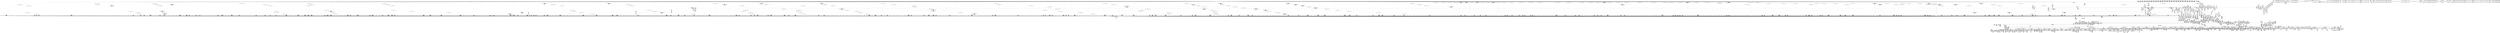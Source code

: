 digraph {
	CE0x5637790 [shape=record,shape=Mrecord,label="{CE0x5637790|80:_i64,_:_CRE_453,454_}"]
	CE0x5552bb0 [shape=record,shape=Mrecord,label="{CE0x5552bb0|i64_6|*Constant*|*SummSink*}"]
	CE0x55df7f0 [shape=record,shape=Mrecord,label="{CE0x55df7f0|i64*_getelementptr_inbounds_(_28_x_i64_,_28_x_i64_*___llvm_gcov_ctr87,_i64_0,_i64_27)|*Constant*|*SummSink*}"]
	CE0x5543e20 [shape=record,shape=Mrecord,label="{CE0x5543e20|16:_%struct.vfsmount*,_24:_%struct.dentry*,_32:_%struct.inode*,_408:_%struct.cred*,_456:_i8*,_:_CRE_115,116_}"]
	CE0x562deb0 [shape=record,shape=Mrecord,label="{CE0x562deb0|0:_i16,_4:_i32,_8:_i16,_40:_%struct.super_block*,_:_SCMRE_908,909_}"]
	CE0x562eb30 [shape=record,shape=Mrecord,label="{CE0x562eb30|0:_i16,_4:_i32,_8:_i16,_40:_%struct.super_block*,_:_SCMRE_916,917_}"]
	CE0x5590d20 [shape=record,shape=Mrecord,label="{CE0x5590d20|aa_cred_profile:_do.body5|*SummSource*}"]
	CE0x55cecc0 [shape=record,shape=Mrecord,label="{CE0x55cecc0|0:_i16,_4:_i32,_8:_i16,_40:_%struct.super_block*,_:_SCMRE_475,476_}"]
	CE0x5569b40 [shape=record,shape=Mrecord,label="{CE0x5569b40|file_inode:_tmp4|*LoadInst*|include/linux/fs.h,1916|*SummSink*}"]
	CE0x5683620 [shape=record,shape=Mrecord,label="{CE0x5683620|i32_2|*Constant*}"]
	CE0x55254d0 [shape=record,shape=Mrecord,label="{CE0x55254d0|apparmor_file_lock:_tmp4|security/apparmor/lsm.c,463}"]
	CE0x5520e70 [shape=record,shape=Mrecord,label="{CE0x5520e70|apparmor_file_lock:_tmp6|security/apparmor/lsm.c,464|*SummSource*}"]
	CE0x561eb20 [shape=record,shape=Mrecord,label="{CE0x561eb20|0:_i16,_4:_i32,_8:_i16,_40:_%struct.super_block*,_:_SCMRE_562,563_}"]
	CE0x561ff70 [shape=record,shape=Mrecord,label="{CE0x561ff70|0:_i16,_4:_i32,_8:_i16,_40:_%struct.super_block*,_:_SCMRE_575,576_}"]
	CE0x5623f80 [shape=record,shape=Mrecord,label="{CE0x5623f80|0:_i16,_4:_i32,_8:_i16,_40:_%struct.super_block*,_:_SCMRE_616,617_}"]
	CE0x563c970 [shape=record,shape=Mrecord,label="{CE0x563c970|80:_i64,_:_CRE_606,607_}"]
	CE0x55cc2c0 [shape=record,shape=Mrecord,label="{CE0x55cc2c0|0:_i16,_4:_i32,_8:_i16,_40:_%struct.super_block*,_:_SCMRE_360,376_|*MultipleSource*|security/apparmor/lsm.c,435|security/apparmor/include/apparmor.h,117|Function::mediated_filesystem&Arg::inode::|*LoadInst*|include/linux/fs.h,1916}"]
	CE0x56463d0 [shape=record,shape=Mrecord,label="{CE0x56463d0|80:_i64,_:_CRE_384,388_|*MultipleSource*|security/apparmor/include/apparmor.h,117|*LoadInst*|security/apparmor/include/apparmor.h,117}"]
	CE0x559e220 [shape=record,shape=Mrecord,label="{CE0x559e220|common_file_perm:_tmp5|security/apparmor/lsm.c,428|*SummSource*}"]
	CE0x55158e0 [shape=record,shape=Mrecord,label="{CE0x55158e0|apparmor_file_lock:_entry|*SummSource*}"]
	CE0x5641860 [shape=record,shape=Mrecord,label="{CE0x5641860|80:_i64,_:_CRE_72,80_|*MultipleSource*|security/apparmor/include/apparmor.h,117|*LoadInst*|security/apparmor/include/apparmor.h,117}"]
	CE0x564f850 [shape=record,shape=Mrecord,label="{CE0x564f850|80:_i64,_:_CRE_1363,1364_}"]
	CE0x56349e0 [shape=record,shape=Mrecord,label="{CE0x56349e0|80:_i64,_:_CRE_410,411_}"]
	CE0x564ad70 [shape=record,shape=Mrecord,label="{CE0x564ad70|80:_i64,_:_CRE_1274,1275_}"]
	CE0x56d6190 [shape=record,shape=Mrecord,label="{CE0x56d6190|aa_cred_profile:_tmp4|*LoadInst*|security/apparmor/include/context.h,99}"]
	CE0x5526ae0 [shape=record,shape=Mrecord,label="{CE0x5526ae0|16:_%struct.vfsmount*,_24:_%struct.dentry*,_32:_%struct.inode*,_408:_%struct.cred*,_456:_i8*,_:_CRE_105,106_}"]
	CE0x5537cd0 [shape=record,shape=Mrecord,label="{CE0x5537cd0|16:_%struct.vfsmount*,_24:_%struct.dentry*,_32:_%struct.inode*,_408:_%struct.cred*,_456:_i8*,_:_CRE_187,188_}"]
	CE0x55e91b0 [shape=record,shape=Mrecord,label="{CE0x55e91b0|i64*_getelementptr_inbounds_(_16_x_i64_,_16_x_i64_*___llvm_gcov_ctr46,_i64_0,_i64_7)|*Constant*}"]
	CE0x56237b0 [shape=record,shape=Mrecord,label="{CE0x56237b0|0:_i16,_4:_i32,_8:_i16,_40:_%struct.super_block*,_:_SCMRE_611,612_}"]
	CE0x55e85d0 [shape=record,shape=Mrecord,label="{CE0x55e85d0|80:_i64,_:_CRE_1864,1872_|*MultipleSource*|security/apparmor/include/apparmor.h,117|*LoadInst*|security/apparmor/include/apparmor.h,117}"]
	CE0x55a4460 [shape=record,shape=Mrecord,label="{CE0x55a4460|i64_21|*Constant*|*SummSink*}"]
	CE0x553f510 [shape=record,shape=Mrecord,label="{CE0x553f510|aa_file_perm:_profile|Function::aa_file_perm&Arg::profile::|*SummSink*}"]
	CE0x5553d40 [shape=record,shape=Mrecord,label="{CE0x5553d40|aa_cred_profile:_tmp16|security/apparmor/include/context.h,100|*SummSink*}"]
	CE0x554fd50 [shape=record,shape=Mrecord,label="{CE0x554fd50|16:_%struct.vfsmount*,_24:_%struct.dentry*,_32:_%struct.inode*,_408:_%struct.cred*,_456:_i8*,_:_CRE_69,70_}"]
	CE0x5553150 [shape=record,shape=Mrecord,label="{CE0x5553150|aa_cred_profile:_tmp14|security/apparmor/include/context.h,100|*SummSink*}"]
	CE0x55353d0 [shape=record,shape=Mrecord,label="{CE0x55353d0|16:_%struct.vfsmount*,_24:_%struct.dentry*,_32:_%struct.inode*,_408:_%struct.cred*,_456:_i8*,_:_CRE_264,280_|*MultipleSource*|security/apparmor/lsm.c,428|Function::common_file_perm&Arg::file::|Function::apparmor_file_lock&Arg::file::}"]
	CE0x5624750 [shape=record,shape=Mrecord,label="{CE0x5624750|0:_i16,_4:_i32,_8:_i16,_40:_%struct.super_block*,_:_SCMRE_621,622_}"]
	CE0x55c2830 [shape=record,shape=Mrecord,label="{CE0x55c2830|0:_i16,_4:_i32,_8:_i16,_40:_%struct.super_block*,_:_SCMRE_199,200_}"]
	CE0x5636be0 [shape=record,shape=Mrecord,label="{CE0x5636be0|80:_i64,_:_CRE_442,443_}"]
	CE0x56440f0 [shape=record,shape=Mrecord,label="{CE0x56440f0|80:_i64,_:_CRE_248,252_|*MultipleSource*|security/apparmor/include/apparmor.h,117|*LoadInst*|security/apparmor/include/apparmor.h,117}"]
	CE0x5588790 [shape=record,shape=Mrecord,label="{CE0x5588790|__aa_current_profile:_tobool|security/apparmor/include/context.h,138}"]
	CE0x55ea4b0 [shape=record,shape=Mrecord,label="{CE0x55ea4b0|aa_cred_profile:_tmp20|security/apparmor/include/context.h,100}"]
	CE0x56470e0 [shape=record,shape=Mrecord,label="{CE0x56470e0|80:_i64,_:_CRE_1217,1218_}"]
	CE0x5653a70 [shape=record,shape=Mrecord,label="{CE0x5653a70|80:_i64,_:_CRE_1647,1648_}"]
	CE0x55587e0 [shape=record,shape=Mrecord,label="{CE0x55587e0|common_file_perm:_tmp13|security/apparmor/lsm.c,432|*SummSource*}"]
	CE0x565dd60 [shape=record,shape=Mrecord,label="{CE0x565dd60|80:_i64,_:_CRE_1904,1920_|*MultipleSource*|security/apparmor/include/apparmor.h,117|*LoadInst*|security/apparmor/include/apparmor.h,117}"]
	CE0x5676c00 [shape=record,shape=Mrecord,label="{CE0x5676c00|__aa_current_profile:_tmp15|security/apparmor/include/context.h,138|*SummSink*}"]
	CE0x5682350 [shape=record,shape=Mrecord,label="{CE0x5682350|aa_cred_profile:_conv|security/apparmor/include/context.h,100}"]
	CE0x5564c60 [shape=record,shape=Mrecord,label="{CE0x5564c60|i64*_getelementptr_inbounds_(_28_x_i64_,_28_x_i64_*___llvm_gcov_ctr87,_i64_0,_i64_5)|*Constant*|*SummSource*}"]
	CE0x55248d0 [shape=record,shape=Mrecord,label="{CE0x55248d0|16:_%struct.vfsmount*,_24:_%struct.dentry*,_32:_%struct.inode*,_408:_%struct.cred*,_456:_i8*,_:_CRE_77,78_}"]
	CE0x56553f0 [shape=record,shape=Mrecord,label="{CE0x56553f0|80:_i64,_:_CRE_1671,1672_}"]
	CE0x55542d0 [shape=record,shape=Mrecord,label="{CE0x55542d0|aa_cred_profile:_tmp17|security/apparmor/include/context.h,100|*SummSink*}"]
	CE0x55d3bd0 [shape=record,shape=Mrecord,label="{CE0x55d3bd0|aa_cred_profile:_cred|Function::aa_cred_profile&Arg::cred::}"]
	CE0x55f2aa0 [shape=record,shape=Mrecord,label="{CE0x55f2aa0|i64*_getelementptr_inbounds_(_16_x_i64_,_16_x_i64_*___llvm_gcov_ctr46,_i64_0,_i64_14)|*Constant*|*SummSource*}"]
	CE0x5137680 [shape=record,shape=Mrecord,label="{CE0x5137680|i64_0|*Constant*|*SummSink*}"]
	CE0x55f88c0 [shape=record,shape=Mrecord,label="{CE0x55f88c0|0:_i16,_4:_i32,_8:_i16,_40:_%struct.super_block*,_:_SCMRE_162,163_}"]
	CE0x5568d00 [shape=record,shape=Mrecord,label="{CE0x5568d00|i64*_getelementptr_inbounds_(_28_x_i64_,_28_x_i64_*___llvm_gcov_ctr87,_i64_0,_i64_0)|*Constant*|*SummSource*}"]
	CE0x55a7a90 [shape=record,shape=Mrecord,label="{CE0x55a7a90|common_file_perm:_neg|security/apparmor/lsm.c,448|*SummSink*}"]
	CE0x5660960 [shape=record,shape=Mrecord,label="{CE0x5660960|__aa_current_profile:_tmp11|security/apparmor/include/context.h,138}"]
	CE0x5628df0 [shape=record,shape=Mrecord,label="{CE0x5628df0|0:_i16,_4:_i32,_8:_i16,_40:_%struct.super_block*,_:_SCMRE_832,840_|*MultipleSource*|security/apparmor/lsm.c,435|security/apparmor/include/apparmor.h,117|Function::mediated_filesystem&Arg::inode::|*LoadInst*|include/linux/fs.h,1916}"]
	CE0x55d3130 [shape=record,shape=Mrecord,label="{CE0x55d3130|__aa_current_profile:_tmp21|security/apparmor/include/context.h,138|*SummSink*}"]
	CE0x5639c80 [shape=record,shape=Mrecord,label="{CE0x5639c80|80:_i64,_:_CRE_563,564_}"]
	CE0x564ac60 [shape=record,shape=Mrecord,label="{CE0x564ac60|80:_i64,_:_CRE_1273,1274_}"]
	CE0x5562080 [shape=record,shape=Mrecord,label="{CE0x5562080|common_file_perm:_tmp3|*SummSource*}"]
	CE0x5636360 [shape=record,shape=Mrecord,label="{CE0x5636360|80:_i64,_:_CRE_434,435_}"]
	CE0x55a51b0 [shape=record,shape=Mrecord,label="{CE0x55a51b0|common_file_perm:_tmp47|security/apparmor/lsm.c,448|*SummSink*}"]
	CE0x56551d0 [shape=record,shape=Mrecord,label="{CE0x56551d0|80:_i64,_:_CRE_1669,1670_}"]
	CE0x55a7850 [shape=record,shape=Mrecord,label="{CE0x55a7850|common_file_perm:_tmp51|security/apparmor/lsm.c,447|*SummSink*}"]
	CE0x55c2510 [shape=record,shape=Mrecord,label="{CE0x55c2510|0:_i16,_4:_i32,_8:_i16,_40:_%struct.super_block*,_:_SCMRE_197,198_}"]
	CE0x5561790 [shape=record,shape=Mrecord,label="{CE0x5561790|aa_cred_profile:_tmp9|security/apparmor/include/context.h,100}"]
	CE0x55456f0 [shape=record,shape=Mrecord,label="{CE0x55456f0|common_file_perm:_return}"]
	CE0x55fafc0 [shape=record,shape=Mrecord,label="{CE0x55fafc0|aa_cred_profile:_profile11|security/apparmor/include/context.h,101|*SummSink*}"]
	CE0x56bfd90 [shape=record,shape=Mrecord,label="{CE0x56bfd90|GLOBAL:_aa_path_perm|*Constant*|*SummSink*}"]
	CE0x55f1a40 [shape=record,shape=Mrecord,label="{CE0x55f1a40|file_inode17:_tmp2|*SummSource*}"]
	CE0x556b380 [shape=record,shape=Mrecord,label="{CE0x556b380|_call_void_mcount()_#2|*SummSource*}"]
	CE0x55d0470 [shape=record,shape=Mrecord,label="{CE0x55d0470|__aa_current_profile:_tmp19|security/apparmor/include/context.h,138|*SummSource*}"]
	CE0x5598f10 [shape=record,shape=Mrecord,label="{CE0x5598f10|common_file_perm:_tmp29|security/apparmor/lsm.c,434}"]
	CE0x555d730 [shape=record,shape=Mrecord,label="{CE0x555d730|16:_%struct.vfsmount*,_24:_%struct.dentry*,_32:_%struct.inode*,_408:_%struct.cred*,_456:_i8*,_:_CRE_64,65_}"]
	CE0x564cbb0 [shape=record,shape=Mrecord,label="{CE0x564cbb0|80:_i64,_:_CRE_1321,1322_}"]
	CE0x55d2f90 [shape=record,shape=Mrecord,label="{CE0x55d2f90|__aa_current_profile:_tmp21|security/apparmor/include/context.h,138|*SummSource*}"]
	CE0x56bd3d0 [shape=record,shape=Mrecord,label="{CE0x56bd3d0|aa_cred_profile:_tmp29|security/apparmor/include/context.h,100}"]
	CE0x5631d10 [shape=record,shape=Mrecord,label="{CE0x5631d10|0:_i16,_4:_i32,_8:_i16,_40:_%struct.super_block*,_:_SCMRE_979,980_}"]
	CE0x551bb20 [shape=record,shape=Mrecord,label="{CE0x551bb20|apparmor_file_lock:_tmp}"]
	CE0x55de490 [shape=record,shape=Mrecord,label="{CE0x55de490|i64*_getelementptr_inbounds_(_28_x_i64_,_28_x_i64_*___llvm_gcov_ctr87,_i64_0,_i64_26)|*Constant*|*SummSource*}"]
	CE0x5620100 [shape=record,shape=Mrecord,label="{CE0x5620100|0:_i16,_4:_i32,_8:_i16,_40:_%struct.super_block*,_:_SCMRE_576,577_}"]
	CE0x5553a40 [shape=record,shape=Mrecord,label="{CE0x5553a40|aa_cred_profile:_tmp16|security/apparmor/include/context.h,100}"]
	CE0x5546350 [shape=record,shape=Mrecord,label="{CE0x5546350|16:_%struct.vfsmount*,_24:_%struct.dentry*,_32:_%struct.inode*,_408:_%struct.cred*,_456:_i8*,_:_CRE_172,173_}"]
	CE0x558d920 [shape=record,shape=Mrecord,label="{CE0x558d920|aa_cred_profile:_lnot|security/apparmor/include/context.h,100}"]
	CE0x55bf7d0 [shape=record,shape=Mrecord,label="{CE0x55bf7d0|common_file_perm:_tmp39|security/apparmor/lsm.c,447|*SummSink*}"]
	CE0x55d2030 [shape=record,shape=Mrecord,label="{CE0x55d2030|_ret_%struct.task_struct*_%tmp4,_!dbg_!15471|./arch/x86/include/asm/current.h,14}"]
	CE0x55f3c60 [shape=record,shape=Mrecord,label="{CE0x55f3c60|aa_cred_profile:_tmp23|security/apparmor/include/context.h,100}"]
	CE0x563f330 [shape=record,shape=Mrecord,label="{CE0x563f330|80:_i64,_:_CRE_704,708_|*MultipleSource*|security/apparmor/include/apparmor.h,117|*LoadInst*|security/apparmor/include/apparmor.h,117}"]
	CE0x55f0ac0 [shape=record,shape=Mrecord,label="{CE0x55f0ac0|i32_100|*Constant*}"]
	CE0x55e1840 [shape=record,shape=Mrecord,label="{CE0x55e1840|aa_cred_profile:_tmp1|*SummSource*}"]
	CE0x56c0330 [shape=record,shape=Mrecord,label="{CE0x56c0330|aa_path_perm:_op|Function::aa_path_perm&Arg::op::|*SummSink*}"]
	CE0x5676260 [shape=record,shape=Mrecord,label="{CE0x5676260|__aa_current_profile:_if.then|*SummSink*}"]
	CE0x5680910 [shape=record,shape=Mrecord,label="{CE0x5680910|aa_file_perm:_tmp6|security/apparmor/file.c,453|*SummSink*}"]
	CE0x564f630 [shape=record,shape=Mrecord,label="{CE0x564f630|80:_i64,_:_CRE_1361,1362_}"]
	CE0x55fa090 [shape=record,shape=Mrecord,label="{CE0x55fa090|aa_cred_profile:_tmp32|security/apparmor/include/context.h,101|*SummSink*}"]
	CE0x55cc570 [shape=record,shape=Mrecord,label="{CE0x55cc570|0:_i16,_4:_i32,_8:_i16,_40:_%struct.super_block*,_:_SCMRE_376,384_|*MultipleSource*|security/apparmor/lsm.c,435|security/apparmor/include/apparmor.h,117|Function::mediated_filesystem&Arg::inode::|*LoadInst*|include/linux/fs.h,1916}"]
	CE0x55b2ed0 [shape=record,shape=Mrecord,label="{CE0x55b2ed0|common_file_perm:_tmp27|security/apparmor/lsm.c,434|*SummSink*}"]
	CE0x559bc10 [shape=record,shape=Mrecord,label="{CE0x559bc10|common_file_perm:_call|security/apparmor/lsm.c,429|*SummSink*}"]
	CE0x5633ab0 [shape=record,shape=Mrecord,label="{CE0x5633ab0|80:_i64,_:_CRE_395,396_}"]
	CE0x5519370 [shape=record,shape=Mrecord,label="{CE0x5519370|apparmor_file_lock:_if.then}"]
	CE0x55c3f20 [shape=record,shape=Mrecord,label="{CE0x55c3f20|0:_i16,_4:_i32,_8:_i16,_40:_%struct.super_block*,_:_SCMRE_232,236_|*MultipleSource*|security/apparmor/lsm.c,435|security/apparmor/include/apparmor.h,117|Function::mediated_filesystem&Arg::inode::|*LoadInst*|include/linux/fs.h,1916}"]
	CE0x5669a70 [shape=record,shape=Mrecord,label="{CE0x5669a70|__aa_current_profile:_tmp14|security/apparmor/include/context.h,138|*SummSink*}"]
	CE0x563cec0 [shape=record,shape=Mrecord,label="{CE0x563cec0|80:_i64,_:_CRE_611,612_}"]
	CE0x5625d40 [shape=record,shape=Mrecord,label="{CE0x5625d40|0:_i16,_4:_i32,_8:_i16,_40:_%struct.super_block*,_:_SCMRE_680,684_|*MultipleSource*|security/apparmor/lsm.c,435|security/apparmor/include/apparmor.h,117|Function::mediated_filesystem&Arg::inode::|*LoadInst*|include/linux/fs.h,1916}"]
	CE0x5137140 [shape=record,shape=Mrecord,label="{CE0x5137140|GLOBAL:___llvm_gcov_ctr98|Global_var:__llvm_gcov_ctr98|*SummSink*}"]
	CE0x55b0b60 [shape=record,shape=Mrecord,label="{CE0x55b0b60|aa_path_perm:_request|Function::aa_path_perm&Arg::request::|*SummSink*}"]
	CE0x564c660 [shape=record,shape=Mrecord,label="{CE0x564c660|80:_i64,_:_CRE_1316,1317_}"]
	CE0x55fac10 [shape=record,shape=Mrecord,label="{CE0x55fac10|i64*_getelementptr_inbounds_(_2_x_i64_,_2_x_i64_*___llvm_gcov_ctr88,_i64_0,_i64_0)|*Constant*|*SummSink*}"]
	CE0x55ae770 [shape=record,shape=Mrecord,label="{CE0x55ae770|i64*_getelementptr_inbounds_(_28_x_i64_,_28_x_i64_*___llvm_gcov_ctr87,_i64_0,_i64_10)|*Constant*|*SummSource*}"]
	CE0x5623c60 [shape=record,shape=Mrecord,label="{CE0x5623c60|0:_i16,_4:_i32,_8:_i16,_40:_%struct.super_block*,_:_SCMRE_614,615_}"]
	CE0x55695e0 [shape=record,shape=Mrecord,label="{CE0x55695e0|16:_%struct.vfsmount*,_24:_%struct.dentry*,_32:_%struct.inode*,_408:_%struct.cred*,_456:_i8*,_:_CRE_12,13_}"]
	CE0x559a000 [shape=record,shape=Mrecord,label="{CE0x559a000|common_file_perm:_expval|security/apparmor/lsm.c,432|*SummSource*}"]
	CE0x56c11d0 [shape=record,shape=Mrecord,label="{CE0x56c11d0|i32_32768|*Constant*|*SummSink*}"]
	CE0x562a0c0 [shape=record,shape=Mrecord,label="{CE0x562a0c0|0:_i16,_4:_i32,_8:_i16,_40:_%struct.super_block*,_:_SCMRE_868,869_}"]
	CE0x5654ea0 [shape=record,shape=Mrecord,label="{CE0x5654ea0|80:_i64,_:_CRE_1666,1667_}"]
	CE0x56708f0 [shape=record,shape=Mrecord,label="{CE0x56708f0|i64*_getelementptr_inbounds_(_16_x_i64_,_16_x_i64_*___llvm_gcov_ctr46,_i64_0,_i64_12)|*Constant*}"]
	CE0x55a8dc0 [shape=record,shape=Mrecord,label="{CE0x55a8dc0|i64*_getelementptr_inbounds_(_28_x_i64_,_28_x_i64_*___llvm_gcov_ctr87,_i64_0,_i64_6)|*Constant*|*SummSink*}"]
	CE0x55ce050 [shape=record,shape=Mrecord,label="{CE0x55ce050|0:_i16,_4:_i32,_8:_i16,_40:_%struct.super_block*,_:_SCMRE_456,464_|*MultipleSource*|security/apparmor/lsm.c,435|security/apparmor/include/apparmor.h,117|Function::mediated_filesystem&Arg::inode::|*LoadInst*|include/linux/fs.h,1916}"]
	CE0x55c4480 [shape=record,shape=Mrecord,label="{CE0x55c4480|0:_i16,_4:_i32,_8:_i16,_40:_%struct.super_block*,_:_SCMRE_241,242_}"]
	CE0x55dd800 [shape=record,shape=Mrecord,label="{CE0x55dd800|aa_file_perm:_request|Function::aa_file_perm&Arg::request::|*SummSink*}"]
	CE0x562b160 [shape=record,shape=Mrecord,label="{CE0x562b160|0:_i16,_4:_i32,_8:_i16,_40:_%struct.super_block*,_:_SCMRE_879,880_}"]
	CE0x56618b0 [shape=record,shape=Mrecord,label="{CE0x56618b0|aa_cred_profile:_do.end10}"]
	CE0x556a970 [shape=record,shape=Mrecord,label="{CE0x556a970|16:_%struct.vfsmount*,_24:_%struct.dentry*,_32:_%struct.inode*,_408:_%struct.cred*,_456:_i8*,_:_CRE_14,15_}"]
	CE0x563f520 [shape=record,shape=Mrecord,label="{CE0x563f520|80:_i64,_:_CRE_712,720_|*MultipleSource*|security/apparmor/include/apparmor.h,117|*LoadInst*|security/apparmor/include/apparmor.h,117}"]
	CE0x558a9d0 [shape=record,shape=Mrecord,label="{CE0x558a9d0|i32_8|*Constant*|*SummSink*}"]
	CE0x564e640 [shape=record,shape=Mrecord,label="{CE0x564e640|80:_i64,_:_CRE_1346,1347_}"]
	CE0x55c8a50 [shape=record,shape=Mrecord,label="{CE0x55c8a50|0:_i16,_4:_i32,_8:_i16,_40:_%struct.super_block*,_:_SCMRE_285,286_}"]
	CE0x55e5a40 [shape=record,shape=Mrecord,label="{CE0x55e5a40|80:_i64,_:_CRE_1684,1685_}"]
	CE0x5666360 [shape=record,shape=Mrecord,label="{CE0x5666360|aa_file_perm:_tmp2|*SummSink*}"]
	CE0x55a5760 [shape=record,shape=Mrecord,label="{CE0x55a5760|common_file_perm:_tmp48|security/apparmor/lsm.c,448|*SummSink*}"]
	CE0x5566460 [shape=record,shape=Mrecord,label="{CE0x5566460|16:_%struct.vfsmount*,_24:_%struct.dentry*,_32:_%struct.inode*,_408:_%struct.cred*,_456:_i8*,_:_CRE_92,93_}"]
	CE0x55b5090 [shape=record,shape=Mrecord,label="{CE0x55b5090|_ret_%struct.inode*_%tmp4,_!dbg_!15470|include/linux/fs.h,1916|*SummSource*}"]
	CE0x56c0f00 [shape=record,shape=Mrecord,label="{CE0x56c0f00|i32_32768|*Constant*}"]
	CE0x563acc0 [shape=record,shape=Mrecord,label="{CE0x563acc0|80:_i64,_:_CRE_579,580_}"]
	CE0x5628890 [shape=record,shape=Mrecord,label="{CE0x5628890|0:_i16,_4:_i32,_8:_i16,_40:_%struct.super_block*,_:_SCMRE_816,824_|*MultipleSource*|security/apparmor/lsm.c,435|security/apparmor/include/apparmor.h,117|Function::mediated_filesystem&Arg::inode::|*LoadInst*|include/linux/fs.h,1916}"]
	CE0x5522390 [shape=record,shape=Mrecord,label="{CE0x5522390|common_file_perm:_tmp21|security/apparmor/lsm.c,432}"]
	CE0x5599a00 [shape=record,shape=Mrecord,label="{CE0x5599a00|GLOBAL:_llvm.expect.i64|*Constant*}"]
	CE0x55424b0 [shape=record,shape=Mrecord,label="{CE0x55424b0|16:_%struct.vfsmount*,_24:_%struct.dentry*,_32:_%struct.inode*,_408:_%struct.cred*,_456:_i8*,_:_CRE_113,114_}"]
	CE0x56421c0 [shape=record,shape=Mrecord,label="{CE0x56421c0|80:_i64,_:_CRE_112,120_|*MultipleSource*|security/apparmor/include/apparmor.h,117|*LoadInst*|security/apparmor/include/apparmor.h,117}"]
	CE0x55621d0 [shape=record,shape=Mrecord,label="{CE0x55621d0|common_file_perm:_tmp3|*SummSink*}"]
	CE0x56541e0 [shape=record,shape=Mrecord,label="{CE0x56541e0|80:_i64,_:_CRE_1654,1655_}"]
	CE0x56d6540 [shape=record,shape=Mrecord,label="{CE0x56d6540|aa_cred_profile:_if.end}"]
	CE0x556d3a0 [shape=record,shape=Mrecord,label="{CE0x556d3a0|44:_i32,_48:_i16,_128:_i8*,_:_SCMRE_52,56_|*MultipleSource*|*LoadInst*|security/apparmor/lsm.c,429|Function::aa_cred_profile&Arg::cred::|security/apparmor/include/context.h,99}"]
	CE0x564d980 [shape=record,shape=Mrecord,label="{CE0x564d980|80:_i64,_:_CRE_1334,1335_}"]
	CE0x55ca800 [shape=record,shape=Mrecord,label="{CE0x55ca800|0:_i16,_4:_i32,_8:_i16,_40:_%struct.super_block*,_:_SCMRE_304,305_}"]
	CE0x5511280 [shape=record,shape=Mrecord,label="{CE0x5511280|i64_2|*Constant*}"]
	CE0x55bb330 [shape=record,shape=Mrecord,label="{CE0x55bb330|i64*_getelementptr_inbounds_(_28_x_i64_,_28_x_i64_*___llvm_gcov_ctr87,_i64_0,_i64_16)|*Constant*}"]
	CE0x5667ee0 [shape=record,shape=Mrecord,label="{CE0x5667ee0|GLOBAL:___aa_current_profile.__warned|Global_var:__aa_current_profile.__warned|*SummSource*}"]
	CE0x55dec30 [shape=record,shape=Mrecord,label="{CE0x55dec30|common_file_perm:_tmp57|security/apparmor/lsm.c,451|*SummSink*}"]
	CE0x556edf0 [shape=record,shape=Mrecord,label="{CE0x556edf0|_call_void_mcount()_#2|*SummSink*}"]
	CE0x55a2520 [shape=record,shape=Mrecord,label="{CE0x55a2520|common_file_perm:_tmp42|security/apparmor/lsm.c,447|*SummSource*}"]
	CE0x55fb4b0 [shape=record,shape=Mrecord,label="{CE0x55fb4b0|aa_cred_profile:_tmp34|security/apparmor/include/context.h,101|*SummSource*}"]
	CE0x55ba010 [shape=record,shape=Mrecord,label="{CE0x55ba010|mediated_filesystem:_entry|*SummSource*}"]
	CE0x554f6d0 [shape=record,shape=Mrecord,label="{CE0x554f6d0|16:_%struct.vfsmount*,_24:_%struct.dentry*,_32:_%struct.inode*,_408:_%struct.cred*,_456:_i8*,_:_CRE_59,60_}"]
	CE0x56d90a0 [shape=record,shape=Mrecord,label="{CE0x56d90a0|file_inode17:_bb|*SummSink*}"]
	CE0x564be40 [shape=record,shape=Mrecord,label="{CE0x564be40|80:_i64,_:_CRE_1308,1309_}"]
	CE0x551ba40 [shape=record,shape=Mrecord,label="{CE0x551ba40|i64*_getelementptr_inbounds_(_5_x_i64_,_5_x_i64_*___llvm_gcov_ctr98,_i64_0,_i64_0)|*Constant*|*SummSink*}"]
	CE0x5672100 [shape=record,shape=Mrecord,label="{CE0x5672100|__aa_current_profile:_do.body|*SummSink*}"]
	CE0x56cc470 [shape=record,shape=Mrecord,label="{CE0x56cc470|i64*_getelementptr_inbounds_(_16_x_i64_,_16_x_i64_*___llvm_gcov_ctr46,_i64_0,_i64_4)|*Constant*}"]
	CE0x56c0860 [shape=record,shape=Mrecord,label="{CE0x56c0860|aa_path_perm:_profile|Function::aa_path_perm&Arg::profile::|*SummSink*}"]
	CE0x565ff50 [shape=record,shape=Mrecord,label="{CE0x565ff50|aa_file_perm:_i_uid|security/apparmor/file.c,452}"]
	CE0x5684850 [shape=record,shape=Mrecord,label="{CE0x5684850|_call_void_asm_sideeffect_1:_09ud2_0A.pushsection___bug_table,_22a_22_0A2:_09.long_1b_-_2b,_$_0:c_-_2b_0A_09.word_$_1:c_,_0_0A_09.org_2b+$_2:c_0A.popsection_,_i,i,i,_dirflag_,_fpsr_,_flags_(i8*_getelementptr_inbounds_(_36_x_i8_,_36_x_i8_*_.str12,_i32_0,_i32_0),_i32_100,_i64_12)_#2,_!dbg_!15490,_!srcloc_!15493|security/apparmor/include/context.h,100}"]
	CE0x55bd830 [shape=record,shape=Mrecord,label="{CE0x55bd830|common_file_perm:_tmp36|security/apparmor/lsm.c,447}"]
	CE0x5623620 [shape=record,shape=Mrecord,label="{CE0x5623620|0:_i16,_4:_i32,_8:_i16,_40:_%struct.super_block*,_:_SCMRE_610,611_}"]
	CE0x561c340 [shape=record,shape=Mrecord,label="{CE0x561c340|0:_i16,_4:_i32,_8:_i16,_40:_%struct.super_block*,_:_SCMRE_504,508_|*MultipleSource*|security/apparmor/lsm.c,435|security/apparmor/include/apparmor.h,117|Function::mediated_filesystem&Arg::inode::|*LoadInst*|include/linux/fs.h,1916}"]
	CE0x5536ab0 [shape=record,shape=Mrecord,label="{CE0x5536ab0|common_file_perm:_if.end28|*SummSink*}"]
	CE0x55d24b0 [shape=record,shape=Mrecord,label="{CE0x55d24b0|i32_78|*Constant*|*SummSource*}"]
	CE0x563abb0 [shape=record,shape=Mrecord,label="{CE0x563abb0|80:_i64,_:_CRE_578,579_}"]
	CE0x55368b0 [shape=record,shape=Mrecord,label="{CE0x55368b0|i64*_getelementptr_inbounds_(_16_x_i64_,_16_x_i64_*___llvm_gcov_ctr46,_i64_0,_i64_1)|*Constant*|*SummSource*}"]
	CE0x5560cb0 [shape=record,shape=Mrecord,label="{CE0x5560cb0|%struct.aa_task_cxt*_null|*Constant*|*SummSink*}"]
	CE0x55441a0 [shape=record,shape=Mrecord,label="{CE0x55441a0|16:_%struct.vfsmount*,_24:_%struct.dentry*,_32:_%struct.inode*,_408:_%struct.cred*,_456:_i8*,_:_CRE_117,118_}"]
	CE0x55c8410 [shape=record,shape=Mrecord,label="{CE0x55c8410|0:_i16,_4:_i32,_8:_i16,_40:_%struct.super_block*,_:_SCMRE_281,282_}"]
	CE0x565d700 [shape=record,shape=Mrecord,label="{CE0x565d700|80:_i64,_:_CRE_1878,1879_}"]
	CE0x5639d30 [shape=record,shape=Mrecord,label="{CE0x5639d30|80:_i64,_:_CRE_564,565_}"]
	CE0x563ca80 [shape=record,shape=Mrecord,label="{CE0x563ca80|80:_i64,_:_CRE_607,608_}"]
	CE0x56323c0 [shape=record,shape=Mrecord,label="{CE0x56323c0|0:_i16,_4:_i32,_8:_i16,_40:_%struct.super_block*,_:_SCMRE_984,988_|*MultipleSource*|security/apparmor/lsm.c,435|security/apparmor/include/apparmor.h,117|Function::mediated_filesystem&Arg::inode::|*LoadInst*|include/linux/fs.h,1916}"]
	CE0x5643740 [shape=record,shape=Mrecord,label="{CE0x5643740|80:_i64,_:_CRE_200,204_|*MultipleSource*|security/apparmor/include/apparmor.h,117|*LoadInst*|security/apparmor/include/apparmor.h,117}"]
	CE0x5683e20 [shape=record,shape=Mrecord,label="{CE0x5683e20|aa_cred_profile:_expval|security/apparmor/include/context.h,100}"]
	CE0x5590c10 [shape=record,shape=Mrecord,label="{CE0x5590c10|aa_cred_profile:_do.end}"]
	CE0x556df00 [shape=record,shape=Mrecord,label="{CE0x556df00|common_file_perm:_if.end14|*SummSink*}"]
	CE0x5534150 [shape=record,shape=Mrecord,label="{CE0x5534150|i32_17|*Constant*}"]
	CE0x55364d0 [shape=record,shape=Mrecord,label="{CE0x55364d0|16:_%struct.vfsmount*,_24:_%struct.dentry*,_32:_%struct.inode*,_408:_%struct.cred*,_456:_i8*,_:_CRE_316,320_|*MultipleSource*|security/apparmor/lsm.c,428|Function::common_file_perm&Arg::file::|Function::apparmor_file_lock&Arg::file::}"]
	CE0x564fb80 [shape=record,shape=Mrecord,label="{CE0x564fb80|80:_i64,_:_CRE_1366,1367_}"]
	CE0x55c9220 [shape=record,shape=Mrecord,label="{CE0x55c9220|0:_i16,_4:_i32,_8:_i16,_40:_%struct.super_block*,_:_SCMRE_290,291_}"]
	CE0x562f170 [shape=record,shape=Mrecord,label="{CE0x562f170|0:_i16,_4:_i32,_8:_i16,_40:_%struct.super_block*,_:_SCMRE_920,921_}"]
	CE0x559eb10 [shape=record,shape=Mrecord,label="{CE0x559eb10|common_file_perm:_tobool|security/apparmor/lsm.c,432|*SummSink*}"]
	CE0x5638560 [shape=record,shape=Mrecord,label="{CE0x5638560|80:_i64,_:_CRE_480,488_|*MultipleSource*|security/apparmor/include/apparmor.h,117|*LoadInst*|security/apparmor/include/apparmor.h,117}"]
	CE0x5570000 [shape=record,shape=Mrecord,label="{CE0x5570000|common_file_perm:_if.then13|*SummSource*}"]
	CE0x5673900 [shape=record,shape=Mrecord,label="{CE0x5673900|aa_file_perm:_tmp4|security/apparmor/file.c,452|*SummSource*}"]
	CE0x5552e80 [shape=record,shape=Mrecord,label="{CE0x5552e80|i64_5|*Constant*|*SummSink*}"]
	CE0x55beaa0 [shape=record,shape=Mrecord,label="{CE0x55beaa0|common_file_perm:_tmp37|security/apparmor/lsm.c,447}"]
	CE0x5552170 [shape=record,shape=Mrecord,label="{CE0x5552170|i64*_getelementptr_inbounds_(_28_x_i64_,_28_x_i64_*___llvm_gcov_ctr87,_i64_0,_i64_26)|*Constant*|*SummSink*}"]
	CE0x56356a0 [shape=record,shape=Mrecord,label="{CE0x56356a0|80:_i64,_:_CRE_422,423_}"]
	CE0x5556a80 [shape=record,shape=Mrecord,label="{CE0x5556a80|16:_%struct.vfsmount*,_24:_%struct.dentry*,_32:_%struct.inode*,_408:_%struct.cred*,_456:_i8*,_:_CRE_472,480_|*MultipleSource*|security/apparmor/lsm.c,428|Function::common_file_perm&Arg::file::|Function::apparmor_file_lock&Arg::file::}"]
	CE0x5533d60 [shape=record,shape=Mrecord,label="{CE0x5533d60|common_file_perm:_entry|*SummSink*}"]
	CE0x55cb7a0 [shape=record,shape=Mrecord,label="{CE0x55cb7a0|0:_i16,_4:_i32,_8:_i16,_40:_%struct.super_block*,_:_SCMRE_328,336_|*MultipleSource*|security/apparmor/lsm.c,435|security/apparmor/include/apparmor.h,117|Function::mediated_filesystem&Arg::inode::|*LoadInst*|include/linux/fs.h,1916}"]
	CE0x568b6b0 [shape=record,shape=Mrecord,label="{CE0x568b6b0|GLOBAL:_file_inode17|*Constant*|*SummSink*}"]
	CE0x5535190 [shape=record,shape=Mrecord,label="{CE0x5535190|common_file_perm:_if.then26|*SummSource*}"]
	CE0x562d3c0 [shape=record,shape=Mrecord,label="{CE0x562d3c0|0:_i16,_4:_i32,_8:_i16,_40:_%struct.super_block*,_:_SCMRE_901,902_}"]
	CE0x55b1170 [shape=record,shape=Mrecord,label="{CE0x55b1170|get_current:_bb|*SummSource*}"]
	CE0x56491d0 [shape=record,shape=Mrecord,label="{CE0x56491d0|80:_i64,_:_CRE_1248,1249_}"]
	CE0x553d460 [shape=record,shape=Mrecord,label="{CE0x553d460|16:_%struct.vfsmount*,_24:_%struct.dentry*,_32:_%struct.inode*,_408:_%struct.cred*,_456:_i8*,_:_CRE_360,368_|*MultipleSource*|security/apparmor/lsm.c,428|Function::common_file_perm&Arg::file::|Function::apparmor_file_lock&Arg::file::}"]
	CE0x5629d70 [shape=record,shape=Mrecord,label="{CE0x5629d70|0:_i16,_4:_i32,_8:_i16,_40:_%struct.super_block*,_:_SCMRE_866,867_}"]
	CE0x56749d0 [shape=record,shape=Mrecord,label="{CE0x56749d0|GLOBAL:___llvm_gcov_ctr58|Global_var:__llvm_gcov_ctr58|*SummSource*}"]
	CE0x562c8d0 [shape=record,shape=Mrecord,label="{CE0x562c8d0|0:_i16,_4:_i32,_8:_i16,_40:_%struct.super_block*,_:_SCMRE_894,895_}"]
	CE0x55a17f0 [shape=record,shape=Mrecord,label="{CE0x55a17f0|common_file_perm:_cmp18|security/apparmor/lsm.c,447|*SummSource*}"]
	CE0x563ef50 [shape=record,shape=Mrecord,label="{CE0x563ef50|80:_i64,_:_CRE_680,696_|*MultipleSource*|security/apparmor/include/apparmor.h,117|*LoadInst*|security/apparmor/include/apparmor.h,117}"]
	CE0x562ab20 [shape=record,shape=Mrecord,label="{CE0x562ab20|0:_i16,_4:_i32,_8:_i16,_40:_%struct.super_block*,_:_SCMRE_875,876_}"]
	CE0x55ec5c0 [shape=record,shape=Mrecord,label="{CE0x55ec5c0|aa_cred_profile:_lor.end}"]
	CE0x55f8410 [shape=record,shape=Mrecord,label="{CE0x55f8410|0:_i16,_4:_i32,_8:_i16,_40:_%struct.super_block*,_:_SCMRE_159,160_}"]
	CE0x5540a20 [shape=record,shape=Mrecord,label="{CE0x5540a20|16:_%struct.vfsmount*,_24:_%struct.dentry*,_32:_%struct.inode*,_408:_%struct.cred*,_456:_i8*,_:_CRE_205,206_}"]
	CE0x5685720 [shape=record,shape=Mrecord,label="{CE0x5685720|_call_void_mcount()_#2}"]
	CE0x562cbf0 [shape=record,shape=Mrecord,label="{CE0x562cbf0|0:_i16,_4:_i32,_8:_i16,_40:_%struct.super_block*,_:_SCMRE_896,897_}"]
	CE0x5598cd0 [shape=record,shape=Mrecord,label="{CE0x5598cd0|common_file_perm:_tmp28|security/apparmor/lsm.c,434|*SummSink*}"]
	CE0x553b110 [shape=record,shape=Mrecord,label="{CE0x553b110|16:_%struct.vfsmount*,_24:_%struct.dentry*,_32:_%struct.inode*,_408:_%struct.cred*,_456:_i8*,_:_CRE_194,195_}"]
	CE0x55d1b60 [shape=record,shape=Mrecord,label="{CE0x55d1b60|get_current:_entry}"]
	CE0x5622cc0 [shape=record,shape=Mrecord,label="{CE0x5622cc0|0:_i16,_4:_i32,_8:_i16,_40:_%struct.super_block*,_:_SCMRE_604,605_}"]
	CE0x56662f0 [shape=record,shape=Mrecord,label="{CE0x56662f0|aa_file_perm:_tmp2|*SummSource*}"]
	CE0x551b850 [shape=record,shape=Mrecord,label="{CE0x551b850|apparmor_file_lock:_tmp1}"]
	CE0x55e6ca0 [shape=record,shape=Mrecord,label="{CE0x55e6ca0|80:_i64,_:_CRE_1760,1764_|*MultipleSource*|security/apparmor/include/apparmor.h,117|*LoadInst*|security/apparmor/include/apparmor.h,117}"]
	CE0x563db80 [shape=record,shape=Mrecord,label="{CE0x563db80|80:_i64,_:_CRE_623,624_}"]
	CE0x55b1ae0 [shape=record,shape=Mrecord,label="{CE0x55b1ae0|i64_4|*Constant*}"]
	CE0x558b7e0 [shape=record,shape=Mrecord,label="{CE0x558b7e0|0:_i16,_4:_i32,_8:_i16,_40:_%struct.super_block*,_:_SCMRE_104,112_|*MultipleSource*|security/apparmor/lsm.c,435|security/apparmor/include/apparmor.h,117|Function::mediated_filesystem&Arg::inode::|*LoadInst*|include/linux/fs.h,1916}"]
	CE0x55ac880 [shape=record,shape=Mrecord,label="{CE0x55ac880|common_file_perm:_tmp17|security/apparmor/lsm.c,432}"]
	CE0x55e62c0 [shape=record,shape=Mrecord,label="{CE0x55e62c0|80:_i64,_:_CRE_1712,1720_|*MultipleSource*|security/apparmor/include/apparmor.h,117|*LoadInst*|security/apparmor/include/apparmor.h,117}"]
	CE0x554a7d0 [shape=record,shape=Mrecord,label="{CE0x554a7d0|0:_i16,_4:_i32,_8:_i16,_40:_%struct.super_block*,_:_SCMRE_154,155_}"]
	CE0x562e1d0 [shape=record,shape=Mrecord,label="{CE0x562e1d0|0:_i16,_4:_i32,_8:_i16,_40:_%struct.super_block*,_:_SCMRE_910,911_}"]
	CE0x5552000 [shape=record,shape=Mrecord,label="{CE0x5552000|GLOBAL:_aa_file_perm|*Constant*|*SummSink*}"]
	CE0x56221d0 [shape=record,shape=Mrecord,label="{CE0x56221d0|0:_i16,_4:_i32,_8:_i16,_40:_%struct.super_block*,_:_SCMRE_597,598_}"]
	CE0x56469d0 [shape=record,shape=Mrecord,label="{CE0x56469d0|80:_i64,_:_CRE_1210,1211_}"]
	CE0x564f410 [shape=record,shape=Mrecord,label="{CE0x564f410|80:_i64,_:_CRE_1359,1360_}"]
	CE0x555dc40 [shape=record,shape=Mrecord,label="{CE0x555dc40|aa_cred_profile:_tmp3|*SummSource*}"]
	CE0x554aa10 [shape=record,shape=Mrecord,label="{CE0x554aa10|GLOBAL:___llvm_gcov_ctr46|Global_var:__llvm_gcov_ctr46|*SummSink*}"]
	CE0x5631b60 [shape=record,shape=Mrecord,label="{CE0x5631b60|0:_i16,_4:_i32,_8:_i16,_40:_%struct.super_block*,_:_SCMRE_978,979_}"]
	CE0x5667180 [shape=record,shape=Mrecord,label="{CE0x5667180|i64*_getelementptr_inbounds_(_16_x_i64_,_16_x_i64_*___llvm_gcov_ctr46,_i64_0,_i64_14)|*Constant*}"]
	CE0x56629d0 [shape=record,shape=Mrecord,label="{CE0x56629d0|%struct.task_struct*_(%struct.task_struct**)*_asm_movq_%gs:$_1:P_,$0_,_r,im,_dirflag_,_fpsr_,_flags_|*SummSink*}"]
	CE0x5671d60 [shape=record,shape=Mrecord,label="{CE0x5671d60|i64*_getelementptr_inbounds_(_2_x_i64_,_2_x_i64_*___llvm_gcov_ctr2919,_i64_0,_i64_0)|*Constant*}"]
	CE0x55f19d0 [shape=record,shape=Mrecord,label="{CE0x55f19d0|file_inode17:_tmp2}"]
	CE0x5561c30 [shape=record,shape=Mrecord,label="{CE0x5561c30|0:_i16,_4:_i32,_8:_i16,_40:_%struct.super_block*,_:_SCMRE_16,24_|*MultipleSource*|security/apparmor/lsm.c,435|security/apparmor/include/apparmor.h,117|Function::mediated_filesystem&Arg::inode::|*LoadInst*|include/linux/fs.h,1916}"]
	CE0x5636ad0 [shape=record,shape=Mrecord,label="{CE0x5636ad0|80:_i64,_:_CRE_441,442_}"]
	CE0x55447d0 [shape=record,shape=Mrecord,label="{CE0x55447d0|16:_%struct.vfsmount*,_24:_%struct.dentry*,_32:_%struct.inode*,_408:_%struct.cred*,_456:_i8*,_:_CRE_70,71_}"]
	CE0x55be980 [shape=record,shape=Mrecord,label="{CE0x55be980|i64_20|*Constant*}"]
	CE0x55dd530 [shape=record,shape=Mrecord,label="{CE0x55dd530|aa_file_perm:_request|Function::aa_file_perm&Arg::request::}"]
	CE0x564d320 [shape=record,shape=Mrecord,label="{CE0x564d320|80:_i64,_:_CRE_1328,1329_}"]
	CE0x55cafd0 [shape=record,shape=Mrecord,label="{CE0x55cafd0|0:_i16,_4:_i32,_8:_i16,_40:_%struct.super_block*,_:_SCMRE_309,310_}"]
	CE0x5547f60 [shape=record,shape=Mrecord,label="{CE0x5547f60|16:_%struct.vfsmount*,_24:_%struct.dentry*,_32:_%struct.inode*,_408:_%struct.cred*,_456:_i8*,_:_CRE_147,148_}"]
	CE0x559a4b0 [shape=record,shape=Mrecord,label="{CE0x559a4b0|common_file_perm:_tobool3|security/apparmor/lsm.c,432}"]
	CE0x558ce20 [shape=record,shape=Mrecord,label="{CE0x558ce20|aa_cred_profile:_tmp8|security/apparmor/include/context.h,100|*SummSink*}"]
	CE0x563d740 [shape=record,shape=Mrecord,label="{CE0x563d740|80:_i64,_:_CRE_619,620_}"]
	CE0x5137780 [shape=record,shape=Mrecord,label="{CE0x5137780|apparmor_file_lock:_bb|*SummSink*}"]
	CE0x556ae10 [shape=record,shape=Mrecord,label="{CE0x556ae10|aa_cred_profile:_tobool|security/apparmor/include/context.h,100|*SummSink*}"]
	CE0x56c1030 [shape=record,shape=Mrecord,label="{CE0x56c1030|i32_32768|*Constant*|*SummSource*}"]
	CE0x551fe30 [shape=record,shape=Mrecord,label="{CE0x551fe30|i32_1024|*Constant*|*SummSink*}"]
	CE0x5570430 [shape=record,shape=Mrecord,label="{CE0x5570430|44:_i32,_48:_i16,_128:_i8*,_:_SCMRE_4,8_|*MultipleSource*|*LoadInst*|security/apparmor/lsm.c,429|Function::aa_cred_profile&Arg::cred::|security/apparmor/include/context.h,99}"]
	CE0x5654fb0 [shape=record,shape=Mrecord,label="{CE0x5654fb0|80:_i64,_:_CRE_1667,1668_}"]
	CE0x56c62f0 [shape=record,shape=Mrecord,label="{CE0x56c62f0|aa_cred_profile:_lnot3|security/apparmor/include/context.h,100}"]
	CE0x56bfc20 [shape=record,shape=Mrecord,label="{CE0x56bfc20|GLOBAL:_aa_path_perm|*Constant*|*SummSource*}"]
	CE0x5570360 [shape=record,shape=Mrecord,label="{CE0x5570360|44:_i32,_48:_i16,_128:_i8*,_:_SCMRE_0,4_|*MultipleSource*|*LoadInst*|security/apparmor/lsm.c,429|Function::aa_cred_profile&Arg::cred::|security/apparmor/include/context.h,99}"]
	CE0x561cee0 [shape=record,shape=Mrecord,label="{CE0x561cee0|0:_i16,_4:_i32,_8:_i16,_40:_%struct.super_block*,_:_SCMRE_528,536_|*MultipleSource*|security/apparmor/lsm.c,435|security/apparmor/include/apparmor.h,117|Function::mediated_filesystem&Arg::inode::|*LoadInst*|include/linux/fs.h,1916}"]
	CE0x5649fa0 [shape=record,shape=Mrecord,label="{CE0x5649fa0|80:_i64,_:_CRE_1261,1262_}"]
	CE0x5652db0 [shape=record,shape=Mrecord,label="{CE0x5652db0|80:_i64,_:_CRE_1635,1636_}"]
	CE0x5537b10 [shape=record,shape=Mrecord,label="{CE0x5537b10|16:_%struct.vfsmount*,_24:_%struct.dentry*,_32:_%struct.inode*,_408:_%struct.cred*,_456:_i8*,_:_CRE_186,187_}"]
	CE0x55b52e0 [shape=record,shape=Mrecord,label="{CE0x55b52e0|file_inode:_entry|*SummSource*}"]
	CE0x562d870 [shape=record,shape=Mrecord,label="{CE0x562d870|0:_i16,_4:_i32,_8:_i16,_40:_%struct.super_block*,_:_SCMRE_904,905_}"]
	CE0x563d410 [shape=record,shape=Mrecord,label="{CE0x563d410|80:_i64,_:_CRE_616,617_}"]
	CE0x55baf70 [shape=record,shape=Mrecord,label="{CE0x55baf70|i64_14|*Constant*|*SummSink*}"]
	CE0x55d3a50 [shape=record,shape=Mrecord,label="{CE0x55d3a50|aa_cred_profile:_entry}"]
	CE0x5653630 [shape=record,shape=Mrecord,label="{CE0x5653630|80:_i64,_:_CRE_1643,1644_}"]
	CE0x555fcc0 [shape=record,shape=Mrecord,label="{CE0x555fcc0|_call_void_mcount()_#2}"]
	CE0x55eb0e0 [shape=record,shape=Mrecord,label="{CE0x55eb0e0|_call_void_asm_sideeffect_1:_09ud2_0A.pushsection___bug_table,_22a_22_0A2:_09.long_1b_-_2b,_$_0:c_-_2b_0A_09.word_$_1:c_,_0_0A_09.org_2b+$_2:c_0A.popsection_,_i,i,i,_dirflag_,_fpsr_,_flags_(i8*_getelementptr_inbounds_(_36_x_i8_,_36_x_i8_*_.str12,_i32_0,_i32_0),_i32_100,_i64_12)_#2,_!dbg_!15490,_!srcloc_!15493|security/apparmor/include/context.h,100}"]
	CE0x5588080 [shape=record,shape=Mrecord,label="{CE0x5588080|0:_i16,_4:_i32,_8:_i16,_40:_%struct.super_block*,_:_SCMRE_142,143_}"]
	CE0x5621b90 [shape=record,shape=Mrecord,label="{CE0x5621b90|0:_i16,_4:_i32,_8:_i16,_40:_%struct.super_block*,_:_SCMRE_593,594_}"]
	CE0x5645e00 [shape=record,shape=Mrecord,label="{CE0x5645e00|80:_i64,_:_CRE_360,368_|*MultipleSource*|security/apparmor/include/apparmor.h,117|*LoadInst*|security/apparmor/include/apparmor.h,117}"]
	CE0x5689ba0 [shape=record,shape=Mrecord,label="{CE0x5689ba0|get_current:_tmp2|*SummSink*}"]
	CE0x55f7f60 [shape=record,shape=Mrecord,label="{CE0x55f7f60|0:_i16,_4:_i32,_8:_i16,_40:_%struct.super_block*,_:_SCMRE_156,157_}"]
	CE0x559e4c0 [shape=record,shape=Mrecord,label="{CE0x559e4c0|i32_11|*Constant*|*SummSink*}"]
	CE0x5569070 [shape=record,shape=Mrecord,label="{CE0x5569070|COLLAPSED:_GCMRE___llvm_gcov_ctr87_internal_global_28_x_i64_zeroinitializer:_elem_0:default:}"]
	CE0x56205b0 [shape=record,shape=Mrecord,label="{CE0x56205b0|0:_i16,_4:_i32,_8:_i16,_40:_%struct.super_block*,_:_SCMRE_579,580_}"]
	CE0x564cdd0 [shape=record,shape=Mrecord,label="{CE0x564cdd0|80:_i64,_:_CRE_1323,1324_}"]
	CE0x5592cd0 [shape=record,shape=Mrecord,label="{CE0x5592cd0|aa_cred_profile:_tmp}"]
	CE0x55e07e0 [shape=record,shape=Mrecord,label="{CE0x55e07e0|aa_cred_profile:_do.body5}"]
	CE0x55f99f0 [shape=record,shape=Mrecord,label="{CE0x55f99f0|0:_i16,_4:_i32,_8:_i16,_40:_%struct.super_block*,_:_SCMRE_173,174_}"]
	CE0x564e860 [shape=record,shape=Mrecord,label="{CE0x564e860|80:_i64,_:_CRE_1348,1349_}"]
	CE0x5677f10 [shape=record,shape=Mrecord,label="{CE0x5677f10|_call_void_lockdep_rcu_suspicious(i8*_getelementptr_inbounds_(_36_x_i8_,_36_x_i8_*_.str12,_i32_0,_i32_0),_i32_138,_i8*_getelementptr_inbounds_(_45_x_i8_,_45_x_i8_*_.str14,_i32_0,_i32_0))_#7,_!dbg_!15483|security/apparmor/include/context.h,138|*SummSource*}"]
	CE0x55b87e0 [shape=record,shape=Mrecord,label="{CE0x55b87e0|_ret_%struct.aa_profile*_%call4,_!dbg_!15494|security/apparmor/include/context.h,138|*SummSource*}"]
	CE0x5626db0 [shape=record,shape=Mrecord,label="{CE0x5626db0|0:_i16,_4:_i32,_8:_i16,_40:_%struct.super_block*,_:_SCMRE_728,736_|*MultipleSource*|security/apparmor/lsm.c,435|security/apparmor/include/apparmor.h,117|Function::mediated_filesystem&Arg::inode::|*LoadInst*|include/linux/fs.h,1916}"]
	CE0x55bb160 [shape=record,shape=Mrecord,label="{CE0x55bb160|i64_15|*Constant*|*SummSource*}"]
	CE0x553a880 [shape=record,shape=Mrecord,label="{CE0x553a880|16:_%struct.vfsmount*,_24:_%struct.dentry*,_32:_%struct.inode*,_408:_%struct.cred*,_456:_i8*,_:_CRE_182,183_}"]
	CE0x55d7e60 [shape=record,shape=Mrecord,label="{CE0x55d7e60|_call_void_mcount()_#2|*SummSink*}"]
	CE0x5560f80 [shape=record,shape=Mrecord,label="{CE0x5560f80|16:_%struct.vfsmount*,_24:_%struct.dentry*,_32:_%struct.inode*,_408:_%struct.cred*,_456:_i8*,_:_CRE_88,89_}"]
	CE0x56530e0 [shape=record,shape=Mrecord,label="{CE0x56530e0|80:_i64,_:_CRE_1638,1639_}"]
	CE0x5535010 [shape=record,shape=Mrecord,label="{CE0x5535010|aa_cred_profile:_lor.rhs}"]
	CE0x55e2d80 [shape=record,shape=Mrecord,label="{CE0x55e2d80|common_file_perm:_tmp60|security/apparmor/lsm.c,452|*SummSource*}"]
	CE0x564c330 [shape=record,shape=Mrecord,label="{CE0x564c330|80:_i64,_:_CRE_1313,1314_}"]
	CE0x5522c40 [shape=record,shape=Mrecord,label="{CE0x5522c40|common_file_perm:_tmp22|security/apparmor/lsm.c,432|*SummSink*}"]
	CE0x5592d40 [shape=record,shape=Mrecord,label="{CE0x5592d40|COLLAPSED:_GCMRE___llvm_gcov_ctr46_internal_global_16_x_i64_zeroinitializer:_elem_0:default:}"]
	CE0x56368b0 [shape=record,shape=Mrecord,label="{CE0x56368b0|80:_i64,_:_CRE_439,440_}"]
	CE0x5655500 [shape=record,shape=Mrecord,label="{CE0x5655500|80:_i64,_:_CRE_1672,1673_}"]
	CE0x5536210 [shape=record,shape=Mrecord,label="{CE0x5536210|16:_%struct.vfsmount*,_24:_%struct.dentry*,_32:_%struct.inode*,_408:_%struct.cred*,_456:_i8*,_:_CRE_312,316_|*MultipleSource*|security/apparmor/lsm.c,428|Function::common_file_perm&Arg::file::|Function::apparmor_file_lock&Arg::file::}"]
	CE0x55c8730 [shape=record,shape=Mrecord,label="{CE0x55c8730|0:_i16,_4:_i32,_8:_i16,_40:_%struct.super_block*,_:_SCMRE_283,284_}"]
	CE0x563a880 [shape=record,shape=Mrecord,label="{CE0x563a880|80:_i64,_:_CRE_575,576_}"]
	CE0x564bef0 [shape=record,shape=Mrecord,label="{CE0x564bef0|80:_i64,_:_CRE_1309,1310_}"]
	CE0x563a440 [shape=record,shape=Mrecord,label="{CE0x563a440|80:_i64,_:_CRE_571,572_}"]
	CE0x564a1c0 [shape=record,shape=Mrecord,label="{CE0x564a1c0|80:_i64,_:_CRE_1263,1264_}"]
	CE0x552dd80 [shape=record,shape=Mrecord,label="{CE0x552dd80|16:_%struct.vfsmount*,_24:_%struct.dentry*,_32:_%struct.inode*,_408:_%struct.cred*,_456:_i8*,_:_CRE_86,87_}"]
	CE0x5561fc0 [shape=record,shape=Mrecord,label="{CE0x5561fc0|common_file_perm:_tmp3}"]
	CE0x55d38f0 [shape=record,shape=Mrecord,label="{CE0x55d38f0|GLOBAL:_aa_cred_profile|*Constant*}"]
	CE0x566b490 [shape=record,shape=Mrecord,label="{CE0x566b490|i8*_getelementptr_inbounds_(_45_x_i8_,_45_x_i8_*_.str14,_i32_0,_i32_0)|*Constant*}"]
	CE0x55cacb0 [shape=record,shape=Mrecord,label="{CE0x55cacb0|0:_i16,_4:_i32,_8:_i16,_40:_%struct.super_block*,_:_SCMRE_307,308_}"]
	CE0x554e2f0 [shape=record,shape=Mrecord,label="{CE0x554e2f0|common_file_perm:_do.end7|*SummSource*}"]
	CE0x55c2060 [shape=record,shape=Mrecord,label="{CE0x55c2060|0:_i16,_4:_i32,_8:_i16,_40:_%struct.super_block*,_:_SCMRE_194,195_}"]
	CE0x55c2e70 [shape=record,shape=Mrecord,label="{CE0x55c2e70|0:_i16,_4:_i32,_8:_i16,_40:_%struct.super_block*,_:_SCMRE_203,204_}"]
	CE0x55510e0 [shape=record,shape=Mrecord,label="{CE0x55510e0|i64*_getelementptr_inbounds_(_2_x_i64_,_2_x_i64_*___llvm_gcov_ctr88,_i64_0,_i64_0)|*Constant*}"]
	CE0x5651440 [shape=record,shape=Mrecord,label="{CE0x5651440|80:_i64,_:_CRE_1600,1604_|*MultipleSource*|security/apparmor/include/apparmor.h,117|*LoadInst*|security/apparmor/include/apparmor.h,117}"]
	CE0x565ef00 [shape=record,shape=Mrecord,label="{CE0x565ef00|80:_i64,_:_CRE_2268,2304_|*MultipleSource*|security/apparmor/include/apparmor.h,117|*LoadInst*|security/apparmor/include/apparmor.h,117}"]
	CE0x5592db0 [shape=record,shape=Mrecord,label="{CE0x5592db0|aa_cred_profile:_tmp|*SummSource*}"]
	CE0x5651630 [shape=record,shape=Mrecord,label="{CE0x5651630|80:_i64,_:_CRE_1608,1612_|*MultipleSource*|security/apparmor/include/apparmor.h,117|*LoadInst*|security/apparmor/include/apparmor.h,117}"]
	CE0x5623df0 [shape=record,shape=Mrecord,label="{CE0x5623df0|0:_i16,_4:_i32,_8:_i16,_40:_%struct.super_block*,_:_SCMRE_615,616_}"]
	CE0x5649610 [shape=record,shape=Mrecord,label="{CE0x5649610|80:_i64,_:_CRE_1252,1253_}"]
	CE0x55d2800 [shape=record,shape=Mrecord,label="{CE0x55d2800|__aa_current_profile:_cred|security/apparmor/include/context.h,138|*SummSource*}"]
	CE0x5535120 [shape=record,shape=Mrecord,label="{CE0x5535120|common_file_perm:_do.body4|*SummSink*}"]
	CE0x5621eb0 [shape=record,shape=Mrecord,label="{CE0x5621eb0|0:_i16,_4:_i32,_8:_i16,_40:_%struct.super_block*,_:_SCMRE_595,596_}"]
	CE0x56c2a90 [shape=record,shape=Mrecord,label="{CE0x56c2a90|i64*_getelementptr_inbounds_(_16_x_i64_,_16_x_i64_*___llvm_gcov_ctr46,_i64_0,_i64_10)|*Constant*}"]
	CE0x55bdcd0 [shape=record,shape=Mrecord,label="{CE0x55bdcd0|common_file_perm:_cmp|security/apparmor/lsm.c,447|*SummSource*}"]
	CE0x563c530 [shape=record,shape=Mrecord,label="{CE0x563c530|80:_i64,_:_CRE_602,603_}"]
	CE0x5677f80 [shape=record,shape=Mrecord,label="{CE0x5677f80|_call_void_lockdep_rcu_suspicious(i8*_getelementptr_inbounds_(_36_x_i8_,_36_x_i8_*_.str12,_i32_0,_i32_0),_i32_138,_i8*_getelementptr_inbounds_(_45_x_i8_,_45_x_i8_*_.str14,_i32_0,_i32_0))_#7,_!dbg_!15483|security/apparmor/include/context.h,138|*SummSink*}"]
	CE0x55cfe60 [shape=record,shape=Mrecord,label="{CE0x55cfe60|0:_i16,_4:_i32,_8:_i16,_40:_%struct.super_block*,_:_SCMRE_487,488_}"]
	CE0x5678730 [shape=record,shape=Mrecord,label="{CE0x5678730|__aa_current_profile:_tmp18|security/apparmor/include/context.h,138}"]
	CE0x55455a0 [shape=record,shape=Mrecord,label="{CE0x55455a0|i64*_getelementptr_inbounds_(_28_x_i64_,_28_x_i64_*___llvm_gcov_ctr87,_i64_0,_i64_0)|*Constant*|*SummSink*}"]
	CE0x55215c0 [shape=record,shape=Mrecord,label="{CE0x55215c0|apparmor_file_lock:_file|Function::apparmor_file_lock&Arg::file::|*SummSink*}"]
	CE0x563a770 [shape=record,shape=Mrecord,label="{CE0x563a770|80:_i64,_:_CRE_574,575_}"]
	CE0x5666ff0 [shape=record,shape=Mrecord,label="{CE0x5666ff0|__aa_current_profile:_tmp6|security/apparmor/include/context.h,138|*SummSink*}"]
	CE0x564f520 [shape=record,shape=Mrecord,label="{CE0x564f520|80:_i64,_:_CRE_1360,1361_}"]
	CE0x5663130 [shape=record,shape=Mrecord,label="{CE0x5663130|COLLAPSED:_GCMRE___llvm_gcov_ctr2919_internal_global_2_x_i64_zeroinitializer:_elem_0:default:}"]
	CE0x555a210 [shape=record,shape=Mrecord,label="{CE0x555a210|44:_i32,_48:_i16,_128:_i8*,_:_SCMRE_104,112_|*MultipleSource*|*LoadInst*|security/apparmor/lsm.c,429|Function::aa_cred_profile&Arg::cred::|security/apparmor/include/context.h,99}"]
	CE0x5671e60 [shape=record,shape=Mrecord,label="{CE0x5671e60|i64*_getelementptr_inbounds_(_2_x_i64_,_2_x_i64_*___llvm_gcov_ctr2919,_i64_0,_i64_0)|*Constant*|*SummSource*}"]
	CE0x561f2f0 [shape=record,shape=Mrecord,label="{CE0x561f2f0|0:_i16,_4:_i32,_8:_i16,_40:_%struct.super_block*,_:_SCMRE_567,568_}"]
	CE0x55e15f0 [shape=record,shape=Mrecord,label="{CE0x55e15f0|i64_1|*Constant*}"]
	CE0x55ed530 [shape=record,shape=Mrecord,label="{CE0x55ed530|0:_i16,_4:_i32,_8:_i16,_40:_%struct.super_block*,_:_SCMRE_145,146_}"]
	CE0x562c5b0 [shape=record,shape=Mrecord,label="{CE0x562c5b0|0:_i16,_4:_i32,_8:_i16,_40:_%struct.super_block*,_:_SCMRE_892,893_}"]
	CE0x555bcf0 [shape=record,shape=Mrecord,label="{CE0x555bcf0|i64*_getelementptr_inbounds_(_2_x_i64_,_2_x_i64_*___llvm_gcov_ctr12,_i64_0,_i64_0)|*Constant*|*SummSource*}"]
	CE0x5651c00 [shape=record,shape=Mrecord,label="{CE0x5651c00|80:_i64,_:_CRE_1618,1619_}"]
	CE0x5661f30 [shape=record,shape=Mrecord,label="{CE0x5661f30|_call_void_mcount()_#2|*SummSource*}"]
	CE0x556c1d0 [shape=record,shape=Mrecord,label="{CE0x556c1d0|aa_cred_profile:_security|security/apparmor/include/context.h,99|*SummSource*}"]
	CE0x5633d20 [shape=record,shape=Mrecord,label="{CE0x5633d20|80:_i64,_:_CRE_398,399_}"]
	CE0x564af90 [shape=record,shape=Mrecord,label="{CE0x564af90|80:_i64,_:_CRE_1276,1277_}"]
	CE0x55c0050 [shape=record,shape=Mrecord,label="{CE0x55c0050|common_file_perm:_mode17|security/apparmor/lsm.c,447}"]
	CE0x559e750 [shape=record,shape=Mrecord,label="{CE0x559e750|%struct.aa_profile*_null|*Constant*|*SummSink*}"]
	CE0x55a3650 [shape=record,shape=Mrecord,label="{CE0x55a3650|common_file_perm:_tmp45|security/apparmor/lsm.c,447|*SummSink*}"]
	CE0x501a7f0 [shape=record,shape=Mrecord,label="{CE0x501a7f0|i32_2|*Constant*}"]
	CE0x55437d0 [shape=record,shape=Mrecord,label="{CE0x55437d0|common_file_perm:_do.end|*SummSink*}"]
	CE0x55c37d0 [shape=record,shape=Mrecord,label="{CE0x55c37d0|0:_i16,_4:_i32,_8:_i16,_40:_%struct.super_block*,_:_SCMRE_212,216_|*MultipleSource*|security/apparmor/lsm.c,435|security/apparmor/include/apparmor.h,117|Function::mediated_filesystem&Arg::inode::|*LoadInst*|include/linux/fs.h,1916}"]
	CE0x5567cc0 [shape=record,shape=Mrecord,label="{CE0x5567cc0|common_file_perm:_tmp|*SummSource*}"]
	CE0x5654510 [shape=record,shape=Mrecord,label="{CE0x5654510|80:_i64,_:_CRE_1657,1658_}"]
	CE0x555dd50 [shape=record,shape=Mrecord,label="{CE0x555dd50|aa_cred_profile:_tmp3|*SummSink*}"]
	CE0x5634050 [shape=record,shape=Mrecord,label="{CE0x5634050|80:_i64,_:_CRE_401,402_}"]
	CE0x5666280 [shape=record,shape=Mrecord,label="{CE0x5666280|aa_file_perm:_tmp2}"]
	CE0x556de40 [shape=record,shape=Mrecord,label="{CE0x556de40|common_file_perm:_if.end14|*SummSource*}"]
	CE0x55147d0 [shape=record,shape=Mrecord,label="{CE0x55147d0|i64*_getelementptr_inbounds_(_5_x_i64_,_5_x_i64_*___llvm_gcov_ctr98,_i64_0,_i64_0)|*Constant*|*SummSource*}"]
	CE0x5563b70 [shape=record,shape=Mrecord,label="{CE0x5563b70|_call_void_mcount()_#2|*SummSink*}"]
	CE0x55d1f90 [shape=record,shape=Mrecord,label="{CE0x55d1f90|_ret_%struct.task_struct*_%tmp4,_!dbg_!15471|./arch/x86/include/asm/current.h,14|*SummSource*}"]
	CE0x551bca0 [shape=record,shape=Mrecord,label="{CE0x551bca0|apparmor_file_lock:_tmp8|security/apparmor/lsm.c,466|*SummSource*}"]
	CE0x5569d60 [shape=record,shape=Mrecord,label="{CE0x5569d60|common_file_perm:_do.end9}"]
	CE0x51370d0 [shape=record,shape=Mrecord,label="{CE0x51370d0|i64*_getelementptr_inbounds_(_5_x_i64_,_5_x_i64_*___llvm_gcov_ctr98,_i64_0,_i64_3)|*Constant*}"]
	CE0x555b210 [shape=record,shape=Mrecord,label="{CE0x555b210|16:_%struct.vfsmount*,_24:_%struct.dentry*,_32:_%struct.inode*,_408:_%struct.cred*,_456:_i8*,_:_CRE_404,408_|*MultipleSource*|security/apparmor/lsm.c,428|Function::common_file_perm&Arg::file::|Function::apparmor_file_lock&Arg::file::}"]
	CE0x55d3390 [shape=record,shape=Mrecord,label="{CE0x55d3390|__aa_current_profile:_call4|security/apparmor/include/context.h,138}"]
	CE0x55b1510 [shape=record,shape=Mrecord,label="{CE0x55b1510|get_current:_bb}"]
	CE0x5549410 [shape=record,shape=Mrecord,label="{CE0x5549410|file_inode17:_tmp1|*SummSource*}"]
	CE0x562bac0 [shape=record,shape=Mrecord,label="{CE0x562bac0|0:_i16,_4:_i32,_8:_i16,_40:_%struct.super_block*,_:_SCMRE_885,886_}"]
	CE0x563c860 [shape=record,shape=Mrecord,label="{CE0x563c860|80:_i64,_:_CRE_605,606_}"]
	CE0x55ba7b0 [shape=record,shape=Mrecord,label="{CE0x55ba7b0|_ret_i1_%lnot,_!dbg_!15473|security/apparmor/include/apparmor.h,117}"]
	CE0x5593300 [shape=record,shape=Mrecord,label="{CE0x5593300|__aa_current_profile:_land.lhs.true2|*SummSource*}"]
	CE0x563cca0 [shape=record,shape=Mrecord,label="{CE0x563cca0|80:_i64,_:_CRE_609,610_}"]
	CE0x5520010 [shape=record,shape=Mrecord,label="{CE0x5520010|_call_void_mcount()_#2}"]
	CE0x55ae180 [shape=record,shape=Mrecord,label="{CE0x55ae180|i64*_getelementptr_inbounds_(_28_x_i64_,_28_x_i64_*___llvm_gcov_ctr87,_i64_0,_i64_11)|*Constant*}"]
	CE0x5597e90 [shape=record,shape=Mrecord,label="{CE0x5597e90|common_file_perm:_tmp14|security/apparmor/lsm.c,432|*SummSink*}"]
	CE0x556f590 [shape=record,shape=Mrecord,label="{CE0x556f590|44:_i32,_48:_i16,_128:_i8*,_:_SCMRE_48,52_|*MultipleSource*|*LoadInst*|security/apparmor/lsm.c,429|Function::aa_cred_profile&Arg::cred::|security/apparmor/include/context.h,99}"]
	CE0x55a75d0 [shape=record,shape=Mrecord,label="{CE0x55a75d0|i32_-1|*Constant*|*SummSource*}"]
	CE0x55c8be0 [shape=record,shape=Mrecord,label="{CE0x55c8be0|0:_i16,_4:_i32,_8:_i16,_40:_%struct.super_block*,_:_SCMRE_286,287_}"]
	CE0x55d3ed0 [shape=record,shape=Mrecord,label="{CE0x55d3ed0|_ret_%struct.aa_profile*_%tmp34,_!dbg_!15510|security/apparmor/include/context.h,101}"]
	CE0x566a640 [shape=record,shape=Mrecord,label="{CE0x566a640|GLOBAL:_lockdep_rcu_suspicious|*Constant*}"]
	CE0x554d4f0 [shape=record,shape=Mrecord,label="{CE0x554d4f0|common_file_perm:_land.lhs.true|*SummSource*}"]
	CE0x55c26a0 [shape=record,shape=Mrecord,label="{CE0x55c26a0|0:_i16,_4:_i32,_8:_i16,_40:_%struct.super_block*,_:_SCMRE_198,199_}"]
	CE0x5546a90 [shape=record,shape=Mrecord,label="{CE0x5546a90|i64*_getelementptr_inbounds_(_2_x_i64_,_2_x_i64_*___llvm_gcov_ctr55,_i64_0,_i64_1)|*Constant*|*SummSource*}"]
	CE0x5637f00 [shape=record,shape=Mrecord,label="{CE0x5637f00|80:_i64,_:_CRE_460,461_}"]
	CE0x5654d90 [shape=record,shape=Mrecord,label="{CE0x5654d90|80:_i64,_:_CRE_1665,1666_}"]
	CE0x5521780 [shape=record,shape=Mrecord,label="{CE0x5521780|_ret_i32_%call,_!dbg_!15478|security/apparmor/lsm.c,466}"]
	CE0x56c57e0 [shape=record,shape=Mrecord,label="{CE0x56c57e0|aa_cred_profile:_tmp28|security/apparmor/include/context.h,100}"]
	CE0x55b7590 [shape=record,shape=Mrecord,label="{CE0x55b7590|common_file_perm:_tmp35|security/apparmor/lsm.c,436|*SummSource*}"]
	CE0x563a550 [shape=record,shape=Mrecord,label="{CE0x563a550|80:_i64,_:_CRE_572,573_}"]
	CE0x55562c0 [shape=record,shape=Mrecord,label="{CE0x55562c0|16:_%struct.vfsmount*,_24:_%struct.dentry*,_32:_%struct.inode*,_408:_%struct.cred*,_456:_i8*,_:_CRE_448,456_|*MultipleSource*|security/apparmor/lsm.c,428|Function::common_file_perm&Arg::file::|Function::apparmor_file_lock&Arg::file::}"]
	CE0x55b5580 [shape=record,shape=Mrecord,label="{CE0x55b5580|common_file_perm:_tobool10|security/apparmor/lsm.c,434|*SummSink*}"]
	CE0x55c5e90 [shape=record,shape=Mrecord,label="{CE0x55c5e90|0:_i16,_4:_i32,_8:_i16,_40:_%struct.super_block*,_:_SCMRE_257,258_}"]
	CE0x55bb560 [shape=record,shape=Mrecord,label="{CE0x55bb560|common_file_perm:_tmp30|security/apparmor/lsm.c,434|*SummSource*}"]
	CE0x55669a0 [shape=record,shape=Mrecord,label="{CE0x55669a0|16:_%struct.vfsmount*,_24:_%struct.dentry*,_32:_%struct.inode*,_408:_%struct.cred*,_456:_i8*,_:_CRE_95,96_}"]
	CE0x55a54c0 [shape=record,shape=Mrecord,label="{CE0x55a54c0|common_file_perm:_tmp48|security/apparmor/lsm.c,448}"]
	CE0x5639730 [shape=record,shape=Mrecord,label="{CE0x5639730|80:_i64,_:_CRE_560,561_}"]
	CE0x568b040 [shape=record,shape=Mrecord,label="{CE0x568b040|file_inode17:_f|Function::file_inode17&Arg::f::|*SummSource*}"]
	CE0x55a6280 [shape=record,shape=Mrecord,label="{CE0x55a6280|common_file_perm:_allow|security/apparmor/lsm.c,448|*SummSink*}"]
	CE0x55e8e70 [shape=record,shape=Mrecord,label="{CE0x55e8e70|80:_i64,_:_CRE_1877,1878_}"]
	CE0x55403a0 [shape=record,shape=Mrecord,label="{CE0x55403a0|i32_14|*Constant*|*SummSource*}"]
	CE0x5649500 [shape=record,shape=Mrecord,label="{CE0x5649500|80:_i64,_:_CRE_1251,1252_}"]
	CE0x55341c0 [shape=record,shape=Mrecord,label="{CE0x55341c0|i32_17|*Constant*|*SummSource*}"]
	CE0x55c6b10 [shape=record,shape=Mrecord,label="{CE0x55c6b10|0:_i16,_4:_i32,_8:_i16,_40:_%struct.super_block*,_:_SCMRE_265,266_}"]
	CE0x55f96d0 [shape=record,shape=Mrecord,label="{CE0x55f96d0|0:_i16,_4:_i32,_8:_i16,_40:_%struct.super_block*,_:_SCMRE_171,172_}"]
	CE0x559b110 [shape=record,shape=Mrecord,label="{CE0x559b110|GLOBAL:_aa_cred_profile|*Constant*}"]
	CE0x5648d90 [shape=record,shape=Mrecord,label="{CE0x5648d90|80:_i64,_:_CRE_1244,1245_}"]
	CE0x564a600 [shape=record,shape=Mrecord,label="{CE0x564a600|80:_i64,_:_CRE_1267,1268_}"]
	CE0x56c6930 [shape=record,shape=Mrecord,label="{CE0x56c6930|aa_cred_profile:_tmp12|security/apparmor/include/context.h,100}"]
	CE0x55ac450 [shape=record,shape=Mrecord,label="{CE0x55ac450|i64*_getelementptr_inbounds_(_28_x_i64_,_28_x_i64_*___llvm_gcov_ctr87,_i64_0,_i64_7)|*Constant*|*SummSink*}"]
	CE0x56be4e0 [shape=record,shape=Mrecord,label="{CE0x56be4e0|i64_1|*Constant*}"]
	CE0x55b0240 [shape=record,shape=Mrecord,label="{CE0x55b0240|common_file_perm:_tmp54|security/apparmor/lsm.c,447|*SummSink*}"]
	CE0x55ae1f0 [shape=record,shape=Mrecord,label="{CE0x55ae1f0|common_file_perm:_tmp20|security/apparmor/lsm.c,432}"]
	CE0x562bde0 [shape=record,shape=Mrecord,label="{CE0x562bde0|0:_i16,_4:_i32,_8:_i16,_40:_%struct.super_block*,_:_SCMRE_887,888_}"]
	CE0x5109e50 [shape=record,shape=Mrecord,label="{CE0x5109e50|GLOBAL:___llvm_gcov_ctr98|Global_var:__llvm_gcov_ctr98|*SummSource*}"]
	CE0x55c7dd0 [shape=record,shape=Mrecord,label="{CE0x55c7dd0|0:_i16,_4:_i32,_8:_i16,_40:_%struct.super_block*,_:_SCMRE_277,278_}"]
	CE0x562b930 [shape=record,shape=Mrecord,label="{CE0x562b930|0:_i16,_4:_i32,_8:_i16,_40:_%struct.super_block*,_:_SCMRE_884,885_}"]
	CE0x55f8be0 [shape=record,shape=Mrecord,label="{CE0x55f8be0|0:_i16,_4:_i32,_8:_i16,_40:_%struct.super_block*,_:_SCMRE_164,165_}"]
	CE0x562fdf0 [shape=record,shape=Mrecord,label="{CE0x562fdf0|0:_i16,_4:_i32,_8:_i16,_40:_%struct.super_block*,_:_SCMRE_928,929_}"]
	CE0x553cda0 [shape=record,shape=Mrecord,label="{CE0x553cda0|16:_%struct.vfsmount*,_24:_%struct.dentry*,_32:_%struct.inode*,_408:_%struct.cred*,_456:_i8*,_:_CRE_328,336_|*MultipleSource*|security/apparmor/lsm.c,428|Function::common_file_perm&Arg::file::|Function::apparmor_file_lock&Arg::file::}"]
	CE0x564d210 [shape=record,shape=Mrecord,label="{CE0x564d210|80:_i64,_:_CRE_1327,1328_}"]
	CE0x553c6a0 [shape=record,shape=Mrecord,label="{CE0x553c6a0|16:_%struct.vfsmount*,_24:_%struct.dentry*,_32:_%struct.inode*,_408:_%struct.cred*,_456:_i8*,_:_CRE_320,324_|*MultipleSource*|security/apparmor/lsm.c,428|Function::common_file_perm&Arg::file::|Function::apparmor_file_lock&Arg::file::}"]
	CE0x555e970 [shape=record,shape=Mrecord,label="{CE0x555e970|_call_void_mcount()_#2|*SummSink*}"]
	CE0x566af20 [shape=record,shape=Mrecord,label="{CE0x566af20|i32_138|*Constant*}"]
	CE0x55f0b30 [shape=record,shape=Mrecord,label="{CE0x55f0b30|i32_100|*Constant*|*SummSource*}"]
	"CONST[source:1(input),value:2(dynamic)][purpose:{object}]"
	CE0x5630110 [shape=record,shape=Mrecord,label="{CE0x5630110|0:_i16,_4:_i32,_8:_i16,_40:_%struct.super_block*,_:_SCMRE_930,931_}"]
	CE0x5599730 [shape=record,shape=Mrecord,label="{CE0x5599730|common_file_perm:_conv|security/apparmor/lsm.c,432|*SummSource*}"]
	CE0x5640650 [shape=record,shape=Mrecord,label="{CE0x5640650|80:_i64,_:_CRE_0,8_|*MultipleSource*|security/apparmor/include/apparmor.h,117|*LoadInst*|security/apparmor/include/apparmor.h,117}"]
	CE0x5536e90 [shape=record,shape=Mrecord,label="{CE0x5536e90|16:_%struct.vfsmount*,_24:_%struct.dentry*,_32:_%struct.inode*,_408:_%struct.cred*,_456:_i8*,_:_CRE_97,98_}"]
	CE0x564a4f0 [shape=record,shape=Mrecord,label="{CE0x564a4f0|80:_i64,_:_CRE_1266,1267_}"]
	CE0x55a6110 [shape=record,shape=Mrecord,label="{CE0x55a6110|common_file_perm:_allow|security/apparmor/lsm.c,448|*SummSource*}"]
	CE0x5587bd0 [shape=record,shape=Mrecord,label="{CE0x5587bd0|0:_i16,_4:_i32,_8:_i16,_40:_%struct.super_block*,_:_SCMRE_138,139_}"]
	CE0x56461e0 [shape=record,shape=Mrecord,label="{CE0x56461e0|80:_i64,_:_CRE_376,380_|*MultipleSource*|security/apparmor/include/apparmor.h,117|*LoadInst*|security/apparmor/include/apparmor.h,117}"]
	CE0x553c4c0 [shape=record,shape=Mrecord,label="{CE0x553c4c0|aa_cred_profile:_tmp10|security/apparmor/include/context.h,100|*SummSource*}"]
	CE0x5647eb0 [shape=record,shape=Mrecord,label="{CE0x5647eb0|80:_i64,_:_CRE_1230,1231_}"]
	CE0x55e66d0 [shape=record,shape=Mrecord,label="{CE0x55e66d0|80:_i64,_:_CRE_1728,1736_|*MultipleSource*|security/apparmor/include/apparmor.h,117|*LoadInst*|security/apparmor/include/apparmor.h,117}"]
	CE0x5570970 [shape=record,shape=Mrecord,label="{CE0x5570970|void_(i8*,_i32,_i64)*_asm_sideeffect_1:_09ud2_0A.pushsection___bug_table,_22a_22_0A2:_09.long_1b_-_2b,_$_0:c_-_2b_0A_09.word_$_1:c_,_0_0A_09.org_2b+$_2:c_0A.popsection_,_i,i,i,_dirflag_,_fpsr_,_flags_}"]
	CE0x5588b70 [shape=record,shape=Mrecord,label="{CE0x5588b70|aa_cred_profile:_tmp12|security/apparmor/include/context.h,100}"]
	CE0x562b7a0 [shape=record,shape=Mrecord,label="{CE0x562b7a0|0:_i16,_4:_i32,_8:_i16,_40:_%struct.super_block*,_:_SCMRE_883,884_}"]
	CE0x551e3f0 [shape=record,shape=Mrecord,label="{CE0x551e3f0|16:_%struct.vfsmount*,_24:_%struct.dentry*,_32:_%struct.inode*,_408:_%struct.cred*,_456:_i8*,_:_CRE_80,81_}"]
	CE0x56773d0 [shape=record,shape=Mrecord,label="{CE0x56773d0|__aa_current_profile:_tmp16|security/apparmor/include/context.h,138|*SummSink*}"]
	CE0x5669f70 [shape=record,shape=Mrecord,label="{CE0x5669f70|i64*_getelementptr_inbounds_(_11_x_i64_,_11_x_i64_*___llvm_gcov_ctr58,_i64_0,_i64_8)|*Constant*|*SummSource*}"]
	CE0x55b19b0 [shape=record,shape=Mrecord,label="{CE0x55b19b0|aa_file_perm:_tmp5|security/apparmor/file.c,452|*SummSink*}"]
	CE0x55672d0 [shape=record,shape=Mrecord,label="{CE0x55672d0|0:_i16,_4:_i32,_8:_i16,_40:_%struct.super_block*,_:_SCMRE_76,80_|*MultipleSource*|security/apparmor/lsm.c,435|security/apparmor/include/apparmor.h,117|Function::mediated_filesystem&Arg::inode::|*LoadInst*|include/linux/fs.h,1916}"]
	CE0x56308e0 [shape=record,shape=Mrecord,label="{CE0x56308e0|0:_i16,_4:_i32,_8:_i16,_40:_%struct.super_block*,_:_SCMRE_935,936_}"]
	CE0x55df680 [shape=record,shape=Mrecord,label="{CE0x55df680|common_file_perm:_retval.0|*SummSink*}"]
	CE0x56766a0 [shape=record,shape=Mrecord,label="{CE0x56766a0|i64_-2147483648|*Constant*}"]
	CE0x56697b0 [shape=record,shape=Mrecord,label="{CE0x56697b0|__aa_current_profile:_tmp14|security/apparmor/include/context.h,138}"]
	CE0x55ace90 [shape=record,shape=Mrecord,label="{CE0x55ace90|common_file_perm:_tmp18|security/apparmor/lsm.c,432}"]
	CE0x55fa870 [shape=record,shape=Mrecord,label="{CE0x55fa870|aa_cred_profile:_tmp33|security/apparmor/include/context.h,101|*SummSource*}"]
	CE0x5556000 [shape=record,shape=Mrecord,label="{CE0x5556000|16:_%struct.vfsmount*,_24:_%struct.dentry*,_32:_%struct.inode*,_408:_%struct.cred*,_456:_i8*,_:_CRE_440,448_|*MultipleSource*|security/apparmor/lsm.c,428|Function::common_file_perm&Arg::file::|Function::apparmor_file_lock&Arg::file::}"]
	CE0x556c960 [shape=record,shape=Mrecord,label="{CE0x556c960|16:_%struct.vfsmount*,_24:_%struct.dentry*,_32:_%struct.inode*,_408:_%struct.cred*,_456:_i8*,_:_CRE_32,40_|*MultipleSource*|security/apparmor/lsm.c,428|Function::common_file_perm&Arg::file::|Function::apparmor_file_lock&Arg::file::}"]
	CE0x559feb0 [shape=record,shape=Mrecord,label="{CE0x559feb0|aa_cred_profile:_entry|*SummSource*}"]
	CE0x55fa020 [shape=record,shape=Mrecord,label="{CE0x55fa020|aa_cred_profile:_tmp32|security/apparmor/include/context.h,101|*SummSource*}"]
	CE0x551c150 [shape=record,shape=Mrecord,label="{CE0x551c150|GLOBAL:_common_file_perm|*Constant*}"]
	CE0x5677770 [shape=record,shape=Mrecord,label="{CE0x5677770|i8_1|*Constant*}"]
	CE0x55adc20 [shape=record,shape=Mrecord,label="{CE0x55adc20|common_file_perm:_tmp19|security/apparmor/lsm.c,432|*SummSource*}"]
	CE0x5639de0 [shape=record,shape=Mrecord,label="{CE0x5639de0|80:_i64,_:_CRE_565,566_}"]
	CE0x5689c10 [shape=record,shape=Mrecord,label="{CE0x5689c10|get_current:_tmp2|*SummSource*}"]
	CE0x564bd90 [shape=record,shape=Mrecord,label="{CE0x564bd90|80:_i64,_:_CRE_1307,1308_}"]
	CE0x553a500 [shape=record,shape=Mrecord,label="{CE0x553a500|16:_%struct.vfsmount*,_24:_%struct.dentry*,_32:_%struct.inode*,_408:_%struct.cred*,_456:_i8*,_:_CRE_180,181_}"]
	CE0x5666e70 [shape=record,shape=Mrecord,label="{CE0x5666e70|__aa_current_profile:_tmp6|security/apparmor/include/context.h,138|*SummSource*}"]
	CE0x55e64e0 [shape=record,shape=Mrecord,label="{CE0x55e64e0|80:_i64,_:_CRE_1720,1728_|*MultipleSource*|security/apparmor/include/apparmor.h,117|*LoadInst*|security/apparmor/include/apparmor.h,117}"]
	CE0x55b44c0 [shape=record,shape=Mrecord,label="{CE0x55b44c0|common_file_perm:_call11|security/apparmor/lsm.c,435}"]
	CE0x55491b0 [shape=record,shape=Mrecord,label="{CE0x55491b0|i64_1|*Constant*}"]
	CE0x55a96d0 [shape=record,shape=Mrecord,label="{CE0x55a96d0|common_file_perm:_mnt|security/apparmor/lsm.c,434}"]
	CE0x559fb90 [shape=record,shape=Mrecord,label="{CE0x559fb90|aa_cred_profile:_entry}"]
	CE0x566ac00 [shape=record,shape=Mrecord,label="{CE0x566ac00|GLOBAL:_lockdep_rcu_suspicious|*Constant*|*SummSink*}"]
	CE0x556ece0 [shape=record,shape=Mrecord,label="{CE0x556ece0|_call_void_mcount()_#2|*SummSource*}"]
	CE0x5565b90 [shape=record,shape=Mrecord,label="{CE0x5565b90|16:_%struct.vfsmount*,_24:_%struct.dentry*,_32:_%struct.inode*,_408:_%struct.cred*,_456:_i8*,_:_CRE_156,157_}"]
	CE0x56887d0 [shape=record,shape=Mrecord,label="{CE0x56887d0|aa_cred_profile:_tmp15|security/apparmor/include/context.h,100}"]
	CE0x559cbb0 [shape=record,shape=Mrecord,label="{CE0x559cbb0|common_file_perm:_tmp8|security/apparmor/lsm.c,432|*SummSink*}"]
	CE0x55b7910 [shape=record,shape=Mrecord,label="{CE0x55b7910|common_file_perm:_call15|security/apparmor/lsm.c,438}"]
	CE0x56501e0 [shape=record,shape=Mrecord,label="{CE0x56501e0|80:_i64,_:_CRE_1372,1373_}"]
	CE0x5590ad0 [shape=record,shape=Mrecord,label="{CE0x5590ad0|aa_cred_profile:_do.end8|*SummSink*}"]
	CE0x5587580 [shape=record,shape=Mrecord,label="{CE0x5587580|aa_cred_profile:_do.end|*SummSource*}"]
	CE0x55373d0 [shape=record,shape=Mrecord,label="{CE0x55373d0|16:_%struct.vfsmount*,_24:_%struct.dentry*,_32:_%struct.inode*,_408:_%struct.cred*,_456:_i8*,_:_CRE_100,101_}"]
	CE0x55f2ff0 [shape=record,shape=Mrecord,label="{CE0x55f2ff0|aa_cred_profile:_tmp30|security/apparmor/include/context.h,100}"]
	CE0x56389a0 [shape=record,shape=Mrecord,label="{CE0x56389a0|80:_i64,_:_CRE_496,504_|*MultipleSource*|security/apparmor/include/apparmor.h,117|*LoadInst*|security/apparmor/include/apparmor.h,117}"]
	CE0x5591940 [shape=record,shape=Mrecord,label="{CE0x5591940|aa_cred_profile:_tobool1|security/apparmor/include/context.h,100|*SummSource*}"]
	CE0x55f4aa0 [shape=record,shape=Mrecord,label="{CE0x55f4aa0|aa_cred_profile:_tmp24|security/apparmor/include/context.h,100|*SummSink*}"]
	CE0x5648730 [shape=record,shape=Mrecord,label="{CE0x5648730|80:_i64,_:_CRE_1238,1239_}"]
	CE0x55198e0 [shape=record,shape=Mrecord,label="{CE0x55198e0|apparmor_file_lock:_tmp7|security/apparmor/lsm.c,464}"]
	CE0x56bf660 [shape=record,shape=Mrecord,label="{CE0x56bf660|aa_file_perm:_call2|security/apparmor/file.c,456}"]
	CE0x562f620 [shape=record,shape=Mrecord,label="{CE0x562f620|0:_i16,_4:_i32,_8:_i16,_40:_%struct.super_block*,_:_SCMRE_923,924_}"]
	CE0x5526e60 [shape=record,shape=Mrecord,label="{CE0x5526e60|16:_%struct.vfsmount*,_24:_%struct.dentry*,_32:_%struct.inode*,_408:_%struct.cred*,_456:_i8*,_:_CRE_107,108_}"]
	CE0x556b890 [shape=record,shape=Mrecord,label="{CE0x556b890|common_file_perm:_bb|*SummSink*}"]
	CE0x55ecee0 [shape=record,shape=Mrecord,label="{CE0x55ecee0|aa_file_perm:_tmp|*SummSource*}"]
	CE0x554aa80 [shape=record,shape=Mrecord,label="{CE0x554aa80|aa_cred_profile:_tmp6|security/apparmor/include/context.h,100|*SummSink*}"]
	CE0x559cfb0 [shape=record,shape=Mrecord,label="{CE0x559cfb0|common_file_perm:_tmp9|security/apparmor/lsm.c,432|*SummSource*}"]
	CE0x55f8280 [shape=record,shape=Mrecord,label="{CE0x55f8280|0:_i16,_4:_i32,_8:_i16,_40:_%struct.super_block*,_:_SCMRE_158,159_}"]
	CE0x556d150 [shape=record,shape=Mrecord,label="{CE0x556d150|common_file_perm:_land.lhs.true20|*SummSink*}"]
	CE0x564c220 [shape=record,shape=Mrecord,label="{CE0x564c220|80:_i64,_:_CRE_1312,1313_}"]
	CE0x55a6b90 [shape=record,shape=Mrecord,label="{CE0x55a6b90|common_file_perm:_tmp50|security/apparmor/lsm.c,448|*SummSource*}"]
	CE0x55a4870 [shape=record,shape=Mrecord,label="{CE0x55a4870|common_file_perm:_tmp46|security/apparmor/lsm.c,448|*SummSink*}"]
	CE0x55c4d60 [shape=record,shape=Mrecord,label="{CE0x55c4d60|0:_i16,_4:_i32,_8:_i16,_40:_%struct.super_block*,_:_SCMRE_246,247_}"]
	CE0x561d6f0 [shape=record,shape=Mrecord,label="{CE0x561d6f0|0:_i16,_4:_i32,_8:_i16,_40:_%struct.super_block*,_:_SCMRE_544,552_|*MultipleSource*|security/apparmor/lsm.c,435|security/apparmor/include/apparmor.h,117|Function::mediated_filesystem&Arg::inode::|*LoadInst*|include/linux/fs.h,1916}"]
	CE0x55cf1e0 [shape=record,shape=Mrecord,label="{CE0x55cf1e0|0:_i16,_4:_i32,_8:_i16,_40:_%struct.super_block*,_:_SCMRE_479,480_}"]
	CE0x5630c00 [shape=record,shape=Mrecord,label="{CE0x5630c00|0:_i16,_4:_i32,_8:_i16,_40:_%struct.super_block*,_:_SCMRE_944,952_|*MultipleSource*|security/apparmor/lsm.c,435|security/apparmor/include/apparmor.h,117|Function::mediated_filesystem&Arg::inode::|*LoadInst*|include/linux/fs.h,1916}"]
	CE0x55e7460 [shape=record,shape=Mrecord,label="{CE0x55e7460|80:_i64,_:_CRE_1792,1800_|*MultipleSource*|security/apparmor/include/apparmor.h,117|*LoadInst*|security/apparmor/include/apparmor.h,117}"]
	CE0x5667610 [shape=record,shape=Mrecord,label="{CE0x5667610|__aa_current_profile:_do.end|*SummSource*}"]
	CE0x561e800 [shape=record,shape=Mrecord,label="{CE0x561e800|0:_i16,_4:_i32,_8:_i16,_40:_%struct.super_block*,_:_SCMRE_560,561_}"]
	CE0x55ab110 [shape=record,shape=Mrecord,label="{CE0x55ab110|common_file_perm:_tmp26|security/apparmor/lsm.c,434|*SummSource*}"]
	CE0x56bfaf0 [shape=record,shape=Mrecord,label="{CE0x56bfaf0|GLOBAL:_aa_path_perm|*Constant*}"]
	CE0x55e0f50 [shape=record,shape=Mrecord,label="{CE0x55e0f50|i64_2|*Constant*}"]
	CE0x5651ed0 [shape=record,shape=Mrecord,label="{CE0x5651ed0|80:_i64,_:_CRE_1621,1622_}"]
	CE0x563faf0 [shape=record,shape=Mrecord,label="{CE0x563faf0|80:_i64,_:_CRE_880,896_|*MultipleSource*|security/apparmor/include/apparmor.h,117|*LoadInst*|security/apparmor/include/apparmor.h,117}"]
	CE0x56674f0 [shape=record,shape=Mrecord,label="{CE0x56674f0|i64*_getelementptr_inbounds_(_11_x_i64_,_11_x_i64_*___llvm_gcov_ctr58,_i64_0,_i64_0)|*Constant*|*SummSink*}"]
	CE0x564dfe0 [shape=record,shape=Mrecord,label="{CE0x564dfe0|80:_i64,_:_CRE_1340,1341_}"]
	CE0x551b400 [shape=record,shape=Mrecord,label="{CE0x551b400|apparmor_file_lock:_mask.0|*SummSink*}"]
	CE0x55b9c70 [shape=record,shape=Mrecord,label="{CE0x55b9c70|GLOBAL:_mediated_filesystem|*Constant*}"]
	CE0x56448b0 [shape=record,shape=Mrecord,label="{CE0x56448b0|80:_i64,_:_CRE_272,280_|*MultipleSource*|security/apparmor/include/apparmor.h,117|*LoadInst*|security/apparmor/include/apparmor.h,117}"]
	CE0x55c9d10 [shape=record,shape=Mrecord,label="{CE0x55c9d10|0:_i16,_4:_i32,_8:_i16,_40:_%struct.super_block*,_:_SCMRE_297,298_}"]
	CE0x562e360 [shape=record,shape=Mrecord,label="{CE0x562e360|0:_i16,_4:_i32,_8:_i16,_40:_%struct.super_block*,_:_SCMRE_911,912_}"]
	CE0x55ee9c0 [shape=record,shape=Mrecord,label="{CE0x55ee9c0|aa_cred_profile:_profile|security/apparmor/include/context.h,100}"]
	CE0x5677110 [shape=record,shape=Mrecord,label="{CE0x5677110|__aa_current_profile:_tmp16|security/apparmor/include/context.h,138}"]
	CE0x564d760 [shape=record,shape=Mrecord,label="{CE0x564d760|80:_i64,_:_CRE_1332,1333_}"]
	CE0x55e10f0 [shape=record,shape=Mrecord,label="{CE0x55e10f0|aa_cred_profile:_tmp6|security/apparmor/include/context.h,100}"]
	CE0x5564610 [shape=record,shape=Mrecord,label="{CE0x5564610|mediated_filesystem:_tmp1|*SummSink*}"]
	CE0x5662080 [shape=record,shape=Mrecord,label="{CE0x5662080|_call_void_mcount()_#2|*SummSink*}"]
	CE0x5569000 [shape=record,shape=Mrecord,label="{CE0x5569000|common_file_perm:_tmp}"]
	CE0x553e260 [shape=record,shape=Mrecord,label="{CE0x553e260|_ret_i32_%call,_!dbg_!15478|security/apparmor/lsm.c,466|*SummSink*}"]
	CE0x554c780 [shape=record,shape=Mrecord,label="{CE0x554c780|44:_i32,_48:_i16,_128:_i8*,_:_SCMRE_88,89_|*MultipleSource*|*LoadInst*|security/apparmor/lsm.c,429|Function::aa_cred_profile&Arg::cred::|security/apparmor/include/context.h,99}"]
	CE0x55bef30 [shape=record,shape=Mrecord,label="{CE0x55bef30|common_file_perm:_tmp38|security/apparmor/lsm.c,447}"]
	CE0x55c7f60 [shape=record,shape=Mrecord,label="{CE0x55c7f60|0:_i16,_4:_i32,_8:_i16,_40:_%struct.super_block*,_:_SCMRE_278,279_}"]
	CE0x55f3640 [shape=record,shape=Mrecord,label="{CE0x55f3640|aa_cred_profile:_tmp31|security/apparmor/include/context.h,100|*SummSource*}"]
	CE0x5538b60 [shape=record,shape=Mrecord,label="{CE0x5538b60|44:_i32,_48:_i16,_128:_i8*,_:_SCMRE_40,44_|*MultipleSource*|*LoadInst*|security/apparmor/lsm.c,429|Function::aa_cred_profile&Arg::cred::|security/apparmor/include/context.h,99}"]
	CE0x55e9330 [shape=record,shape=Mrecord,label="{CE0x55e9330|i64*_getelementptr_inbounds_(_16_x_i64_,_16_x_i64_*___llvm_gcov_ctr46,_i64_0,_i64_7)|*Constant*|*SummSource*}"]
	CE0x563dc90 [shape=record,shape=Mrecord,label="{CE0x563dc90|80:_i64,_:_CRE_624,625_}"]
	CE0x5678260 [shape=record,shape=Mrecord,label="{CE0x5678260|__aa_current_profile:_tmp17|security/apparmor/include/context.h,138}"]
	CE0x561df50 [shape=record,shape=Mrecord,label="{CE0x561df50|0:_i16,_4:_i32,_8:_i16,_40:_%struct.super_block*,_:_SCMRE_554,555_}"]
	CE0x55e7c20 [shape=record,shape=Mrecord,label="{CE0x55e7c20|80:_i64,_:_CRE_1824,1828_|*MultipleSource*|security/apparmor/include/apparmor.h,117|*LoadInst*|security/apparmor/include/apparmor.h,117}"]
	CE0x564a2d0 [shape=record,shape=Mrecord,label="{CE0x564a2d0|80:_i64,_:_CRE_1264,1265_}"]
	CE0x556e140 [shape=record,shape=Mrecord,label="{CE0x556e140|common_file_perm:_if.then|*SummSource*}"]
	CE0x561cc30 [shape=record,shape=Mrecord,label="{CE0x561cc30|0:_i16,_4:_i32,_8:_i16,_40:_%struct.super_block*,_:_SCMRE_520,528_|*MultipleSource*|security/apparmor/lsm.c,435|security/apparmor/include/apparmor.h,117|Function::mediated_filesystem&Arg::inode::|*LoadInst*|include/linux/fs.h,1916}"]
	CE0x559fc00 [shape=record,shape=Mrecord,label="{CE0x559fc00|GLOBAL:_aa_cred_profile|*Constant*|*SummSink*}"]
	CE0x56245c0 [shape=record,shape=Mrecord,label="{CE0x56245c0|0:_i16,_4:_i32,_8:_i16,_40:_%struct.super_block*,_:_SCMRE_620,621_}"]
	CE0x5651a10 [shape=record,shape=Mrecord,label="{CE0x5651a10|80:_i64,_:_CRE_1617,1618_}"]
	CE0x564fc90 [shape=record,shape=Mrecord,label="{CE0x564fc90|80:_i64,_:_CRE_1367,1368_}"]
	CE0x5570120 [shape=record,shape=Mrecord,label="{CE0x5570120|common_file_perm:_if.then13|*SummSink*}"]
	CE0x5624f20 [shape=record,shape=Mrecord,label="{CE0x5624f20|0:_i16,_4:_i32,_8:_i16,_40:_%struct.super_block*,_:_SCMRE_640,648_|*MultipleSource*|security/apparmor/lsm.c,435|security/apparmor/include/apparmor.h,117|Function::mediated_filesystem&Arg::inode::|*LoadInst*|include/linux/fs.h,1916}"]
	CE0x5535690 [shape=record,shape=Mrecord,label="{CE0x5535690|16:_%struct.vfsmount*,_24:_%struct.dentry*,_32:_%struct.inode*,_408:_%struct.cred*,_456:_i8*,_:_CRE_280,288_|*MultipleSource*|security/apparmor/lsm.c,428|Function::common_file_perm&Arg::file::|Function::apparmor_file_lock&Arg::file::}"]
	CE0x5511ff0 [shape=record,shape=Mrecord,label="{CE0x5511ff0|apparmor_file_lock:_tmp2|security/apparmor/lsm.c,463|*SummSource*}"]
	CE0x564e310 [shape=record,shape=Mrecord,label="{CE0x564e310|80:_i64,_:_CRE_1343,1344_}"]
	CE0x564c440 [shape=record,shape=Mrecord,label="{CE0x564c440|80:_i64,_:_CRE_1314,1315_}"]
	CE0x554d3e0 [shape=record,shape=Mrecord,label="{CE0x554d3e0|common_file_perm:_land.lhs.true}"]
	CE0x5647fc0 [shape=record,shape=Mrecord,label="{CE0x5647fc0|80:_i64,_:_CRE_1231,1232_}"]
	CE0x55e68c0 [shape=record,shape=Mrecord,label="{CE0x55e68c0|80:_i64,_:_CRE_1736,1752_|*MultipleSource*|security/apparmor/include/apparmor.h,117|*LoadInst*|security/apparmor/include/apparmor.h,117}"]
	CE0x55eabb0 [shape=record,shape=Mrecord,label="{CE0x55eabb0|aa_cred_profile:_tmp21|security/apparmor/include/context.h,100|*SummSource*}"]
	CE0x5594220 [shape=record,shape=Mrecord,label="{CE0x5594220|i64_0|*Constant*}"]
	CE0x566fb20 [shape=record,shape=Mrecord,label="{CE0x566fb20|mediated_filesystem:_lnot|security/apparmor/include/apparmor.h,117|*SummSource*}"]
	CE0x551adc0 [shape=record,shape=Mrecord,label="{CE0x551adc0|i32_1|*Constant*|*SummSink*}"]
	CE0x55a5040 [shape=record,shape=Mrecord,label="{CE0x55a5040|common_file_perm:_tmp47|security/apparmor/lsm.c,448|*SummSource*}"]
	CE0x563b100 [shape=record,shape=Mrecord,label="{CE0x563b100|80:_i64,_:_CRE_583,584_}"]
	CE0x55c1bb0 [shape=record,shape=Mrecord,label="{CE0x55c1bb0|0:_i16,_4:_i32,_8:_i16,_40:_%struct.super_block*,_:_SCMRE_191,192_}"]
	CE0x5622810 [shape=record,shape=Mrecord,label="{CE0x5622810|0:_i16,_4:_i32,_8:_i16,_40:_%struct.super_block*,_:_SCMRE_601,602_}"]
	CE0x55c93b0 [shape=record,shape=Mrecord,label="{CE0x55c93b0|0:_i16,_4:_i32,_8:_i16,_40:_%struct.super_block*,_:_SCMRE_291,292_}"]
	CE0x5685370 [shape=record,shape=Mrecord,label="{CE0x5685370|_call_void_mcount()_#2}"]
	CE0x55383d0 [shape=record,shape=Mrecord,label="{CE0x55383d0|16:_%struct.vfsmount*,_24:_%struct.dentry*,_32:_%struct.inode*,_408:_%struct.cred*,_456:_i8*,_:_CRE_191,192_}"]
	CE0x555cdc0 [shape=record,shape=Mrecord,label="{CE0x555cdc0|common_file_perm:_f_security|security/apparmor/lsm.c,428|*SummSource*}"]
	CE0x5630750 [shape=record,shape=Mrecord,label="{CE0x5630750|0:_i16,_4:_i32,_8:_i16,_40:_%struct.super_block*,_:_SCMRE_934,935_}"]
	CE0x556b6b0 [shape=record,shape=Mrecord,label="{CE0x556b6b0|common_file_perm:_bb}"]
	CE0x56717e0 [shape=record,shape=Mrecord,label="{CE0x56717e0|file_inode17:_entry}"]
	CE0x55e7080 [shape=record,shape=Mrecord,label="{CE0x55e7080|80:_i64,_:_CRE_1776,1784_|*MultipleSource*|security/apparmor/include/apparmor.h,117|*LoadInst*|security/apparmor/include/apparmor.h,117}"]
	CE0x55c56c0 [shape=record,shape=Mrecord,label="{CE0x55c56c0|0:_i16,_4:_i32,_8:_i16,_40:_%struct.super_block*,_:_SCMRE_252,253_}"]
	CE0x55b6030 [shape=record,shape=Mrecord,label="{CE0x55b6030|common_file_perm:_tmp32|security/apparmor/lsm.c,434|*SummSink*}"]
	CE0x55d3610 [shape=record,shape=Mrecord,label="{CE0x55d3610|__aa_current_profile:_call4|security/apparmor/include/context.h,138|*SummSink*}"]
	CE0x562c290 [shape=record,shape=Mrecord,label="{CE0x562c290|0:_i16,_4:_i32,_8:_i16,_40:_%struct.super_block*,_:_SCMRE_890,891_}"]
	CE0x55aacd0 [shape=record,shape=Mrecord,label="{CE0x55aacd0|i64_13|*Constant*|*SummSource*}"]
	CE0x55b5ab0 [shape=record,shape=Mrecord,label="{CE0x55b5ab0|common_file_perm:_tmp25|security/apparmor/lsm.c,434|*SummSource*}"]
	CE0x5643550 [shape=record,shape=Mrecord,label="{CE0x5643550|80:_i64,_:_CRE_192,200_|*MultipleSource*|security/apparmor/include/apparmor.h,117|*LoadInst*|security/apparmor/include/apparmor.h,117}"]
	CE0x5543c20 [shape=record,shape=Mrecord,label="{CE0x5543c20|16:_%struct.vfsmount*,_24:_%struct.dentry*,_32:_%struct.inode*,_408:_%struct.cred*,_456:_i8*,_:_CRE_114,115_}"]
	CE0x5635150 [shape=record,shape=Mrecord,label="{CE0x5635150|80:_i64,_:_CRE_417,418_}"]
	CE0x5542c30 [shape=record,shape=Mrecord,label="{CE0x5542c30|16:_%struct.vfsmount*,_24:_%struct.dentry*,_32:_%struct.inode*,_408:_%struct.cred*,_456:_i8*,_:_CRE_123,124_}"]
	CE0x5634380 [shape=record,shape=Mrecord,label="{CE0x5634380|80:_i64,_:_CRE_404,405_}"]
	CE0x5644e80 [shape=record,shape=Mrecord,label="{CE0x5644e80|80:_i64,_:_CRE_296,304_|*MultipleSource*|security/apparmor/include/apparmor.h,117|*LoadInst*|security/apparmor/include/apparmor.h,117}"]
	CE0x552b0f0 [shape=record,shape=Mrecord,label="{CE0x552b0f0|common_file_perm:_if.end28}"]
	CE0x5d2de00 [shape=record,shape=Mrecord,label="{CE0x5d2de00|apparmor_file_lock:_tmp2|security/apparmor/lsm.c,463}"]
	CE0x5545fd0 [shape=record,shape=Mrecord,label="{CE0x5545fd0|16:_%struct.vfsmount*,_24:_%struct.dentry*,_32:_%struct.inode*,_408:_%struct.cred*,_456:_i8*,_:_CRE_170,171_}"]
	CE0x55affa0 [shape=record,shape=Mrecord,label="{CE0x55affa0|common_file_perm:_tmp54|security/apparmor/lsm.c,447}"]
	CE0x5598b60 [shape=record,shape=Mrecord,label="{CE0x5598b60|common_file_perm:_tmp28|security/apparmor/lsm.c,434|*SummSource*}"]
	CE0x55c5080 [shape=record,shape=Mrecord,label="{CE0x55c5080|0:_i16,_4:_i32,_8:_i16,_40:_%struct.super_block*,_:_SCMRE_248,249_}"]
	CE0x5643f00 [shape=record,shape=Mrecord,label="{CE0x5643f00|80:_i64,_:_CRE_240,248_|*MultipleSource*|security/apparmor/include/apparmor.h,117|*LoadInst*|security/apparmor/include/apparmor.h,117}"]
	CE0x55d0a90 [shape=record,shape=Mrecord,label="{CE0x55d0a90|__aa_current_profile:_tmp20|security/apparmor/include/context.h,138|*SummSource*}"]
	CE0x55b1dd0 [shape=record,shape=Mrecord,label="{CE0x55b1dd0|i32_4|*Constant*}"]
	CE0x55aa000 [shape=record,shape=Mrecord,label="{CE0x55aa000|GLOBAL:_llvm.expect.i64|*Constant*}"]
	CE0x5568390 [shape=record,shape=Mrecord,label="{CE0x5568390|44:_i32,_48:_i16,_128:_i8*,_:_SCMRE_80,88_|*MultipleSource*|*LoadInst*|security/apparmor/lsm.c,429|Function::aa_cred_profile&Arg::cred::|security/apparmor/include/context.h,99}"]
	CE0x563c310 [shape=record,shape=Mrecord,label="{CE0x563c310|80:_i64,_:_CRE_600,601_}"]
	CE0x563aff0 [shape=record,shape=Mrecord,label="{CE0x563aff0|80:_i64,_:_CRE_582,583_}"]
	CE0x5683390 [shape=record,shape=Mrecord,label="{CE0x5683390|aa_cred_profile:_do.end8}"]
	CE0x56224f0 [shape=record,shape=Mrecord,label="{CE0x56224f0|0:_i16,_4:_i32,_8:_i16,_40:_%struct.super_block*,_:_SCMRE_599,600_}"]
	CE0x5544fe0 [shape=record,shape=Mrecord,label="{CE0x5544fe0|common_file_perm:_lor.lhs.false}"]
	CE0x55f71b0 [shape=record,shape=Mrecord,label="{CE0x55f71b0|aa_cred_profile:_tmp28|security/apparmor/include/context.h,100|*SummSource*}"]
	CE0x55ea590 [shape=record,shape=Mrecord,label="{CE0x55ea590|aa_cred_profile:_tmp20|security/apparmor/include/context.h,100|*SummSink*}"]
	CE0x55aa300 [shape=record,shape=Mrecord,label="{CE0x55aa300|aa_cred_profile:_expval|security/apparmor/include/context.h,100|*SummSource*}"]
	CE0x566bc00 [shape=record,shape=Mrecord,label="{CE0x566bc00|i64*_getelementptr_inbounds_(_11_x_i64_,_11_x_i64_*___llvm_gcov_ctr58,_i64_0,_i64_9)|*Constant*|*SummSink*}"]
	CE0x56bdb40 [shape=record,shape=Mrecord,label="{CE0x56bdb40|aa_cred_profile:_do.cond}"]
	CE0x55afac0 [shape=record,shape=Mrecord,label="{CE0x55afac0|common_file_perm:_tmp53|security/apparmor/lsm.c,447}"]
	CE0x55a3b20 [shape=record,shape=Mrecord,label="{CE0x55a3b20|common_file_perm:_cmp21|security/apparmor/lsm.c,448|*SummSource*}"]
	CE0x5684070 [shape=record,shape=Mrecord,label="{CE0x5684070|aa_cred_profile:_tobool4|security/apparmor/include/context.h,100}"]
	CE0x5589730 [shape=record,shape=Mrecord,label="{CE0x5589730|aa_cred_profile:_tmp7|security/apparmor/include/context.h,100|*SummSource*}"]
	CE0x56465b0 [shape=record,shape=Mrecord,label="{CE0x56465b0|__aa_current_profile:_do.body|*SummSource*}"]
	CE0x5522400 [shape=record,shape=Mrecord,label="{CE0x5522400|common_file_perm:_tmp21|security/apparmor/lsm.c,432|*SummSource*}"]
	CE0x55871d0 [shape=record,shape=Mrecord,label="{CE0x55871d0|mediated_filesystem:_i_sb|security/apparmor/include/apparmor.h,117|*SummSink*}"]
	CE0x5534c60 [shape=record,shape=Mrecord,label="{CE0x5534c60|16:_%struct.vfsmount*,_24:_%struct.dentry*,_32:_%struct.inode*,_408:_%struct.cred*,_456:_i8*,_:_CRE_164,165_}"]
	CE0x5637df0 [shape=record,shape=Mrecord,label="{CE0x5637df0|80:_i64,_:_CRE_459,460_}"]
	CE0x559d9a0 [shape=record,shape=Mrecord,label="{CE0x559d9a0|i64*_getelementptr_inbounds_(_28_x_i64_,_28_x_i64_*___llvm_gcov_ctr87,_i64_0,_i64_4)|*Constant*|*SummSource*}"]
	CE0x56c9670 [shape=record,shape=Mrecord,label="{CE0x56c9670|aa_cred_profile:_tmp7|security/apparmor/include/context.h,100}"]
	CE0x559d600 [shape=record,shape=Mrecord,label="{CE0x559d600|common_file_perm:_tmp10|security/apparmor/lsm.c,432|*SummSink*}"]
	CE0x5625530 [shape=record,shape=Mrecord,label="{CE0x5625530|0:_i16,_4:_i32,_8:_i16,_40:_%struct.super_block*,_:_SCMRE_656,664_|*MultipleSource*|security/apparmor/lsm.c,435|security/apparmor/include/apparmor.h,117|Function::mediated_filesystem&Arg::inode::|*LoadInst*|include/linux/fs.h,1916}"]
	CE0x551e770 [shape=record,shape=Mrecord,label="{CE0x551e770|16:_%struct.vfsmount*,_24:_%struct.dentry*,_32:_%struct.inode*,_408:_%struct.cred*,_456:_i8*,_:_CRE_82,83_}"]
	CE0x55c9ea0 [shape=record,shape=Mrecord,label="{CE0x55c9ea0|0:_i16,_4:_i32,_8:_i16,_40:_%struct.super_block*,_:_SCMRE_298,299_}"]
	CE0x55e5600 [shape=record,shape=Mrecord,label="{CE0x55e5600|80:_i64,_:_CRE_1680,1681_}"]
	CE0x5511210 [shape=record,shape=Mrecord,label="{CE0x5511210|apparmor_file_lock:_cmd|Function::apparmor_file_lock&Arg::cmd::}"]
	CE0x56805b0 [shape=record,shape=Mrecord,label="{CE0x56805b0|aa_file_perm:_f_path|security/apparmor/file.c,456|*SummSink*}"]
	CE0x5673ae0 [shape=record,shape=Mrecord,label="{CE0x5673ae0|i32_4|*Constant*|*SummSource*}"]
	CE0x55c02f0 [shape=record,shape=Mrecord,label="{CE0x55c02f0|common_file_perm:_mode17|security/apparmor/lsm.c,447|*SummSink*}"]
	CE0x55f5280 [shape=record,shape=Mrecord,label="{CE0x55f5280|aa_cred_profile:_tmp25|security/apparmor/include/context.h,100|*SummSink*}"]
	CE0x55eb260 [shape=record,shape=Mrecord,label="{CE0x55eb260|_call_void_asm_sideeffect_1:_09ud2_0A.pushsection___bug_table,_22a_22_0A2:_09.long_1b_-_2b,_$_0:c_-_2b_0A_09.word_$_1:c_,_0_0A_09.org_2b+$_2:c_0A.popsection_,_i,i,i,_dirflag_,_fpsr_,_flags_(i8*_getelementptr_inbounds_(_36_x_i8_,_36_x_i8_*_.str12,_i32_0,_i32_0),_i32_100,_i64_12)_#2,_!dbg_!15490,_!srcloc_!15493|security/apparmor/include/context.h,100|*SummSource*}"]
	CE0x55b9990 [shape=record,shape=Mrecord,label="{CE0x55b9990|file_inode:_f|Function::file_inode&Arg::f::|*SummSource*}"]
	CE0x559fce0 [shape=record,shape=Mrecord,label="{CE0x559fce0|GLOBAL:_aa_cred_profile|*Constant*|*SummSource*}"]
	CE0x56248e0 [shape=record,shape=Mrecord,label="{CE0x56248e0|0:_i16,_4:_i32,_8:_i16,_40:_%struct.super_block*,_:_SCMRE_622,623_}"]
	CE0x55f24a0 [shape=record,shape=Mrecord,label="{CE0x55f24a0|aa_path_perm:_cond|Function::aa_path_perm&Arg::cond::|*SummSource*}"]
	CE0x55511b0 [shape=record,shape=Mrecord,label="{CE0x55511b0|i64*_getelementptr_inbounds_(_2_x_i64_,_2_x_i64_*___llvm_gcov_ctr88,_i64_0,_i64_0)|*Constant*|*SummSource*}"]
	CE0x558a250 [shape=record,shape=Mrecord,label="{CE0x558a250|aa_cred_profile:_tmp29|security/apparmor/include/context.h,100|*SummSource*}"]
	CE0x55d0180 [shape=record,shape=Mrecord,label="{CE0x55d0180|0:_i16,_4:_i32,_8:_i16,_40:_%struct.super_block*,_:_SCMRE_496,500_|*MultipleSource*|security/apparmor/lsm.c,435|security/apparmor/include/apparmor.h,117|Function::mediated_filesystem&Arg::inode::|*LoadInst*|include/linux/fs.h,1916}"]
	CE0x566b9a0 [shape=record,shape=Mrecord,label="{CE0x566b9a0|i64*_getelementptr_inbounds_(_11_x_i64_,_11_x_i64_*___llvm_gcov_ctr58,_i64_0,_i64_9)|*Constant*}"]
	CE0x55412e0 [shape=record,shape=Mrecord,label="{CE0x55412e0|16:_%struct.vfsmount*,_24:_%struct.dentry*,_32:_%struct.inode*,_408:_%struct.cred*,_456:_i8*,_:_CRE_210,211_}"]
	CE0x55257b0 [shape=record,shape=Mrecord,label="{CE0x55257b0|apparmor_file_lock:_cmp|security/apparmor/lsm.c,463|*SummSource*}"]
	CE0x55c1700 [shape=record,shape=Mrecord,label="{CE0x55c1700|0:_i16,_4:_i32,_8:_i16,_40:_%struct.super_block*,_:_SCMRE_188,189_}"]
	CE0x56c2720 [shape=record,shape=Mrecord,label="{CE0x56c2720|aa_cred_profile:_tmp22|security/apparmor/include/context.h,100}"]
	CE0x55cb610 [shape=record,shape=Mrecord,label="{CE0x55cb610|0:_i16,_4:_i32,_8:_i16,_40:_%struct.super_block*,_:_SCMRE_320,328_|*MultipleSource*|security/apparmor/lsm.c,435|security/apparmor/include/apparmor.h,117|Function::mediated_filesystem&Arg::inode::|*LoadInst*|include/linux/fs.h,1916}"]
	CE0x5533600 [shape=record,shape=Mrecord,label="{CE0x5533600|apparmor_file_lock:_call|security/apparmor/lsm.c,466|*SummSink*}"]
	CE0x554af60 [shape=record,shape=Mrecord,label="{CE0x554af60|0:_i16,_4:_i32,_8:_i16,_40:_%struct.super_block*,_:_SCMRE_80,88_|*MultipleSource*|security/apparmor/lsm.c,435|security/apparmor/include/apparmor.h,117|Function::mediated_filesystem&Arg::inode::|*LoadInst*|include/linux/fs.h,1916}"]
	CE0x55d0990 [shape=record,shape=Mrecord,label="{CE0x55d0990|__aa_current_profile:_tmp20|security/apparmor/include/context.h,138}"]
	CE0x55cdaf0 [shape=record,shape=Mrecord,label="{CE0x55cdaf0|0:_i16,_4:_i32,_8:_i16,_40:_%struct.super_block*,_:_SCMRE_440,448_|*MultipleSource*|security/apparmor/lsm.c,435|security/apparmor/include/apparmor.h,117|Function::mediated_filesystem&Arg::inode::|*LoadInst*|include/linux/fs.h,1916}"]
	CE0x5662810 [shape=record,shape=Mrecord,label="{CE0x5662810|%struct.task_struct*_(%struct.task_struct**)*_asm_movq_%gs:$_1:P_,$0_,_r,im,_dirflag_,_fpsr_,_flags_}"]
	CE0x56531f0 [shape=record,shape=Mrecord,label="{CE0x56531f0|80:_i64,_:_CRE_1639,1640_}"]
	CE0x55a13a0 [shape=record,shape=Mrecord,label="{CE0x55a13a0|common_file_perm:_tmp41|security/apparmor/lsm.c,447|*SummSink*}"]
	CE0x5526760 [shape=record,shape=Mrecord,label="{CE0x5526760|16:_%struct.vfsmount*,_24:_%struct.dentry*,_32:_%struct.inode*,_408:_%struct.cred*,_456:_i8*,_:_CRE_103,104_}"]
	CE0x55a39f0 [shape=record,shape=Mrecord,label="{CE0x55a39f0|common_file_perm:_cmp21|security/apparmor/lsm.c,448}"]
	CE0x5650510 [shape=record,shape=Mrecord,label="{CE0x5650510|80:_i64,_:_CRE_1375,1376_}"]
	CE0x555b550 [shape=record,shape=Mrecord,label="{CE0x555b550|16:_%struct.vfsmount*,_24:_%struct.dentry*,_32:_%struct.inode*,_408:_%struct.cred*,_456:_i8*,_:_CRE_408,416_|*MultipleSource*|security/apparmor/lsm.c,428|Function::common_file_perm&Arg::file::|Function::apparmor_file_lock&Arg::file::}"]
	CE0x567fea0 [shape=record,shape=Mrecord,label="{CE0x567fea0|aa_file_perm:_call1|security/apparmor/file.c,453|*SummSource*}"]
	CE0x5676770 [shape=record,shape=Mrecord,label="{CE0x5676770|i64_-2147483648|*Constant*|*SummSource*}"]
	CE0x55c88c0 [shape=record,shape=Mrecord,label="{CE0x55c88c0|0:_i16,_4:_i32,_8:_i16,_40:_%struct.super_block*,_:_SCMRE_284,285_}"]
	CE0x55ee090 [shape=record,shape=Mrecord,label="{CE0x55ee090|aa_cred_profile:_lnot2|security/apparmor/include/context.h,100|*SummSource*}"]
	CE0x5672690 [shape=record,shape=Mrecord,label="{CE0x5672690|i64*_getelementptr_inbounds_(_11_x_i64_,_11_x_i64_*___llvm_gcov_ctr58,_i64_0,_i64_1)|*Constant*}"]
	CE0x555ad90 [shape=record,shape=Mrecord,label="{CE0x555ad90|16:_%struct.vfsmount*,_24:_%struct.dentry*,_32:_%struct.inode*,_408:_%struct.cred*,_456:_i8*,_:_CRE_396,400_|*MultipleSource*|security/apparmor/lsm.c,428|Function::common_file_perm&Arg::file::|Function::apparmor_file_lock&Arg::file::}"]
	CE0x551ef10 [shape=record,shape=Mrecord,label="{CE0x551ef10|apparmor_file_lock:_tmp9|security/apparmor/lsm.c,466|*SummSource*}"]
	CE0x553b690 [shape=record,shape=Mrecord,label="{CE0x553b690|16:_%struct.vfsmount*,_24:_%struct.dentry*,_32:_%struct.inode*,_408:_%struct.cred*,_456:_i8*,_:_CRE_197,198_}"]
	CE0x55a85f0 [shape=record,shape=Mrecord,label="{CE0x55a85f0|common_file_perm:_tobool25|security/apparmor/lsm.c,448|*SummSink*}"]
	CE0x5676860 [shape=record,shape=Mrecord,label="{CE0x5676860|i64_-2147483648|*Constant*|*SummSink*}"]
	CE0x562fad0 [shape=record,shape=Mrecord,label="{CE0x562fad0|0:_i16,_4:_i32,_8:_i16,_40:_%struct.super_block*,_:_SCMRE_926,927_}"]
	CE0x55ae320 [shape=record,shape=Mrecord,label="{CE0x55ae320|common_file_perm:_tmp20|security/apparmor/lsm.c,432|*SummSource*}"]
	CE0x5688f50 [shape=record,shape=Mrecord,label="{CE0x5688f50|void_(i8*,_i32,_i64)*_asm_sideeffect_1:_09ud2_0A.pushsection___bug_table,_22a_22_0A2:_09.long_1b_-_2b,_$_0:c_-_2b_0A_09.word_$_1:c_,_0_0A_09.org_2b+$_2:c_0A.popsection_,_i,i,i,_dirflag_,_fpsr_,_flags_}"]
	CE0x55abed0 [shape=record,shape=Mrecord,label="{CE0x55abed0|common_file_perm:_tmp16|security/apparmor/lsm.c,432|*SummSink*}"]
	CE0x564b5f0 [shape=record,shape=Mrecord,label="{CE0x564b5f0|80:_i64,_:_CRE_1296,1300_|*MultipleSource*|security/apparmor/include/apparmor.h,117|*LoadInst*|security/apparmor/include/apparmor.h,117}"]
	CE0x558bef0 [shape=record,shape=Mrecord,label="{CE0x558bef0|aa_cred_profile:_tmp8|security/apparmor/include/context.h,100}"]
	CE0x55895b0 [shape=record,shape=Mrecord,label="{CE0x55895b0|i64*_getelementptr_inbounds_(_16_x_i64_,_16_x_i64_*___llvm_gcov_ctr46,_i64_0,_i64_4)|*Constant*|*SummSink*}"]
	CE0x5627610 [shape=record,shape=Mrecord,label="{CE0x5627610|0:_i16,_4:_i32,_8:_i16,_40:_%struct.super_block*,_:_SCMRE_752,756_|*MultipleSource*|security/apparmor/lsm.c,435|security/apparmor/include/apparmor.h,117|Function::mediated_filesystem&Arg::inode::|*LoadInst*|include/linux/fs.h,1916}"]
	CE0x55f07b0 [shape=record,shape=Mrecord,label="{CE0x55f07b0|i8*_getelementptr_inbounds_(_36_x_i8_,_36_x_i8_*_.str12,_i32_0,_i32_0)|*Constant*|*SummSink*}"]
	CE0x55cd590 [shape=record,shape=Mrecord,label="{CE0x55cd590|0:_i16,_4:_i32,_8:_i16,_40:_%struct.super_block*,_:_SCMRE_424,432_|*MultipleSource*|security/apparmor/lsm.c,435|security/apparmor/include/apparmor.h,117|Function::mediated_filesystem&Arg::inode::|*LoadInst*|include/linux/fs.h,1916}"]
	CE0x5636580 [shape=record,shape=Mrecord,label="{CE0x5636580|80:_i64,_:_CRE_436,437_}"]
	CE0x55518c0 [shape=record,shape=Mrecord,label="{CE0x55518c0|common_file_perm:_call27|security/apparmor/lsm.c,449}"]
	CE0x5662a40 [shape=record,shape=Mrecord,label="{CE0x5662a40|aa_cred_profile:_do.body5}"]
	CE0x55bb0f0 [shape=record,shape=Mrecord,label="{CE0x55bb0f0|i64_15|*Constant*}"]
	CE0x5660100 [shape=record,shape=Mrecord,label="{CE0x5660100|aa_file_perm:_i_uid|security/apparmor/file.c,452|*SummSource*}"]
	CE0x5637570 [shape=record,shape=Mrecord,label="{CE0x5637570|80:_i64,_:_CRE_451,452_}"]
	CE0x56305c0 [shape=record,shape=Mrecord,label="{CE0x56305c0|0:_i16,_4:_i32,_8:_i16,_40:_%struct.super_block*,_:_SCMRE_933,934_}"]
	CE0x55b6510 [shape=record,shape=Mrecord,label="{CE0x55b6510|common_file_perm:_tmp33|security/apparmor/lsm.c,434|*SummSink*}"]
	CE0x564d650 [shape=record,shape=Mrecord,label="{CE0x564d650|80:_i64,_:_CRE_1331,1332_}"]
	CE0x5527250 [shape=record,shape=Mrecord,label="{CE0x5527250|i64*_getelementptr_inbounds_(_11_x_i64_,_11_x_i64_*___llvm_gcov_ctr58,_i64_0,_i64_10)|*Constant*}"]
	CE0x563deb0 [shape=record,shape=Mrecord,label="{CE0x563deb0|80:_i64,_:_CRE_626,627_}"]
	CE0x55f7140 [shape=record,shape=Mrecord,label="{CE0x55f7140|aa_cred_profile:_tmp28|security/apparmor/include/context.h,100}"]
	CE0x56482f0 [shape=record,shape=Mrecord,label="{CE0x56482f0|80:_i64,_:_CRE_1234,1235_}"]
	CE0x55dc700 [shape=record,shape=Mrecord,label="{CE0x55dc700|aa_cred_profile:_tmp14|security/apparmor/include/context.h,100}"]
	CE0x554a960 [shape=record,shape=Mrecord,label="{CE0x554a960|0:_i16,_4:_i32,_8:_i16,_40:_%struct.super_block*,_:_SCMRE_155,156_}"]
	CE0x5561e30 [shape=record,shape=Mrecord,label="{CE0x5561e30|0:_i16,_4:_i32,_8:_i16,_40:_%struct.super_block*,_:_SCMRE_24,32_|*MultipleSource*|security/apparmor/lsm.c,435|security/apparmor/include/apparmor.h,117|Function::mediated_filesystem&Arg::inode::|*LoadInst*|include/linux/fs.h,1916}"]
	CE0x56444d0 [shape=record,shape=Mrecord,label="{CE0x56444d0|80:_i64,_:_CRE_264,268_|*MultipleSource*|security/apparmor/include/apparmor.h,117|*LoadInst*|security/apparmor/include/apparmor.h,117}"]
	CE0x561e350 [shape=record,shape=Mrecord,label="{CE0x561e350|0:_i16,_4:_i32,_8:_i16,_40:_%struct.super_block*,_:_SCMRE_557,558_}"]
	CE0x563aee0 [shape=record,shape=Mrecord,label="{CE0x563aee0|80:_i64,_:_CRE_581,582_}"]
	CE0x555e7a0 [shape=record,shape=Mrecord,label="{CE0x555e7a0|_call_void_mcount()_#2}"]
	CE0x55a9440 [shape=record,shape=Mrecord,label="{CE0x55a9440|i64*_getelementptr_inbounds_(_28_x_i64_,_28_x_i64_*___llvm_gcov_ctr87,_i64_0,_i64_6)|*Constant*|*SummSource*}"]
	CE0x55cd330 [shape=record,shape=Mrecord,label="{CE0x55cd330|0:_i16,_4:_i32,_8:_i16,_40:_%struct.super_block*,_:_SCMRE_416,424_|*MultipleSource*|security/apparmor/lsm.c,435|security/apparmor/include/apparmor.h,117|Function::mediated_filesystem&Arg::inode::|*LoadInst*|include/linux/fs.h,1916}"]
	CE0x562d230 [shape=record,shape=Mrecord,label="{CE0x562d230|0:_i16,_4:_i32,_8:_i16,_40:_%struct.super_block*,_:_SCMRE_900,901_}"]
	CE0x55aecc0 [shape=record,shape=Mrecord,label="{CE0x55aecc0|i64_24|*Constant*}"]
	CE0x55a41c0 [shape=record,shape=Mrecord,label="{CE0x55a41c0|i64_22|*Constant*|*SummSource*}"]
	CE0x55f30d0 [shape=record,shape=Mrecord,label="{CE0x55f30d0|aa_cred_profile:_tmp30|security/apparmor/include/context.h,100|*SummSink*}"]
	CE0x5636e00 [shape=record,shape=Mrecord,label="{CE0x5636e00|80:_i64,_:_CRE_444,445_}"]
	CE0x566f040 [shape=record,shape=Mrecord,label="{CE0x566f040|mediated_filesystem:_and|security/apparmor/include/apparmor.h,117}"]
	CE0x56691d0 [shape=record,shape=Mrecord,label="{CE0x56691d0|aa_cred_profile:_tmp20|security/apparmor/include/context.h,100}"]
	CE0x55c4ef0 [shape=record,shape=Mrecord,label="{CE0x55c4ef0|0:_i16,_4:_i32,_8:_i16,_40:_%struct.super_block*,_:_SCMRE_247,248_}"]
	CE0x5655610 [shape=record,shape=Mrecord,label="{CE0x5655610|80:_i64,_:_CRE_1673,1674_}"]
	CE0x555c190 [shape=record,shape=Mrecord,label="{CE0x555c190|__aa_current_profile:_tmp2|*SummSink*}"]
	CE0x55b7bb0 [shape=record,shape=Mrecord,label="{CE0x55b7bb0|common_file_perm:_call15|security/apparmor/lsm.c,438|*SummSink*}"]
	CE0x55e81f0 [shape=record,shape=Mrecord,label="{CE0x55e81f0|80:_i64,_:_CRE_1848,1856_|*MultipleSource*|security/apparmor/include/apparmor.h,117|*LoadInst*|security/apparmor/include/apparmor.h,117}"]
	CE0x55bacf0 [shape=record,shape=Mrecord,label="{CE0x55bacf0|i64_14|*Constant*}"]
	CE0x55d6760 [shape=record,shape=Mrecord,label="{CE0x55d6760|aa_cred_profile:_tmp33|security/apparmor/include/context.h,101}"]
	CE0x55acc00 [shape=record,shape=Mrecord,label="{CE0x55acc00|common_file_perm:_tmp17|security/apparmor/lsm.c,432|*SummSink*}"]
	CE0x5521b90 [shape=record,shape=Mrecord,label="{CE0x5521b90|common_file_perm:_file|Function::common_file_perm&Arg::file::|*SummSink*}"]
	CE0x5547780 [shape=record,shape=Mrecord,label="{CE0x5547780|0:_i16,_4:_i32,_8:_i16,_40:_%struct.super_block*,_:_SCMRE_56,64_|*MultipleSource*|security/apparmor/lsm.c,435|security/apparmor/include/apparmor.h,117|Function::mediated_filesystem&Arg::inode::|*LoadInst*|include/linux/fs.h,1916}"]
	CE0x55b9d70 [shape=record,shape=Mrecord,label="{CE0x55b9d70|common_file_perm:_call12|security/apparmor/lsm.c,435|*SummSink*}"]
	CE0x55d1310 [shape=record,shape=Mrecord,label="{CE0x55d1310|__aa_current_profile:_call3|security/apparmor/include/context.h,138|*SummSink*}"]
	CE0x55b68b0 [shape=record,shape=Mrecord,label="{CE0x55b68b0|i64*_getelementptr_inbounds_(_28_x_i64_,_28_x_i64_*___llvm_gcov_ctr87,_i64_0,_i64_16)|*Constant*|*SummSource*}"]
	CE0x55414a0 [shape=record,shape=Mrecord,label="{CE0x55414a0|16:_%struct.vfsmount*,_24:_%struct.dentry*,_32:_%struct.inode*,_408:_%struct.cred*,_456:_i8*,_:_CRE_211,212_}"]
	CE0x558b4e0 [shape=record,shape=Mrecord,label="{CE0x558b4e0|aa_cred_profile:_do.body6|*SummSink*}"]
	CE0x5566b60 [shape=record,shape=Mrecord,label="{CE0x5566b60|16:_%struct.vfsmount*,_24:_%struct.dentry*,_32:_%struct.inode*,_408:_%struct.cred*,_456:_i8*,_:_CRE_96,97_}"]
	CE0x55a9070 [shape=record,shape=Mrecord,label="{CE0x55a9070|i64_12|*Constant*}"]
	CE0x56881d0 [shape=record,shape=Mrecord,label="{CE0x56881d0|aa_cred_profile:_do.body6}"]
	CE0x558e870 [shape=record,shape=Mrecord,label="{CE0x558e870|0:_i16,_4:_i32,_8:_i16,_40:_%struct.super_block*,_:_SCMRE_137,138_}"]
	CE0x562d550 [shape=record,shape=Mrecord,label="{CE0x562d550|0:_i16,_4:_i32,_8:_i16,_40:_%struct.super_block*,_:_SCMRE_902,903_}"]
	CE0x5641e00 [shape=record,shape=Mrecord,label="{CE0x5641e00|80:_i64,_:_CRE_96,104_|*MultipleSource*|security/apparmor/include/apparmor.h,117|*LoadInst*|security/apparmor/include/apparmor.h,117}"]
	CE0x5652ec0 [shape=record,shape=Mrecord,label="{CE0x5652ec0|80:_i64,_:_CRE_1636,1637_}"]
	CE0x558a410 [shape=record,shape=Mrecord,label="{CE0x558a410|aa_cred_profile:_tmp29|security/apparmor/include/context.h,100|*SummSink*}"]
	CE0x55f7220 [shape=record,shape=Mrecord,label="{CE0x55f7220|aa_cred_profile:_tmp28|security/apparmor/include/context.h,100|*SummSink*}"]
	CE0x55a0350 [shape=record,shape=Mrecord,label="{CE0x55a0350|aa_cred_profile:_cred|Function::aa_cred_profile&Arg::cred::}"]
	CE0x55bf530 [shape=record,shape=Mrecord,label="{CE0x55bf530|common_file_perm:_tmp39|security/apparmor/lsm.c,447}"]
	CE0x56897d0 [shape=record,shape=Mrecord,label="{CE0x56897d0|%struct.aa_task_cxt*_null|*Constant*}"]
	CE0x553a6c0 [shape=record,shape=Mrecord,label="{CE0x553a6c0|16:_%struct.vfsmount*,_24:_%struct.dentry*,_32:_%struct.inode*,_408:_%struct.cred*,_456:_i8*,_:_CRE_181,182_}"]
	CE0x556b9f0 [shape=record,shape=Mrecord,label="{CE0x556b9f0|file_inode:_tmp4|*LoadInst*|include/linux/fs.h,1916}"]
	CE0x564a710 [shape=record,shape=Mrecord,label="{CE0x564a710|80:_i64,_:_CRE_1268,1269_}"]
	CE0x5557a60 [shape=record,shape=Mrecord,label="{CE0x5557a60|mediated_filesystem:_tmp2}"]
	CE0x55a59a0 [shape=record,shape=Mrecord,label="{CE0x55a59a0|common_file_perm:_tmp49|security/apparmor/lsm.c,448}"]
	CE0x559d490 [shape=record,shape=Mrecord,label="{CE0x559d490|common_file_perm:_tmp10|security/apparmor/lsm.c,432|*SummSource*}"]
	CE0x55b6270 [shape=record,shape=Mrecord,label="{CE0x55b6270|common_file_perm:_tmp33|security/apparmor/lsm.c,434}"]
	CE0x55bcaa0 [shape=record,shape=Mrecord,label="{CE0x55bcaa0|%struct.vfsmount*_null|*Constant*|*SummSource*}"]
	CE0x5663790 [shape=record,shape=Mrecord,label="{CE0x5663790|__aa_current_profile:_tmp7|security/apparmor/include/context.h,138|*SummSource*}"]
	CE0x554d7b0 [shape=record,shape=Mrecord,label="{CE0x554d7b0|44:_i32,_48:_i16,_128:_i8*,_:_SCMRE_16,20_|*MultipleSource*|*LoadInst*|security/apparmor/lsm.c,429|Function::aa_cred_profile&Arg::cred::|security/apparmor/include/context.h,99}"]
	CE0x55cfff0 [shape=record,shape=Mrecord,label="{CE0x55cfff0|0:_i16,_4:_i32,_8:_i16,_40:_%struct.super_block*,_:_SCMRE_488,496_|*MultipleSource*|security/apparmor/lsm.c,435|security/apparmor/include/apparmor.h,117|Function::mediated_filesystem&Arg::inode::|*LoadInst*|include/linux/fs.h,1916}"]
	CE0x5541120 [shape=record,shape=Mrecord,label="{CE0x5541120|16:_%struct.vfsmount*,_24:_%struct.dentry*,_32:_%struct.inode*,_408:_%struct.cred*,_456:_i8*,_:_CRE_209,210_}"]
	CE0x5678830 [shape=record,shape=Mrecord,label="{CE0x5678830|__aa_current_profile:_tmp18|security/apparmor/include/context.h,138|*SummSource*}"]
	CE0x551bf00 [shape=record,shape=Mrecord,label="{CE0x551bf00|apparmor_file_lock:_tmp8|security/apparmor/lsm.c,466|*SummSink*}"]
	CE0x5592170 [shape=record,shape=Mrecord,label="{CE0x5592170|0:_i16,_4:_i32,_8:_i16,_40:_%struct.super_block*,_:_SCMRE_4,8_|*MultipleSource*|security/apparmor/lsm.c,435|security/apparmor/include/apparmor.h,117|Function::mediated_filesystem&Arg::inode::|*LoadInst*|include/linux/fs.h,1916}"]
	CE0x55dc4b0 [shape=record,shape=Mrecord,label="{CE0x55dc4b0|i64_5|*Constant*}"]
	CE0x55d0310 [shape=record,shape=Mrecord,label="{CE0x55d0310|0:_i16,_4:_i32,_8:_i16,_40:_%struct.super_block*,_:_SCMRE_500,504_|*MultipleSource*|security/apparmor/lsm.c,435|security/apparmor/include/apparmor.h,117|Function::mediated_filesystem&Arg::inode::|*LoadInst*|include/linux/fs.h,1916}"]
	CE0x5650c80 [shape=record,shape=Mrecord,label="{CE0x5650c80|80:_i64,_:_CRE_1568,1584_|*MultipleSource*|security/apparmor/include/apparmor.h,117|*LoadInst*|security/apparmor/include/apparmor.h,117}"]
	CE0x561e4e0 [shape=record,shape=Mrecord,label="{CE0x561e4e0|0:_i16,_4:_i32,_8:_i16,_40:_%struct.super_block*,_:_SCMRE_558,559_}"]
	CE0x559e630 [shape=record,shape=Mrecord,label="{CE0x559e630|%struct.aa_profile*_null|*Constant*}"]
	CE0x5684f00 [shape=record,shape=Mrecord,label="{CE0x5684f00|aa_cred_profile:_tmp17|security/apparmor/include/context.h,100}"]
	CE0x55348e0 [shape=record,shape=Mrecord,label="{CE0x55348e0|16:_%struct.vfsmount*,_24:_%struct.dentry*,_32:_%struct.inode*,_408:_%struct.cred*,_456:_i8*,_:_CRE_162,163_}"]
	CE0x554dfe0 [shape=record,shape=Mrecord,label="{CE0x554dfe0|file_inode:_tmp1}"]
	CE0x55cfcd0 [shape=record,shape=Mrecord,label="{CE0x55cfcd0|0:_i16,_4:_i32,_8:_i16,_40:_%struct.super_block*,_:_SCMRE_486,487_}"]
	CE0x559dc40 [shape=record,shape=Mrecord,label="{CE0x559dc40|i64*_getelementptr_inbounds_(_28_x_i64_,_28_x_i64_*___llvm_gcov_ctr87,_i64_0,_i64_4)|*Constant*|*SummSink*}"]
	CE0x55a1230 [shape=record,shape=Mrecord,label="{CE0x55a1230|common_file_perm:_tmp41|security/apparmor/lsm.c,447|*SummSource*}"]
	CE0x55e1660 [shape=record,shape=Mrecord,label="{CE0x55e1660|aa_cred_profile:_tmp1}"]
	CE0x56471f0 [shape=record,shape=Mrecord,label="{CE0x56471f0|80:_i64,_:_CRE_1218,1219_}"]
	CE0x5652200 [shape=record,shape=Mrecord,label="{CE0x5652200|80:_i64,_:_CRE_1624,1625_}"]
	CE0x561fde0 [shape=record,shape=Mrecord,label="{CE0x561fde0|0:_i16,_4:_i32,_8:_i16,_40:_%struct.super_block*,_:_SCMRE_574,575_}"]
	CE0x552f290 [shape=record,shape=Mrecord,label="{CE0x552f290|16:_%struct.vfsmount*,_24:_%struct.dentry*,_32:_%struct.inode*,_408:_%struct.cred*,_456:_i8*,_:_CRE_232,240_|*MultipleSource*|security/apparmor/lsm.c,428|Function::common_file_perm&Arg::file::|Function::apparmor_file_lock&Arg::file::}"]
	CE0x55ed6c0 [shape=record,shape=Mrecord,label="{CE0x55ed6c0|0:_i16,_4:_i32,_8:_i16,_40:_%struct.super_block*,_:_SCMRE_146,147_}"]
	CE0x5558fb0 [shape=record,shape=Mrecord,label="{CE0x5558fb0|mediated_filesystem:_bb}"]
	CE0x55a9dd0 [shape=record,shape=Mrecord,label="{CE0x55a9dd0|aa_cred_profile:_conv|security/apparmor/include/context.h,100|*SummSink*}"]
	CE0x565d810 [shape=record,shape=Mrecord,label="{CE0x565d810|80:_i64,_:_CRE_1879,1880_}"]
	CE0x55e0980 [shape=record,shape=Mrecord,label="{CE0x55e0980|aa_cred_profile:_if.then|*SummSink*}"]
	CE0x55a1120 [shape=record,shape=Mrecord,label="{CE0x55a1120|common_file_perm:_tmp41|security/apparmor/lsm.c,447}"]
	CE0x56764c0 [shape=record,shape=Mrecord,label="{CE0x56764c0|__aa_current_profile:_if.end|*SummSource*}"]
	CE0x551a2e0 [shape=record,shape=Mrecord,label="{CE0x551a2e0|apparmor_file_lock:_cmd|Function::apparmor_file_lock&Arg::cmd::|*SummSink*}"]
	CE0x55f8d70 [shape=record,shape=Mrecord,label="{CE0x55f8d70|0:_i16,_4:_i32,_8:_i16,_40:_%struct.super_block*,_:_SCMRE_165,166_}"]
	CE0x55adbb0 [shape=record,shape=Mrecord,label="{CE0x55adbb0|common_file_perm:_tmp19|security/apparmor/lsm.c,432}"]
	CE0x5587420 [shape=record,shape=Mrecord,label="{CE0x5587420|mediated_filesystem:_i_sb|security/apparmor/include/apparmor.h,117|*SummSource*}"]
	CE0x566fca0 [shape=record,shape=Mrecord,label="{CE0x566fca0|mediated_filesystem:_lnot|security/apparmor/include/apparmor.h,117|*SummSink*}"]
	CE0x55c99f0 [shape=record,shape=Mrecord,label="{CE0x55c99f0|0:_i16,_4:_i32,_8:_i16,_40:_%struct.super_block*,_:_SCMRE_295,296_}"]
	CE0x56326e0 [shape=record,shape=Mrecord,label="{CE0x56326e0|0:_i16,_4:_i32,_8:_i16,_40:_%struct.super_block*,_:_SCMRE_992,1000_|*MultipleSource*|security/apparmor/lsm.c,435|security/apparmor/include/apparmor.h,117|Function::mediated_filesystem&Arg::inode::|*LoadInst*|include/linux/fs.h,1916}"]
	CE0x5552f80 [shape=record,shape=Mrecord,label="{CE0x5552f80|aa_cred_profile:_tmp14|security/apparmor/include/context.h,100}"]
	CE0x566d200 [shape=record,shape=Mrecord,label="{CE0x566d200|__aa_current_profile:_tmp12|security/apparmor/include/context.h,138}"]
	CE0x55cf9b0 [shape=record,shape=Mrecord,label="{CE0x55cf9b0|0:_i16,_4:_i32,_8:_i16,_40:_%struct.super_block*,_:_SCMRE_484,485_}"]
	CE0x55aede0 [shape=record,shape=Mrecord,label="{CE0x55aede0|i64_24|*Constant*|*SummSink*}"]
	CE0x55d1820 [shape=record,shape=Mrecord,label="{CE0x55d1820|GLOBAL:_get_current|*Constant*|*SummSource*}"]
	CE0x55cd080 [shape=record,shape=Mrecord,label="{CE0x55cd080|0:_i16,_4:_i32,_8:_i16,_40:_%struct.super_block*,_:_SCMRE_408,416_|*MultipleSource*|security/apparmor/lsm.c,435|security/apparmor/include/apparmor.h,117|Function::mediated_filesystem&Arg::inode::|*LoadInst*|include/linux/fs.h,1916}"]
	CE0x5544b50 [shape=record,shape=Mrecord,label="{CE0x5544b50|16:_%struct.vfsmount*,_24:_%struct.dentry*,_32:_%struct.inode*,_408:_%struct.cred*,_456:_i8*,_:_CRE_72,73_}"]
	CE0x566d360 [shape=record,shape=Mrecord,label="{CE0x566d360|__aa_current_profile:_tmp12|security/apparmor/include/context.h,138|*SummSource*}"]
	CE0x55bd180 [shape=record,shape=Mrecord,label="{CE0x55bd180|COLLAPSED:_CRE:_elem_0::|security/apparmor/lsm.c,447}"]
	CE0x56c4830 [shape=record,shape=Mrecord,label="{CE0x56c4830|aa_cred_profile:_lnot|security/apparmor/include/context.h,100}"]
	CE0x5671110 [shape=record,shape=Mrecord,label="{CE0x5671110|i64_4|*Constant*|*SummSource*}"]
	CE0x551bd10 [shape=record,shape=Mrecord,label="{CE0x551bd10|apparmor_file_lock:_tmp8|security/apparmor/lsm.c,466}"]
	CE0x55badf0 [shape=record,shape=Mrecord,label="{CE0x55badf0|i64_14|*Constant*|*SummSource*}"]
	CE0x5651fe0 [shape=record,shape=Mrecord,label="{CE0x5651fe0|80:_i64,_:_CRE_1622,1623_}"]
	CE0x553c450 [shape=record,shape=Mrecord,label="{CE0x553c450|aa_cred_profile:_tmp10|security/apparmor/include/context.h,100}"]
	CE0x55c7470 [shape=record,shape=Mrecord,label="{CE0x55c7470|0:_i16,_4:_i32,_8:_i16,_40:_%struct.super_block*,_:_SCMRE_271,272_}"]
	CE0x5512110 [shape=record,shape=Mrecord,label="{CE0x5512110|apparmor_file_lock:_if.end|*SummSink*}"]
	CE0x559e430 [shape=record,shape=Mrecord,label="{CE0x559e430|i32_11|*Constant*|*SummSource*}"]
	CE0x5557700 [shape=record,shape=Mrecord,label="{CE0x5557700|common_file_perm:_f_cred|security/apparmor/lsm.c,429|*SummSink*}"]
	CE0x554e920 [shape=record,shape=Mrecord,label="{CE0x554e920|44:_i32,_48:_i16,_128:_i8*,_:_SCMRE_28,32_|*MultipleSource*|*LoadInst*|security/apparmor/lsm.c,429|Function::aa_cred_profile&Arg::cred::|security/apparmor/include/context.h,99}"]
	CE0x566c950 [shape=record,shape=Mrecord,label="{CE0x566c950|i64*_getelementptr_inbounds_(_11_x_i64_,_11_x_i64_*___llvm_gcov_ctr58,_i64_0,_i64_0)|*Constant*}"]
	CE0x5552520 [shape=record,shape=Mrecord,label="{CE0x5552520|aa_cred_profile:_tobool4|security/apparmor/include/context.h,100|*SummSource*}"]
	CE0x55609a0 [shape=record,shape=Mrecord,label="{CE0x55609a0|common_file_perm:_tmp1|*SummSink*}"]
	CE0x5539bf0 [shape=record,shape=Mrecord,label="{CE0x5539bf0|common_file_perm:_if.end}"]
	CE0x55e54f0 [shape=record,shape=Mrecord,label="{CE0x55e54f0|80:_i64,_:_CRE_1679,1680_}"]
	CE0x55e5820 [shape=record,shape=Mrecord,label="{CE0x55e5820|80:_i64,_:_CRE_1682,1683_}"]
	CE0x56665e0 [shape=record,shape=Mrecord,label="{CE0x56665e0|__aa_current_profile:_land.lhs.true}"]
	CE0x55941b0 [shape=record,shape=Mrecord,label="{CE0x55941b0|common_file_perm:_lnot|security/apparmor/lsm.c,432|*SummSink*}"]
	CE0x568ad90 [shape=record,shape=Mrecord,label="{CE0x568ad90|file_inode17:_entry|*SummSink*}"]
	CE0x56cb970 [shape=record,shape=Mrecord,label="{CE0x56cb970|file_inode17:_bb}"]
	CE0x5591b10 [shape=record,shape=Mrecord,label="{CE0x5591b10|i64_0|*Constant*}"]
	CE0x56268a0 [shape=record,shape=Mrecord,label="{CE0x56268a0|0:_i16,_4:_i32,_8:_i16,_40:_%struct.super_block*,_:_SCMRE_704,712_|*MultipleSource*|security/apparmor/lsm.c,435|security/apparmor/include/apparmor.h,117|Function::mediated_filesystem&Arg::inode::|*LoadInst*|include/linux/fs.h,1916}"]
	CE0x559b400 [shape=record,shape=Mrecord,label="{CE0x559b400|common_file_perm:_f_path|security/apparmor/lsm.c,434|*SummSource*}"]
	CE0x55fbe60 [shape=record,shape=Mrecord,label="{CE0x55fbe60|file_inode:_bb|*SummSink*}"]
	CE0x55dd660 [shape=record,shape=Mrecord,label="{CE0x55dd660|aa_file_perm:_request|Function::aa_file_perm&Arg::request::|*SummSource*}"]
	CE0x553aed0 [shape=record,shape=Mrecord,label="{CE0x553aed0|aa_cred_profile:_tmp5|security/apparmor/include/context.h,99}"]
	CE0x5620d80 [shape=record,shape=Mrecord,label="{CE0x5620d80|0:_i16,_4:_i32,_8:_i16,_40:_%struct.super_block*,_:_SCMRE_584,585_}"]
	CE0x5597c60 [shape=record,shape=Mrecord,label="{CE0x5597c60|common_file_perm:_tmp14|security/apparmor/lsm.c,432}"]
	CE0x5649940 [shape=record,shape=Mrecord,label="{CE0x5649940|80:_i64,_:_CRE_1255,1256_}"]
	CE0x5535f50 [shape=record,shape=Mrecord,label="{CE0x5535f50|16:_%struct.vfsmount*,_24:_%struct.dentry*,_32:_%struct.inode*,_408:_%struct.cred*,_456:_i8*,_:_CRE_304,312_|*MultipleSource*|security/apparmor/lsm.c,428|Function::common_file_perm&Arg::file::|Function::apparmor_file_lock&Arg::file::}"]
	CE0x551cda0 [shape=record,shape=Mrecord,label="{CE0x551cda0|apparmor_file_lock:_cmp|security/apparmor/lsm.c,463}"]
	CE0x56c69a0 [shape=record,shape=Mrecord,label="{CE0x56c69a0|%struct.aa_profile*_null|*Constant*}"]
	CE0x5562550 [shape=record,shape=Mrecord,label="{CE0x5562550|_call_void_mcount()_#2|*SummSource*}"]
	CE0x554b8b0 [shape=record,shape=Mrecord,label="{CE0x554b8b0|__aa_current_profile:_tmp4|security/apparmor/include/context.h,138|*SummSink*}"]
	CE0x5689d00 [shape=record,shape=Mrecord,label="{CE0x5689d00|get_current:_tmp4|./arch/x86/include/asm/current.h,14}"]
	CE0x55f33e0 [shape=record,shape=Mrecord,label="{CE0x55f33e0|i64*_getelementptr_inbounds_(_16_x_i64_,_16_x_i64_*___llvm_gcov_ctr46,_i64_0,_i64_15)|*Constant*|*SummSink*}"]
	CE0x556fd10 [shape=record,shape=Mrecord,label="{CE0x556fd10|file_inode:_tmp3|*SummSource*}"]
	CE0x5562b30 [shape=record,shape=Mrecord,label="{CE0x5562b30|44:_i32,_48:_i16,_128:_i8*,_:_SCMRE_112,120_|*MultipleSource*|*LoadInst*|security/apparmor/lsm.c,429|Function::aa_cred_profile&Arg::cred::|security/apparmor/include/context.h,99}"]
	CE0x5648510 [shape=record,shape=Mrecord,label="{CE0x5648510|80:_i64,_:_CRE_1236,1237_}"]
	CE0x55436c0 [shape=record,shape=Mrecord,label="{CE0x55436c0|common_file_perm:_do.end|*SummSource*}"]
	CE0x554c330 [shape=record,shape=Mrecord,label="{CE0x554c330|common_file_perm:_lor.lhs.false23}"]
	CE0x5591c90 [shape=record,shape=Mrecord,label="{CE0x5591c90|GLOBAL:___llvm_gcov_ctr46|Global_var:__llvm_gcov_ctr46}"]
	CE0x5624a70 [shape=record,shape=Mrecord,label="{CE0x5624a70|0:_i16,_4:_i32,_8:_i16,_40:_%struct.super_block*,_:_SCMRE_623,624_}"]
	CE0x5557ad0 [shape=record,shape=Mrecord,label="{CE0x5557ad0|mediated_filesystem:_tmp2|*SummSource*}"]
	CE0x564bc20 [shape=record,shape=Mrecord,label="{CE0x564bc20|80:_i64,_:_CRE_1306,1307_}"]
	CE0x556a150 [shape=record,shape=Mrecord,label="{CE0x556a150|aa_cred_profile:_tmp4|*LoadInst*|security/apparmor/include/context.h,99|*SummSink*}"]
	CE0x5646fd0 [shape=record,shape=Mrecord,label="{CE0x5646fd0|80:_i64,_:_CRE_1216,1217_}"]
	CE0x5538590 [shape=record,shape=Mrecord,label="{CE0x5538590|16:_%struct.vfsmount*,_24:_%struct.dentry*,_32:_%struct.inode*,_408:_%struct.cred*,_456:_i8*,_:_CRE_192,193_}"]
	CE0x55b6b50 [shape=record,shape=Mrecord,label="{CE0x55b6b50|i64*_getelementptr_inbounds_(_28_x_i64_,_28_x_i64_*___llvm_gcov_ctr87,_i64_0,_i64_16)|*Constant*|*SummSink*}"]
	CE0x561e670 [shape=record,shape=Mrecord,label="{CE0x561e670|0:_i16,_4:_i32,_8:_i16,_40:_%struct.super_block*,_:_SCMRE_559,560_}"]
	CE0x552e660 [shape=record,shape=Mrecord,label="{CE0x552e660|apparmor_file_lock:_file|Function::apparmor_file_lock&Arg::file::}"]
	CE0x551f320 [shape=record,shape=Mrecord,label="{CE0x551f320|apparmor_file_lock:_call|security/apparmor/lsm.c,466|*SummSource*}"]
	CE0x566cca0 [shape=record,shape=Mrecord,label="{CE0x566cca0|__aa_current_profile:_tmp}"]
	CE0x55ce300 [shape=record,shape=Mrecord,label="{CE0x55ce300|0:_i16,_4:_i32,_8:_i16,_40:_%struct.super_block*,_:_SCMRE_464,472_|*MultipleSource*|security/apparmor/lsm.c,435|security/apparmor/include/apparmor.h,117|Function::mediated_filesystem&Arg::inode::|*LoadInst*|include/linux/fs.h,1916}"]
	CE0x55b4760 [shape=record,shape=Mrecord,label="{CE0x55b4760|common_file_perm:_call11|security/apparmor/lsm.c,435|*SummSink*}"]
	CE0x55f8a50 [shape=record,shape=Mrecord,label="{CE0x55f8a50|0:_i16,_4:_i32,_8:_i16,_40:_%struct.super_block*,_:_SCMRE_163,164_}"]
	CE0x555d520 [shape=record,shape=Mrecord,label="{CE0x555d520|aa_file_perm:_i_uid|security/apparmor/file.c,452|*SummSink*}"]
	CE0x563c420 [shape=record,shape=Mrecord,label="{CE0x563c420|80:_i64,_:_CRE_601,602_}"]
	CE0x55f38d0 [shape=record,shape=Mrecord,label="{CE0x55f38d0|aa_cred_profile:_tmp22|security/apparmor/include/context.h,100|*SummSink*}"]
	CE0x554a320 [shape=record,shape=Mrecord,label="{CE0x554a320|0:_i16,_4:_i32,_8:_i16,_40:_%struct.super_block*,_:_SCMRE_151,152_}"]
	CE0x56378a0 [shape=record,shape=Mrecord,label="{CE0x56378a0|80:_i64,_:_CRE_454,455_}"]
	CE0x566d9d0 [shape=record,shape=Mrecord,label="{CE0x566d9d0|aa_path_perm:_flags|Function::aa_path_perm&Arg::flags::|*SummSource*}"]
	CE0x55aae70 [shape=record,shape=Mrecord,label="{CE0x55aae70|i64_13|*Constant*|*SummSink*}"]
	CE0x5651820 [shape=record,shape=Mrecord,label="{CE0x5651820|80:_i64,_:_CRE_1616,1617_}"]
	CE0x555d1d0 [shape=record,shape=Mrecord,label="{CE0x555d1d0|aa_file_perm:_call|security/apparmor/file.c,452}"]
	CE0x5594580 [shape=record,shape=Mrecord,label="{CE0x5594580|common_file_perm:_lnot1|security/apparmor/lsm.c,432|*SummSink*}"]
	CE0x55afbf0 [shape=record,shape=Mrecord,label="{CE0x55afbf0|common_file_perm:_tmp53|security/apparmor/lsm.c,447|*SummSource*}"]
	CE0x5645c10 [shape=record,shape=Mrecord,label="{CE0x5645c10|80:_i64,_:_CRE_352,360_|*MultipleSource*|security/apparmor/include/apparmor.h,117|*LoadInst*|security/apparmor/include/apparmor.h,117}"]
	CE0x554cb50 [shape=record,shape=Mrecord,label="{CE0x554cb50|16:_%struct.vfsmount*,_24:_%struct.dentry*,_32:_%struct.inode*,_408:_%struct.cred*,_456:_i8*,_:_CRE_51,52_}"]
	CE0x5569190 [shape=record,shape=Mrecord,label="{CE0x5569190|i64*_getelementptr_inbounds_(_16_x_i64_,_16_x_i64_*___llvm_gcov_ctr46,_i64_0,_i64_4)|*Constant*|*SummSource*}"]
	CE0x55a4a00 [shape=record,shape=Mrecord,label="{CE0x55a4a00|common_file_perm:_tmp46|security/apparmor/lsm.c,448}"]
	CE0x55f7a10 [shape=record,shape=Mrecord,label="{CE0x55f7a10|i64*_getelementptr_inbounds_(_16_x_i64_,_16_x_i64_*___llvm_gcov_ctr46,_i64_0,_i64_15)|*Constant*|*SummSource*}"]
	CE0x5594290 [shape=record,shape=Mrecord,label="{CE0x5594290|common_file_perm:_lnot1|security/apparmor/lsm.c,432}"]
	CE0x5538750 [shape=record,shape=Mrecord,label="{CE0x5538750|16:_%struct.vfsmount*,_24:_%struct.dentry*,_32:_%struct.inode*,_408:_%struct.cred*,_456:_i8*,_:_CRE_193,194_}"]
	CE0x5529f10 [shape=record,shape=Mrecord,label="{CE0x5529f10|apparmor_file_lock:_tmp3|security/apparmor/lsm.c,463|*SummSink*}"]
	CE0x563bba0 [shape=record,shape=Mrecord,label="{CE0x563bba0|80:_i64,_:_CRE_593,594_}"]
	CE0x55f50c0 [shape=record,shape=Mrecord,label="{CE0x55f50c0|aa_cred_profile:_tmp25|security/apparmor/include/context.h,100|*SummSource*}"]
	CE0x55e2490 [shape=record,shape=Mrecord,label="{CE0x55e2490|common_file_perm:_tmp59|security/apparmor/lsm.c,452}"]
	CE0x55a4710 [shape=record,shape=Mrecord,label="{CE0x55a4710|i64_21|*Constant*|*SummSource*}"]
	CE0x5674f90 [shape=record,shape=Mrecord,label="{CE0x5674f90|__aa_current_profile:_if.then}"]
	CE0x56208d0 [shape=record,shape=Mrecord,label="{CE0x56208d0|0:_i16,_4:_i32,_8:_i16,_40:_%struct.super_block*,_:_SCMRE_581,582_}"]
	CE0x559c0b0 [shape=record,shape=Mrecord,label="{CE0x559c0b0|common_file_perm:_tmp7|security/apparmor/lsm.c,432|*SummSource*}"]
	CE0x5635e10 [shape=record,shape=Mrecord,label="{CE0x5635e10|80:_i64,_:_CRE_429,430_}"]
	CE0x55de340 [shape=record,shape=Mrecord,label="{CE0x55de340|i64*_getelementptr_inbounds_(_28_x_i64_,_28_x_i64_*___llvm_gcov_ctr87,_i64_0,_i64_26)|*Constant*}"]
	CE0x55c7c40 [shape=record,shape=Mrecord,label="{CE0x55c7c40|0:_i16,_4:_i32,_8:_i16,_40:_%struct.super_block*,_:_SCMRE_276,277_}"]
	"CONST[source:0(mediator),value:2(dynamic)][purpose:{object}]"
	CE0x55e51c0 [shape=record,shape=Mrecord,label="{CE0x55e51c0|80:_i64,_:_CRE_1676,1677_}"]
	CE0x5642d90 [shape=record,shape=Mrecord,label="{CE0x5642d90|80:_i64,_:_CRE_152,160_|*MultipleSource*|security/apparmor/include/apparmor.h,117|*LoadInst*|security/apparmor/include/apparmor.h,117}"]
	CE0x563b430 [shape=record,shape=Mrecord,label="{CE0x563b430|80:_i64,_:_CRE_586,587_}"]
	CE0x565e740 [shape=record,shape=Mrecord,label="{CE0x565e740|80:_i64,_:_CRE_2120,2248_|*MultipleSource*|security/apparmor/include/apparmor.h,117|*LoadInst*|security/apparmor/include/apparmor.h,117}"]
	CE0x5649e90 [shape=record,shape=Mrecord,label="{CE0x5649e90|80:_i64,_:_CRE_1260,1261_}"]
	CE0x55efbe0 [shape=record,shape=Mrecord,label="{CE0x55efbe0|void_(i8*,_i32,_i64)*_asm_sideeffect_1:_09ud2_0A.pushsection___bug_table,_22a_22_0A2:_09.long_1b_-_2b,_$_0:c_-_2b_0A_09.word_$_1:c_,_0_0A_09.org_2b+$_2:c_0A.popsection_,_i,i,i,_dirflag_,_fpsr_,_flags_}"]
	CE0x55f1ab0 [shape=record,shape=Mrecord,label="{CE0x55f1ab0|file_inode17:_tmp2|*SummSink*}"]
	CE0x55e5d70 [shape=record,shape=Mrecord,label="{CE0x55e5d70|80:_i64,_:_CRE_1687,1688_}"]
	CE0x558e080 [shape=record,shape=Mrecord,label="{CE0x558e080|aa_cred_profile:_tmp11|security/apparmor/include/context.h,100|*SummSink*}"]
	CE0x5545a90 [shape=record,shape=Mrecord,label="{CE0x5545a90|16:_%struct.vfsmount*,_24:_%struct.dentry*,_32:_%struct.inode*,_408:_%struct.cred*,_456:_i8*,_:_CRE_167,168_}"]
	CE0x56242a0 [shape=record,shape=Mrecord,label="{CE0x56242a0|0:_i16,_4:_i32,_8:_i16,_40:_%struct.super_block*,_:_SCMRE_618,619_}"]
	CE0x55d1c20 [shape=record,shape=Mrecord,label="{CE0x55d1c20|get_current:_entry|*SummSource*}"]
	CE0x56c0530 [shape=record,shape=Mrecord,label="{CE0x56c0530|aa_path_perm:_profile|Function::aa_path_perm&Arg::profile::}"]
	CE0x55e53e0 [shape=record,shape=Mrecord,label="{CE0x55e53e0|80:_i64,_:_CRE_1678,1679_}"]
	CE0x55a6a10 [shape=record,shape=Mrecord,label="{CE0x55a6a10|common_file_perm:_tmp50|security/apparmor/lsm.c,448|*SummSink*}"]
	CE0x55ad130 [shape=record,shape=Mrecord,label="{CE0x55ad130|common_file_perm:_tmp18|security/apparmor/lsm.c,432|*SummSink*}"]
	CE0x5521950 [shape=record,shape=Mrecord,label="{CE0x5521950|common_file_perm:_file|Function::common_file_perm&Arg::file::|*SummSource*}"]
	CE0x563dfc0 [shape=record,shape=Mrecord,label="{CE0x563dfc0|80:_i64,_:_CRE_627,628_}"]
	CE0x559a610 [shape=record,shape=Mrecord,label="{CE0x559a610|common_file_perm:_tobool3|security/apparmor/lsm.c,432|*SummSource*}"]
	CE0x55a21f0 [shape=record,shape=Mrecord,label="{CE0x55a21f0|i64_19|*Constant*|*SummSink*}"]
	CE0x564c550 [shape=record,shape=Mrecord,label="{CE0x564c550|80:_i64,_:_CRE_1315,1316_}"]
	CE0x566c7d0 [shape=record,shape=Mrecord,label="{CE0x566c7d0|i32_22|*Constant*}"]
	CE0x5558240 [shape=record,shape=Mrecord,label="{CE0x5558240|aa_cred_profile:_tmp4|*LoadInst*|security/apparmor/include/context.h,99|*SummSource*}"]
	CE0x5683be0 [shape=record,shape=Mrecord,label="{CE0x5683be0|i64*_getelementptr_inbounds_(_2_x_i64_,_2_x_i64_*___llvm_gcov_ctr112,_i64_0,_i64_0)|*Constant*|*SummSink*}"]
	CE0x55c5850 [shape=record,shape=Mrecord,label="{CE0x55c5850|0:_i16,_4:_i32,_8:_i16,_40:_%struct.super_block*,_:_SCMRE_253,254_}"]
	CE0x5542ff0 [shape=record,shape=Mrecord,label="{CE0x5542ff0|16:_%struct.vfsmount*,_24:_%struct.dentry*,_32:_%struct.inode*,_408:_%struct.cred*,_456:_i8*,_:_CRE_125,126_}"]
	CE0x5667260 [shape=record,shape=Mrecord,label="{CE0x5667260|aa_cred_profile:_tmp30|security/apparmor/include/context.h,100}"]
	CE0x55b45f0 [shape=record,shape=Mrecord,label="{CE0x55b45f0|common_file_perm:_call11|security/apparmor/lsm.c,435|*SummSource*}"]
	CE0x55458d0 [shape=record,shape=Mrecord,label="{CE0x55458d0|16:_%struct.vfsmount*,_24:_%struct.dentry*,_32:_%struct.inode*,_408:_%struct.cred*,_456:_i8*,_:_CRE_166,167_}"]
	CE0x5597850 [shape=record,shape=Mrecord,label="{CE0x5597850|GLOBAL:_aa_file_perm|*Constant*}"]
	CE0x5630a70 [shape=record,shape=Mrecord,label="{CE0x5630a70|0:_i16,_4:_i32,_8:_i16,_40:_%struct.super_block*,_:_SCMRE_936,944_|*MultipleSource*|security/apparmor/lsm.c,435|security/apparmor/include/apparmor.h,117|Function::mediated_filesystem&Arg::inode::|*LoadInst*|include/linux/fs.h,1916}"]
	CE0x5633940 [shape=record,shape=Mrecord,label="{CE0x5633940|80:_i64,_:_CRE_394,395_}"]
	CE0x5638b90 [shape=record,shape=Mrecord,label="{CE0x5638b90|80:_i64,_:_CRE_504,512_|*MultipleSource*|security/apparmor/include/apparmor.h,117|*LoadInst*|security/apparmor/include/apparmor.h,117}"]
	CE0x5622680 [shape=record,shape=Mrecord,label="{CE0x5622680|0:_i16,_4:_i32,_8:_i16,_40:_%struct.super_block*,_:_SCMRE_600,601_}"]
	CE0x55273b0 [shape=record,shape=Mrecord,label="{CE0x55273b0|i64*_getelementptr_inbounds_(_11_x_i64_,_11_x_i64_*___llvm_gcov_ctr58,_i64_0,_i64_10)|*Constant*|*SummSource*}"]
	CE0x554eaa0 [shape=record,shape=Mrecord,label="{CE0x554eaa0|44:_i32,_48:_i16,_128:_i8*,_:_SCMRE_32,36_|*MultipleSource*|*LoadInst*|security/apparmor/lsm.c,429|Function::aa_cred_profile&Arg::cred::|security/apparmor/include/context.h,99}"]
	CE0x55adf30 [shape=record,shape=Mrecord,label="{CE0x55adf30|common_file_perm:_tmp19|security/apparmor/lsm.c,432|*SummSink*}"]
	CE0x55ca350 [shape=record,shape=Mrecord,label="{CE0x55ca350|0:_i16,_4:_i32,_8:_i16,_40:_%struct.super_block*,_:_SCMRE_301,302_}"]
	CE0x561c6d0 [shape=record,shape=Mrecord,label="{CE0x561c6d0|0:_i16,_4:_i32,_8:_i16,_40:_%struct.super_block*,_:_SCMRE_508,512_|*MultipleSource*|security/apparmor/lsm.c,435|security/apparmor/include/apparmor.h,117|Function::mediated_filesystem&Arg::inode::|*LoadInst*|include/linux/fs.h,1916}"]
	CE0x5569930 [shape=record,shape=Mrecord,label="{CE0x5569930|i64*_getelementptr_inbounds_(_2_x_i64_,_2_x_i64_*___llvm_gcov_ctr55,_i64_0,_i64_0)|*Constant*|*SummSink*}"]
	CE0x55466d0 [shape=record,shape=Mrecord,label="{CE0x55466d0|16:_%struct.vfsmount*,_24:_%struct.dentry*,_32:_%struct.inode*,_408:_%struct.cred*,_456:_i8*,_:_CRE_174,175_}"]
	CE0x551ae60 [shape=record,shape=Mrecord,label="{CE0x551ae60|i32_1|*Constant*|*SummSource*}"]
	CE0x5686370 [shape=record,shape=Mrecord,label="{CE0x5686370|i64*_getelementptr_inbounds_(_2_x_i64_,_2_x_i64_*___llvm_gcov_ctr2919,_i64_0,_i64_0)|*Constant*|*SummSink*}"]
	CE0x565e170 [shape=record,shape=Mrecord,label="{CE0x565e170|80:_i64,_:_CRE_1928,2056_|*MultipleSource*|security/apparmor/include/apparmor.h,117|*LoadInst*|security/apparmor/include/apparmor.h,117}"]
	CE0x5665e50 [shape=record,shape=Mrecord,label="{CE0x5665e50|GLOBAL:___aa_current_profile.__warned|Global_var:__aa_current_profile.__warned|*SummSink*}"]
	CE0x554cf30 [shape=record,shape=Mrecord,label="{CE0x554cf30|file_inode:_tmp1|*SummSink*}"]
	CE0x56754a0 [shape=record,shape=Mrecord,label="{CE0x56754a0|_ret_%struct.inode*_%tmp4,_!dbg_!15470|include/linux/fs.h,1916|*SummSource*}"]
	CE0x565e550 [shape=record,shape=Mrecord,label="{CE0x565e550|80:_i64,_:_CRE_2112,2120_|*MultipleSource*|security/apparmor/include/apparmor.h,117|*LoadInst*|security/apparmor/include/apparmor.h,117}"]
	CE0x55bc970 [shape=record,shape=Mrecord,label="{CE0x55bc970|common_file_perm:_tobool10|security/apparmor/lsm.c,434}"]
	CE0x566c6f0 [shape=record,shape=Mrecord,label="{CE0x566c6f0|aa_cred_profile:_security|security/apparmor/include/context.h,99}"]
	CE0x55ebe00 [shape=record,shape=Mrecord,label="{CE0x55ebe00|i64*_getelementptr_inbounds_(_16_x_i64_,_16_x_i64_*___llvm_gcov_ctr46,_i64_0,_i64_8)|*Constant*|*SummSink*}"]
	CE0x56631a0 [shape=record,shape=Mrecord,label="{CE0x56631a0|file_inode17:_tmp|*SummSource*}"]
	CE0x5511a50 [shape=record,shape=Mrecord,label="{CE0x5511a50|COLLAPSED:_GCMRE___llvm_gcov_ctr98_internal_global_5_x_i64_zeroinitializer:_elem_0:default:}"]
	CE0x5639160 [shape=record,shape=Mrecord,label="{CE0x5639160|80:_i64,_:_CRE_536,540_|*MultipleSource*|security/apparmor/include/apparmor.h,117|*LoadInst*|security/apparmor/include/apparmor.h,117}"]
	CE0x55b85f0 [shape=record,shape=Mrecord,label="{CE0x55b85f0|__aa_current_profile:_entry|*SummSink*}"]
	CE0x5660c40 [shape=record,shape=Mrecord,label="{CE0x5660c40|__aa_current_profile:_tmp11|security/apparmor/include/context.h,138|*SummSink*}"]
	CE0x5653eb0 [shape=record,shape=Mrecord,label="{CE0x5653eb0|80:_i64,_:_CRE_1651,1652_}"]
	CE0x5648c80 [shape=record,shape=Mrecord,label="{CE0x5648c80|80:_i64,_:_CRE_1243,1244_}"]
	CE0x5629ac0 [shape=record,shape=Mrecord,label="{CE0x5629ac0|0:_i16,_4:_i32,_8:_i16,_40:_%struct.super_block*,_:_SCMRE_865,866_}"]
	CE0x5642ba0 [shape=record,shape=Mrecord,label="{CE0x5642ba0|80:_i64,_:_CRE_144,152_|*MultipleSource*|security/apparmor/include/apparmor.h,117|*LoadInst*|security/apparmor/include/apparmor.h,117}"]
	CE0x5587870 [shape=record,shape=Mrecord,label="{CE0x5587870|i64*_getelementptr_inbounds_(_16_x_i64_,_16_x_i64_*___llvm_gcov_ctr46,_i64_0,_i64_0)|*Constant*|*SummSource*}"]
	CE0x56329b0 [shape=record,shape=Mrecord,label="{CE0x56329b0|0:_i16,_4:_i32,_8:_i16,_40:_%struct.super_block*,_:_SCMRE_1000,1008_|*MultipleSource*|security/apparmor/lsm.c,435|security/apparmor/include/apparmor.h,117|Function::mediated_filesystem&Arg::inode::|*LoadInst*|include/linux/fs.h,1916}"]
	CE0x563aaa0 [shape=record,shape=Mrecord,label="{CE0x563aaa0|80:_i64,_:_CRE_577,578_}"]
	CE0x5670430 [shape=record,shape=Mrecord,label="{CE0x5670430|__aa_current_profile:_tmp3}"]
	CE0x562afd0 [shape=record,shape=Mrecord,label="{CE0x562afd0|0:_i16,_4:_i32,_8:_i16,_40:_%struct.super_block*,_:_SCMRE_878,879_}"]
	CE0x55ddf40 [shape=record,shape=Mrecord,label="{CE0x55ddf40|common_file_perm:_error.0|*SummSource*}"]
	CE0x55258a0 [shape=record,shape=Mrecord,label="{CE0x55258a0|apparmor_file_lock:_cmp|security/apparmor/lsm.c,463|*SummSink*}"]
	CE0x5562970 [shape=record,shape=Mrecord,label="{CE0x5562970|common_file_perm:_f_security|security/apparmor/lsm.c,428|*SummSink*}"]
	CE0x55d28d0 [shape=record,shape=Mrecord,label="{CE0x55d28d0|__aa_current_profile:_cred|security/apparmor/include/context.h,138|*SummSink*}"]
	CE0x56677d0 [shape=record,shape=Mrecord,label="{CE0x56677d0|aa_file_perm:_cond|security/apparmor/file.c, 451}"]
	CE0x56213c0 [shape=record,shape=Mrecord,label="{CE0x56213c0|0:_i16,_4:_i32,_8:_i16,_40:_%struct.super_block*,_:_SCMRE_588,589_}"]
	CE0x5647b80 [shape=record,shape=Mrecord,label="{CE0x5647b80|80:_i64,_:_CRE_1227,1228_}"]
	CE0x56285e0 [shape=record,shape=Mrecord,label="{CE0x56285e0|0:_i16,_4:_i32,_8:_i16,_40:_%struct.super_block*,_:_SCMRE_808,816_|*MultipleSource*|security/apparmor/lsm.c,435|security/apparmor/include/apparmor.h,117|Function::mediated_filesystem&Arg::inode::|*LoadInst*|include/linux/fs.h,1916}"]
	CE0x5564010 [shape=record,shape=Mrecord,label="{CE0x5564010|i64_1|*Constant*}"]
	CE0x55dd9e0 [shape=record,shape=Mrecord,label="{CE0x55dd9e0|_ret_i32_%call2,_!dbg_!15480|security/apparmor/file.c,456}"]
	CE0x5543370 [shape=record,shape=Mrecord,label="{CE0x5543370|16:_%struct.vfsmount*,_24:_%struct.dentry*,_32:_%struct.inode*,_408:_%struct.cred*,_456:_i8*,_:_CRE_127,128_}"]
	CE0x5541660 [shape=record,shape=Mrecord,label="{CE0x5541660|16:_%struct.vfsmount*,_24:_%struct.dentry*,_32:_%struct.inode*,_408:_%struct.cred*,_456:_i8*,_:_CRE_212,213_}"]
	CE0x55b4d50 [shape=record,shape=Mrecord,label="{CE0x55b4d50|GLOBAL:_file_inode|*Constant*|*SummSource*}"]
	CE0x55982a0 [shape=record,shape=Mrecord,label="{CE0x55982a0|_call_void_asm_sideeffect_1:_09ud2_0A.pushsection___bug_table,_22a_22_0A2:_09.long_1b_-_2b,_$_0:c_-_2b_0A_09.word_$_1:c_,_0_0A_09.org_2b+$_2:c_0A.popsection_,_i,i,i,_dirflag_,_fpsr_,_flags_(i8*_getelementptr_inbounds_(_24_x_i8_,_24_x_i8_*_.str8,_i32_0,_i32_0),_i32_432,_i64_12)_#2,_!dbg_!15488,_!srcloc_!15491|security/apparmor/lsm.c,432|*SummSink*}"]
	CE0x56493f0 [shape=record,shape=Mrecord,label="{CE0x56493f0|80:_i64,_:_CRE_1250,1251_}"]
	CE0x55acfc0 [shape=record,shape=Mrecord,label="{CE0x55acfc0|common_file_perm:_tmp18|security/apparmor/lsm.c,432|*SummSource*}"]
	CE0x55f3d80 [shape=record,shape=Mrecord,label="{CE0x55f3d80|aa_cred_profile:_tmp23|security/apparmor/include/context.h,100|*SummSource*}"]
	CE0x559ce80 [shape=record,shape=Mrecord,label="{CE0x559ce80|common_file_perm:_tmp9|security/apparmor/lsm.c,432}"]
	CE0x559f180 [shape=record,shape=Mrecord,label="{CE0x559f180|common_file_perm:_lnot|security/apparmor/lsm.c,432|*SummSource*}"]
	CE0x55e5710 [shape=record,shape=Mrecord,label="{CE0x55e5710|80:_i64,_:_CRE_1681,1682_}"]
	CE0x554d9f0 [shape=record,shape=Mrecord,label="{CE0x554d9f0|44:_i32,_48:_i16,_128:_i8*,_:_SCMRE_20,24_|*MultipleSource*|*LoadInst*|security/apparmor/lsm.c,429|Function::aa_cred_profile&Arg::cred::|security/apparmor/include/context.h,99}"]
	CE0x55ec850 [shape=record,shape=Mrecord,label="{CE0x55ec850|i64*_getelementptr_inbounds_(_16_x_i64_,_16_x_i64_*___llvm_gcov_ctr46,_i64_0,_i64_1)|*Constant*|*SummSink*}"]
	CE0x5551ef0 [shape=record,shape=Mrecord,label="{CE0x5551ef0|GLOBAL:_aa_file_perm|*Constant*|*SummSource*}"]
	CE0x55c5530 [shape=record,shape=Mrecord,label="{CE0x55c5530|0:_i16,_4:_i32,_8:_i16,_40:_%struct.super_block*,_:_SCMRE_251,252_}"]
	CE0x56654b0 [shape=record,shape=Mrecord,label="{CE0x56654b0|__aa_current_profile:_bb}"]
	CE0x553bbd0 [shape=record,shape=Mrecord,label="{CE0x553bbd0|16:_%struct.vfsmount*,_24:_%struct.dentry*,_32:_%struct.inode*,_408:_%struct.cred*,_456:_i8*,_:_CRE_200,201_}"]
	CE0x556e030 [shape=record,shape=Mrecord,label="{CE0x556e030|common_file_perm:_if.then}"]
	CE0x5682ba0 [shape=record,shape=Mrecord,label="{CE0x5682ba0|aa_cred_profile:_tmp24|security/apparmor/include/context.h,100}"]
	CE0x5558000 [shape=record,shape=Mrecord,label="{CE0x5558000|aa_cred_profile:_tmp4|*LoadInst*|security/apparmor/include/context.h,99}"]
	CE0x5646db0 [shape=record,shape=Mrecord,label="{CE0x5646db0|80:_i64,_:_CRE_1214,1215_}"]
	CE0x5653300 [shape=record,shape=Mrecord,label="{CE0x5653300|80:_i64,_:_CRE_1640,1641_}"]
	CE0x55877b0 [shape=record,shape=Mrecord,label="{CE0x55877b0|i64*_getelementptr_inbounds_(_16_x_i64_,_16_x_i64_*___llvm_gcov_ctr46,_i64_0,_i64_0)|*Constant*}"]
	CE0x556c7a0 [shape=record,shape=Mrecord,label="{CE0x556c7a0|16:_%struct.vfsmount*,_24:_%struct.dentry*,_32:_%struct.inode*,_408:_%struct.cred*,_456:_i8*,_:_CRE_24,32_|*MultipleSource*|security/apparmor/lsm.c,428|Function::common_file_perm&Arg::file::|Function::apparmor_file_lock&Arg::file::}"]
	CE0x5590790 [shape=record,shape=Mrecord,label="{CE0x5590790|aa_cred_profile:_do.body}"]
	CE0x55c2ce0 [shape=record,shape=Mrecord,label="{CE0x55c2ce0|0:_i16,_4:_i32,_8:_i16,_40:_%struct.super_block*,_:_SCMRE_202,203_}"]
	CE0x562f300 [shape=record,shape=Mrecord,label="{CE0x562f300|0:_i16,_4:_i32,_8:_i16,_40:_%struct.super_block*,_:_SCMRE_921,922_}"]
	CE0x56737d0 [shape=record,shape=Mrecord,label="{CE0x56737d0|aa_file_perm:_tmp4|security/apparmor/file.c,452}"]
	CE0x55647c0 [shape=record,shape=Mrecord,label="{CE0x55647c0|common_file_perm:_tmp12|security/apparmor/lsm.c,432|*SummSource*}"]
	CE0x563d300 [shape=record,shape=Mrecord,label="{CE0x563d300|80:_i64,_:_CRE_615,616_}"]
	CE0x563cdb0 [shape=record,shape=Mrecord,label="{CE0x563cdb0|80:_i64,_:_CRE_610,611_}"]
	CE0x55ab4f0 [shape=record,shape=Mrecord,label="{CE0x55ab4f0|common_file_perm:_tmp27|security/apparmor/lsm.c,434}"]
	CE0x55df1d0 [shape=record,shape=Mrecord,label="{CE0x55df1d0|common_file_perm:_tmp58|security/apparmor/lsm.c,451|*SummSource*}"]
	CE0x555d4b0 [shape=record,shape=Mrecord,label="{CE0x555d4b0|aa_file_perm:_call|security/apparmor/file.c,452|*SummSink*}"]
	CE0x5559020 [shape=record,shape=Mrecord,label="{CE0x5559020|mediated_filesystem:_bb|*SummSource*}"]
	CE0x5587380 [shape=record,shape=Mrecord,label="{CE0x5587380|mediated_filesystem:_i_sb|security/apparmor/include/apparmor.h,117}"]
	CE0x5632fb0 [shape=record,shape=Mrecord,label="{CE0x5632fb0|mediated_filesystem:_tmp4|*LoadInst*|security/apparmor/include/apparmor.h,117}"]
	CE0x554d2b0 [shape=record,shape=Mrecord,label="{CE0x554d2b0|common_file_perm:_do.body|*SummSink*}"]
	CE0x56626c0 [shape=record,shape=Mrecord,label="{CE0x56626c0|GLOBAL:_current_task|Global_var:current_task|*SummSink*}"]
	CE0x55a7f20 [shape=record,shape=Mrecord,label="{CE0x55a7f20|common_file_perm:_and|security/apparmor/lsm.c,448|*SummSource*}"]
	CE0x558c9d0 [shape=record,shape=Mrecord,label="{CE0x558c9d0|0:_i16,_4:_i32,_8:_i16,_40:_%struct.super_block*,_:_SCMRE_96,104_|*MultipleSource*|security/apparmor/lsm.c,435|security/apparmor/include/apparmor.h,117|Function::mediated_filesystem&Arg::inode::|*LoadInst*|include/linux/fs.h,1916}"]
	CE0x55f4fa0 [shape=record,shape=Mrecord,label="{CE0x55f4fa0|aa_cred_profile:_tmp25|security/apparmor/include/context.h,100}"]
	CE0x55c47d0 [shape=record,shape=Mrecord,label="{CE0x55c47d0|0:_i16,_4:_i32,_8:_i16,_40:_%struct.super_block*,_:_SCMRE_242,243_}"]
	CE0x551ed90 [shape=record,shape=Mrecord,label="{CE0x551ed90|apparmor_file_lock:_tmp9|security/apparmor/lsm.c,466}"]
	CE0x5593d40 [shape=record,shape=Mrecord,label="{CE0x5593d40|common_file_perm:_tmp4|*LoadInst*|security/apparmor/lsm.c,428|*SummSink*}"]
	CE0x566e740 [shape=record,shape=Mrecord,label="{CE0x566e740|file_inode17:_tmp3}"]
	CE0x5621d20 [shape=record,shape=Mrecord,label="{CE0x5621d20|0:_i16,_4:_i32,_8:_i16,_40:_%struct.super_block*,_:_SCMRE_594,595_}"]
	CE0x553db50 [shape=record,shape=Mrecord,label="{CE0x553db50|_ret_i32_%retval.0,_!dbg_!15536|security/apparmor/lsm.c,452|*SummSource*}"]
	CE0x55c0180 [shape=record,shape=Mrecord,label="{CE0x55c0180|common_file_perm:_mode17|security/apparmor/lsm.c,447|*SummSource*}"]
	CE0x55c21f0 [shape=record,shape=Mrecord,label="{CE0x55c21f0|0:_i16,_4:_i32,_8:_i16,_40:_%struct.super_block*,_:_SCMRE_195,196_}"]
	CE0x55c3640 [shape=record,shape=Mrecord,label="{CE0x55c3640|0:_i16,_4:_i32,_8:_i16,_40:_%struct.super_block*,_:_SCMRE_208,210_|*MultipleSource*|security/apparmor/lsm.c,435|security/apparmor/include/apparmor.h,117|Function::mediated_filesystem&Arg::inode::|*LoadInst*|include/linux/fs.h,1916}"]
	CE0x55ec660 [shape=record,shape=Mrecord,label="{CE0x55ec660|aa_cred_profile:_lor.end|*SummSource*}"]
	CE0x5663980 [shape=record,shape=Mrecord,label="{CE0x5663980|i64*_getelementptr_inbounds_(_2_x_i64_,_2_x_i64_*___llvm_gcov_ctr12,_i64_0,_i64_1)|*Constant*}"]
	CE0x563a330 [shape=record,shape=Mrecord,label="{CE0x563a330|80:_i64,_:_CRE_570,571_}"]
	CE0x554e3f0 [shape=record,shape=Mrecord,label="{CE0x554e3f0|common_file_perm:_do.end7|*SummSink*}"]
	CE0x556ec40 [shape=record,shape=Mrecord,label="{CE0x556ec40|_call_void_mcount()_#2}"]
	CE0x5660fe0 [shape=record,shape=Mrecord,label="{CE0x5660fe0|aa_file_perm:_tmp1|*SummSink*}"]
	CE0x553ba10 [shape=record,shape=Mrecord,label="{CE0x553ba10|16:_%struct.vfsmount*,_24:_%struct.dentry*,_32:_%struct.inode*,_408:_%struct.cred*,_456:_i8*,_:_CRE_199,200_}"]
	CE0x566f3f0 [shape=record,shape=Mrecord,label="{CE0x566f3f0|mediated_filesystem:_tobool|security/apparmor/include/apparmor.h,117}"]
	CE0x555eb70 [shape=record,shape=Mrecord,label="{CE0x555eb70|44:_i32,_48:_i16,_128:_i8*,_:_SCMRE_144,152_|*MultipleSource*|*LoadInst*|security/apparmor/lsm.c,429|Function::aa_cred_profile&Arg::cred::|security/apparmor/include/context.h,99}"]
	CE0x564d870 [shape=record,shape=Mrecord,label="{CE0x564d870|80:_i64,_:_CRE_1333,1334_}"]
	CE0x564e970 [shape=record,shape=Mrecord,label="{CE0x564e970|80:_i64,_:_CRE_1349,1350_}"]
	CE0x553aa40 [shape=record,shape=Mrecord,label="{CE0x553aa40|16:_%struct.vfsmount*,_24:_%struct.dentry*,_32:_%struct.inode*,_408:_%struct.cred*,_456:_i8*,_:_CRE_183,184_}"]
	CE0x55f37f0 [shape=record,shape=Mrecord,label="{CE0x55f37f0|aa_cred_profile:_tmp22|security/apparmor/include/context.h,100}"]
	CE0x5674410 [shape=record,shape=Mrecord,label="{CE0x5674410|aa_file_perm:_uid|security/apparmor/file.c,451}"]
	CE0x55cfb40 [shape=record,shape=Mrecord,label="{CE0x55cfb40|0:_i16,_4:_i32,_8:_i16,_40:_%struct.super_block*,_:_SCMRE_485,486_}"]
	CE0x55e0850 [shape=record,shape=Mrecord,label="{CE0x55e0850|aa_cred_profile:_if.then|*SummSource*}"]
	CE0x561f930 [shape=record,shape=Mrecord,label="{CE0x561f930|0:_i16,_4:_i32,_8:_i16,_40:_%struct.super_block*,_:_SCMRE_571,572_}"]
	CE0x563d960 [shape=record,shape=Mrecord,label="{CE0x563d960|80:_i64,_:_CRE_621,622_}"]
	CE0x5627b70 [shape=record,shape=Mrecord,label="{CE0x5627b70|0:_i16,_4:_i32,_8:_i16,_40:_%struct.super_block*,_:_SCMRE_768,776_|*MultipleSource*|security/apparmor/lsm.c,435|security/apparmor/include/apparmor.h,117|Function::mediated_filesystem&Arg::inode::|*LoadInst*|include/linux/fs.h,1916}"]
	CE0x5671440 [shape=record,shape=Mrecord,label="{CE0x5671440|aa_file_perm:_uid|security/apparmor/file.c,451|*SummSource*}"]
	CE0x5525a80 [shape=record,shape=Mrecord,label="{CE0x5525a80|common_file_perm:_if.then26|*SummSink*}"]
	CE0x5550140 [shape=record,shape=Mrecord,label="{CE0x5550140|file_inode:_tmp|*SummSource*}"]
	CE0x55e87c0 [shape=record,shape=Mrecord,label="{CE0x55e87c0|80:_i64,_:_CRE_1872,1873_}"]
	CE0x5109de0 [shape=record,shape=Mrecord,label="{CE0x5109de0|GLOBAL:___llvm_gcov_ctr98|Global_var:__llvm_gcov_ctr98}"]
	CE0x5591ff0 [shape=record,shape=Mrecord,label="{CE0x5591ff0|0:_i16,_4:_i32,_8:_i16,_40:_%struct.super_block*,_:_SCMRE_2,4_|*MultipleSource*|security/apparmor/lsm.c,435|security/apparmor/include/apparmor.h,117|Function::mediated_filesystem&Arg::inode::|*LoadInst*|include/linux/fs.h,1916}"]
	CE0x562e810 [shape=record,shape=Mrecord,label="{CE0x562e810|0:_i16,_4:_i32,_8:_i16,_40:_%struct.super_block*,_:_SCMRE_914,915_}"]
	CE0x55e2a20 [shape=record,shape=Mrecord,label="{CE0x55e2a20|common_file_perm:_tmp60|security/apparmor/lsm.c,452|*SummSink*}"]
	CE0x554a4b0 [shape=record,shape=Mrecord,label="{CE0x554a4b0|0:_i16,_4:_i32,_8:_i16,_40:_%struct.super_block*,_:_SCMRE_152,153_}"]
	CE0x5537950 [shape=record,shape=Mrecord,label="{CE0x5537950|16:_%struct.vfsmount*,_24:_%struct.dentry*,_32:_%struct.inode*,_408:_%struct.cred*,_456:_i8*,_:_CRE_185,186_}"]
	CE0x5563fa0 [shape=record,shape=Mrecord,label="{CE0x5563fa0|i64*_getelementptr_inbounds_(_28_x_i64_,_28_x_i64_*___llvm_gcov_ctr87,_i64_0,_i64_1)|*Constant*|*SummSink*}"]
	CE0x5511b30 [shape=record,shape=Mrecord,label="{CE0x5511b30|i64_1|*Constant*}"]
	CE0x5542e30 [shape=record,shape=Mrecord,label="{CE0x5542e30|16:_%struct.vfsmount*,_24:_%struct.dentry*,_32:_%struct.inode*,_408:_%struct.cred*,_456:_i8*,_:_CRE_124,125_}"]
	CE0x5647520 [shape=record,shape=Mrecord,label="{CE0x5647520|80:_i64,_:_CRE_1221,1222_}"]
	CE0x562efe0 [shape=record,shape=Mrecord,label="{CE0x562efe0|0:_i16,_4:_i32,_8:_i16,_40:_%struct.super_block*,_:_SCMRE_919,920_}"]
	CE0x55aa7e0 [shape=record,shape=Mrecord,label="{CE0x55aa7e0|common_file_perm:_mnt|security/apparmor/lsm.c,434|*SummSink*}"]
	CE0x55b8900 [shape=record,shape=Mrecord,label="{CE0x55b8900|_ret_%struct.aa_profile*_%call4,_!dbg_!15494|security/apparmor/include/context.h,138}"]
	CE0x5634d10 [shape=record,shape=Mrecord,label="{CE0x5634d10|80:_i64,_:_CRE_413,414_}"]
	CE0x55f4a30 [shape=record,shape=Mrecord,label="{CE0x55f4a30|aa_cred_profile:_tmp24|security/apparmor/include/context.h,100|*SummSource*}"]
	CE0x55c13e0 [shape=record,shape=Mrecord,label="{CE0x55c13e0|0:_i16,_4:_i32,_8:_i16,_40:_%struct.super_block*,_:_SCMRE_186,187_}"]
	CE0x564e750 [shape=record,shape=Mrecord,label="{CE0x564e750|80:_i64,_:_CRE_1347,1348_}"]
	CE0x55a68a0 [shape=record,shape=Mrecord,label="{CE0x55a68a0|i32_-1|*Constant*}"]
	CE0x5552a30 [shape=record,shape=Mrecord,label="{CE0x5552a30|i64_6|*Constant*|*SummSource*}"]
	CE0x5137570 [shape=record,shape=Mrecord,label="{CE0x5137570|i64_0|*Constant*|*SummSource*}"]
	CE0x5519c30 [shape=record,shape=Mrecord,label="{CE0x5519c30|i32_0|*Constant*}"]
	CE0x553ac00 [shape=record,shape=Mrecord,label="{CE0x553ac00|16:_%struct.vfsmount*,_24:_%struct.dentry*,_32:_%struct.inode*,_408:_%struct.cred*,_456:_i8*,_:_CRE_184,185_}"]
	CE0x559f450 [shape=record,shape=Mrecord,label="{CE0x559f450|common_file_perm:_lnot|security/apparmor/lsm.c,432}"]
	CE0x5593100 [shape=record,shape=Mrecord,label="{CE0x5593100|__aa_current_profile:_do.end|*SummSink*}"]
	CE0x565f2e0 [shape=record,shape=Mrecord,label="{CE0x565f2e0|mediated_filesystem:_tmp5|security/apparmor/include/apparmor.h,117|*SummSource*}"]
	CE0x5567a00 [shape=record,shape=Mrecord,label="{CE0x5567a00|mediated_filesystem:_tmp3|*SummSource*}"]
	CE0x56423b0 [shape=record,shape=Mrecord,label="{CE0x56423b0|80:_i64,_:_CRE_120,128_|*MultipleSource*|security/apparmor/include/apparmor.h,117|*LoadInst*|security/apparmor/include/apparmor.h,117}"]
	CE0x5653b80 [shape=record,shape=Mrecord,label="{CE0x5653b80|80:_i64,_:_CRE_1648,1649_}"]
	CE0x55c9b80 [shape=record,shape=Mrecord,label="{CE0x55c9b80|0:_i16,_4:_i32,_8:_i16,_40:_%struct.super_block*,_:_SCMRE_296,297_}"]
	CE0x562f490 [shape=record,shape=Mrecord,label="{CE0x562f490|0:_i16,_4:_i32,_8:_i16,_40:_%struct.super_block*,_:_SCMRE_922,923_}"]
	CE0x563cb90 [shape=record,shape=Mrecord,label="{CE0x563cb90|80:_i64,_:_CRE_608,609_}"]
	CE0x554a000 [shape=record,shape=Mrecord,label="{CE0x554a000|0:_i16,_4:_i32,_8:_i16,_40:_%struct.super_block*,_:_SCMRE_149,150_}"]
	CE0x5521f30 [shape=record,shape=Mrecord,label="{CE0x5521f30|common_file_perm:_mask|Function::common_file_perm&Arg::mask::|*SummSource*}"]
	CE0x562db90 [shape=record,shape=Mrecord,label="{CE0x562db90|0:_i16,_4:_i32,_8:_i16,_40:_%struct.super_block*,_:_SCMRE_906,907_}"]
	CE0x56229a0 [shape=record,shape=Mrecord,label="{CE0x56229a0|0:_i16,_4:_i32,_8:_i16,_40:_%struct.super_block*,_:_SCMRE_602,603_}"]
	CE0x55f55f0 [shape=record,shape=Mrecord,label="{CE0x55f55f0|i64*_getelementptr_inbounds_(_16_x_i64_,_16_x_i64_*___llvm_gcov_ctr46,_i64_0,_i64_12)|*Constant*}"]
	CE0x568acd0 [shape=record,shape=Mrecord,label="{CE0x568acd0|file_inode17:_entry|*SummSource*}"]
	CE0x553b310 [shape=record,shape=Mrecord,label="{CE0x553b310|16:_%struct.vfsmount*,_24:_%struct.dentry*,_32:_%struct.inode*,_408:_%struct.cred*,_456:_i8*,_:_CRE_195,196_}"]
	CE0x5654b70 [shape=record,shape=Mrecord,label="{CE0x5654b70|80:_i64,_:_CRE_1663,1664_}"]
	CE0x55ca990 [shape=record,shape=Mrecord,label="{CE0x55ca990|0:_i16,_4:_i32,_8:_i16,_40:_%struct.super_block*,_:_SCMRE_305,306_}"]
	CE0x55e50b0 [shape=record,shape=Mrecord,label="{CE0x55e50b0|80:_i64,_:_CRE_1675,1676_}"]
	CE0x5632550 [shape=record,shape=Mrecord,label="{CE0x5632550|0:_i16,_4:_i32,_8:_i16,_40:_%struct.super_block*,_:_SCMRE_988,992_|*MultipleSource*|security/apparmor/lsm.c,435|security/apparmor/include/apparmor.h,117|Function::mediated_filesystem&Arg::inode::|*LoadInst*|include/linux/fs.h,1916}"]
	CE0x55b5510 [shape=record,shape=Mrecord,label="{CE0x55b5510|i64_13|*Constant*}"]
	CE0x5646b40 [shape=record,shape=Mrecord,label="{CE0x5646b40|80:_i64,_:_CRE_1211,1212_}"]
	CE0x55523c0 [shape=record,shape=Mrecord,label="{CE0x55523c0|aa_cred_profile:_tobool4|security/apparmor/include/context.h,100}"]
	CE0x5645a20 [shape=record,shape=Mrecord,label="{CE0x5645a20|80:_i64,_:_CRE_344,352_|*MultipleSource*|security/apparmor/include/apparmor.h,117|*LoadInst*|security/apparmor/include/apparmor.h,117}"]
	CE0x55ca670 [shape=record,shape=Mrecord,label="{CE0x55ca670|0:_i16,_4:_i32,_8:_i16,_40:_%struct.super_block*,_:_SCMRE_303,304_}"]
	CE0x55422f0 [shape=record,shape=Mrecord,label="{CE0x55422f0|16:_%struct.vfsmount*,_24:_%struct.dentry*,_32:_%struct.inode*,_408:_%struct.cred*,_456:_i8*,_:_CRE_112,113_}"]
	CE0x5637680 [shape=record,shape=Mrecord,label="{CE0x5637680|80:_i64,_:_CRE_452,453_}"]
	CE0x5520110 [shape=record,shape=Mrecord,label="{CE0x5520110|apparmor_file_lock:_entry}"]
	CE0x5628080 [shape=record,shape=Mrecord,label="{CE0x5628080|0:_i16,_4:_i32,_8:_i16,_40:_%struct.super_block*,_:_SCMRE_792,800_|*MultipleSource*|security/apparmor/lsm.c,435|security/apparmor/include/apparmor.h,117|Function::mediated_filesystem&Arg::inode::|*LoadInst*|include/linux/fs.h,1916}"]
	CE0x5621230 [shape=record,shape=Mrecord,label="{CE0x5621230|0:_i16,_4:_i32,_8:_i16,_40:_%struct.super_block*,_:_SCMRE_587,588_}"]
	CE0x565df80 [shape=record,shape=Mrecord,label="{CE0x565df80|80:_i64,_:_CRE_1920,1928_|*MultipleSource*|security/apparmor/include/apparmor.h,117|*LoadInst*|security/apparmor/include/apparmor.h,117}"]
	CE0x55eeb40 [shape=record,shape=Mrecord,label="{CE0x55eeb40|aa_cred_profile:_profile|security/apparmor/include/context.h,100|*SummSource*}"]
	CE0x55af640 [shape=record,shape=Mrecord,label="{CE0x55af640|common_file_perm:_tmp52|security/apparmor/lsm.c,447|*SummSource*}"]
	CE0x5646ec0 [shape=record,shape=Mrecord,label="{CE0x5646ec0|80:_i64,_:_CRE_1215,1216_}"]
	CE0x5647c90 [shape=record,shape=Mrecord,label="{CE0x5647c90|80:_i64,_:_CRE_1228,1229_}"]
	CE0x5594ae0 [shape=record,shape=Mrecord,label="{CE0x5594ae0|common_file_perm:_lnot2|security/apparmor/lsm.c,432|*SummSink*}"]
	CE0x563c200 [shape=record,shape=Mrecord,label="{CE0x563c200|80:_i64,_:_CRE_599,600_}"]
	CE0x55aa9a0 [shape=record,shape=Mrecord,label="{CE0x55aa9a0|common_file_perm:_tmp25|security/apparmor/lsm.c,434|*SummSink*}"]
	CE0x555d350 [shape=record,shape=Mrecord,label="{CE0x555d350|aa_file_perm:_call|security/apparmor/file.c,452|*SummSource*}"]
	CE0x564eec0 [shape=record,shape=Mrecord,label="{CE0x564eec0|80:_i64,_:_CRE_1354,1355_}"]
	CE0x564efd0 [shape=record,shape=Mrecord,label="{CE0x564efd0|80:_i64,_:_CRE_1355,1356_}"]
	CE0x552e9d0 [shape=record,shape=Mrecord,label="{CE0x552e9d0|16:_%struct.vfsmount*,_24:_%struct.dentry*,_32:_%struct.inode*,_408:_%struct.cred*,_456:_i8*,_:_CRE_213,214_}"]
	CE0x566e330 [shape=record,shape=Mrecord,label="{CE0x566e330|i64*_getelementptr_inbounds_(_2_x_i64_,_2_x_i64_*___llvm_gcov_ctr112,_i64_0,_i64_0)|*Constant*|*SummSource*}"]
	CE0x563f140 [shape=record,shape=Mrecord,label="{CE0x563f140|80:_i64,_:_CRE_696,704_|*MultipleSource*|security/apparmor/include/apparmor.h,117|*LoadInst*|security/apparmor/include/apparmor.h,117}"]
	CE0x56359d0 [shape=record,shape=Mrecord,label="{CE0x56359d0|80:_i64,_:_CRE_425,426_}"]
	CE0x556d9a0 [shape=record,shape=Mrecord,label="{CE0x556d9a0|16:_%struct.vfsmount*,_24:_%struct.dentry*,_32:_%struct.inode*,_408:_%struct.cred*,_456:_i8*,_:_CRE_40,48_|*MultipleSource*|security/apparmor/lsm.c,428|Function::common_file_perm&Arg::file::|Function::apparmor_file_lock&Arg::file::}"]
	CE0x55605e0 [shape=record,shape=Mrecord,label="{CE0x55605e0|__aa_current_profile:_tmp2|*SummSource*}"]
	CE0x55be8b0 [shape=record,shape=Mrecord,label="{CE0x55be8b0|i64_18|*Constant*|*SummSink*}"]
	CE0x5665c90 [shape=record,shape=Mrecord,label="{CE0x5665c90|__aa_current_profile:_tmp5|security/apparmor/include/context.h,138|*SummSink*}"]
	CE0x56540d0 [shape=record,shape=Mrecord,label="{CE0x56540d0|80:_i64,_:_CRE_1653,1654_}"]
	CE0x564edb0 [shape=record,shape=Mrecord,label="{CE0x564edb0|80:_i64,_:_CRE_1353,1354_}"]
	CE0x55a2a50 [shape=record,shape=Mrecord,label="{CE0x55a2a50|common_file_perm:_tmp43|security/apparmor/lsm.c,447|*SummSource*}"]
	CE0x5553f90 [shape=record,shape=Mrecord,label="{CE0x5553f90|aa_cred_profile:_tmp17|security/apparmor/include/context.h,100}"]
	CE0x564feb0 [shape=record,shape=Mrecord,label="{CE0x564feb0|80:_i64,_:_CRE_1369,1370_}"]
	CE0x55cf820 [shape=record,shape=Mrecord,label="{CE0x55cf820|0:_i16,_4:_i32,_8:_i16,_40:_%struct.super_block*,_:_SCMRE_483,484_}"]
	CE0x56cb120 [shape=record,shape=Mrecord,label="{CE0x56cb120|i64_0|*Constant*}"]
	CE0x55c85a0 [shape=record,shape=Mrecord,label="{CE0x55c85a0|0:_i16,_4:_i32,_8:_i16,_40:_%struct.super_block*,_:_SCMRE_282,283_}"]
	CE0x5591f20 [shape=record,shape=Mrecord,label="{CE0x5591f20|0:_i16,_4:_i32,_8:_i16,_40:_%struct.super_block*,_:_SCMRE_112,120_|*MultipleSource*|security/apparmor/lsm.c,435|security/apparmor/include/apparmor.h,117|Function::mediated_filesystem&Arg::inode::|*LoadInst*|include/linux/fs.h,1916}"]
	CE0x55edac0 [shape=record,shape=Mrecord,label="{CE0x55edac0|aa_cred_profile:_tmp13}"]
	CE0x564d100 [shape=record,shape=Mrecord,label="{CE0x564d100|80:_i64,_:_CRE_1326,1327_}"]
	CE0x55c49d0 [shape=record,shape=Mrecord,label="{CE0x55c49d0|0:_i16,_4:_i32,_8:_i16,_40:_%struct.super_block*,_:_SCMRE_243,244_}"]
	CE0x563a220 [shape=record,shape=Mrecord,label="{CE0x563a220|80:_i64,_:_CRE_569,570_}"]
	CE0x5555d40 [shape=record,shape=Mrecord,label="{CE0x5555d40|16:_%struct.vfsmount*,_24:_%struct.dentry*,_32:_%struct.inode*,_408:_%struct.cred*,_456:_i8*,_:_CRE_436,440_|*MultipleSource*|security/apparmor/lsm.c,428|Function::common_file_perm&Arg::file::|Function::apparmor_file_lock&Arg::file::}"]
	"CONST[source:2(external),value:0(static)][purpose:{operation}]"
	CE0x5649a50 [shape=record,shape=Mrecord,label="{CE0x5649a50|80:_i64,_:_CRE_1256,1257_}"]
	CE0x55c72e0 [shape=record,shape=Mrecord,label="{CE0x55c72e0|0:_i16,_4:_i32,_8:_i16,_40:_%struct.super_block*,_:_SCMRE_270,271_}"]
	CE0x556b490 [shape=record,shape=Mrecord,label="{CE0x556b490|_call_void_mcount()_#2|*SummSink*}"]
	CE0x56347c0 [shape=record,shape=Mrecord,label="{CE0x56347c0|80:_i64,_:_CRE_408,409_}"]
	CE0x5597280 [shape=record,shape=Mrecord,label="{CE0x5597280|common_file_perm:_tmp55|security/apparmor/lsm.c,449|*SummSource*}"]
	CE0x55f9220 [shape=record,shape=Mrecord,label="{CE0x55f9220|0:_i16,_4:_i32,_8:_i16,_40:_%struct.super_block*,_:_SCMRE_168,169_}"]
	CE0x5648b70 [shape=record,shape=Mrecord,label="{CE0x5648b70|80:_i64,_:_CRE_1242,1243_}"]
	CE0x56634e0 [shape=record,shape=Mrecord,label="{CE0x56634e0|GLOBAL:___aa_current_profile.__warned|Global_var:__aa_current_profile.__warned}"]
	CE0x5557cb0 [shape=record,shape=Mrecord,label="{CE0x5557cb0|16:_%struct.vfsmount*,_24:_%struct.dentry*,_32:_%struct.inode*,_408:_%struct.cred*,_456:_i8*,_:_CRE_66,67_}"]
	CE0x55b4e60 [shape=record,shape=Mrecord,label="{CE0x55b4e60|GLOBAL:_file_inode|*Constant*|*SummSink*}"]
	CE0x555f160 [shape=record,shape=Mrecord,label="{CE0x555f160|16:_%struct.vfsmount*,_24:_%struct.dentry*,_32:_%struct.inode*,_408:_%struct.cred*,_456:_i8*,_:_CRE_1,2_}"]
	CE0x5557770 [shape=record,shape=Mrecord,label="{CE0x5557770|common_file_perm:_f_cred|security/apparmor/lsm.c,429}"]
	CE0x5622fe0 [shape=record,shape=Mrecord,label="{CE0x5622fe0|0:_i16,_4:_i32,_8:_i16,_40:_%struct.super_block*,_:_SCMRE_606,607_}"]
	CE0x5634270 [shape=record,shape=Mrecord,label="{CE0x5634270|80:_i64,_:_CRE_403,404_}"]
	CE0x5593510 [shape=record,shape=Mrecord,label="{CE0x5593510|aa_cred_profile:_do.cond|*SummSource*}"]
	CE0x5634c00 [shape=record,shape=Mrecord,label="{CE0x5634c00|80:_i64,_:_CRE_412,413_}"]
	CE0x5568ba0 [shape=record,shape=Mrecord,label="{CE0x5568ba0|i32_8|*Constant*}"]
	CE0x5629560 [shape=record,shape=Mrecord,label="{CE0x5629560|0:_i16,_4:_i32,_8:_i16,_40:_%struct.super_block*,_:_SCMRE_856,864_|*MultipleSource*|security/apparmor/lsm.c,435|security/apparmor/include/apparmor.h,117|Function::mediated_filesystem&Arg::inode::|*LoadInst*|include/linux/fs.h,1916}"]
	CE0x5641680 [shape=record,shape=Mrecord,label="{CE0x5641680|80:_i64,_:_CRE_64,72_|*MultipleSource*|security/apparmor/include/apparmor.h,117|*LoadInst*|security/apparmor/include/apparmor.h,117}"]
	CE0x55b7080 [shape=record,shape=Mrecord,label="{CE0x55b7080|common_file_perm:_tmp34|security/apparmor/lsm.c,436|*SummSink*}"]
	CE0x5534720 [shape=record,shape=Mrecord,label="{CE0x5534720|16:_%struct.vfsmount*,_24:_%struct.dentry*,_32:_%struct.inode*,_408:_%struct.cred*,_456:_i8*,_:_CRE_161,162_}"]
	CE0x558b610 [shape=record,shape=Mrecord,label="{CE0x558b610|aa_cred_profile:_bb}"]
	CE0x56500d0 [shape=record,shape=Mrecord,label="{CE0x56500d0|80:_i64,_:_CRE_1371,1372_}"]
	CE0x5654400 [shape=record,shape=Mrecord,label="{CE0x5654400|80:_i64,_:_CRE_1656,1657_}"]
	CE0x56782d0 [shape=record,shape=Mrecord,label="{CE0x56782d0|__aa_current_profile:_tmp17|security/apparmor/include/context.h,138|*SummSource*}"]
	CE0x5648400 [shape=record,shape=Mrecord,label="{CE0x5648400|80:_i64,_:_CRE_1235,1236_}"]
	CE0x56842d0 [shape=record,shape=Mrecord,label="{CE0x56842d0|file_inode17:_tmp4|*LoadInst*|include/linux/fs.h,1916}"]
	CE0x5652750 [shape=record,shape=Mrecord,label="{CE0x5652750|80:_i64,_:_CRE_1629,1630_}"]
	CE0x5673480 [shape=record,shape=Mrecord,label="{CE0x5673480|__aa_current_profile:_tmp10|security/apparmor/include/context.h,138|*SummSource*}"]
	CE0x562da00 [shape=record,shape=Mrecord,label="{CE0x562da00|0:_i16,_4:_i32,_8:_i16,_40:_%struct.super_block*,_:_SCMRE_905,906_}"]
	CE0x5537050 [shape=record,shape=Mrecord,label="{CE0x5537050|16:_%struct.vfsmount*,_24:_%struct.dentry*,_32:_%struct.inode*,_408:_%struct.cred*,_456:_i8*,_:_CRE_98,99_}"]
	CE0x565d920 [shape=record,shape=Mrecord,label="{CE0x565d920|80:_i64,_:_CRE_1880,1884_|*MultipleSource*|security/apparmor/include/apparmor.h,117|*LoadInst*|security/apparmor/include/apparmor.h,117}"]
	CE0x55f3860 [shape=record,shape=Mrecord,label="{CE0x55f3860|aa_cred_profile:_tmp22|security/apparmor/include/context.h,100|*SummSource*}"]
	CE0x5557e70 [shape=record,shape=Mrecord,label="{CE0x5557e70|16:_%struct.vfsmount*,_24:_%struct.dentry*,_32:_%struct.inode*,_408:_%struct.cred*,_456:_i8*,_:_CRE_67,68_}"]
	CE0x5639ef0 [shape=record,shape=Mrecord,label="{CE0x5639ef0|80:_i64,_:_CRE_566,567_}"]
	CE0x55d66f0 [shape=record,shape=Mrecord,label="{CE0x55d66f0|i64*_getelementptr_inbounds_(_16_x_i64_,_16_x_i64_*___llvm_gcov_ctr46,_i64_0,_i64_15)|*Constant*}"]
	CE0x565ed10 [shape=record,shape=Mrecord,label="{CE0x565ed10|80:_i64,_:_CRE_2264,2268_|*MultipleSource*|security/apparmor/include/apparmor.h,117|*LoadInst*|security/apparmor/include/apparmor.h,117}"]
	CE0x56bf950 [shape=record,shape=Mrecord,label="{CE0x56bf950|aa_file_perm:_call2|security/apparmor/file.c,456|*SummSink*}"]
	CE0x555f050 [shape=record,shape=Mrecord,label="{CE0x555f050|16:_%struct.vfsmount*,_24:_%struct.dentry*,_32:_%struct.inode*,_408:_%struct.cred*,_456:_i8*,_:_CRE_175,176_}"]
	CE0x5624d90 [shape=record,shape=Mrecord,label="{CE0x5624d90|0:_i16,_4:_i32,_8:_i16,_40:_%struct.super_block*,_:_SCMRE_632,640_|*MultipleSource*|security/apparmor/lsm.c,435|security/apparmor/include/apparmor.h,117|Function::mediated_filesystem&Arg::inode::|*LoadInst*|include/linux/fs.h,1916}"]
	CE0x5638010 [shape=record,shape=Mrecord,label="{CE0x5638010|80:_i64,_:_CRE_461,462_}"]
	CE0x5524210 [shape=record,shape=Mrecord,label="{CE0x5524210|apparmor_file_lock:_or|security/apparmor/lsm.c,464|*SummSource*}"]
	CE0x56cae30 [shape=record,shape=Mrecord,label="{CE0x56cae30|i64_2|*Constant*}"]
	CE0x5639920 [shape=record,shape=Mrecord,label="{CE0x5639920|80:_i64,_:_CRE_561,562_}"]
	CE0x564caa0 [shape=record,shape=Mrecord,label="{CE0x564caa0|80:_i64,_:_CRE_1320,1321_}"]
	CE0x5661270 [shape=record,shape=Mrecord,label="{CE0x5661270|__aa_current_profile:_call|security/apparmor/include/context.h,138|*SummSink*}"]
	CE0x5556d40 [shape=record,shape=Mrecord,label="{CE0x5556d40|16:_%struct.vfsmount*,_24:_%struct.dentry*,_32:_%struct.inode*,_408:_%struct.cred*,_456:_i8*,_:_CRE_480,488_|*MultipleSource*|security/apparmor/lsm.c,428|Function::common_file_perm&Arg::file::|Function::apparmor_file_lock&Arg::file::}"]
	CE0x5620420 [shape=record,shape=Mrecord,label="{CE0x5620420|0:_i16,_4:_i32,_8:_i16,_40:_%struct.super_block*,_:_SCMRE_578,579_}"]
	CE0x554df70 [shape=record,shape=Mrecord,label="{CE0x554df70|i64*_getelementptr_inbounds_(_2_x_i64_,_2_x_i64_*___llvm_gcov_ctr88,_i64_0,_i64_1)|*Constant*|*SummSink*}"]
	CE0x55e83e0 [shape=record,shape=Mrecord,label="{CE0x55e83e0|80:_i64,_:_CRE_1856,1864_|*MultipleSource*|security/apparmor/include/apparmor.h,117|*LoadInst*|security/apparmor/include/apparmor.h,117}"]
	CE0x568b4f0 [shape=record,shape=Mrecord,label="{CE0x568b4f0|GLOBAL:_file_inode17|*Constant*}"]
	CE0x551e0f0 [shape=record,shape=Mrecord,label="{CE0x551e0f0|i64_2|*Constant*|*SummSource*}"]
	CE0x5565490 [shape=record,shape=Mrecord,label="{CE0x5565490|16:_%struct.vfsmount*,_24:_%struct.dentry*,_32:_%struct.inode*,_408:_%struct.cred*,_456:_i8*,_:_CRE_152,153_}"]
	CE0x5628b40 [shape=record,shape=Mrecord,label="{CE0x5628b40|0:_i16,_4:_i32,_8:_i16,_40:_%struct.super_block*,_:_SCMRE_824,832_|*MultipleSource*|security/apparmor/lsm.c,435|security/apparmor/include/apparmor.h,117|Function::mediated_filesystem&Arg::inode::|*LoadInst*|include/linux/fs.h,1916}"]
	CE0x558b3d0 [shape=record,shape=Mrecord,label="{CE0x558b3d0|aa_cred_profile:_do.body6|*SummSource*}"]
	CE0x5548580 [shape=record,shape=Mrecord,label="{CE0x5548580|0:_i16,_4:_i32,_8:_i16,_40:_%struct.super_block*,_:_SCMRE_40,48_|*MultipleSource*|security/apparmor/lsm.c,435|security/apparmor/include/apparmor.h,117|Function::mediated_filesystem&Arg::inode::|*LoadInst*|include/linux/fs.h,1916}"]
	CE0x5688fc0 [shape=record,shape=Mrecord,label="{CE0x5688fc0|i64*_getelementptr_inbounds_(_16_x_i64_,_16_x_i64_*___llvm_gcov_ctr46,_i64_0,_i64_9)|*Constant*}"]
	CE0x5670c20 [shape=record,shape=Mrecord,label="{CE0x5670c20|__aa_current_profile:_tobool1|security/apparmor/include/context.h,138|*SummSink*}"]
	CE0x55c80f0 [shape=record,shape=Mrecord,label="{CE0x55c80f0|0:_i16,_4:_i32,_8:_i16,_40:_%struct.super_block*,_:_SCMRE_279,280_}"]
	CE0x5673760 [shape=record,shape=Mrecord,label="{CE0x5673760|aa_file_perm:_i_mode|security/apparmor/file.c,453|*SummSink*}"]
	CE0x55bd2e0 [shape=record,shape=Mrecord,label="{CE0x55bd2e0|common_file_perm:_mode|security/apparmor/lsm.c,447|*SummSink*}"]
	CE0x55f9540 [shape=record,shape=Mrecord,label="{CE0x55f9540|0:_i16,_4:_i32,_8:_i16,_40:_%struct.super_block*,_:_SCMRE_170,171_}"]
	CE0x563b870 [shape=record,shape=Mrecord,label="{CE0x563b870|80:_i64,_:_CRE_590,591_}"]
	CE0x5555270 [shape=record,shape=Mrecord,label="{CE0x5555270|i8*_getelementptr_inbounds_(_24_x_i8_,_24_x_i8_*_.str8,_i32_0,_i32_0)|*Constant*|*SummSink*}"]
	CE0x566f140 [shape=record,shape=Mrecord,label="{CE0x566f140|mediated_filesystem:_and|security/apparmor/include/apparmor.h,117|*SummSink*}"]
	CE0x56492e0 [shape=record,shape=Mrecord,label="{CE0x56492e0|80:_i64,_:_CRE_1249,1250_}"]
	CE0x5542970 [shape=record,shape=Mrecord,label="{CE0x5542970|16:_%struct.vfsmount*,_24:_%struct.dentry*,_32:_%struct.inode*,_408:_%struct.cred*,_456:_i8*,_:_CRE_121,122_}"]
	CE0x5540da0 [shape=record,shape=Mrecord,label="{CE0x5540da0|16:_%struct.vfsmount*,_24:_%struct.dentry*,_32:_%struct.inode*,_408:_%struct.cred*,_456:_i8*,_:_CRE_207,208_}"]
	CE0x5511100 [shape=record,shape=Mrecord,label="{CE0x5511100|i64*_getelementptr_inbounds_(_5_x_i64_,_5_x_i64_*___llvm_gcov_ctr98,_i64_0,_i64_3)|*Constant*|*SummSource*}"]
	CE0x556ce00 [shape=record,shape=Mrecord,label="{CE0x556ce00|common_file_perm:_if.then|*SummSink*}"]
	CE0x5564f00 [shape=record,shape=Mrecord,label="{CE0x5564f00|i64*_getelementptr_inbounds_(_28_x_i64_,_28_x_i64_*___llvm_gcov_ctr87,_i64_0,_i64_5)|*Constant*|*SummSink*}"]
	CE0x5671540 [shape=record,shape=Mrecord,label="{CE0x5671540|aa_file_perm:_uid|security/apparmor/file.c,451|*SummSink*}"]
	CE0x5666a90 [shape=record,shape=Mrecord,label="{CE0x5666a90|GLOBAL:_current_task|Global_var:current_task|*SummSource*}"]
	CE0x561c980 [shape=record,shape=Mrecord,label="{CE0x561c980|0:_i16,_4:_i32,_8:_i16,_40:_%struct.super_block*,_:_SCMRE_512,520_|*MultipleSource*|security/apparmor/lsm.c,435|security/apparmor/include/apparmor.h,117|Function::mediated_filesystem&Arg::inode::|*LoadInst*|include/linux/fs.h,1916}"]
	CE0x564ae80 [shape=record,shape=Mrecord,label="{CE0x564ae80|80:_i64,_:_CRE_1275,1276_}"]
	CE0x555cd30 [shape=record,shape=Mrecord,label="{CE0x555cd30|44:_i32,_48:_i16,_128:_i8*,_:_SCMRE_168,176_|*MultipleSource*|*LoadInst*|security/apparmor/lsm.c,429|Function::aa_cred_profile&Arg::cred::|security/apparmor/include/context.h,99}"]
	CE0x558a960 [shape=record,shape=Mrecord,label="{CE0x558a960|i32_8|*Constant*|*SummSource*}"]
	CE0x556f000 [shape=record,shape=Mrecord,label="{CE0x556f000|common_file_perm:_do.cond|*SummSink*}"]
	CE0x56888a0 [shape=record,shape=Mrecord,label="{CE0x56888a0|aa_cred_profile:_tmp16|security/apparmor/include/context.h,100}"]
	CE0x5589420 [shape=record,shape=Mrecord,label="{CE0x5589420|0:_i16,_4:_i32,_8:_i16,_40:_%struct.super_block*,_:_SCMRE_0,2_|*MultipleSource*|security/apparmor/lsm.c,435|security/apparmor/include/apparmor.h,117|Function::mediated_filesystem&Arg::inode::|*LoadInst*|include/linux/fs.h,1916}"]
	CE0x5639540 [shape=record,shape=Mrecord,label="{CE0x5639540|80:_i64,_:_CRE_552,556_|*MultipleSource*|security/apparmor/include/apparmor.h,117|*LoadInst*|security/apparmor/include/apparmor.h,117}"]
	CE0x558c5e0 [shape=record,shape=Mrecord,label="{CE0x558c5e0|i64*_getelementptr_inbounds_(_16_x_i64_,_16_x_i64_*___llvm_gcov_ctr46,_i64_0,_i64_7)|*Constant*|*SummSink*}"]
	CE0x5565f10 [shape=record,shape=Mrecord,label="{CE0x5565f10|16:_%struct.vfsmount*,_24:_%struct.dentry*,_32:_%struct.inode*,_408:_%struct.cred*,_456:_i8*,_:_CRE_158,159_}"]
	CE0x5675ec0 [shape=record,shape=Mrecord,label="{CE0x5675ec0|i64*_getelementptr_inbounds_(_2_x_i64_,_2_x_i64_*___llvm_gcov_ctr12,_i64_0,_i64_1)|*Constant*|*SummSink*}"]
	CE0x5667560 [shape=record,shape=Mrecord,label="{CE0x5667560|__aa_current_profile:_do.end}"]
	CE0x5681c60 [shape=record,shape=Mrecord,label="{CE0x5681c60|aa_cred_profile:_tmp23|security/apparmor/include/context.h,100}"]
	CE0x56be250 [shape=record,shape=Mrecord,label="{CE0x56be250|i64*_getelementptr_inbounds_(_2_x_i64_,_2_x_i64_*___llvm_gcov_ctr112,_i64_0,_i64_0)|*Constant*}"]
	CE0x55a4ec0 [shape=record,shape=Mrecord,label="{CE0x55a4ec0|common_file_perm:_tmp47|security/apparmor/lsm.c,448}"]
	CE0x55d7d00 [shape=record,shape=Mrecord,label="{CE0x55d7d00|_call_void_mcount()_#2}"]
	CE0x5630430 [shape=record,shape=Mrecord,label="{CE0x5630430|0:_i16,_4:_i32,_8:_i16,_40:_%struct.super_block*,_:_SCMRE_932,933_}"]
	CE0x559e6e0 [shape=record,shape=Mrecord,label="{CE0x559e6e0|%struct.aa_profile*_null|*Constant*|*SummSource*}"]
	CE0x55cba70 [shape=record,shape=Mrecord,label="{CE0x55cba70|0:_i16,_4:_i32,_8:_i16,_40:_%struct.super_block*,_:_SCMRE_336,344_|*MultipleSource*|security/apparmor/lsm.c,435|security/apparmor/include/apparmor.h,117|Function::mediated_filesystem&Arg::inode::|*LoadInst*|include/linux/fs.h,1916}"]
	CE0x5635ae0 [shape=record,shape=Mrecord,label="{CE0x5635ae0|80:_i64,_:_CRE_426,427_}"]
	CE0x55afd60 [shape=record,shape=Mrecord,label="{CE0x55afd60|common_file_perm:_tmp53|security/apparmor/lsm.c,447|*SummSink*}"]
	CE0x5631600 [shape=record,shape=Mrecord,label="{CE0x5631600|0:_i16,_4:_i32,_8:_i16,_40:_%struct.super_block*,_:_SCMRE_976,977_}"]
	CE0x5661ec0 [shape=record,shape=Mrecord,label="{CE0x5661ec0|_call_void_mcount()_#2}"]
	CE0x55b7420 [shape=record,shape=Mrecord,label="{CE0x55b7420|common_file_perm:_tmp35|security/apparmor/lsm.c,436}"]
	CE0x5543440 [shape=record,shape=Mrecord,label="{CE0x5543440|common_file_perm:_do.body5|*SummSource*}"]
	CE0x55b1ff0 [shape=record,shape=Mrecord,label="{CE0x55b1ff0|aa_file_perm:_mode|security/apparmor/file.c,451|*SummSource*}"]
	CE0x55c64d0 [shape=record,shape=Mrecord,label="{CE0x55c64d0|0:_i16,_4:_i32,_8:_i16,_40:_%struct.super_block*,_:_SCMRE_261,262_}"]
	CE0x5623940 [shape=record,shape=Mrecord,label="{CE0x5623940|0:_i16,_4:_i32,_8:_i16,_40:_%struct.super_block*,_:_SCMRE_612,613_}"]
	CE0x5569c80 [shape=record,shape=Mrecord,label="{CE0x5569c80|i64*_getelementptr_inbounds_(_2_x_i64_,_2_x_i64_*___llvm_gcov_ctr55,_i64_0,_i64_0)|*Constant*|*SummSource*}"]
	CE0x5567930 [shape=record,shape=Mrecord,label="{CE0x5567930|mediated_filesystem:_tmp3}"]
	CE0x5674960 [shape=record,shape=Mrecord,label="{CE0x5674960|GLOBAL:___llvm_gcov_ctr58|Global_var:__llvm_gcov_ctr58}"]
	CE0x5638230 [shape=record,shape=Mrecord,label="{CE0x5638230|80:_i64,_:_CRE_463,464_}"]
	CE0x5674e50 [shape=record,shape=Mrecord,label="{CE0x5674e50|__aa_current_profile:_land.lhs.true2|*SummSink*}"]
	CE0x55d1a00 [shape=record,shape=Mrecord,label="{CE0x55d1a00|GLOBAL:_get_current|*Constant*|*SummSink*}"]
	CE0x55ce860 [shape=record,shape=Mrecord,label="{CE0x55ce860|0:_i16,_4:_i32,_8:_i16,_40:_%struct.super_block*,_:_SCMRE_473,474_}"]
	CE0x5687010 [shape=record,shape=Mrecord,label="{CE0x5687010|file_inode17:_f_inode|include/linux/fs.h,1916|*SummSink*}"]
	CE0x5637ac0 [shape=record,shape=Mrecord,label="{CE0x5637ac0|80:_i64,_:_CRE_456,457_}"]
	CE0x55c34b0 [shape=record,shape=Mrecord,label="{CE0x55c34b0|0:_i16,_4:_i32,_8:_i16,_40:_%struct.super_block*,_:_SCMRE_207,208_}"]
	CE0x558ef00 [shape=record,shape=Mrecord,label="{CE0x558ef00|aa_cred_profile:_lnot3|security/apparmor/include/context.h,100|*SummSink*}"]
	CE0x55fb350 [shape=record,shape=Mrecord,label="{CE0x55fb350|aa_cred_profile:_tmp34|security/apparmor/include/context.h,101}"]
	CE0x55f5dd0 [shape=record,shape=Mrecord,label="{CE0x55f5dd0|aa_cred_profile:_tmp26|security/apparmor/include/context.h,100}"]
	CE0x55d2610 [shape=record,shape=Mrecord,label="{CE0x55d2610|__aa_current_profile:_cred|security/apparmor/include/context.h,138}"]
	CE0x55a2140 [shape=record,shape=Mrecord,label="{CE0x55a2140|i64_19|*Constant*|*SummSource*}"]
	CE0x5650a60 [shape=record,shape=Mrecord,label="{CE0x5650a60|80:_i64,_:_CRE_1536,1568_|*MultipleSource*|security/apparmor/include/apparmor.h,117|*LoadInst*|security/apparmor/include/apparmor.h,117}"]
	CE0x56bd510 [shape=record,shape=Mrecord,label="{CE0x56bd510|file_inode17:_tmp3|*SummSource*}"]
	CE0x555a810 [shape=record,shape=Mrecord,label="{CE0x555a810|16:_%struct.vfsmount*,_24:_%struct.dentry*,_32:_%struct.inode*,_408:_%struct.cred*,_456:_i8*,_:_CRE_384,392_|*MultipleSource*|security/apparmor/lsm.c,428|Function::common_file_perm&Arg::file::|Function::apparmor_file_lock&Arg::file::}"]
	CE0x564ffc0 [shape=record,shape=Mrecord,label="{CE0x564ffc0|80:_i64,_:_CRE_1370,1371_}"]
	CE0x56c85f0 [shape=record,shape=Mrecord,label="{CE0x56c85f0|aa_cred_profile:_profile|security/apparmor/include/context.h,100}"]
	CE0x55e89b0 [shape=record,shape=Mrecord,label="{CE0x55e89b0|80:_i64,_:_CRE_1873,1874_}"]
	CE0x55b0e50 [shape=record,shape=Mrecord,label="{CE0x55b0e50|aa_path_perm:_cond|Function::aa_path_perm&Arg::cond::}"]
	CE0x5667730 [shape=record,shape=Mrecord,label="{CE0x5667730|i32_1|*Constant*}"]
	CE0x5538e90 [shape=record,shape=Mrecord,label="{CE0x5538e90|i32_0|*Constant*|*SummSink*}"]
	CE0x5567730 [shape=record,shape=Mrecord,label="{CE0x5567730|16:_%struct.vfsmount*,_24:_%struct.dentry*,_32:_%struct.inode*,_408:_%struct.cred*,_456:_i8*,_:_CRE_5,6_}"]
	CE0x55977e0 [shape=record,shape=Mrecord,label="{CE0x55977e0|common_file_perm:_tmp56|security/apparmor/lsm.c,449|*SummSink*}"]
	CE0x5564080 [shape=record,shape=Mrecord,label="{CE0x5564080|common_file_perm:_tmp1}"]
	CE0x5593b00 [shape=record,shape=Mrecord,label="{CE0x5593b00|common_file_perm:_tmp4|*LoadInst*|security/apparmor/lsm.c,428|*SummSource*}"]
	CE0x563f900 [shape=record,shape=Mrecord,label="{CE0x563f900|80:_i64,_:_CRE_736,880_|*MultipleSource*|security/apparmor/include/apparmor.h,117|*LoadInst*|security/apparmor/include/apparmor.h,117}"]
	CE0x556ad80 [shape=record,shape=Mrecord,label="{CE0x556ad80|aa_cred_profile:_tobool|security/apparmor/include/context.h,100|*SummSource*}"]
	CE0x564d540 [shape=record,shape=Mrecord,label="{CE0x564d540|80:_i64,_:_CRE_1330,1331_}"]
	CE0x561ecb0 [shape=record,shape=Mrecord,label="{CE0x561ecb0|0:_i16,_4:_i32,_8:_i16,_40:_%struct.super_block*,_:_SCMRE_563,564_}"]
	CE0x5537e90 [shape=record,shape=Mrecord,label="{CE0x5537e90|16:_%struct.vfsmount*,_24:_%struct.dentry*,_32:_%struct.inode*,_408:_%struct.cred*,_456:_i8*,_:_CRE_188,189_}"]
	CE0x55b78a0 [shape=record,shape=Mrecord,label="{CE0x55b78a0|__aa_current_profile:_entry}"]
	CE0x554be60 [shape=record,shape=Mrecord,label="{CE0x554be60|i64*_getelementptr_inbounds_(_2_x_i64_,_2_x_i64_*___llvm_gcov_ctr88,_i64_0,_i64_1)|*Constant*|*SummSource*}"]
	CE0x55c6660 [shape=record,shape=Mrecord,label="{CE0x55c6660|0:_i16,_4:_i32,_8:_i16,_40:_%struct.super_block*,_:_SCMRE_262,263_}"]
	CE0x5597bf0 [shape=record,shape=Mrecord,label="{CE0x5597bf0|i8*_getelementptr_inbounds_(_24_x_i8_,_24_x_i8_*_.str8,_i32_0,_i32_0)|*Constant*}"]
	CE0x5633270 [shape=record,shape=Mrecord,label="{CE0x5633270|mediated_filesystem:_tmp4|*LoadInst*|security/apparmor/include/apparmor.h,117|*SummSource*}"]
	CE0x565fcc0 [shape=record,shape=Mrecord,label="{CE0x565fcc0|__aa_current_profile:_tmp13|security/apparmor/include/context.h,138}"]
	CE0x5652970 [shape=record,shape=Mrecord,label="{CE0x5652970|80:_i64,_:_CRE_1631,1632_}"]
	CE0x55b1c60 [shape=record,shape=Mrecord,label="{CE0x55b1c60|aa_file_perm:_tmp5|security/apparmor/file.c,452}"]
	CE0x55d4490 [shape=record,shape=Mrecord,label="{CE0x55d4490|i64*_getelementptr_inbounds_(_2_x_i64_,_2_x_i64_*___llvm_gcov_ctr12,_i64_0,_i64_0)|*Constant*|*SummSink*}"]
	CE0x55ca1c0 [shape=record,shape=Mrecord,label="{CE0x55ca1c0|0:_i16,_4:_i32,_8:_i16,_40:_%struct.super_block*,_:_SCMRE_300,301_}"]
	CE0x5675f30 [shape=record,shape=Mrecord,label="{CE0x5675f30|aa_file_perm:_tmp1}"]
	CE0x5523c00 [shape=record,shape=Mrecord,label="{CE0x5523c00|common_file_perm:_tmp24|security/apparmor/lsm.c,432}"]
	CE0x55359d0 [shape=record,shape=Mrecord,label="{CE0x55359d0|16:_%struct.vfsmount*,_24:_%struct.dentry*,_32:_%struct.inode*,_408:_%struct.cred*,_456:_i8*,_:_CRE_288,292_|*MultipleSource*|security/apparmor/lsm.c,428|Function::common_file_perm&Arg::file::|Function::apparmor_file_lock&Arg::file::}"]
	CE0x5670660 [shape=record,shape=Mrecord,label="{CE0x5670660|__aa_current_profile:_tmp3|*SummSink*}"]
	CE0x558e5c0 [shape=record,shape=Mrecord,label="{CE0x558e5c0|0:_i16,_4:_i32,_8:_i16,_40:_%struct.super_block*,_:_SCMRE_136,137_}"]
	CE0x5562660 [shape=record,shape=Mrecord,label="{CE0x5562660|_call_void_mcount()_#2|*SummSink*}"]
	CE0x5646ca0 [shape=record,shape=Mrecord,label="{CE0x5646ca0|80:_i64,_:_CRE_1213,1214_}"]
	CE0x5520e00 [shape=record,shape=Mrecord,label="{CE0x5520e00|apparmor_file_lock:_tmp6|security/apparmor/lsm.c,464}"]
	CE0x55e4fa0 [shape=record,shape=Mrecord,label="{CE0x55e4fa0|80:_i64,_:_CRE_1674,1675_}"]
	CE0x55431b0 [shape=record,shape=Mrecord,label="{CE0x55431b0|16:_%struct.vfsmount*,_24:_%struct.dentry*,_32:_%struct.inode*,_408:_%struct.cred*,_456:_i8*,_:_CRE_126,127_}"]
	CE0x5570b10 [shape=record,shape=Mrecord,label="{CE0x5570b10|void_(i8*,_i32,_i64)*_asm_sideeffect_1:_09ud2_0A.pushsection___bug_table,_22a_22_0A2:_09.long_1b_-_2b,_$_0:c_-_2b_0A_09.word_$_1:c_,_0_0A_09.org_2b+$_2:c_0A.popsection_,_i,i,i,_dirflag_,_fpsr_,_flags_|*SummSink*}"]
	CE0x559d360 [shape=record,shape=Mrecord,label="{CE0x559d360|common_file_perm:_tmp10|security/apparmor/lsm.c,432}"]
	CE0x55cb160 [shape=record,shape=Mrecord,label="{CE0x55cb160|0:_i16,_4:_i32,_8:_i16,_40:_%struct.super_block*,_:_SCMRE_310,311_}"]
	CE0x56caff0 [shape=record,shape=Mrecord,label="{CE0x56caff0|aa_cred_profile:_tmp6|security/apparmor/include/context.h,100}"]
	CE0x56628a0 [shape=record,shape=Mrecord,label="{CE0x56628a0|%struct.task_struct*_(%struct.task_struct**)*_asm_movq_%gs:$_1:P_,$0_,_r,im,_dirflag_,_fpsr_,_flags_|*SummSource*}"]
	CE0x562a1c0 [shape=record,shape=Mrecord,label="{CE0x562a1c0|0:_i16,_4:_i32,_8:_i16,_40:_%struct.super_block*,_:_SCMRE_869,870_}"]
	CE0x5636140 [shape=record,shape=Mrecord,label="{CE0x5636140|80:_i64,_:_CRE_432,433_}"]
	CE0x56357b0 [shape=record,shape=Mrecord,label="{CE0x56357b0|80:_i64,_:_CRE_423,424_}"]
	CE0x55a0410 [shape=record,shape=Mrecord,label="{CE0x55a0410|aa_cred_profile:_cred|Function::aa_cred_profile&Arg::cred::|*SummSource*}"]
	CE0x5524a90 [shape=record,shape=Mrecord,label="{CE0x5524a90|16:_%struct.vfsmount*,_24:_%struct.dentry*,_32:_%struct.inode*,_408:_%struct.cred*,_456:_i8*,_:_CRE_78,79_}"]
	CE0x5539e00 [shape=record,shape=Mrecord,label="{CE0x5539e00|16:_%struct.vfsmount*,_24:_%struct.dentry*,_32:_%struct.inode*,_408:_%struct.cred*,_456:_i8*,_:_CRE_176,177_}"]
	CE0x564b0a0 [shape=record,shape=Mrecord,label="{CE0x564b0a0|80:_i64,_:_CRE_1277,1278_}"]
	CE0x55f3f40 [shape=record,shape=Mrecord,label="{CE0x55f3f40|aa_cred_profile:_tmp23|security/apparmor/include/context.h,100|*SummSink*}"]
	CE0x55a5c40 [shape=record,shape=Mrecord,label="{CE0x55a5c40|common_file_perm:_tmp49|security/apparmor/lsm.c,448|*SummSink*}"]
	CE0x5519e40 [shape=record,shape=Mrecord,label="{CE0x5519e40|common_file_perm:_f_security|security/apparmor/lsm.c,428}"]
	CE0x55ece00 [shape=record,shape=Mrecord,label="{CE0x55ece00|aa_file_perm:_tmp}"]
	CE0x5648620 [shape=record,shape=Mrecord,label="{CE0x5648620|80:_i64,_:_CRE_1237,1238_}"]
	CE0x564eb90 [shape=record,shape=Mrecord,label="{CE0x564eb90|80:_i64,_:_CRE_1351,1352_}"]
	CE0x55b2890 [shape=record,shape=Mrecord,label="{CE0x55b2890|i64*_getelementptr_inbounds_(_28_x_i64_,_28_x_i64_*___llvm_gcov_ctr87,_i64_0,_i64_25)|*Constant*|*SummSink*}"]
	CE0x56698b0 [shape=record,shape=Mrecord,label="{CE0x56698b0|__aa_current_profile:_tmp14|security/apparmor/include/context.h,138|*SummSource*}"]
	CE0x55bb230 [shape=record,shape=Mrecord,label="{CE0x55bb230|i64_15|*Constant*|*SummSink*}"]
	CE0x555f970 [shape=record,shape=Mrecord,label="{CE0x555f970|common_file_perm:_tmp2|*SummSink*}"]
	CE0x562fc60 [shape=record,shape=Mrecord,label="{CE0x562fc60|0:_i16,_4:_i32,_8:_i16,_40:_%struct.super_block*,_:_SCMRE_927,928_}"]
	CE0x5599ca0 [shape=record,shape=Mrecord,label="{CE0x5599ca0|common_file_perm:_expval|security/apparmor/lsm.c,432}"]
	CE0x5570230 [shape=record,shape=Mrecord,label="{CE0x5570230|common_file_perm:_do.cond}"]
	CE0x566f580 [shape=record,shape=Mrecord,label="{CE0x566f580|mediated_filesystem:_tobool|security/apparmor/include/apparmor.h,117|*SummSource*}"]
	CE0x55482f0 [shape=record,shape=Mrecord,label="{CE0x55482f0|16:_%struct.vfsmount*,_24:_%struct.dentry*,_32:_%struct.inode*,_408:_%struct.cred*,_456:_i8*,_:_CRE_150,151_}"]
	CE0x5567b10 [shape=record,shape=Mrecord,label="{CE0x5567b10|mediated_filesystem:_tmp3|*SummSink*}"]
	CE0x56302a0 [shape=record,shape=Mrecord,label="{CE0x56302a0|0:_i16,_4:_i32,_8:_i16,_40:_%struct.super_block*,_:_SCMRE_931,932_}"]
	CE0x564a3e0 [shape=record,shape=Mrecord,label="{CE0x564a3e0|80:_i64,_:_CRE_1265,1266_}"]
	CE0x5548bf0 [shape=record,shape=Mrecord,label="{CE0x5548bf0|aa_cred_profile:_tmp5|security/apparmor/include/context.h,99|*SummSink*}"]
	CE0x55b5660 [shape=record,shape=Mrecord,label="{CE0x55b5660|common_file_perm:_tmp26|security/apparmor/lsm.c,434|*SummSink*}"]
	CE0x5595150 [shape=record,shape=Mrecord,label="{CE0x5595150|_ret_i32_%call17,_!dbg_!15526|security/apparmor/file.c,307|*SummSink*}"]
	CE0x55589f0 [shape=record,shape=Mrecord,label="{CE0x55589f0|common_file_perm:_tmp13|security/apparmor/lsm.c,432|*SummSink*}"]
	CE0x5553460 [shape=record,shape=Mrecord,label="{CE0x5553460|aa_cred_profile:_tmp15|security/apparmor/include/context.h,100}"]
	CE0x5594840 [shape=record,shape=Mrecord,label="{CE0x5594840|common_file_perm:_lnot2|security/apparmor/lsm.c,432}"]
	CE0x5630d90 [shape=record,shape=Mrecord,label="{CE0x5630d90|0:_i16,_4:_i32,_8:_i16,_40:_%struct.super_block*,_:_SCMRE_952,960_|*MultipleSource*|security/apparmor/lsm.c,435|security/apparmor/include/apparmor.h,117|Function::mediated_filesystem&Arg::inode::|*LoadInst*|include/linux/fs.h,1916}"]
	CE0x5636250 [shape=record,shape=Mrecord,label="{CE0x5636250|80:_i64,_:_CRE_433,434_}"]
	CE0x568af70 [shape=record,shape=Mrecord,label="{CE0x568af70|file_inode17:_f|Function::file_inode17&Arg::f::}"]
	CE0x5652860 [shape=record,shape=Mrecord,label="{CE0x5652860|80:_i64,_:_CRE_1630,1631_}"]
	CE0x55b53f0 [shape=record,shape=Mrecord,label="{CE0x55b53f0|file_inode:_entry|*SummSink*}"]
	CE0x5548cc0 [shape=record,shape=Mrecord,label="{CE0x5548cc0|aa_cred_profile:_tmp6|security/apparmor/include/context.h,100|*SummSource*}"]
	CE0x5561f00 [shape=record,shape=Mrecord,label="{CE0x5561f00|i32_14|*Constant*}"]
	CE0x553bf50 [shape=record,shape=Mrecord,label="{CE0x553bf50|16:_%struct.vfsmount*,_24:_%struct.dentry*,_32:_%struct.inode*,_408:_%struct.cred*,_456:_i8*,_:_CRE_202,203_}"]
	CE0x558daa0 [shape=record,shape=Mrecord,label="{CE0x558daa0|aa_cred_profile:_lnot|security/apparmor/include/context.h,100|*SummSource*}"]
	CE0x55902b0 [shape=record,shape=Mrecord,label="{CE0x55902b0|0:_i16,_4:_i32,_8:_i16,_40:_%struct.super_block*,_:_SCMRE_64,72_|*MultipleSource*|security/apparmor/lsm.c,435|security/apparmor/include/apparmor.h,117|Function::mediated_filesystem&Arg::inode::|*LoadInst*|include/linux/fs.h,1916}"]
	CE0x55c7ab0 [shape=record,shape=Mrecord,label="{CE0x55c7ab0|0:_i16,_4:_i32,_8:_i16,_40:_%struct.super_block*,_:_SCMRE_275,276_}"]
	CE0x563e510 [shape=record,shape=Mrecord,label="{CE0x563e510|80:_i64,_:_CRE_632,640_|*MultipleSource*|security/apparmor/include/apparmor.h,117|*LoadInst*|security/apparmor/include/apparmor.h,117}"]
	CE0x551b6b0 [shape=record,shape=Mrecord,label="{CE0x551b6b0|i64*_getelementptr_inbounds_(_5_x_i64_,_5_x_i64_*___llvm_gcov_ctr98,_i64_0,_i64_3)|*Constant*|*SummSink*}"]
	CE0x55b9ce0 [shape=record,shape=Mrecord,label="{CE0x55b9ce0|_ret_%struct.inode*_%tmp4,_!dbg_!15470|include/linux/fs.h,1916|*SummSink*}"]
	CE0x5564400 [shape=record,shape=Mrecord,label="{CE0x5564400|mediated_filesystem:_tmp1|*SummSource*}"]
	CE0x553d220 [shape=record,shape=Mrecord,label="{CE0x553d220|16:_%struct.vfsmount*,_24:_%struct.dentry*,_32:_%struct.inode*,_408:_%struct.cred*,_456:_i8*,_:_CRE_344,360_|*MultipleSource*|security/apparmor/lsm.c,428|Function::common_file_perm&Arg::file::|Function::apparmor_file_lock&Arg::file::}"]
	CE0x55c6020 [shape=record,shape=Mrecord,label="{CE0x55c6020|0:_i16,_4:_i32,_8:_i16,_40:_%struct.super_block*,_:_SCMRE_258,259_}"]
	CE0x5638780 [shape=record,shape=Mrecord,label="{CE0x5638780|80:_i64,_:_CRE_488,496_|*MultipleSource*|security/apparmor/include/apparmor.h,117|*LoadInst*|security/apparmor/include/apparmor.h,117}"]
	CE0x55bc510 [shape=record,shape=Mrecord,label="{CE0x55bc510|GLOBAL:_mediated_filesystem|*Constant*|*SummSource*}"]
	CE0x552c800 [shape=record,shape=Mrecord,label="{CE0x552c800|16:_%struct.vfsmount*,_24:_%struct.dentry*,_32:_%struct.inode*,_408:_%struct.cred*,_456:_i8*,_:_CRE_61,62_}"]
	CE0x55dee70 [shape=record,shape=Mrecord,label="{CE0x55dee70|common_file_perm:_tmp58|security/apparmor/lsm.c,451|*SummSink*}"]
	CE0x5672c40 [shape=record,shape=Mrecord,label="{CE0x5672c40|i64*_getelementptr_inbounds_(_2_x_i64_,_2_x_i64_*___llvm_gcov_ctr2919,_i64_0,_i64_1)|*Constant*|*SummSink*}"]
	CE0x5511ac0 [shape=record,shape=Mrecord,label="{CE0x5511ac0|apparmor_file_lock:_tmp|*SummSink*}"]
	CE0x55f42b0 [shape=record,shape=Mrecord,label="{CE0x55f42b0|i64*_getelementptr_inbounds_(_16_x_i64_,_16_x_i64_*___llvm_gcov_ctr46,_i64_0,_i64_10)|*Constant*}"]
	CE0x55ce5b0 [shape=record,shape=Mrecord,label="{CE0x55ce5b0|0:_i16,_4:_i32,_8:_i16,_40:_%struct.super_block*,_:_SCMRE_472,473_}"]
	CE0x55ed210 [shape=record,shape=Mrecord,label="{CE0x55ed210|0:_i16,_4:_i32,_8:_i16,_40:_%struct.super_block*,_:_SCMRE_143,144_}"]
	CE0x56bef50 [shape=record,shape=Mrecord,label="{CE0x56bef50|aa_file_perm:_f_path|security/apparmor/file.c,456}"]
	CE0x5635590 [shape=record,shape=Mrecord,label="{CE0x5635590|80:_i64,_:_CRE_421,422_}"]
	CE0x55a3170 [shape=record,shape=Mrecord,label="{CE0x55a3170|common_file_perm:_tmp44|security/apparmor/lsm.c,447|*SummSink*}"]
	CE0x5678340 [shape=record,shape=Mrecord,label="{CE0x5678340|__aa_current_profile:_tmp17|security/apparmor/include/context.h,138|*SummSink*}"]
	CE0x566c760 [shape=record,shape=Mrecord,label="{CE0x566c760|i32_0|*Constant*}"]
	CE0x564a0b0 [shape=record,shape=Mrecord,label="{CE0x564a0b0|80:_i64,_:_CRE_1262,1263_}"]
	CE0x55a98e0 [shape=record,shape=Mrecord,label="{CE0x55a98e0|aa_cred_profile:_lnot.ext|security/apparmor/include/context.h,100|*SummSink*}"]
	CE0x55469c0 [shape=record,shape=Mrecord,label="{CE0x55469c0|i64*_getelementptr_inbounds_(_2_x_i64_,_2_x_i64_*___llvm_gcov_ctr55,_i64_0,_i64_1)|*Constant*}"]
	CE0x5620740 [shape=record,shape=Mrecord,label="{CE0x5620740|0:_i16,_4:_i32,_8:_i16,_40:_%struct.super_block*,_:_SCMRE_580,581_}"]
	CE0x5552de0 [shape=record,shape=Mrecord,label="{CE0x5552de0|i64_5|*Constant*|*SummSource*}"]
	CE0x5553bc0 [shape=record,shape=Mrecord,label="{CE0x5553bc0|aa_cred_profile:_tmp16|security/apparmor/include/context.h,100|*SummSource*}"]
	CE0x5647740 [shape=record,shape=Mrecord,label="{CE0x5647740|80:_i64,_:_CRE_1223,1224_}"]
	CE0x55395e0 [shape=record,shape=Mrecord,label="{CE0x55395e0|16:_%struct.vfsmount*,_24:_%struct.dentry*,_32:_%struct.inode*,_408:_%struct.cred*,_456:_i8*,_:_CRE_73,74_}"]
	CE0x55992b0 [shape=record,shape=Mrecord,label="{CE0x55992b0|common_file_perm:_conv|security/apparmor/lsm.c,432|*SummSink*}"]
	CE0x552df40 [shape=record,shape=Mrecord,label="{CE0x552df40|16:_%struct.vfsmount*,_24:_%struct.dentry*,_32:_%struct.inode*,_408:_%struct.cred*,_456:_i8*,_:_CRE_87,88_}"]
	CE0x55ba150 [shape=record,shape=Mrecord,label="{CE0x55ba150|mediated_filesystem:_entry|*SummSink*}"]
	CE0x55ca030 [shape=record,shape=Mrecord,label="{CE0x55ca030|0:_i16,_4:_i32,_8:_i16,_40:_%struct.super_block*,_:_SCMRE_299,300_}"]
	CE0x552c980 [shape=record,shape=Mrecord,label="{CE0x552c980|16:_%struct.vfsmount*,_24:_%struct.dentry*,_32:_%struct.inode*,_408:_%struct.cred*,_456:_i8*,_:_CRE_62,63_}"]
	CE0x5676b20 [shape=record,shape=Mrecord,label="{CE0x5676b20|__aa_current_profile:_tmp15|security/apparmor/include/context.h,138}"]
	CE0x55cb480 [shape=record,shape=Mrecord,label="{CE0x55cb480|0:_i16,_4:_i32,_8:_i16,_40:_%struct.super_block*,_:_SCMRE_312,320_|*MultipleSource*|security/apparmor/lsm.c,435|security/apparmor/include/apparmor.h,117|Function::mediated_filesystem&Arg::inode::|*LoadInst*|include/linux/fs.h,1916}"]
	CE0x5640930 [shape=record,shape=Mrecord,label="{CE0x5640930|80:_i64,_:_CRE_16,20_|*MultipleSource*|security/apparmor/include/apparmor.h,117|*LoadInst*|security/apparmor/include/apparmor.h,117}"]
	CE0x5652ca0 [shape=record,shape=Mrecord,label="{CE0x5652ca0|80:_i64,_:_CRE_1634,1635_}"]
	CE0x55be5f0 [shape=record,shape=Mrecord,label="{CE0x55be5f0|i64_17|*Constant*|*SummSink*}"]
	CE0x5684450 [shape=record,shape=Mrecord,label="{CE0x5684450|file_inode17:_tmp4|*LoadInst*|include/linux/fs.h,1916|*SummSource*}"]
	CE0x5594ed0 [shape=record,shape=Mrecord,label="{CE0x5594ed0|common_file_perm:_lnot.ext|security/apparmor/lsm.c,432|*SummSink*}"]
	CE0x5623490 [shape=record,shape=Mrecord,label="{CE0x5623490|0:_i16,_4:_i32,_8:_i16,_40:_%struct.super_block*,_:_SCMRE_609,610_}"]
	CE0x55aea10 [shape=record,shape=Mrecord,label="{CE0x55aea10|i64*_getelementptr_inbounds_(_28_x_i64_,_28_x_i64_*___llvm_gcov_ctr87,_i64_0,_i64_10)|*Constant*|*SummSink*}"]
	CE0x55c1ed0 [shape=record,shape=Mrecord,label="{CE0x55c1ed0|0:_i16,_4:_i32,_8:_i16,_40:_%struct.super_block*,_:_SCMRE_193,194_}"]
	CE0x563bcb0 [shape=record,shape=Mrecord,label="{CE0x563bcb0|80:_i64,_:_CRE_594,595_}"]
	CE0x553dd30 [shape=record,shape=Mrecord,label="{CE0x553dd30|_ret_i32_%retval.0,_!dbg_!15536|security/apparmor/lsm.c,452|*SummSink*}"]
	CE0x563cfd0 [shape=record,shape=Mrecord,label="{CE0x563cfd0|80:_i64,_:_CRE_612,613_}"]
	CE0x56d79a0 [shape=record,shape=Mrecord,label="{CE0x56d79a0|file_inode17:_bb|*SummSource*}"]
	CE0x5650730 [shape=record,shape=Mrecord,label="{CE0x5650730|80:_i64,_:_CRE_1384,1392_|*MultipleSource*|security/apparmor/include/apparmor.h,117|*LoadInst*|security/apparmor/include/apparmor.h,117}"]
	CE0x501a860 [shape=record,shape=Mrecord,label="{CE0x501a860|i32_1024|*Constant*|*SummSource*}"]
	CE0x564c990 [shape=record,shape=Mrecord,label="{CE0x564c990|80:_i64,_:_CRE_1319,1320_}"]
	CE0x554bc10 [shape=record,shape=Mrecord,label="{CE0x554bc10|16:_%struct.vfsmount*,_24:_%struct.dentry*,_32:_%struct.inode*,_408:_%struct.cred*,_456:_i8*,_:_CRE_50,51_}"]
	CE0x554f5d0 [shape=record,shape=Mrecord,label="{CE0x554f5d0|16:_%struct.vfsmount*,_24:_%struct.dentry*,_32:_%struct.inode*,_408:_%struct.cred*,_456:_i8*,_:_CRE_58,59_}"]
	CE0x554b230 [shape=record,shape=Mrecord,label="{CE0x554b230|aa_cred_profile:_tmp9|security/apparmor/include/context.h,100|*SummSink*}"]
	CE0x55cd840 [shape=record,shape=Mrecord,label="{CE0x55cd840|0:_i16,_4:_i32,_8:_i16,_40:_%struct.super_block*,_:_SCMRE_432,440_|*MultipleSource*|security/apparmor/lsm.c,435|security/apparmor/include/apparmor.h,117|Function::mediated_filesystem&Arg::inode::|*LoadInst*|include/linux/fs.h,1916}"]
	CE0x501ab10 [shape=record,shape=Mrecord,label="{CE0x501ab10|apparmor_file_lock:_mask.0}"]
	CE0x5633f40 [shape=record,shape=Mrecord,label="{CE0x5633f40|80:_i64,_:_CRE_400,401_}"]
	CE0x551bab0 [shape=record,shape=Mrecord,label="{CE0x551bab0|apparmor_file_lock:_tmp|*SummSource*}"]
	CE0x55f5eb0 [shape=record,shape=Mrecord,label="{CE0x55f5eb0|aa_cred_profile:_tmp26|security/apparmor/include/context.h,100|*SummSink*}"]
	CE0x558f750 [shape=record,shape=Mrecord,label="{CE0x558f750|0:_i16,_4:_i32,_8:_i16,_40:_%struct.super_block*,_:_SCMRE_8,12_|*MultipleSource*|security/apparmor/lsm.c,435|security/apparmor/include/apparmor.h,117|Function::mediated_filesystem&Arg::inode::|*LoadInst*|include/linux/fs.h,1916}"]
	CE0x55e7a30 [shape=record,shape=Mrecord,label="{CE0x55e7a30|80:_i64,_:_CRE_1816,1824_|*MultipleSource*|security/apparmor/include/apparmor.h,117|*LoadInst*|security/apparmor/include/apparmor.h,117}"]
	CE0x5683c50 [shape=record,shape=Mrecord,label="{CE0x5683c50|get_current:_tmp}"]
	CE0x55434d0 [shape=record,shape=Mrecord,label="{CE0x55434d0|common_file_perm:_do.body5|*SummSink*}"]
	CE0x55c3000 [shape=record,shape=Mrecord,label="{CE0x55c3000|0:_i16,_4:_i32,_8:_i16,_40:_%struct.super_block*,_:_SCMRE_204,205_}"]
	CE0x564f740 [shape=record,shape=Mrecord,label="{CE0x564f740|80:_i64,_:_CRE_1362,1363_}"]
	CE0x5533920 [shape=record,shape=Mrecord,label="{CE0x5533920|GLOBAL:_common_file_perm|*Constant*|*SummSink*}"]
	CE0x55526a0 [shape=record,shape=Mrecord,label="{CE0x55526a0|aa_cred_profile:_tobool4|security/apparmor/include/context.h,100|*SummSink*}"]
	CE0x56686a0 [shape=record,shape=Mrecord,label="{CE0x56686a0|__aa_current_profile:_tmp7|security/apparmor/include/context.h,138|*SummSink*}"]
	CE0x5662650 [shape=record,shape=Mrecord,label="{CE0x5662650|__aa_current_profile:_tmp4|security/apparmor/include/context.h,138}"]
	CE0x558cca0 [shape=record,shape=Mrecord,label="{CE0x558cca0|aa_cred_profile:_tmp8|security/apparmor/include/context.h,100|*SummSource*}"]
	CE0x5620a60 [shape=record,shape=Mrecord,label="{CE0x5620a60|0:_i16,_4:_i32,_8:_i16,_40:_%struct.super_block*,_:_SCMRE_582,583_}"]
	CE0x55c29c0 [shape=record,shape=Mrecord,label="{CE0x55c29c0|0:_i16,_4:_i32,_8:_i16,_40:_%struct.super_block*,_:_SCMRE_200,201_}"]
	CE0x55e6e90 [shape=record,shape=Mrecord,label="{CE0x55e6e90|80:_i64,_:_CRE_1768,1776_|*MultipleSource*|security/apparmor/include/apparmor.h,117|*LoadInst*|security/apparmor/include/apparmor.h,117}"]
	CE0x56839d0 [shape=record,shape=Mrecord,label="{CE0x56839d0|aa_cred_profile:_tmp11|security/apparmor/include/context.h,100}"]
	CE0x5654840 [shape=record,shape=Mrecord,label="{CE0x5654840|80:_i64,_:_CRE_1660,1661_}"]
	CE0x562ca60 [shape=record,shape=Mrecord,label="{CE0x562ca60|0:_i16,_4:_i32,_8:_i16,_40:_%struct.super_block*,_:_SCMRE_895,896_}"]
	CE0x55a0010 [shape=record,shape=Mrecord,label="{CE0x55a0010|aa_cred_profile:_entry|*SummSink*}"]
	CE0x566d890 [shape=record,shape=Mrecord,label="{CE0x566d890|i64*_getelementptr_inbounds_(_11_x_i64_,_11_x_i64_*___llvm_gcov_ctr58,_i64_0,_i64_6)|*Constant*}"]
	CE0x562ee50 [shape=record,shape=Mrecord,label="{CE0x562ee50|0:_i16,_4:_i32,_8:_i16,_40:_%struct.super_block*,_:_SCMRE_918,919_}"]
	CE0x556fe20 [shape=record,shape=Mrecord,label="{CE0x556fe20|file_inode:_tmp3|*SummSink*}"]
	CE0x56c06f0 [shape=record,shape=Mrecord,label="{CE0x56c06f0|aa_path_perm:_profile|Function::aa_path_perm&Arg::profile::|*SummSource*}"]
	CE0x55366c0 [shape=record,shape=Mrecord,label="{CE0x55366c0|aa_cred_profile:_tmp1|*SummSink*}"]
	CE0x55ceb10 [shape=record,shape=Mrecord,label="{CE0x55ceb10|0:_i16,_4:_i32,_8:_i16,_40:_%struct.super_block*,_:_SCMRE_474,475_}"]
	CE0x55ceec0 [shape=record,shape=Mrecord,label="{CE0x55ceec0|0:_i16,_4:_i32,_8:_i16,_40:_%struct.super_block*,_:_SCMRE_477,478_}"]
	CE0x5671290 [shape=record,shape=Mrecord,label="{CE0x5671290|i64_4|*Constant*|*SummSink*}"]
	CE0x55f1b80 [shape=record,shape=Mrecord,label="{CE0x55f1b80|i64*_getelementptr_inbounds_(_16_x_i64_,_16_x_i64_*___llvm_gcov_ctr46,_i64_0,_i64_0)|*Constant*}"]
	CE0x5543960 [shape=record,shape=Mrecord,label="{CE0x5543960|common_file_perm:_do.body5}"]
	CE0x567fd20 [shape=record,shape=Mrecord,label="{CE0x567fd20|aa_file_perm:_call1|security/apparmor/file.c,453}"]
	CE0x5588fb0 [shape=record,shape=Mrecord,label="{CE0x5588fb0|%struct.aa_profile*_null|*Constant*}"]
	CE0x55aed30 [shape=record,shape=Mrecord,label="{CE0x55aed30|i64_24|*Constant*|*SummSource*}"]
	CE0x564c110 [shape=record,shape=Mrecord,label="{CE0x564c110|80:_i64,_:_CRE_1311,1312_}"]
	CE0x562b480 [shape=record,shape=Mrecord,label="{CE0x562b480|0:_i16,_4:_i32,_8:_i16,_40:_%struct.super_block*,_:_SCMRE_881,882_}"]
	CE0x5626b00 [shape=record,shape=Mrecord,label="{CE0x5626b00|0:_i16,_4:_i32,_8:_i16,_40:_%struct.super_block*,_:_SCMRE_712,728_|*MultipleSource*|security/apparmor/lsm.c,435|security/apparmor/include/apparmor.h,117|Function::mediated_filesystem&Arg::inode::|*LoadInst*|include/linux/fs.h,1916}"]
	CE0x5669160 [shape=record,shape=Mrecord,label="{CE0x5669160|aa_cred_profile:_tmp21|security/apparmor/include/context.h,100}"]
	CE0x55c7600 [shape=record,shape=Mrecord,label="{CE0x55c7600|0:_i16,_4:_i32,_8:_i16,_40:_%struct.super_block*,_:_SCMRE_272,273_}"]
	CE0x553b4d0 [shape=record,shape=Mrecord,label="{CE0x553b4d0|16:_%struct.vfsmount*,_24:_%struct.dentry*,_32:_%struct.inode*,_408:_%struct.cred*,_456:_i8*,_:_CRE_196,197_}"]
	CE0x55bf0b0 [shape=record,shape=Mrecord,label="{CE0x55bf0b0|common_file_perm:_tmp38|security/apparmor/lsm.c,447|*SummSource*}"]
	CE0x5559760 [shape=record,shape=Mrecord,label="{CE0x5559760|16:_%struct.vfsmount*,_24:_%struct.dentry*,_32:_%struct.inode*,_408:_%struct.cred*,_456:_i8*,_:_CRE_132,136_|*MultipleSource*|security/apparmor/lsm.c,428|Function::common_file_perm&Arg::file::|Function::apparmor_file_lock&Arg::file::}"]
	CE0x5649830 [shape=record,shape=Mrecord,label="{CE0x5649830|80:_i64,_:_CRE_1254,1255_}"]
	CE0x55c59e0 [shape=record,shape=Mrecord,label="{CE0x55c59e0|0:_i16,_4:_i32,_8:_i16,_40:_%struct.super_block*,_:_SCMRE_254,255_}"]
	CE0x55aa180 [shape=record,shape=Mrecord,label="{CE0x55aa180|aa_cred_profile:_expval|security/apparmor/include/context.h,100}"]
	CE0x55d7020 [shape=record,shape=Mrecord,label="{CE0x55d7020|i64_6|*Constant*}"]
	CE0x56c0d60 [shape=record,shape=Mrecord,label="{CE0x56c0d60|aa_path_perm:_path|Function::aa_path_perm&Arg::path::|*SummSink*}"]
	CE0x55f4db0 [shape=record,shape=Mrecord,label="{CE0x55f4db0|i64*_getelementptr_inbounds_(_16_x_i64_,_16_x_i64_*___llvm_gcov_ctr46,_i64_0,_i64_12)|*Constant*|*SummSink*}"]
	CE0x5590900 [shape=record,shape=Mrecord,label="{CE0x5590900|aa_cred_profile:_do.end8}"]
	CE0x5565d50 [shape=record,shape=Mrecord,label="{CE0x5565d50|16:_%struct.vfsmount*,_24:_%struct.dentry*,_32:_%struct.inode*,_408:_%struct.cred*,_456:_i8*,_:_CRE_157,158_}"]
	CE0x5551b60 [shape=record,shape=Mrecord,label="{CE0x5551b60|common_file_perm:_call27|security/apparmor/lsm.c,449|*SummSink*}"]
	CE0x559ba80 [shape=record,shape=Mrecord,label="{CE0x559ba80|common_file_perm:_mnt|security/apparmor/lsm.c,434|*SummSource*}"]
	CE0x55be790 [shape=record,shape=Mrecord,label="{CE0x55be790|i64_18|*Constant*}"]
	CE0x55d0400 [shape=record,shape=Mrecord,label="{CE0x55d0400|__aa_current_profile:_tmp19|security/apparmor/include/context.h,138}"]
	CE0x55f7890 [shape=record,shape=Mrecord,label="{CE0x55f7890|i64*_getelementptr_inbounds_(_16_x_i64_,_16_x_i64_*___llvm_gcov_ctr46,_i64_0,_i64_15)|*Constant*}"]
	CE0x55220e0 [shape=record,shape=Mrecord,label="{CE0x55220e0|common_file_perm:_mask|Function::common_file_perm&Arg::mask::|*SummSink*}"]
	CE0x562ae40 [shape=record,shape=Mrecord,label="{CE0x562ae40|0:_i16,_4:_i32,_8:_i16,_40:_%struct.super_block*,_:_SCMRE_877,878_}"]
	CE0x56358c0 [shape=record,shape=Mrecord,label="{CE0x56358c0|80:_i64,_:_CRE_424,425_}"]
	CE0x5661a90 [shape=record,shape=Mrecord,label="{CE0x5661a90|COLLAPSED:_GCMRE___llvm_gcov_ctr58_internal_global_11_x_i64_zeroinitializer:_elem_0:default:}"]
	CE0x5633750 [shape=record,shape=Mrecord,label="{CE0x5633750|80:_i64,_:_CRE_393,394_}"]
	CE0x553ec10 [shape=record,shape=Mrecord,label="{CE0x553ec10|aa_file_perm:_entry|*SummSink*}"]
	CE0x5646460 [shape=record,shape=Mrecord,label="{CE0x5646460|i32_10|*Constant*|*SummSource*}"]
	CE0x55c0c10 [shape=record,shape=Mrecord,label="{CE0x55c0c10|0:_i16,_4:_i32,_8:_i16,_40:_%struct.super_block*,_:_SCMRE_181,182_}"]
	CE0x56429b0 [shape=record,shape=Mrecord,label="{CE0x56429b0|80:_i64,_:_CRE_136,140_|*MultipleSource*|security/apparmor/include/apparmor.h,117|*LoadInst*|security/apparmor/include/apparmor.h,117}"]
	CE0x5549080 [shape=record,shape=Mrecord,label="{CE0x5549080|0:_i16,_4:_i32,_8:_i16,_40:_%struct.super_block*,_:_SCMRE_12,16_|*MultipleSource*|security/apparmor/lsm.c,435|security/apparmor/include/apparmor.h,117|Function::mediated_filesystem&Arg::inode::|*LoadInst*|include/linux/fs.h,1916}"]
	CE0x566f700 [shape=record,shape=Mrecord,label="{CE0x566f700|mediated_filesystem:_tobool|security/apparmor/include/apparmor.h,117|*SummSink*}"]
	CE0x55c6ca0 [shape=record,shape=Mrecord,label="{CE0x55c6ca0|0:_i16,_4:_i32,_8:_i16,_40:_%struct.super_block*,_:_SCMRE_266,267_}"]
	CE0x556e4b0 [shape=record,shape=Mrecord,label="{CE0x556e4b0|44:_i32,_48:_i16,_128:_i8*,_:_SCMRE_56,64_|*MultipleSource*|*LoadInst*|security/apparmor/lsm.c,429|Function::aa_cred_profile&Arg::cred::|security/apparmor/include/context.h,99}"]
	CE0x551f6a0 [shape=record,shape=Mrecord,label="{CE0x551f6a0|16:_%struct.vfsmount*,_24:_%struct.dentry*,_32:_%struct.inode*,_408:_%struct.cred*,_456:_i8*,_:_CRE_6,7_}"]
	CE0x559f930 [shape=record,shape=Mrecord,label="{CE0x559f930|common_file_perm:_call|security/apparmor/lsm.c,429|*SummSource*}"]
	CE0x562a800 [shape=record,shape=Mrecord,label="{CE0x562a800|0:_i16,_4:_i32,_8:_i16,_40:_%struct.super_block*,_:_SCMRE_873,874_}"]
	CE0x568a070 [shape=record,shape=Mrecord,label="{CE0x568a070|get_current:_tmp3|*SummSink*}"]
	CE0x55c4ad0 [shape=record,shape=Mrecord,label="{CE0x55c4ad0|0:_i16,_4:_i32,_8:_i16,_40:_%struct.super_block*,_:_SCMRE_244,245_}"]
	CE0x5674130 [shape=record,shape=Mrecord,label="{CE0x5674130|__aa_current_profile:_call|security/apparmor/include/context.h,138|*SummSource*}"]
	CE0x564b2c0 [shape=record,shape=Mrecord,label="{CE0x564b2c0|80:_i64,_:_CRE_1279,1280_}"]
	CE0x55ac1b0 [shape=record,shape=Mrecord,label="{CE0x55ac1b0|i64*_getelementptr_inbounds_(_28_x_i64_,_28_x_i64_*___llvm_gcov_ctr87,_i64_0,_i64_7)|*Constant*|*SummSource*}"]
	CE0x5562f80 [shape=record,shape=Mrecord,label="{CE0x5562f80|i64*_getelementptr_inbounds_(_28_x_i64_,_28_x_i64_*___llvm_gcov_ctr87,_i64_0,_i64_1)|*Constant*}"]
	CE0x5593840 [shape=record,shape=Mrecord,label="{CE0x5593840|common_file_perm:_tmp4|*LoadInst*|security/apparmor/lsm.c,428}"]
	CE0x55528d0 [shape=record,shape=Mrecord,label="{CE0x55528d0|i64_6|*Constant*}"]
	CE0x55cb2f0 [shape=record,shape=Mrecord,label="{CE0x55cb2f0|0:_i16,_4:_i32,_8:_i16,_40:_%struct.super_block*,_:_SCMRE_311,312_}"]
	CE0x55a2bc0 [shape=record,shape=Mrecord,label="{CE0x55a2bc0|common_file_perm:_tmp43|security/apparmor/lsm.c,447|*SummSink*}"]
	CE0x561f160 [shape=record,shape=Mrecord,label="{CE0x561f160|0:_i16,_4:_i32,_8:_i16,_40:_%struct.super_block*,_:_SCMRE_566,567_}"]
	CE0x55eb420 [shape=record,shape=Mrecord,label="{CE0x55eb420|_call_void_asm_sideeffect_1:_09ud2_0A.pushsection___bug_table,_22a_22_0A2:_09.long_1b_-_2b,_$_0:c_-_2b_0A_09.word_$_1:c_,_0_0A_09.org_2b+$_2:c_0A.popsection_,_i,i,i,_dirflag_,_fpsr_,_flags_(i8*_getelementptr_inbounds_(_36_x_i8_,_36_x_i8_*_.str12,_i32_0,_i32_0),_i32_100,_i64_12)_#2,_!dbg_!15490,_!srcloc_!15493|security/apparmor/include/context.h,100|*SummSink*}"]
	CE0x5649d80 [shape=record,shape=Mrecord,label="{CE0x5649d80|80:_i64,_:_CRE_1259,1260_}"]
	CE0x552e7d0 [shape=record,shape=Mrecord,label="{CE0x552e7d0|apparmor_file_lock:_file|Function::apparmor_file_lock&Arg::file::|*SummSource*}"]
	CE0x5640320 [shape=record,shape=Mrecord,label="{CE0x5640320|mediated_filesystem:_s_flags|security/apparmor/include/apparmor.h,117|*SummSink*}"]
	CE0x5675300 [shape=record,shape=Mrecord,label="{CE0x5675300|_ret_%struct.inode*_%tmp4,_!dbg_!15470|include/linux/fs.h,1916}"]
	CE0x55e7840 [shape=record,shape=Mrecord,label="{CE0x55e7840|80:_i64,_:_CRE_1808,1816_|*MultipleSource*|security/apparmor/include/apparmor.h,117|*LoadInst*|security/apparmor/include/apparmor.h,117}"]
	CE0x5637bd0 [shape=record,shape=Mrecord,label="{CE0x5637bd0|80:_i64,_:_CRE_457,458_}"]
	CE0x5654a60 [shape=record,shape=Mrecord,label="{CE0x5654a60|80:_i64,_:_CRE_1662,1663_}"]
	CE0x55b80b0 [shape=record,shape=Mrecord,label="{CE0x55b80b0|GLOBAL:___aa_current_profile|*Constant*|*SummSink*}"]
	CE0x55c0f30 [shape=record,shape=Mrecord,label="{CE0x55c0f30|0:_i16,_4:_i32,_8:_i16,_40:_%struct.super_block*,_:_SCMRE_183,184_}"]
	CE0x55389e0 [shape=record,shape=Mrecord,label="{CE0x55389e0|44:_i32,_48:_i16,_128:_i8*,_:_SCMRE_36,40_|*MultipleSource*|*LoadInst*|security/apparmor/lsm.c,429|Function::aa_cred_profile&Arg::cred::|security/apparmor/include/context.h,99}"]
	CE0x5598170 [shape=record,shape=Mrecord,label="{CE0x5598170|_call_void_asm_sideeffect_1:_09ud2_0A.pushsection___bug_table,_22a_22_0A2:_09.long_1b_-_2b,_$_0:c_-_2b_0A_09.word_$_1:c_,_0_0A_09.org_2b+$_2:c_0A.popsection_,_i,i,i,_dirflag_,_fpsr_,_flags_(i8*_getelementptr_inbounds_(_24_x_i8_,_24_x_i8_*_.str8,_i32_0,_i32_0),_i32_432,_i64_12)_#2,_!dbg_!15488,_!srcloc_!15491|security/apparmor/lsm.c,432|*SummSource*}"]
	CE0x55a16c0 [shape=record,shape=Mrecord,label="{CE0x55a16c0|common_file_perm:_cmp18|security/apparmor/lsm.c,447}"]
	CE0x563dda0 [shape=record,shape=Mrecord,label="{CE0x563dda0|80:_i64,_:_CRE_625,626_}"]
	CE0x5563070 [shape=record,shape=Mrecord,label="{CE0x5563070|i64*_getelementptr_inbounds_(_28_x_i64_,_28_x_i64_*___llvm_gcov_ctr87,_i64_0,_i64_1)|*Constant*|*SummSource*}"]
	CE0x55a42f0 [shape=record,shape=Mrecord,label="{CE0x55a42f0|i64_22|*Constant*|*SummSink*}"]
	CE0x555afd0 [shape=record,shape=Mrecord,label="{CE0x555afd0|16:_%struct.vfsmount*,_24:_%struct.dentry*,_32:_%struct.inode*,_408:_%struct.cred*,_456:_i8*,_:_CRE_400,404_|*MultipleSource*|security/apparmor/lsm.c,428|Function::common_file_perm&Arg::file::|Function::apparmor_file_lock&Arg::file::}"]
	CE0x55f4430 [shape=record,shape=Mrecord,label="{CE0x55f4430|i64*_getelementptr_inbounds_(_16_x_i64_,_16_x_i64_*___llvm_gcov_ctr46,_i64_0,_i64_10)|*Constant*|*SummSource*}"]
	CE0x55c3190 [shape=record,shape=Mrecord,label="{CE0x55c3190|0:_i16,_4:_i32,_8:_i16,_40:_%struct.super_block*,_:_SCMRE_205,206_}"]
	CE0x5674a40 [shape=record,shape=Mrecord,label="{CE0x5674a40|aa_cred_profile:_lor.end}"]
	CE0x553a340 [shape=record,shape=Mrecord,label="{CE0x553a340|16:_%struct.vfsmount*,_24:_%struct.dentry*,_32:_%struct.inode*,_408:_%struct.cred*,_456:_i8*,_:_CRE_179,180_}"]
	CE0x5672ea0 [shape=record,shape=Mrecord,label="{CE0x5672ea0|__aa_current_profile:_tmp9|security/apparmor/include/context.h,138|*SummSource*}"]
	CE0x564e420 [shape=record,shape=Mrecord,label="{CE0x564e420|80:_i64,_:_CRE_1344,1345_}"]
	CE0x5637130 [shape=record,shape=Mrecord,label="{CE0x5637130|80:_i64,_:_CRE_447,448_}"]
	CE0x5664030 [shape=record,shape=Mrecord,label="{CE0x5664030|__aa_current_profile:_tobool1|security/apparmor/include/context.h,138|*SummSource*}"]
	CE0x5599f00 [shape=record,shape=Mrecord,label="{CE0x5599f00|i64_3|*Constant*}"]
	CE0x55d7af0 [shape=record,shape=Mrecord,label="{CE0x55d7af0|COLLAPSED:_GCMRE___llvm_gcov_ctr112_internal_global_2_x_i64_zeroinitializer:_elem_0:default:}"]
	CE0x55f2920 [shape=record,shape=Mrecord,label="{CE0x55f2920|i64*_getelementptr_inbounds_(_16_x_i64_,_16_x_i64_*___llvm_gcov_ctr46,_i64_0,_i64_14)|*Constant*}"]
	CE0x553fd20 [shape=record,shape=Mrecord,label="{CE0x553fd20|_call_void_asm_sideeffect_1:_09ud2_0A.pushsection___bug_table,_22a_22_0A2:_09.long_1b_-_2b,_$_0:c_-_2b_0A_09.word_$_1:c_,_0_0A_09.org_2b+$_2:c_0A.popsection_,_i,i,i,_dirflag_,_fpsr_,_flags_(i8*_getelementptr_inbounds_(_24_x_i8_,_24_x_i8_*_.str8,_i32_0,_i32_0),_i32_432,_i64_12)_#2,_!dbg_!15488,_!srcloc_!15491|security/apparmor/lsm.c,432}"]
	CE0x55bb940 [shape=record,shape=Mrecord,label="{CE0x55bb940|common_file_perm:_tmp31|security/apparmor/lsm.c,434}"]
	CE0x55a7370 [shape=record,shape=Mrecord,label="{CE0x55a7370|common_file_perm:_conv24|security/apparmor/lsm.c,448|*SummSink*}"]
	CE0x5672bd0 [shape=record,shape=Mrecord,label="{CE0x5672bd0|file_inode17:_tmp|*SummSink*}"]
	CE0x5541720 [shape=record,shape=Mrecord,label="{CE0x5541720|mediated_filesystem:_tmp}"]
	CE0x55ae490 [shape=record,shape=Mrecord,label="{CE0x55ae490|common_file_perm:_tmp20|security/apparmor/lsm.c,432|*SummSink*}"]
	CE0x5654730 [shape=record,shape=Mrecord,label="{CE0x5654730|80:_i64,_:_CRE_1659,1660_}"]
	CE0x558dc60 [shape=record,shape=Mrecord,label="{CE0x558dc60|aa_cred_profile:_lnot|security/apparmor/include/context.h,100|*SummSink*}"]
	CE0x5632230 [shape=record,shape=Mrecord,label="{CE0x5632230|0:_i16,_4:_i32,_8:_i16,_40:_%struct.super_block*,_:_SCMRE_983,984_}"]
	CE0x558d2f0 [shape=record,shape=Mrecord,label="{CE0x558d2f0|__aa_current_profile:_tmp5|security/apparmor/include/context.h,138|*SummSource*}"]
	CE0x555f900 [shape=record,shape=Mrecord,label="{CE0x555f900|common_file_perm:_tmp2|*SummSource*}"]
	CE0x5671850 [shape=record,shape=Mrecord,label="{CE0x5671850|__aa_current_profile:_tmp1}"]
	CE0x5589620 [shape=record,shape=Mrecord,label="{CE0x5589620|aa_cred_profile:_tmp7|security/apparmor/include/context.h,100}"]
	CE0x5637ce0 [shape=record,shape=Mrecord,label="{CE0x5637ce0|80:_i64,_:_CRE_458,459_}"]
	CE0x55265a0 [shape=record,shape=Mrecord,label="{CE0x55265a0|16:_%struct.vfsmount*,_24:_%struct.dentry*,_32:_%struct.inode*,_408:_%struct.cred*,_456:_i8*,_:_CRE_102,103_}"]
	CE0x558ed80 [shape=record,shape=Mrecord,label="{CE0x558ed80|aa_cred_profile:_lnot3|security/apparmor/include/context.h,100|*SummSource*}"]
	CE0x5647a70 [shape=record,shape=Mrecord,label="{CE0x5647a70|80:_i64,_:_CRE_1226,1227_}"]
	CE0x566ba10 [shape=record,shape=Mrecord,label="{CE0x566ba10|i64*_getelementptr_inbounds_(_11_x_i64_,_11_x_i64_*___llvm_gcov_ctr58,_i64_0,_i64_9)|*Constant*|*SummSource*}"]
	CE0x5675fa0 [shape=record,shape=Mrecord,label="{CE0x5675fa0|aa_file_perm:_tmp1|*SummSource*}"]
	CE0x554b540 [shape=record,shape=Mrecord,label="{CE0x554b540|i64*_getelementptr_inbounds_(_16_x_i64_,_16_x_i64_*___llvm_gcov_ctr46,_i64_0,_i64_4)|*Constant*}"]
	CE0x5660ac0 [shape=record,shape=Mrecord,label="{CE0x5660ac0|__aa_current_profile:_tmp11|security/apparmor/include/context.h,138|*SummSource*}"]
	CE0x566dc50 [shape=record,shape=Mrecord,label="{CE0x566dc50|_ret_i32_%call17,_!dbg_!15526|security/apparmor/file.c,307}"]
	CE0x5680b30 [shape=record,shape=Mrecord,label="{CE0x5680b30|i32_100|*Constant*}"]
	CE0x564dcb0 [shape=record,shape=Mrecord,label="{CE0x564dcb0|80:_i64,_:_CRE_1337,1338_}"]
	CE0x5642f80 [shape=record,shape=Mrecord,label="{CE0x5642f80|80:_i64,_:_CRE_160,176_|*MultipleSource*|security/apparmor/include/apparmor.h,117|*LoadInst*|security/apparmor/include/apparmor.h,117}"]
	CE0x566b1b0 [shape=record,shape=Mrecord,label="{CE0x566b1b0|i32_138|*Constant*|*SummSink*}"]
	CE0x55e2030 [shape=record,shape=Mrecord,label="{CE0x55e2030|i64*_getelementptr_inbounds_(_16_x_i64_,_16_x_i64_*___llvm_gcov_ctr46,_i64_0,_i64_0)|*Constant*|*SummSink*}"]
	CE0x5643360 [shape=record,shape=Mrecord,label="{CE0x5643360|80:_i64,_:_CRE_184,188_|*MultipleSource*|security/apparmor/include/apparmor.h,117|*LoadInst*|security/apparmor/include/apparmor.h,117}"]
	CE0x5662ed0 [shape=record,shape=Mrecord,label="{CE0x5662ed0|i64*_getelementptr_inbounds_(_11_x_i64_,_11_x_i64_*___llvm_gcov_ctr58,_i64_0,_i64_6)|*Constant*|*SummSink*}"]
	CE0x55931f0 [shape=record,shape=Mrecord,label="{CE0x55931f0|__aa_current_profile:_land.lhs.true2}"]
	CE0x55af7b0 [shape=record,shape=Mrecord,label="{CE0x55af7b0|common_file_perm:_tmp52|security/apparmor/lsm.c,447|*SummSink*}"]
	CE0x5653520 [shape=record,shape=Mrecord,label="{CE0x5653520|80:_i64,_:_CRE_1642,1643_}"]
	CE0x55cc010 [shape=record,shape=Mrecord,label="{CE0x55cc010|0:_i16,_4:_i32,_8:_i16,_40:_%struct.super_block*,_:_SCMRE_352,360_|*MultipleSource*|security/apparmor/lsm.c,435|security/apparmor/include/apparmor.h,117|Function::mediated_filesystem&Arg::inode::|*LoadInst*|include/linux/fs.h,1916}"]
	CE0x555fd30 [shape=record,shape=Mrecord,label="{CE0x555fd30|_call_void_mcount()_#2|*SummSource*}"]
	CE0x5668150 [shape=record,shape=Mrecord,label="{CE0x5668150|i64*_getelementptr_inbounds_(_2_x_i64_,_2_x_i64_*___llvm_gcov_ctr2919,_i64_0,_i64_1)|*Constant*|*SummSource*}"]
	CE0x563ed60 [shape=record,shape=Mrecord,label="{CE0x563ed60|80:_i64,_:_CRE_672,680_|*MultipleSource*|security/apparmor/include/apparmor.h,117|*LoadInst*|security/apparmor/include/apparmor.h,117}"]
	CE0x5547ca0 [shape=record,shape=Mrecord,label="{CE0x5547ca0|16:_%struct.vfsmount*,_24:_%struct.dentry*,_32:_%struct.inode*,_408:_%struct.cred*,_456:_i8*,_:_CRE_146,147_}"]
	CE0x561dca0 [shape=record,shape=Mrecord,label="{CE0x561dca0|0:_i16,_4:_i32,_8:_i16,_40:_%struct.super_block*,_:_SCMRE_553,554_}"]
	CE0x5587ef0 [shape=record,shape=Mrecord,label="{CE0x5587ef0|0:_i16,_4:_i32,_8:_i16,_40:_%struct.super_block*,_:_SCMRE_141,142_}"]
	CE0x5599590 [shape=record,shape=Mrecord,label="{CE0x5599590|common_file_perm:_conv|security/apparmor/lsm.c,432}"]
	CE0x55451c0 [shape=record,shape=Mrecord,label="{CE0x55451c0|common_file_perm:_lor.lhs.false|*SummSink*}"]
	CE0x55f12e0 [shape=record,shape=Mrecord,label="{CE0x55f12e0|i64*_getelementptr_inbounds_(_16_x_i64_,_16_x_i64_*___llvm_gcov_ctr46,_i64_0,_i64_9)|*Constant*}"]
	CE0x558a130 [shape=record,shape=Mrecord,label="{CE0x558a130|aa_cred_profile:_tmp29|security/apparmor/include/context.h,100}"]
	CE0x5649720 [shape=record,shape=Mrecord,label="{CE0x5649720|80:_i64,_:_CRE_1253,1254_}"]
	CE0x55dd1d0 [shape=record,shape=Mrecord,label="{CE0x55dd1d0|i64*_getelementptr_inbounds_(_2_x_i64_,_2_x_i64_*___llvm_gcov_ctr112,_i64_0,_i64_1)|*Constant*|*SummSource*}"]
	CE0x56270b0 [shape=record,shape=Mrecord,label="{CE0x56270b0|0:_i16,_4:_i32,_8:_i16,_40:_%struct.super_block*,_:_SCMRE_736,740_|*MultipleSource*|security/apparmor/lsm.c,435|security/apparmor/include/apparmor.h,117|Function::mediated_filesystem&Arg::inode::|*LoadInst*|include/linux/fs.h,1916}"]
	CE0x563eb70 [shape=record,shape=Mrecord,label="{CE0x563eb70|80:_i64,_:_CRE_664,672_|*MultipleSource*|security/apparmor/include/apparmor.h,117|*LoadInst*|security/apparmor/include/apparmor.h,117}"]
	CE0x56d6490 [shape=record,shape=Mrecord,label="{CE0x56d6490|aa_cred_profile:_lor.rhs}"]
	CE0x56690f0 [shape=record,shape=Mrecord,label="{CE0x56690f0|i64*_getelementptr_inbounds_(_16_x_i64_,_16_x_i64_*___llvm_gcov_ctr46,_i64_0,_i64_8)|*Constant*}"]
	CE0x552b1c0 [shape=record,shape=Mrecord,label="{CE0x552b1c0|common_file_perm:_if.end28|*SummSource*}"]
	CE0x554e050 [shape=record,shape=Mrecord,label="{CE0x554e050|file_inode:_tmp1|*SummSource*}"]
	CE0x5544520 [shape=record,shape=Mrecord,label="{CE0x5544520|16:_%struct.vfsmount*,_24:_%struct.dentry*,_32:_%struct.inode*,_408:_%struct.cred*,_456:_i8*,_:_CRE_119,120_}"]
	CE0x55ebb80 [shape=record,shape=Mrecord,label="{CE0x55ebb80|aa_cred_profile:_tmp18|security/apparmor/include/context.h,100|*SummSource*}"]
	CE0x5671b20 [shape=record,shape=Mrecord,label="{CE0x5671b20|__aa_current_profile:_tmp1|*SummSink*}"]
	CE0x55e7270 [shape=record,shape=Mrecord,label="{CE0x55e7270|80:_i64,_:_CRE_1784,1792_|*MultipleSource*|security/apparmor/include/apparmor.h,117|*LoadInst*|security/apparmor/include/apparmor.h,117}"]
	CE0x55be480 [shape=record,shape=Mrecord,label="{CE0x55be480|i64_17|*Constant*|*SummSource*}"]
	CE0x55dde40 [shape=record,shape=Mrecord,label="{CE0x55dde40|common_file_perm:_error.0}"]
	CE0x562b2f0 [shape=record,shape=Mrecord,label="{CE0x562b2f0|0:_i16,_4:_i32,_8:_i16,_40:_%struct.super_block*,_:_SCMRE_880,881_}"]
	CE0x5624c00 [shape=record,shape=Mrecord,label="{CE0x5624c00|0:_i16,_4:_i32,_8:_i16,_40:_%struct.super_block*,_:_SCMRE_624,628_|*MultipleSource*|security/apparmor/lsm.c,435|security/apparmor/include/apparmor.h,117|Function::mediated_filesystem&Arg::inode::|*LoadInst*|include/linux/fs.h,1916}"]
	CE0x564f0e0 [shape=record,shape=Mrecord,label="{CE0x564f0e0|80:_i64,_:_CRE_1356,1357_}"]
	CE0x566ced0 [shape=record,shape=Mrecord,label="{CE0x566ced0|aa_file_perm:_tmp3|*SummSink*}"]
	CE0x554d1f0 [shape=record,shape=Mrecord,label="{CE0x554d1f0|i64*_getelementptr_inbounds_(_2_x_i64_,_2_x_i64_*___llvm_gcov_ctr88,_i64_0,_i64_1)|*Constant*}"]
	CE0x56709d0 [shape=record,shape=Mrecord,label="{CE0x56709d0|aa_cred_profile:_tmp26|security/apparmor/include/context.h,100}"]
	CE0x55cedc0 [shape=record,shape=Mrecord,label="{CE0x55cedc0|0:_i16,_4:_i32,_8:_i16,_40:_%struct.super_block*,_:_SCMRE_476,477_}"]
	CE0x5676390 [shape=record,shape=Mrecord,label="{CE0x5676390|__aa_current_profile:_if.end}"]
	CE0x563e0d0 [shape=record,shape=Mrecord,label="{CE0x563e0d0|80:_i64,_:_CRE_628,629_}"]
	CE0x551a690 [shape=record,shape=Mrecord,label="{CE0x551a690|apparmor_file_lock:_tmp1|*SummSource*}"]
	CE0x55ec7e0 [shape=record,shape=Mrecord,label="{CE0x55ec7e0|aa_cred_profile:_tmp|*SummSink*}"]
	CE0x55c1890 [shape=record,shape=Mrecord,label="{CE0x55c1890|0:_i16,_4:_i32,_8:_i16,_40:_%struct.super_block*,_:_SCMRE_189,190_}"]
	CE0x564f960 [shape=record,shape=Mrecord,label="{CE0x564f960|80:_i64,_:_CRE_1364,1365_}"]
	CE0x5559140 [shape=record,shape=Mrecord,label="{CE0x5559140|mediated_filesystem:_bb|*SummSink*}"]
	CE0x564e0f0 [shape=record,shape=Mrecord,label="{CE0x564e0f0|80:_i64,_:_CRE_1341,1342_}"]
	CE0x563d850 [shape=record,shape=Mrecord,label="{CE0x563d850|80:_i64,_:_CRE_620,621_}"]
	CE0x554dad0 [shape=record,shape=Mrecord,label="{CE0x554dad0|16:_%struct.vfsmount*,_24:_%struct.dentry*,_32:_%struct.inode*,_408:_%struct.cred*,_456:_i8*,_:_CRE_54,55_}"]
	CE0x56d63b0 [shape=record,shape=Mrecord,label="{CE0x56d63b0|i64*_getelementptr_inbounds_(_16_x_i64_,_16_x_i64_*___llvm_gcov_ctr46,_i64_0,_i64_1)|*Constant*}"]
	CE0x5662b70 [shape=record,shape=Mrecord,label="{CE0x5662b70|__aa_current_profile:_tmp8|security/apparmor/include/context.h,138}"]
	CE0x564ea80 [shape=record,shape=Mrecord,label="{CE0x564ea80|80:_i64,_:_CRE_1350,1351_}"]
	CE0x5662ce0 [shape=record,shape=Mrecord,label="{CE0x5662ce0|0:_i8,_:_GCMR___aa_current_profile.__warned_internal_global_i8_0,_section_.data.unlikely_,_align_1:_elem_0:default:}"]
	CE0x5538db0 [shape=record,shape=Mrecord,label="{CE0x5538db0|i32_14|*Constant*|*SummSink*}"]
	CE0x55ac8f0 [shape=record,shape=Mrecord,label="{CE0x55ac8f0|common_file_perm:_tmp17|security/apparmor/lsm.c,432|*SummSource*}"]
	CE0x55d0ff0 [shape=record,shape=Mrecord,label="{CE0x55d0ff0|__aa_current_profile:_call3|security/apparmor/include/context.h,138}"]
	CE0x55bcc70 [shape=record,shape=Mrecord,label="{CE0x55bcc70|common_file_perm:_tobool10|security/apparmor/lsm.c,434|*SummSource*}"]
	CE0x5569ab0 [shape=record,shape=Mrecord,label="{CE0x5569ab0|file_inode:_tmp4|*LoadInst*|include/linux/fs.h,1916|*SummSource*}"]
	CE0x55bd690 [shape=record,shape=Mrecord,label="{CE0x55bd690|common_file_perm:_tmp36|security/apparmor/lsm.c,447|*SummSource*}"]
	CE0x56863e0 [shape=record,shape=Mrecord,label="{CE0x56863e0|aa_cred_profile:_tmp34|security/apparmor/include/context.h,101}"]
	CE0x55bfa10 [shape=record,shape=Mrecord,label="{CE0x55bfa10|common_file_perm:_tmp40|security/apparmor/lsm.c,447}"]
	CE0x562bf70 [shape=record,shape=Mrecord,label="{CE0x562bf70|0:_i16,_4:_i32,_8:_i16,_40:_%struct.super_block*,_:_SCMRE_888,889_}"]
	CE0x56552e0 [shape=record,shape=Mrecord,label="{CE0x56552e0|80:_i64,_:_CRE_1670,1671_}"]
	CE0x559b180 [shape=record,shape=Mrecord,label="{CE0x559b180|common_file_perm:_tmp6|*LoadInst*|security/apparmor/lsm.c,429|*SummSource*}"]
	CE0x564aa40 [shape=record,shape=Mrecord,label="{CE0x564aa40|80:_i64,_:_CRE_1271,1272_}"]
	CE0x5560db0 [shape=record,shape=Mrecord,label="{CE0x5560db0|aa_cred_profile:_tobool|security/apparmor/include/context.h,100}"]
	CE0x5541800 [shape=record,shape=Mrecord,label="{CE0x5541800|mediated_filesystem:_tmp|*SummSource*}"]
	CE0x554cdb0 [shape=record,shape=Mrecord,label="{CE0x554cdb0|16:_%struct.vfsmount*,_24:_%struct.dentry*,_32:_%struct.inode*,_408:_%struct.cred*,_456:_i8*,_:_CRE_53,54_}"]
	CE0x5594970 [shape=record,shape=Mrecord,label="{CE0x5594970|common_file_perm:_lnot2|security/apparmor/lsm.c,432|*SummSource*}"]
	CE0x56cc400 [shape=record,shape=Mrecord,label="{CE0x56cc400|aa_cred_profile:_tmp9|security/apparmor/include/context.h,100}"]
	CE0x562c740 [shape=record,shape=Mrecord,label="{CE0x562c740|0:_i16,_4:_i32,_8:_i16,_40:_%struct.super_block*,_:_SCMRE_893,894_}"]
	CE0x56369c0 [shape=record,shape=Mrecord,label="{CE0x56369c0|80:_i64,_:_CRE_440,441_}"]
	CE0x554d600 [shape=record,shape=Mrecord,label="{CE0x554d600|common_file_perm:_land.lhs.true|*SummSink*}"]
	CE0x55d7da0 [shape=record,shape=Mrecord,label="{CE0x55d7da0|_call_void_mcount()_#2|*SummSource*}"]
	CE0x55bc650 [shape=record,shape=Mrecord,label="{CE0x55bc650|GLOBAL:_mediated_filesystem|*Constant*|*SummSink*}"]
	CE0x5556580 [shape=record,shape=Mrecord,label="{CE0x5556580|16:_%struct.vfsmount*,_24:_%struct.dentry*,_32:_%struct.inode*,_408:_%struct.cred*,_456:_i8*,_:_CRE_456,464_|*MultipleSource*|security/apparmor/lsm.c,428|Function::common_file_perm&Arg::file::|Function::apparmor_file_lock&Arg::file::}"]
	CE0x555c4a0 [shape=record,shape=Mrecord,label="{CE0x555c4a0|__aa_current_profile:_call|security/apparmor/include/context.h,138}"]
	CE0x5559fe0 [shape=record,shape=Mrecord,label="{CE0x5559fe0|16:_%struct.vfsmount*,_24:_%struct.dentry*,_32:_%struct.inode*,_408:_%struct.cred*,_456:_i8*,_:_CRE_145,146_}"]
	CE0x559ca40 [shape=record,shape=Mrecord,label="{CE0x559ca40|common_file_perm:_tmp8|security/apparmor/lsm.c,432|*SummSource*}"]
	CE0x561d3f0 [shape=record,shape=Mrecord,label="{CE0x561d3f0|0:_i16,_4:_i32,_8:_i16,_40:_%struct.super_block*,_:_SCMRE_540,544_|*MultipleSource*|security/apparmor/lsm.c,435|security/apparmor/include/apparmor.h,117|Function::mediated_filesystem&Arg::inode::|*LoadInst*|include/linux/fs.h,1916}"]
	CE0x55f9fb0 [shape=record,shape=Mrecord,label="{CE0x55f9fb0|aa_cred_profile:_tmp32|security/apparmor/include/context.h,101}"]
	CE0x556e520 [shape=record,shape=Mrecord,label="{CE0x556e520|aa_cred_profile:_security|security/apparmor/include/context.h,99}"]
	CE0x5597a00 [shape=record,shape=Mrecord,label="{CE0x5597a00|common_file_perm:_tmp11|security/apparmor/lsm.c,432|*SummSource*}"]
	CE0x55e5b50 [shape=record,shape=Mrecord,label="{CE0x55e5b50|80:_i64,_:_CRE_1685,1686_}"]
	CE0x55231c0 [shape=record,shape=Mrecord,label="{CE0x55231c0|i64*_getelementptr_inbounds_(_28_x_i64_,_28_x_i64_*___llvm_gcov_ctr87,_i64_0,_i64_11)|*Constant*|*SummSink*}"]
	CE0x5624110 [shape=record,shape=Mrecord,label="{CE0x5624110|0:_i16,_4:_i32,_8:_i16,_40:_%struct.super_block*,_:_SCMRE_617,618_}"]
	CE0x5640e20 [shape=record,shape=Mrecord,label="{CE0x5640e20|80:_i64,_:_CRE_24,32_|*MultipleSource*|security/apparmor/include/apparmor.h,117|*LoadInst*|security/apparmor/include/apparmor.h,117}"]
	CE0x5667870 [shape=record,shape=Mrecord,label="{CE0x5667870|aa_file_perm:_cond|security/apparmor/file.c, 451|*SummSource*}"]
	CE0x55ba510 [shape=record,shape=Mrecord,label="{CE0x55ba510|mediated_filesystem:_inode|Function::mediated_filesystem&Arg::inode::|*SummSink*}"]
	CE0x55af4c0 [shape=record,shape=Mrecord,label="{CE0x55af4c0|common_file_perm:_tmp52|security/apparmor/lsm.c,447}"]
	CE0x555caf0 [shape=record,shape=Mrecord,label="{CE0x555caf0|44:_i32,_48:_i16,_128:_i8*,_:_SCMRE_160,168_|*MultipleSource*|*LoadInst*|security/apparmor/lsm.c,429|Function::aa_cred_profile&Arg::cred::|security/apparmor/include/context.h,99}"]
	CE0x5569bb0 [shape=record,shape=Mrecord,label="{CE0x5569bb0|i64*_getelementptr_inbounds_(_2_x_i64_,_2_x_i64_*___llvm_gcov_ctr55,_i64_0,_i64_0)|*Constant*}"]
	CE0x553f3a0 [shape=record,shape=Mrecord,label="{CE0x553f3a0|aa_file_perm:_profile|Function::aa_file_perm&Arg::profile::|*SummSource*}"]
	CE0x55c1a20 [shape=record,shape=Mrecord,label="{CE0x55c1a20|0:_i16,_4:_i32,_8:_i16,_40:_%struct.super_block*,_:_SCMRE_190,191_}"]
	CE0x5653da0 [shape=record,shape=Mrecord,label="{CE0x5653da0|80:_i64,_:_CRE_1650,1651_}"]
	CE0x5546190 [shape=record,shape=Mrecord,label="{CE0x5546190|16:_%struct.vfsmount*,_24:_%struct.dentry*,_32:_%struct.inode*,_408:_%struct.cred*,_456:_i8*,_:_CRE_171,172_}"]
	CE0x55229a0 [shape=record,shape=Mrecord,label="{CE0x55229a0|common_file_perm:_tmp22|security/apparmor/lsm.c,432}"]
	CE0x554c9c0 [shape=record,shape=Mrecord,label="{CE0x554c9c0|44:_i32,_48:_i16,_128:_i8*,_:_SCMRE_96,104_|*MultipleSource*|*LoadInst*|security/apparmor/lsm.c,429|Function::aa_cred_profile&Arg::cred::|security/apparmor/include/context.h,99}"]
	CE0x5545c50 [shape=record,shape=Mrecord,label="{CE0x5545c50|16:_%struct.vfsmount*,_24:_%struct.dentry*,_32:_%struct.inode*,_408:_%struct.cred*,_456:_i8*,_:_CRE_168,169_}"]
	CE0x552ef10 [shape=record,shape=Mrecord,label="{CE0x552ef10|16:_%struct.vfsmount*,_24:_%struct.dentry*,_32:_%struct.inode*,_408:_%struct.cred*,_456:_i8*,_:_CRE_216,224_|*MultipleSource*|security/apparmor/lsm.c,428|Function::common_file_perm&Arg::file::|Function::apparmor_file_lock&Arg::file::}"]
	CE0x55a9c50 [shape=record,shape=Mrecord,label="{CE0x55a9c50|aa_cred_profile:_conv|security/apparmor/include/context.h,100|*SummSource*}"]
	CE0x5635d00 [shape=record,shape=Mrecord,label="{CE0x5635d00|80:_i64,_:_CRE_428,429_}"]
	CE0x56251f0 [shape=record,shape=Mrecord,label="{CE0x56251f0|0:_i16,_4:_i32,_8:_i16,_40:_%struct.super_block*,_:_SCMRE_648,656_|*MultipleSource*|security/apparmor/lsm.c,435|security/apparmor/include/apparmor.h,117|Function::mediated_filesystem&Arg::inode::|*LoadInst*|include/linux/fs.h,1916}"]
	CE0x5540be0 [shape=record,shape=Mrecord,label="{CE0x5540be0|16:_%struct.vfsmount*,_24:_%struct.dentry*,_32:_%struct.inode*,_408:_%struct.cred*,_456:_i8*,_:_CRE_206,207_}"]
	CE0x556a390 [shape=record,shape=Mrecord,label="{CE0x556a390|44:_i32,_48:_i16,_128:_i8*,_:_SCMRE_64,72_|*MultipleSource*|*LoadInst*|security/apparmor/lsm.c,429|Function::aa_cred_profile&Arg::cred::|security/apparmor/include/context.h,99}"]
	CE0x559efe0 [shape=record,shape=Mrecord,label="{CE0x559efe0|i1_true|*Constant*|*SummSink*}"]
	CE0x5620f10 [shape=record,shape=Mrecord,label="{CE0x5620f10|0:_i16,_4:_i32,_8:_i16,_40:_%struct.super_block*,_:_SCMRE_585,586_}"]
	CE0x55aa460 [shape=record,shape=Mrecord,label="{CE0x55aa460|aa_cred_profile:_expval|security/apparmor/include/context.h,100|*SummSink*}"]
	CE0x55ca4e0 [shape=record,shape=Mrecord,label="{CE0x55ca4e0|0:_i16,_4:_i32,_8:_i16,_40:_%struct.super_block*,_:_SCMRE_302,303_}"]
	CE0x56630c0 [shape=record,shape=Mrecord,label="{CE0x56630c0|file_inode17:_tmp}"]
	CE0x56346b0 [shape=record,shape=Mrecord,label="{CE0x56346b0|80:_i64,_:_CRE_407,408_}"]
	CE0x55cbdb0 [shape=record,shape=Mrecord,label="{CE0x55cbdb0|0:_i16,_4:_i32,_8:_i16,_40:_%struct.super_block*,_:_SCMRE_344,352_|*MultipleSource*|security/apparmor/lsm.c,435|security/apparmor/include/apparmor.h,117|Function::mediated_filesystem&Arg::inode::|*LoadInst*|include/linux/fs.h,1916}"]
	CE0x55ec140 [shape=record,shape=Mrecord,label="{CE0x55ec140|aa_cred_profile:_tmp19|security/apparmor/include/context.h,100|*SummSource*}"]
	CE0x55b12e0 [shape=record,shape=Mrecord,label="{CE0x55b12e0|get_current:_bb|*SummSink*}"]
	CE0x55450b0 [shape=record,shape=Mrecord,label="{CE0x55450b0|common_file_perm:_lor.lhs.false|*SummSource*}"]
	CE0x561fc50 [shape=record,shape=Mrecord,label="{CE0x561fc50|0:_i16,_4:_i32,_8:_i16,_40:_%struct.super_block*,_:_SCMRE_573,574_}"]
	CE0x55ad410 [shape=record,shape=Mrecord,label="{CE0x55ad410|i64*_getelementptr_inbounds_(_28_x_i64_,_28_x_i64_*___llvm_gcov_ctr87,_i64_0,_i64_9)|*Constant*|*SummSource*}"]
	CE0x5624430 [shape=record,shape=Mrecord,label="{CE0x5624430|0:_i16,_4:_i32,_8:_i16,_40:_%struct.super_block*,_:_SCMRE_619,620_}"]
	CE0x559b290 [shape=record,shape=Mrecord,label="{CE0x559b290|common_file_perm:_tmp6|*LoadInst*|security/apparmor/lsm.c,429|*SummSink*}"]
	CE0x55c1250 [shape=record,shape=Mrecord,label="{CE0x55c1250|0:_i16,_4:_i32,_8:_i16,_40:_%struct.super_block*,_:_SCMRE_185,186_}"]
	CE0x55ef050 [shape=record,shape=Mrecord,label="{CE0x55ef050|aa_cred_profile:_if.end|*SummSink*}"]
	CE0x551cd30 [shape=record,shape=Mrecord,label="{CE0x551cd30|i64_0|*Constant*}"]
	CE0x5631e10 [shape=record,shape=Mrecord,label="{CE0x5631e10|0:_i16,_4:_i32,_8:_i16,_40:_%struct.super_block*,_:_SCMRE_980,981_}"]
	CE0x55d2390 [shape=record,shape=Mrecord,label="{CE0x55d2390|i32_78|*Constant*}"]
	CE0x5684d70 [shape=record,shape=Mrecord,label="{CE0x5684d70|aa_cred_profile:_tmp}"]
	CE0x55e6ab0 [shape=record,shape=Mrecord,label="{CE0x55e6ab0|80:_i64,_:_CRE_1752,1760_|*MultipleSource*|security/apparmor/include/apparmor.h,117|*LoadInst*|security/apparmor/include/apparmor.h,117}"]
	CE0x56292b0 [shape=record,shape=Mrecord,label="{CE0x56292b0|0:_i16,_4:_i32,_8:_i16,_40:_%struct.super_block*,_:_SCMRE_848,856_|*MultipleSource*|security/apparmor/lsm.c,435|security/apparmor/include/apparmor.h,117|Function::mediated_filesystem&Arg::inode::|*LoadInst*|include/linux/fs.h,1916}"]
	CE0x55ef4b0 [shape=record,shape=Mrecord,label="{CE0x55ef4b0|0:_i16,_4:_i32,_8:_i16,_40:_%struct.super_block*,_:_SCMRE_120,128_|*MultipleSource*|security/apparmor/lsm.c,435|security/apparmor/include/apparmor.h,117|Function::mediated_filesystem&Arg::inode::|*LoadInst*|include/linux/fs.h,1916}"]
	CE0x55b9880 [shape=record,shape=Mrecord,label="{CE0x55b9880|_ret_%struct.inode*_%tmp4,_!dbg_!15470|include/linux/fs.h,1916}"]
	CE0x5539260 [shape=record,shape=Mrecord,label="{CE0x5539260|common_file_perm:_return|*SummSource*}"]
	CE0x56778d0 [shape=record,shape=Mrecord,label="{CE0x56778d0|i8_1|*Constant*|*SummSource*}"]
	CE0x559c490 [shape=record,shape=Mrecord,label="{CE0x559c490|GLOBAL:___llvm_gcov_ctr87|Global_var:__llvm_gcov_ctr87}"]
	CE0x55d80d0 [shape=record,shape=Mrecord,label="{CE0x55d80d0|aa_path_perm:_request|Function::aa_path_perm&Arg::request::|*SummSource*}"]
	CE0x5594da0 [shape=record,shape=Mrecord,label="{CE0x5594da0|common_file_perm:_lnot.ext|security/apparmor/lsm.c,432|*SummSource*}"]
	CE0x5558eb0 [shape=record,shape=Mrecord,label="{CE0x5558eb0|i64*_getelementptr_inbounds_(_2_x_i64_,_2_x_i64_*___llvm_gcov_ctr55,_i64_0,_i64_1)|*Constant*|*SummSink*}"]
	CE0x56bce50 [shape=record,shape=Mrecord,label="{CE0x56bce50|get_current:_tmp1|*SummSource*}"]
	CE0x5534e20 [shape=record,shape=Mrecord,label="{CE0x5534e20|16:_%struct.vfsmount*,_24:_%struct.dentry*,_32:_%struct.inode*,_408:_%struct.cred*,_456:_i8*,_:_CRE_165,166_}"]
	CE0x555b810 [shape=record,shape=Mrecord,label="{CE0x555b810|16:_%struct.vfsmount*,_24:_%struct.dentry*,_32:_%struct.inode*,_408:_%struct.cred*,_456:_i8*,_:_CRE_416,424_|*MultipleSource*|security/apparmor/lsm.c,428|Function::common_file_perm&Arg::file::|Function::apparmor_file_lock&Arg::file::}"]
	CE0x5637240 [shape=record,shape=Mrecord,label="{CE0x5637240|80:_i64,_:_CRE_448,449_}"]
	CE0x55c8d70 [shape=record,shape=Mrecord,label="{CE0x55c8d70|0:_i16,_4:_i32,_8:_i16,_40:_%struct.super_block*,_:_SCMRE_287,288_}"]
	CE0x55241a0 [shape=record,shape=Mrecord,label="{CE0x55241a0|apparmor_file_lock:_or|security/apparmor/lsm.c,464}"]
	CE0x55edc40 [shape=record,shape=Mrecord,label="{CE0x55edc40|aa_cred_profile:_tmp13|*SummSource*}"]
	CE0x5549220 [shape=record,shape=Mrecord,label="{CE0x5549220|file_inode17:_tmp1}"]
	CE0x5686300 [shape=record,shape=Mrecord,label="{CE0x5686300|aa_cred_profile:_profile11|security/apparmor/include/context.h,101}"]
	CE0x5633e30 [shape=record,shape=Mrecord,label="{CE0x5633e30|80:_i64,_:_CRE_399,400_}"]
	CE0x5626640 [shape=record,shape=Mrecord,label="{CE0x5626640|0:_i16,_4:_i32,_8:_i16,_40:_%struct.super_block*,_:_SCMRE_696,704_|*MultipleSource*|security/apparmor/lsm.c,435|security/apparmor/include/apparmor.h,117|Function::mediated_filesystem&Arg::inode::|*LoadInst*|include/linux/fs.h,1916}"]
	CE0x561e150 [shape=record,shape=Mrecord,label="{CE0x561e150|0:_i16,_4:_i32,_8:_i16,_40:_%struct.super_block*,_:_SCMRE_555,556_}"]
	CE0x5564980 [shape=record,shape=Mrecord,label="{CE0x5564980|common_file_perm:_tmp12|security/apparmor/lsm.c,432|*SummSink*}"]
	CE0x55c9540 [shape=record,shape=Mrecord,label="{CE0x55c9540|0:_i16,_4:_i32,_8:_i16,_40:_%struct.super_block*,_:_SCMRE_292,293_}"]
	CE0x5561910 [shape=record,shape=Mrecord,label="{CE0x5561910|aa_cred_profile:_tmp9|security/apparmor/include/context.h,100|*SummSource*}"]
	CE0x55f0510 [shape=record,shape=Mrecord,label="{CE0x55f0510|i8*_getelementptr_inbounds_(_36_x_i8_,_36_x_i8_*_.str12,_i32_0,_i32_0)|*Constant*|*SummSource*}"]
	CE0x5521d50 [shape=record,shape=Mrecord,label="{CE0x5521d50|common_file_perm:_mask|Function::common_file_perm&Arg::mask::}"]
	CE0x5670960 [shape=record,shape=Mrecord,label="{CE0x5670960|aa_cred_profile:_tmp27|security/apparmor/include/context.h,100}"]
	CE0x561fac0 [shape=record,shape=Mrecord,label="{CE0x561fac0|0:_i16,_4:_i32,_8:_i16,_40:_%struct.super_block*,_:_SCMRE_572,573_}"]
	CE0x566ca50 [shape=record,shape=Mrecord,label="{CE0x566ca50|i64*_getelementptr_inbounds_(_11_x_i64_,_11_x_i64_*___llvm_gcov_ctr58,_i64_0,_i64_0)|*Constant*|*SummSource*}"]
	CE0x55f49c0 [shape=record,shape=Mrecord,label="{CE0x55f49c0|aa_cred_profile:_tmp24|security/apparmor/include/context.h,100}"]
	CE0x563e400 [shape=record,shape=Mrecord,label="{CE0x563e400|80:_i64,_:_CRE_631,632_}"]
	CE0x563d520 [shape=record,shape=Mrecord,label="{CE0x563d520|80:_i64,_:_CRE_617,618_}"]
	CE0x5674800 [shape=record,shape=Mrecord,label="{CE0x5674800|__aa_current_profile:_tmp5|security/apparmor/include/context.h,138}"]
	CE0x5643d10 [shape=record,shape=Mrecord,label="{CE0x5643d10|80:_i64,_:_CRE_224,240_|*MultipleSource*|security/apparmor/include/apparmor.h,117|*LoadInst*|security/apparmor/include/apparmor.h,117}"]
	CE0x559a070 [shape=record,shape=Mrecord,label="{CE0x559a070|common_file_perm:_expval|security/apparmor/lsm.c,432|*SummSink*}"]
	CE0x55f0c90 [shape=record,shape=Mrecord,label="{CE0x55f0c90|i64*_getelementptr_inbounds_(_16_x_i64_,_16_x_i64_*___llvm_gcov_ctr46,_i64_0,_i64_9)|*Constant*|*SummSink*}"]
	CE0x563d630 [shape=record,shape=Mrecord,label="{CE0x563d630|80:_i64,_:_CRE_618,619_}"]
	CE0x56bf7e0 [shape=record,shape=Mrecord,label="{CE0x56bf7e0|aa_file_perm:_call2|security/apparmor/file.c,456|*SummSource*}"]
	CE0x501a970 [shape=record,shape=Mrecord,label="{CE0x501a970|i32_2|*Constant*|*SummSource*}"]
	CE0x551c0e0 [shape=record,shape=Mrecord,label="{CE0x551c0e0|apparmor_file_lock:_tmp9|security/apparmor/lsm.c,466|*SummSink*}"]
	CE0x5542b30 [shape=record,shape=Mrecord,label="{CE0x5542b30|16:_%struct.vfsmount*,_24:_%struct.dentry*,_32:_%struct.inode*,_408:_%struct.cred*,_456:_i8*,_:_CRE_122,123_}"]
	CE0x56803c0 [shape=record,shape=Mrecord,label="{CE0x56803c0|aa_file_perm:_i_mode|security/apparmor/file.c,453|*SummSource*}"]
	CE0x5648950 [shape=record,shape=Mrecord,label="{CE0x5648950|80:_i64,_:_CRE_1240,1241_}"]
	CE0x5588cd0 [shape=record,shape=Mrecord,label="{CE0x5588cd0|aa_cred_profile:_tmp12|security/apparmor/include/context.h,100|*SummSource*}"]
	CE0x5653fc0 [shape=record,shape=Mrecord,label="{CE0x5653fc0|80:_i64,_:_CRE_1652,1653_}"]
	CE0x5593410 [shape=record,shape=Mrecord,label="{CE0x5593410|aa_cred_profile:_do.cond}"]
	CE0x55397e0 [shape=record,shape=Mrecord,label="{CE0x55397e0|16:_%struct.vfsmount*,_24:_%struct.dentry*,_32:_%struct.inode*,_408:_%struct.cred*,_456:_i8*,_:_CRE_74,75_}"]
	CE0x56807a0 [shape=record,shape=Mrecord,label="{CE0x56807a0|aa_file_perm:_tmp6|security/apparmor/file.c,453|*SummSource*}"]
	CE0x554a190 [shape=record,shape=Mrecord,label="{CE0x554a190|0:_i16,_4:_i32,_8:_i16,_40:_%struct.super_block*,_:_SCMRE_150,151_}"]
	CE0x563c750 [shape=record,shape=Mrecord,label="{CE0x563c750|80:_i64,_:_CRE_604,605_}"]
	CE0x563e620 [shape=record,shape=Mrecord,label="{CE0x563e620|80:_i64,_:_CRE_640,648_|*MultipleSource*|security/apparmor/include/apparmor.h,117|*LoadInst*|security/apparmor/include/apparmor.h,117}"]
	CE0x555f890 [shape=record,shape=Mrecord,label="{CE0x555f890|common_file_perm:_tmp2}"]
	CE0x565f660 [shape=record,shape=Mrecord,label="{CE0x565f660|i64*_getelementptr_inbounds_(_11_x_i64_,_11_x_i64_*___llvm_gcov_ctr58,_i64_0,_i64_6)|*Constant*|*SummSource*}"]
	CE0x5539fc0 [shape=record,shape=Mrecord,label="{CE0x5539fc0|16:_%struct.vfsmount*,_24:_%struct.dentry*,_32:_%struct.inode*,_408:_%struct.cred*,_456:_i8*,_:_CRE_177,178_}"]
	CE0x55ab710 [shape=record,shape=Mrecord,label="{CE0x55ab710|i64*_getelementptr_inbounds_(_28_x_i64_,_28_x_i64_*___llvm_gcov_ctr87,_i64_0,_i64_7)|*Constant*}"]
	CE0x55cc870 [shape=record,shape=Mrecord,label="{CE0x55cc870|0:_i16,_4:_i32,_8:_i16,_40:_%struct.super_block*,_:_SCMRE_384,388_|*MultipleSource*|security/apparmor/lsm.c,435|security/apparmor/include/apparmor.h,117|Function::mediated_filesystem&Arg::inode::|*LoadInst*|include/linux/fs.h,1916}"]
	CE0x5544360 [shape=record,shape=Mrecord,label="{CE0x5544360|16:_%struct.vfsmount*,_24:_%struct.dentry*,_32:_%struct.inode*,_408:_%struct.cred*,_456:_i8*,_:_CRE_118,119_}"]
	CE0x5654620 [shape=record,shape=Mrecord,label="{CE0x5654620|80:_i64,_:_CRE_1658,1659_}"]
	CE0x5634e20 [shape=record,shape=Mrecord,label="{CE0x5634e20|80:_i64,_:_CRE_414,415_}"]
	CE0x564cee0 [shape=record,shape=Mrecord,label="{CE0x564cee0|80:_i64,_:_CRE_1324,1325_}"]
	CE0x565f4d0 [shape=record,shape=Mrecord,label="{CE0x565f4d0|mediated_filesystem:_tmp5|security/apparmor/include/apparmor.h,117|*SummSink*}"]
	CE0x55a34e0 [shape=record,shape=Mrecord,label="{CE0x55a34e0|common_file_perm:_tmp45|security/apparmor/lsm.c,447|*SummSource*}"]
	CE0x5559c90 [shape=record,shape=Mrecord,label="{CE0x5559c90|16:_%struct.vfsmount*,_24:_%struct.dentry*,_32:_%struct.inode*,_408:_%struct.cred*,_456:_i8*,_:_CRE_144,145_}"]
	CE0x5620290 [shape=record,shape=Mrecord,label="{CE0x5620290|0:_i16,_4:_i32,_8:_i16,_40:_%struct.super_block*,_:_SCMRE_577,578_}"]
	CE0x562f940 [shape=record,shape=Mrecord,label="{CE0x562f940|0:_i16,_4:_i32,_8:_i16,_40:_%struct.super_block*,_:_SCMRE_925,926_}"]
	CE0x55bc900 [shape=record,shape=Mrecord,label="{CE0x55bc900|%struct.vfsmount*_null|*Constant*|*SummSink*}"]
	CE0x56313a0 [shape=record,shape=Mrecord,label="{CE0x56313a0|0:_i16,_4:_i32,_8:_i16,_40:_%struct.super_block*,_:_SCMRE_968,976_|*MultipleSource*|security/apparmor/lsm.c,435|security/apparmor/include/apparmor.h,117|Function::mediated_filesystem&Arg::inode::|*LoadInst*|include/linux/fs.h,1916}"]
	CE0x5548420 [shape=record,shape=Mrecord,label="{CE0x5548420|16:_%struct.vfsmount*,_24:_%struct.dentry*,_32:_%struct.inode*,_408:_%struct.cred*,_456:_i8*,_:_CRE_151,152_}"]
	CE0x5524750 [shape=record,shape=Mrecord,label="{CE0x5524750|16:_%struct.vfsmount*,_24:_%struct.dentry*,_32:_%struct.inode*,_408:_%struct.cred*,_456:_i8*,_:_CRE_76,77_}"]
	CE0x55abd60 [shape=record,shape=Mrecord,label="{CE0x55abd60|common_file_perm:_tmp16|security/apparmor/lsm.c,432|*SummSource*}"]
	CE0x56bff20 [shape=record,shape=Mrecord,label="{CE0x56bff20|aa_path_perm:_entry|*SummSource*}"]
	CE0x5587080 [shape=record,shape=Mrecord,label="{CE0x5587080|aa_cred_profile:_do.end10|*SummSource*}"]
	CE0x56216e0 [shape=record,shape=Mrecord,label="{CE0x56216e0|0:_i16,_4:_i32,_8:_i16,_40:_%struct.super_block*,_:_SCMRE_590,591_}"]
	CE0x56be3e0 [shape=record,shape=Mrecord,label="{CE0x56be3e0|get_current:_tmp|*SummSink*}"]
	CE0x556f350 [shape=record,shape=Mrecord,label="{CE0x556f350|44:_i32,_48:_i16,_128:_i8*,_:_SCMRE_44,48_|*MultipleSource*|*LoadInst*|security/apparmor/lsm.c,429|Function::aa_cred_profile&Arg::cred::|security/apparmor/include/context.h,99}"]
	CE0x551af80 [shape=record,shape=Mrecord,label="{CE0x551af80|i64*_getelementptr_inbounds_(_5_x_i64_,_5_x_i64_*___llvm_gcov_ctr98,_i64_0,_i64_0)|*Constant*}"]
	CE0x55e9da0 [shape=record,shape=Mrecord,label="{CE0x55e9da0|i64*_getelementptr_inbounds_(_16_x_i64_,_16_x_i64_*___llvm_gcov_ctr46,_i64_0,_i64_8)|*Constant*}"]
	CE0x5665750 [shape=record,shape=Mrecord,label="{CE0x5665750|__aa_current_profile:_bb|*SummSink*}"]
	CE0x556f8e0 [shape=record,shape=Mrecord,label="{CE0x556f8e0|16:_%struct.vfsmount*,_24:_%struct.dentry*,_32:_%struct.inode*,_408:_%struct.cred*,_456:_i8*,_:_CRE_49,50_}"]
	CE0x55bfcb0 [shape=record,shape=Mrecord,label="{CE0x55bfcb0|common_file_perm:_tmp40|security/apparmor/lsm.c,447|*SummSink*}"]
	CE0x552da00 [shape=record,shape=Mrecord,label="{CE0x552da00|16:_%struct.vfsmount*,_24:_%struct.dentry*,_32:_%struct.inode*,_408:_%struct.cred*,_456:_i8*,_:_CRE_84,85_}"]
	CE0x55b1710 [shape=record,shape=Mrecord,label="{CE0x55b1710|aa_file_perm:_tmp5|security/apparmor/file.c,452}"]
	CE0x552eb90 [shape=record,shape=Mrecord,label="{CE0x552eb90|16:_%struct.vfsmount*,_24:_%struct.dentry*,_32:_%struct.inode*,_408:_%struct.cred*,_456:_i8*,_:_CRE_214,215_}"]
	"CONST[source:2(external),value:2(dynamic)][purpose:{subject}]"
	CE0x554de70 [shape=record,shape=Mrecord,label="{CE0x554de70|16:_%struct.vfsmount*,_24:_%struct.dentry*,_32:_%struct.inode*,_408:_%struct.cred*,_456:_i8*,_:_CRE_57,58_}"]
	CE0x5636030 [shape=record,shape=Mrecord,label="{CE0x5636030|80:_i64,_:_CRE_431,432_}"]
	CE0x55c6340 [shape=record,shape=Mrecord,label="{CE0x55c6340|0:_i16,_4:_i32,_8:_i16,_40:_%struct.super_block*,_:_SCMRE_260,261_}"]
	CE0x56bf0c0 [shape=record,shape=Mrecord,label="{CE0x56bf0c0|aa_file_perm:_f_path|security/apparmor/file.c,456|*SummSource*}"]
	CE0x55d7b60 [shape=record,shape=Mrecord,label="{CE0x55d7b60|get_current:_tmp|*SummSource*}"]
	CE0x563e1e0 [shape=record,shape=Mrecord,label="{CE0x563e1e0|80:_i64,_:_CRE_629,630_}"]
	CE0x556ba60 [shape=record,shape=Mrecord,label="{CE0x556ba60|file_inode:_f_inode|include/linux/fs.h,1916|*SummSink*}"]
	CE0x5571440 [shape=record,shape=Mrecord,label="{CE0x5571440|i32_432|*Constant*|*SummSource*}"]
	CE0x56c0bf0 [shape=record,shape=Mrecord,label="{CE0x56c0bf0|aa_path_perm:_path|Function::aa_path_perm&Arg::path::|*SummSource*}"]
	CE0x551a620 [shape=record,shape=Mrecord,label="{CE0x551a620|i64_1|*Constant*|*SummSource*}"]
	CE0x55e2110 [shape=record,shape=Mrecord,label="{CE0x55e2110|aa_cred_profile:_do.body|*SummSink*}"]
	CE0x563b980 [shape=record,shape=Mrecord,label="{CE0x563b980|80:_i64,_:_CRE_591,592_}"]
	CE0x55cf690 [shape=record,shape=Mrecord,label="{CE0x55cf690|0:_i16,_4:_i32,_8:_i16,_40:_%struct.super_block*,_:_SCMRE_482,483_}"]
	CE0x5550060 [shape=record,shape=Mrecord,label="{CE0x5550060|file_inode:_tmp}"]
	CE0x5599990 [shape=record,shape=Mrecord,label="{CE0x5599990|GLOBAL:_llvm.expect.i64|*Constant*|*SummSource*}"]
	CE0x5684990 [shape=record,shape=Mrecord,label="{CE0x5684990|file_inode17:_tmp4|*LoadInst*|include/linux/fs.h,1916|*SummSink*}"]
	CE0x563e950 [shape=record,shape=Mrecord,label="{CE0x563e950|80:_i64,_:_CRE_656,664_|*MultipleSource*|security/apparmor/include/apparmor.h,117|*LoadInst*|security/apparmor/include/apparmor.h,117}"]
	CE0x5551850 [shape=record,shape=Mrecord,label="{CE0x5551850|aa_file_perm:_entry}"]
	CE0x5665630 [shape=record,shape=Mrecord,label="{CE0x5665630|__aa_current_profile:_bb|*SummSource*}"]
	CE0x5553080 [shape=record,shape=Mrecord,label="{CE0x5553080|aa_cred_profile:_tmp14|security/apparmor/include/context.h,100|*SummSource*}"]
	CE0x55e1ea0 [shape=record,shape=Mrecord,label="{CE0x55e1ea0|aa_cred_profile:_do.body|*SummSource*}"]
	CE0x551b570 [shape=record,shape=Mrecord,label="{CE0x551b570|i64*_getelementptr_inbounds_(_5_x_i64_,_5_x_i64_*___llvm_gcov_ctr98,_i64_0,_i64_4)|*Constant*|*SummSink*}"]
	CE0x55a7da0 [shape=record,shape=Mrecord,label="{CE0x55a7da0|common_file_perm:_and|security/apparmor/lsm.c,448}"]
	CE0x5545420 [shape=record,shape=Mrecord,label="{CE0x5545420|common_file_perm:_if.end|*SummSink*}"]
	CE0x56cc7a0 [shape=record,shape=Mrecord,label="{CE0x56cc7a0|aa_cred_profile:_tmp10|security/apparmor/include/context.h,100}"]
	CE0x555d100 [shape=record,shape=Mrecord,label="{CE0x555d100|16:_%struct.vfsmount*,_24:_%struct.dentry*,_32:_%struct.inode*,_408:_%struct.cred*,_456:_i8*,_:_CRE_9,10_}"]
	CE0x558e310 [shape=record,shape=Mrecord,label="{CE0x558e310|0:_i16,_4:_i32,_8:_i16,_40:_%struct.super_block*,_:_SCMRE_128,136_|*MultipleSource*|security/apparmor/lsm.c,435|security/apparmor/include/apparmor.h,117|Function::mediated_filesystem&Arg::inode::|*LoadInst*|include/linux/fs.h,1916}"]
	CE0x564c880 [shape=record,shape=Mrecord,label="{CE0x564c880|80:_i64,_:_CRE_1318,1319_}"]
	CE0x55c9860 [shape=record,shape=Mrecord,label="{CE0x55c9860|0:_i16,_4:_i32,_8:_i16,_40:_%struct.super_block*,_:_SCMRE_294,295_}"]
	CE0x551ebe0 [shape=record,shape=Mrecord,label="{CE0x551ebe0|_call_void_mcount()_#2|*SummSource*}"]
	CE0x5557340 [shape=record,shape=Mrecord,label="{CE0x5557340|16:_%struct.vfsmount*,_24:_%struct.dentry*,_32:_%struct.inode*,_408:_%struct.cred*,_456:_i8*,_:_CRE_496,504_|*MultipleSource*|security/apparmor/lsm.c,428|Function::common_file_perm&Arg::file::|Function::apparmor_file_lock&Arg::file::}"]
	CE0x5651060 [shape=record,shape=Mrecord,label="{CE0x5651060|80:_i64,_:_CRE_1592,1596_|*MultipleSource*|security/apparmor/include/apparmor.h,117|*LoadInst*|security/apparmor/include/apparmor.h,117}"]
	CE0x56367a0 [shape=record,shape=Mrecord,label="{CE0x56367a0|80:_i64,_:_CRE_438,439_}"]
	CE0x55a8ae0 [shape=record,shape=Mrecord,label="{CE0x55a8ae0|i64_23|*Constant*|*SummSink*}"]
	CE0x553fa10 [shape=record,shape=Mrecord,label="{CE0x553fa10|aa_file_perm:_file|Function::aa_file_perm&Arg::file::|*SummSink*}"]
	CE0x5552d70 [shape=record,shape=Mrecord,label="{CE0x5552d70|i64_5|*Constant*}"]
	CE0x55bc100 [shape=record,shape=Mrecord,label="{CE0x55bc100|common_file_perm:_call12|security/apparmor/lsm.c,435}"]
	CE0x562e9a0 [shape=record,shape=Mrecord,label="{CE0x562e9a0|0:_i16,_4:_i32,_8:_i16,_40:_%struct.super_block*,_:_SCMRE_915,916_}"]
	CE0x559ab10 [shape=record,shape=Mrecord,label="{CE0x559ab10|i64_3|*Constant*|*SummSink*}"]
	CE0x56490c0 [shape=record,shape=Mrecord,label="{CE0x56490c0|80:_i64,_:_CRE_1247,1248_}"]
	CE0x55f61c0 [shape=record,shape=Mrecord,label="{CE0x55f61c0|i64*_getelementptr_inbounds_(_16_x_i64_,_16_x_i64_*___llvm_gcov_ctr46,_i64_0,_i64_13)|*Constant*|*SummSink*}"]
	CE0x558d280 [shape=record,shape=Mrecord,label="{CE0x558d280|__aa_current_profile:_tmp6|security/apparmor/include/context.h,138}"]
	CE0x55a09a0 [shape=record,shape=Mrecord,label="{CE0x55a09a0|_ret_%struct.aa_profile*_%tmp34,_!dbg_!15510|security/apparmor/include/context.h,101}"]
	CE0x55fac80 [shape=record,shape=Mrecord,label="{CE0x55fac80|aa_cred_profile:_profile11|security/apparmor/include/context.h,101}"]
	CE0x55f3a40 [shape=record,shape=Mrecord,label="{CE0x55f3a40|i64*_getelementptr_inbounds_(_16_x_i64_,_16_x_i64_*___llvm_gcov_ctr46,_i64_0,_i64_10)|*Constant*|*SummSink*}"]
	CE0x5526ca0 [shape=record,shape=Mrecord,label="{CE0x5526ca0|16:_%struct.vfsmount*,_24:_%struct.dentry*,_32:_%struct.inode*,_408:_%struct.cred*,_456:_i8*,_:_CRE_106,107_}"]
	CE0x5631060 [shape=record,shape=Mrecord,label="{CE0x5631060|0:_i16,_4:_i32,_8:_i16,_40:_%struct.super_block*,_:_SCMRE_960,968_|*MultipleSource*|security/apparmor/lsm.c,435|security/apparmor/include/apparmor.h,117|Function::mediated_filesystem&Arg::inode::|*LoadInst*|include/linux/fs.h,1916}"]
	CE0x5648840 [shape=record,shape=Mrecord,label="{CE0x5648840|80:_i64,_:_CRE_1239,1240_}"]
	CE0x5569e00 [shape=record,shape=Mrecord,label="{CE0x5569e00|common_file_perm:_do.end9|*SummSource*}"]
	CE0x55dfc20 [shape=record,shape=Mrecord,label="{CE0x55dfc20|i64*_getelementptr_inbounds_(_28_x_i64_,_28_x_i64_*___llvm_gcov_ctr87,_i64_0,_i64_27)|*Constant*|*SummSource*}"]
	CE0x5533a30 [shape=record,shape=Mrecord,label="{CE0x5533a30|GLOBAL:_common_file_perm|*Constant*|*SummSource*}"]
	CE0x5522ad0 [shape=record,shape=Mrecord,label="{CE0x5522ad0|common_file_perm:_tmp22|security/apparmor/lsm.c,432|*SummSource*}"]
	CE0x56bd8a0 [shape=record,shape=Mrecord,label="{CE0x56bd8a0|aa_cred_profile:_do.end}"]
	CE0x5560570 [shape=record,shape=Mrecord,label="{CE0x5560570|__aa_current_profile:_tmp2}"]
	CE0x55e60a0 [shape=record,shape=Mrecord,label="{CE0x55e60a0|80:_i64,_:_CRE_1704,1712_|*MultipleSource*|security/apparmor/include/apparmor.h,117|*LoadInst*|security/apparmor/include/apparmor.h,117}"]
	CE0x55a28d0 [shape=record,shape=Mrecord,label="{CE0x55a28d0|common_file_perm:_tmp43|security/apparmor/lsm.c,447}"]
	CE0x561e250 [shape=record,shape=Mrecord,label="{CE0x561e250|0:_i16,_4:_i32,_8:_i16,_40:_%struct.super_block*,_:_SCMRE_556,557_}"]
	CE0x561efd0 [shape=record,shape=Mrecord,label="{CE0x561efd0|0:_i16,_4:_i32,_8:_i16,_40:_%struct.super_block*,_:_SCMRE_565,566_}"]
	CE0x5632cf0 [shape=record,shape=Mrecord,label="{CE0x5632cf0|i32_10|*Constant*}"]
	CE0x5653740 [shape=record,shape=Mrecord,label="{CE0x5653740|80:_i64,_:_CRE_1644,1645_}"]
	CE0x556cb50 [shape=record,shape=Mrecord,label="{CE0x556cb50|file_inode:_f_inode|include/linux/fs.h,1916|*SummSource*}"]
	CE0x562c100 [shape=record,shape=Mrecord,label="{CE0x562c100|0:_i16,_4:_i32,_8:_i16,_40:_%struct.super_block*,_:_SCMRE_889,890_}"]
	CE0x55d4110 [shape=record,shape=Mrecord,label="{CE0x55d4110|aa_file_perm:_bb|*SummSource*}"]
	CE0x555dbd0 [shape=record,shape=Mrecord,label="{CE0x555dbd0|aa_cred_profile:_tmp3}"]
	CE0x56622b0 [shape=record,shape=Mrecord,label="{CE0x56622b0|__aa_current_profile:_tobool|security/apparmor/include/context.h,138|*SummSink*}"]
	CE0x552d840 [shape=record,shape=Mrecord,label="{CE0x552d840|16:_%struct.vfsmount*,_24:_%struct.dentry*,_32:_%struct.inode*,_408:_%struct.cred*,_456:_i8*,_:_CRE_83,84_}"]
	CE0x55eee70 [shape=record,shape=Mrecord,label="{CE0x55eee70|aa_cred_profile:_if.end}"]
	CE0x55399a0 [shape=record,shape=Mrecord,label="{CE0x55399a0|16:_%struct.vfsmount*,_24:_%struct.dentry*,_32:_%struct.inode*,_408:_%struct.cred*,_456:_i8*,_:_CRE_75,76_}"]
	CE0x55f66c0 [shape=record,shape=Mrecord,label="{CE0x55f66c0|aa_cred_profile:_tmp27|security/apparmor/include/context.h,100|*SummSink*}"]
	CE0x55b05e0 [shape=record,shape=Mrecord,label="{CE0x55b05e0|i64*_getelementptr_inbounds_(_28_x_i64_,_28_x_i64_*___llvm_gcov_ctr87,_i64_0,_i64_25)|*Constant*|*SummSource*}"]
	CE0x56480d0 [shape=record,shape=Mrecord,label="{CE0x56480d0|80:_i64,_:_CRE_1232,1233_}"]
	CE0x56542f0 [shape=record,shape=Mrecord,label="{CE0x56542f0|80:_i64,_:_CRE_1655,1656_}"]
	CE0x5525360 [shape=record,shape=Mrecord,label="{CE0x5525360|apparmor_file_lock:_tmp3|security/apparmor/lsm.c,463}"]
	CE0x5568630 [shape=record,shape=Mrecord,label="{CE0x5568630|16:_%struct.vfsmount*,_24:_%struct.dentry*,_32:_%struct.inode*,_408:_%struct.cred*,_456:_i8*,_:_CRE_10,11_}"]
	CE0x553edf0 [shape=record,shape=Mrecord,label="{CE0x553edf0|aa_file_perm:_op|Function::aa_file_perm&Arg::op::}"]
	CE0x5570aa0 [shape=record,shape=Mrecord,label="{CE0x5570aa0|void_(i8*,_i32,_i64)*_asm_sideeffect_1:_09ud2_0A.pushsection___bug_table,_22a_22_0A2:_09.long_1b_-_2b,_$_0:c_-_2b_0A_09.word_$_1:c_,_0_0A_09.org_2b+$_2:c_0A.popsection_,_i,i,i,_dirflag_,_fpsr_,_flags_|*SummSource*}"]
	CE0x555d9f0 [shape=record,shape=Mrecord,label="{CE0x555d9f0|aa_cred_profile:_tmp2|*SummSink*}"]
	CE0x562e040 [shape=record,shape=Mrecord,label="{CE0x562e040|0:_i16,_4:_i32,_8:_i16,_40:_%struct.super_block*,_:_SCMRE_909,910_}"]
	CE0x556c9f0 [shape=record,shape=Mrecord,label="{CE0x556c9f0|i32_2|*Constant*}"]
	CE0x5635f20 [shape=record,shape=Mrecord,label="{CE0x5635f20|80:_i64,_:_CRE_430,431_}"]
	CE0x563bfe0 [shape=record,shape=Mrecord,label="{CE0x563bfe0|80:_i64,_:_CRE_597,598_}"]
	CE0x55bfb40 [shape=record,shape=Mrecord,label="{CE0x55bfb40|common_file_perm:_tmp40|security/apparmor/lsm.c,447|*SummSource*}"]
	CE0x5648fb0 [shape=record,shape=Mrecord,label="{CE0x5648fb0|80:_i64,_:_CRE_1246,1247_}"]
	CE0x5631f10 [shape=record,shape=Mrecord,label="{CE0x5631f10|0:_i16,_4:_i32,_8:_i16,_40:_%struct.super_block*,_:_SCMRE_981,982_}"]
	CE0x555da80 [shape=record,shape=Mrecord,label="{CE0x555da80|i32_0|*Constant*}"]
	CE0x55e52d0 [shape=record,shape=Mrecord,label="{CE0x55e52d0|80:_i64,_:_CRE_1677,1678_}"]
	CE0x55d2680 [shape=record,shape=Mrecord,label="{CE0x55d2680|aa_file_perm:_bb|*SummSink*}"]
	CE0x554cc80 [shape=record,shape=Mrecord,label="{CE0x554cc80|16:_%struct.vfsmount*,_24:_%struct.dentry*,_32:_%struct.inode*,_408:_%struct.cred*,_456:_i8*,_:_CRE_52,53_}"]
	CE0x5647960 [shape=record,shape=Mrecord,label="{CE0x5647960|80:_i64,_:_CRE_1225,1226_}"]
	CE0x55ab030 [shape=record,shape=Mrecord,label="{CE0x55ab030|GLOBAL:_file_inode|*Constant*}"]
	CE0x55a8480 [shape=record,shape=Mrecord,label="{CE0x55a8480|common_file_perm:_tobool25|security/apparmor/lsm.c,448|*SummSource*}"]
	CE0x55d67d0 [shape=record,shape=Mrecord,label="{CE0x55d67d0|aa_cred_profile:_tmp32|security/apparmor/include/context.h,101}"]
	CE0x5675e50 [shape=record,shape=Mrecord,label="{CE0x5675e50|aa_file_perm:_tmp|*SummSink*}"]
	CE0x55c10c0 [shape=record,shape=Mrecord,label="{CE0x55c10c0|0:_i16,_4:_i32,_8:_i16,_40:_%struct.super_block*,_:_SCMRE_184,185_}"]
	CE0x5539340 [shape=record,shape=Mrecord,label="{CE0x5539340|common_file_perm:_return|*SummSink*}"]
	CE0x559c5c0 [shape=record,shape=Mrecord,label="{CE0x559c5c0|GLOBAL:___llvm_gcov_ctr87|Global_var:__llvm_gcov_ctr87|*SummSource*}"]
	CE0x5538050 [shape=record,shape=Mrecord,label="{CE0x5538050|16:_%struct.vfsmount*,_24:_%struct.dentry*,_32:_%struct.inode*,_408:_%struct.cred*,_456:_i8*,_:_CRE_189,190_}"]
	CE0x553d7a0 [shape=record,shape=Mrecord,label="{CE0x553d7a0|16:_%struct.vfsmount*,_24:_%struct.dentry*,_32:_%struct.inode*,_408:_%struct.cred*,_456:_i8*,_:_CRE_368,372_|*MultipleSource*|security/apparmor/lsm.c,428|Function::common_file_perm&Arg::file::|Function::apparmor_file_lock&Arg::file::}"]
	CE0x55fb630 [shape=record,shape=Mrecord,label="{CE0x55fb630|aa_cred_profile:_tmp34|security/apparmor/include/context.h,101|*SummSink*}"]
	CE0x564eca0 [shape=record,shape=Mrecord,label="{CE0x564eca0|80:_i64,_:_CRE_1352,1353_}"]
	CE0x564b3d0 [shape=record,shape=Mrecord,label="{CE0x564b3d0|80:_i64,_:_CRE_1280,1288_|*MultipleSource*|security/apparmor/include/apparmor.h,117|*LoadInst*|security/apparmor/include/apparmor.h,117}"]
	CE0x564e530 [shape=record,shape=Mrecord,label="{CE0x564e530|80:_i64,_:_CRE_1345,1346_}"]
	CE0x55f6a30 [shape=record,shape=Mrecord,label="{CE0x55f6a30|i64*_getelementptr_inbounds_(_16_x_i64_,_16_x_i64_*___llvm_gcov_ctr46,_i64_0,_i64_13)|*Constant*}"]
	CE0x5564390 [shape=record,shape=Mrecord,label="{CE0x5564390|mediated_filesystem:_tmp1}"]
	CE0x553f750 [shape=record,shape=Mrecord,label="{CE0x553f750|aa_file_perm:_file|Function::aa_file_perm&Arg::file::}"]
	CE0x5548090 [shape=record,shape=Mrecord,label="{CE0x5548090|16:_%struct.vfsmount*,_24:_%struct.dentry*,_32:_%struct.inode*,_408:_%struct.cred*,_456:_i8*,_:_CRE_148,149_}"]
	CE0x564a820 [shape=record,shape=Mrecord,label="{CE0x564a820|80:_i64,_:_CRE_1269,1270_}"]
	CE0x55a93d0 [shape=record,shape=Mrecord,label="{CE0x55a93d0|i64*_getelementptr_inbounds_(_28_x_i64_,_28_x_i64_*___llvm_gcov_ctr87,_i64_0,_i64_6)|*Constant*}"]
	CE0x55bc2b0 [shape=record,shape=Mrecord,label="{CE0x55bc2b0|common_file_perm:_call12|security/apparmor/lsm.c,435|*SummSource*}"]
	CE0x563a000 [shape=record,shape=Mrecord,label="{CE0x563a000|80:_i64,_:_CRE_567,568_}"]
	CE0x56bd620 [shape=record,shape=Mrecord,label="{CE0x56bd620|file_inode17:_tmp3|*SummSink*}"]
	CE0x55a33b0 [shape=record,shape=Mrecord,label="{CE0x55a33b0|common_file_perm:_tmp45|security/apparmor/lsm.c,447}"]
	CE0x55c7920 [shape=record,shape=Mrecord,label="{CE0x55c7920|0:_i16,_4:_i32,_8:_i16,_40:_%struct.super_block*,_:_SCMRE_274,275_}"]
	CE0x559e1b0 [shape=record,shape=Mrecord,label="{CE0x559e1b0|common_file_perm:_tmp5|security/apparmor/lsm.c,428}"]
	CE0x55650a0 [shape=record,shape=Mrecord,label="{CE0x55650a0|file_inode:_tmp2|*SummSink*}"]
	CE0x55ba400 [shape=record,shape=Mrecord,label="{CE0x55ba400|mediated_filesystem:_inode|Function::mediated_filesystem&Arg::inode::|*SummSource*}"]
	CE0x55df550 [shape=record,shape=Mrecord,label="{CE0x55df550|common_file_perm:_retval.0|*SummSource*}"]
	CE0x5541bf0 [shape=record,shape=Mrecord,label="{CE0x5541bf0|16:_%struct.vfsmount*,_24:_%struct.dentry*,_32:_%struct.inode*,_408:_%struct.cred*,_456:_i8*,_:_CRE_108,109_}"]
	CE0x563f710 [shape=record,shape=Mrecord,label="{CE0x563f710|80:_i64,_:_CRE_720,736_|*MultipleSource*|security/apparmor/include/apparmor.h,117|*LoadInst*|security/apparmor/include/apparmor.h,117}"]
	CE0x55e2a90 [shape=record,shape=Mrecord,label="{CE0x55e2a90|aa_cred_profile:_if.then}"]
	CE0x55a1d00 [shape=record,shape=Mrecord,label="{CE0x55a1d00|i64_20|*Constant*|*SummSource*}"]
	CE0x55b9b10 [shape=record,shape=Mrecord,label="{CE0x55b9b10|file_inode:_f|Function::file_inode&Arg::f::|*SummSink*}"]
	CE0x55688f0 [shape=record,shape=Mrecord,label="{CE0x55688f0|mediated_filesystem:_tmp2|*SummSink*}"]
	CE0x566f990 [shape=record,shape=Mrecord,label="{CE0x566f990|mediated_filesystem:_lnot|security/apparmor/include/apparmor.h,117}"]
	CE0x564ded0 [shape=record,shape=Mrecord,label="{CE0x564ded0|80:_i64,_:_CRE_1339,1340_}"]
	CE0x5525660 [shape=record,shape=Mrecord,label="{CE0x5525660|apparmor_file_lock:_tmp5|security/apparmor/lsm.c,463|*SummSource*}"]
	CE0x562a670 [shape=record,shape=Mrecord,label="{CE0x562a670|0:_i16,_4:_i32,_8:_i16,_40:_%struct.super_block*,_:_SCMRE_872,873_}"]
	CE0x56c8c20 [shape=record,shape=Mrecord,label="{CE0x56c8c20|aa_cred_profile:_tmp2}"]
	CE0x56836c0 [shape=record,shape=Mrecord,label="{CE0x56836c0|file_inode17:_f_inode|include/linux/fs.h,1916}"]
	CE0x55935d0 [shape=record,shape=Mrecord,label="{CE0x55935d0|aa_cred_profile:_do.cond|*SummSink*}"]
	CE0x55bb450 [shape=record,shape=Mrecord,label="{CE0x55bb450|common_file_perm:_tmp30|security/apparmor/lsm.c,434}"]
	CE0x55bdc60 [shape=record,shape=Mrecord,label="{CE0x55bdc60|i64_17|*Constant*}"]
	CE0x559ee80 [shape=record,shape=Mrecord,label="{CE0x559ee80|i1_true|*Constant*|*SummSource*}"]
	CE0x555a550 [shape=record,shape=Mrecord,label="{CE0x555a550|16:_%struct.vfsmount*,_24:_%struct.dentry*,_32:_%struct.inode*,_408:_%struct.cred*,_456:_i8*,_:_CRE_376,384_|*MultipleSource*|security/apparmor/lsm.c,428|Function::common_file_perm&Arg::file::|Function::apparmor_file_lock&Arg::file::}"]
	CE0x559e890 [shape=record,shape=Mrecord,label="{CE0x559e890|i1_true|*Constant*}"]
	CE0x55d3460 [shape=record,shape=Mrecord,label="{CE0x55d3460|__aa_current_profile:_call4|security/apparmor/include/context.h,138|*SummSource*}"]
	CE0x5637350 [shape=record,shape=Mrecord,label="{CE0x5637350|80:_i64,_:_CRE_449,450_}"]
	CE0x55197d0 [shape=record,shape=Mrecord,label="{CE0x55197d0|apparmor_file_lock:_tmp7|security/apparmor/lsm.c,464|*SummSink*}"]
	CE0x56718c0 [shape=record,shape=Mrecord,label="{CE0x56718c0|__aa_current_profile:_tmp1|*SummSource*}"]
	CE0x554e4a0 [shape=record,shape=Mrecord,label="{CE0x554e4a0|common_file_perm:_do.body}"]
	CE0x56bc630 [shape=record,shape=Mrecord,label="{CE0x56bc630|get_current:_tmp4|./arch/x86/include/asm/current.h,14|*SummSource*}"]
	CE0x55f1270 [shape=record,shape=Mrecord,label="{CE0x55f1270|i64_12|*Constant*}"]
	CE0x5523970 [shape=record,shape=Mrecord,label="{CE0x5523970|common_file_perm:_tmp23|security/apparmor/lsm.c,432|*SummSink*}"]
	CE0x55de920 [shape=record,shape=Mrecord,label="{CE0x55de920|common_file_perm:_tmp57|security/apparmor/lsm.c,451|*SummSource*}"]
	CE0x551a1e0 [shape=record,shape=Mrecord,label="{CE0x551a1e0|apparmor_file_lock:_cmd|Function::apparmor_file_lock&Arg::cmd::|*SummSource*}"]
	CE0x56c0aa0 [shape=record,shape=Mrecord,label="{CE0x56c0aa0|aa_path_perm:_path|Function::aa_path_perm&Arg::path::}"]
	CE0x5682b30 [shape=record,shape=Mrecord,label="{CE0x5682b30|aa_cred_profile:_tmp25|security/apparmor/include/context.h,100}"]
	CE0x5626040 [shape=record,shape=Mrecord,label="{CE0x5626040|0:_i16,_4:_i32,_8:_i16,_40:_%struct.super_block*,_:_SCMRE_684,688_|*MultipleSource*|security/apparmor/lsm.c,435|security/apparmor/include/apparmor.h,117|Function::mediated_filesystem&Arg::inode::|*LoadInst*|include/linux/fs.h,1916}"]
	CE0x5539cc0 [shape=record,shape=Mrecord,label="{CE0x5539cc0|common_file_perm:_tmp5|security/apparmor/lsm.c,428|*SummSink*}"]
	CE0x55f8730 [shape=record,shape=Mrecord,label="{CE0x55f8730|0:_i16,_4:_i32,_8:_i16,_40:_%struct.super_block*,_:_SCMRE_161,162_}"]
	CE0x56668c0 [shape=record,shape=Mrecord,label="{CE0x56668c0|aa_cred_profile:_if.then}"]
	CE0x5660660 [shape=record,shape=Mrecord,label="{CE0x5660660|__aa_current_profile:_tmp10|security/apparmor/include/context.h,138|*SummSink*}"]
	CE0x556b770 [shape=record,shape=Mrecord,label="{CE0x556b770|common_file_perm:_bb|*SummSource*}"]
	CE0x56680b0 [shape=record,shape=Mrecord,label="{CE0x56680b0|i64*_getelementptr_inbounds_(_2_x_i64_,_2_x_i64_*___llvm_gcov_ctr2919,_i64_0,_i64_1)|*Constant*}"]
	CE0x55bbac0 [shape=record,shape=Mrecord,label="{CE0x55bbac0|common_file_perm:_tmp31|security/apparmor/lsm.c,434|*SummSource*}"]
	CE0x56bb630 [shape=record,shape=Mrecord,label="{CE0x56bb630|get_current:_tmp1|*SummSink*}"]
	CE0x5550580 [shape=record,shape=Mrecord,label="{CE0x5550580|16:_%struct.vfsmount*,_24:_%struct.dentry*,_32:_%struct.inode*,_408:_%struct.cred*,_456:_i8*,_:_CRE_60,61_}"]
	CE0x551f210 [shape=record,shape=Mrecord,label="{CE0x551f210|apparmor_file_lock:_call|security/apparmor/lsm.c,466}"]
	CE0x55bde50 [shape=record,shape=Mrecord,label="{CE0x55bde50|common_file_perm:_cmp|security/apparmor/lsm.c,447|*SummSink*}"]
	CE0x5526920 [shape=record,shape=Mrecord,label="{CE0x5526920|16:_%struct.vfsmount*,_24:_%struct.dentry*,_32:_%struct.inode*,_408:_%struct.cred*,_456:_i8*,_:_CRE_104,105_}"]
	CE0x55f8f00 [shape=record,shape=Mrecord,label="{CE0x55f8f00|0:_i16,_4:_i32,_8:_i16,_40:_%struct.super_block*,_:_SCMRE_166,167_}"]
	CE0x55e1320 [shape=record,shape=Mrecord,label="{CE0x55e1320|0:_i16,_4:_i32,_8:_i16,_40:_%struct.super_block*,_:_SCMRE_32,40_|*MultipleSource*|security/apparmor/lsm.c,435|security/apparmor/include/apparmor.h,117|Function::mediated_filesystem&Arg::inode::|*LoadInst*|include/linux/fs.h,1916}"]
	CE0x55ad6b0 [shape=record,shape=Mrecord,label="{CE0x55ad6b0|i64*_getelementptr_inbounds_(_28_x_i64_,_28_x_i64_*___llvm_gcov_ctr87,_i64_0,_i64_9)|*Constant*|*SummSink*}"]
	CE0x558c0d0 [shape=record,shape=Mrecord,label="{CE0x558c0d0|aa_cred_profile:_tmp18|security/apparmor/include/context.h,100}"]
	CE0x554c420 [shape=record,shape=Mrecord,label="{CE0x554c420|common_file_perm:_lor.lhs.false23|*SummSource*}"]
	CE0x5587660 [shape=record,shape=Mrecord,label="{CE0x5587660|aa_cred_profile:_do.end|*SummSink*}"]
	CE0x55ab480 [shape=record,shape=Mrecord,label="{CE0x55ab480|file_inode:_entry}"]
	CE0x5587df0 [shape=record,shape=Mrecord,label="{CE0x5587df0|0:_i16,_4:_i32,_8:_i16,_40:_%struct.super_block*,_:_SCMRE_140,141_}"]
	CE0x55ccdd0 [shape=record,shape=Mrecord,label="{CE0x55ccdd0|0:_i16,_4:_i32,_8:_i16,_40:_%struct.super_block*,_:_SCMRE_400,408_|*MultipleSource*|security/apparmor/lsm.c,435|security/apparmor/include/apparmor.h,117|Function::mediated_filesystem&Arg::inode::|*LoadInst*|include/linux/fs.h,1916}"]
	CE0x562c420 [shape=record,shape=Mrecord,label="{CE0x562c420|0:_i16,_4:_i32,_8:_i16,_40:_%struct.super_block*,_:_SCMRE_891,892_}"]
	CE0x558dda0 [shape=record,shape=Mrecord,label="{CE0x558dda0|aa_cred_profile:_tmp11|security/apparmor/include/context.h,100}"]
	CE0x5565810 [shape=record,shape=Mrecord,label="{CE0x5565810|16:_%struct.vfsmount*,_24:_%struct.dentry*,_32:_%struct.inode*,_408:_%struct.cred*,_456:_i8*,_:_CRE_154,155_}"]
	CE0x564a930 [shape=record,shape=Mrecord,label="{CE0x564a930|80:_i64,_:_CRE_1270,1271_}"]
	CE0x55c3320 [shape=record,shape=Mrecord,label="{CE0x55c3320|0:_i16,_4:_i32,_8:_i16,_40:_%struct.super_block*,_:_SCMRE_206,207_}"]
	CE0x556a000 [shape=record,shape=Mrecord,label="{CE0x556a000|i64*_getelementptr_inbounds_(_28_x_i64_,_28_x_i64_*___llvm_gcov_ctr87,_i64_0,_i64_0)|*Constant*}"]
	CE0x55eaa90 [shape=record,shape=Mrecord,label="{CE0x55eaa90|aa_cred_profile:_tmp21|security/apparmor/include/context.h,100}"]
	CE0x562acb0 [shape=record,shape=Mrecord,label="{CE0x562acb0|0:_i16,_4:_i32,_8:_i16,_40:_%struct.super_block*,_:_SCMRE_876,877_}"]
	CE0x55c96d0 [shape=record,shape=Mrecord,label="{CE0x55c96d0|0:_i16,_4:_i32,_8:_i16,_40:_%struct.super_block*,_:_SCMRE_293,294_}"]
	CE0x56666f0 [shape=record,shape=Mrecord,label="{CE0x56666f0|__aa_current_profile:_land.lhs.true|*SummSource*}"]
	CE0x5648a60 [shape=record,shape=Mrecord,label="{CE0x5648a60|80:_i64,_:_CRE_1241,1242_}"]
	CE0x55217f0 [shape=record,shape=Mrecord,label="{CE0x55217f0|common_file_perm:_file|Function::common_file_perm&Arg::file::}"]
	CE0x559c930 [shape=record,shape=Mrecord,label="{CE0x559c930|common_file_perm:_tmp8|security/apparmor/lsm.c,432}"]
	CE0x55343a0 [shape=record,shape=Mrecord,label="{CE0x55343a0|16:_%struct.vfsmount*,_24:_%struct.dentry*,_32:_%struct.inode*,_408:_%struct.cred*,_456:_i8*,_:_CRE_159,160_}"]
	CE0x55ccb20 [shape=record,shape=Mrecord,label="{CE0x55ccb20|0:_i16,_4:_i32,_8:_i16,_40:_%struct.super_block*,_:_SCMRE_392,400_|*MultipleSource*|security/apparmor/lsm.c,435|security/apparmor/include/apparmor.h,117|Function::mediated_filesystem&Arg::inode::|*LoadInst*|include/linux/fs.h,1916}"]
	CE0x55ef200 [shape=record,shape=Mrecord,label="{CE0x55ef200|mediated_filesystem:_tmp4|*LoadInst*|security/apparmor/include/apparmor.h,117|*SummSink*}"]
	CE0x559c730 [shape=record,shape=Mrecord,label="{CE0x559c730|GLOBAL:___llvm_gcov_ctr87|Global_var:__llvm_gcov_ctr87|*SummSink*}"]
	CE0x5667f50 [shape=record,shape=Mrecord,label="{CE0x5667f50|file_inode17:_tmp1|*SummSink*}"]
	CE0x55a4b10 [shape=record,shape=Mrecord,label="{CE0x55a4b10|common_file_perm:_tmp46|security/apparmor/lsm.c,448|*SummSource*}"]
	CE0x5669e10 [shape=record,shape=Mrecord,label="{CE0x5669e10|i64*_getelementptr_inbounds_(_11_x_i64_,_11_x_i64_*___llvm_gcov_ctr58,_i64_0,_i64_8)|*Constant*}"]
	CE0x552e130 [shape=record,shape=Mrecord,label="{CE0x552e130|common_file_perm:_op|Function::common_file_perm&Arg::op::}"]
	CE0x558bbb0 [shape=record,shape=Mrecord,label="{CE0x558bbb0|aa_cred_profile:_tmp7|security/apparmor/include/context.h,100|*SummSink*}"]
	CE0x55b7a40 [shape=record,shape=Mrecord,label="{CE0x55b7a40|common_file_perm:_call15|security/apparmor/lsm.c,438|*SummSource*}"]
	CE0x55a22f0 [shape=record,shape=Mrecord,label="{CE0x55a22f0|i64_22|*Constant*}"]
	CE0x553f1e0 [shape=record,shape=Mrecord,label="{CE0x553f1e0|aa_file_perm:_profile|Function::aa_file_perm&Arg::profile::}"]
	CE0x5647410 [shape=record,shape=Mrecord,label="{CE0x5647410|80:_i64,_:_CRE_1220,1221_}"]
	CE0x558d790 [shape=record,shape=Mrecord,label="{CE0x558d790|i1_true|*Constant*}"]
	CE0x56bd360 [shape=record,shape=Mrecord,label="{CE0x56bd360|i64*_getelementptr_inbounds_(_16_x_i64_,_16_x_i64_*___llvm_gcov_ctr46,_i64_0,_i64_13)|*Constant*}"]
	CE0x55ec020 [shape=record,shape=Mrecord,label="{CE0x55ec020|aa_cred_profile:_tmp19|security/apparmor/include/context.h,100}"]
	CE0x56671f0 [shape=record,shape=Mrecord,label="{CE0x56671f0|aa_cred_profile:_tmp31|security/apparmor/include/context.h,100}"]
	CE0x567ff80 [shape=record,shape=Mrecord,label="{CE0x567ff80|aa_file_perm:_call1|security/apparmor/file.c,453|*SummSink*}"]
	CE0x56278c0 [shape=record,shape=Mrecord,label="{CE0x56278c0|0:_i16,_4:_i32,_8:_i16,_40:_%struct.super_block*,_:_SCMRE_760,768_|*MultipleSource*|security/apparmor/lsm.c,435|security/apparmor/include/apparmor.h,117|Function::mediated_filesystem&Arg::inode::|*LoadInst*|include/linux/fs.h,1916}"]
	CE0x551b280 [shape=record,shape=Mrecord,label="{CE0x551b280|apparmor_file_lock:_mask.0|*SummSource*}"]
	CE0x559e900 [shape=record,shape=Mrecord,label="{CE0x559e900|common_file_perm:_tobool|security/apparmor/lsm.c,432}"]
	CE0x56379b0 [shape=record,shape=Mrecord,label="{CE0x56379b0|80:_i64,_:_CRE_455,456_}"]
	CE0x558d520 [shape=record,shape=Mrecord,label="{CE0x558d520|aa_cred_profile:_tobool1|security/apparmor/include/context.h,100|*SummSink*}"]
	CE0x552f950 [shape=record,shape=Mrecord,label="{CE0x552f950|16:_%struct.vfsmount*,_24:_%struct.dentry*,_32:_%struct.inode*,_408:_%struct.cred*,_456:_i8*,_:_CRE_248,256_|*MultipleSource*|security/apparmor/lsm.c,428|Function::common_file_perm&Arg::file::|Function::apparmor_file_lock&Arg::file::}"]
	CE0x55d2e10 [shape=record,shape=Mrecord,label="{CE0x55d2e10|__aa_current_profile:_tmp21|security/apparmor/include/context.h,138}"]
	CE0x5537780 [shape=record,shape=Mrecord,label="{CE0x5537780|aa_cred_profile:_lor.rhs|*SummSource*}"]
	CE0x5650400 [shape=record,shape=Mrecord,label="{CE0x5650400|80:_i64,_:_CRE_1374,1375_}"]
	CE0x56c3350 [shape=record,shape=Mrecord,label="{CE0x56c3350|aa_cred_profile:_tobool1|security/apparmor/include/context.h,100}"]
	CE0x5634af0 [shape=record,shape=Mrecord,label="{CE0x5634af0|80:_i64,_:_CRE_411,412_}"]
	CE0x55b2d60 [shape=record,shape=Mrecord,label="{CE0x55b2d60|common_file_perm:_tmp27|security/apparmor/lsm.c,434|*SummSource*}"]
	CE0x5641160 [shape=record,shape=Mrecord,label="{CE0x5641160|80:_i64,_:_CRE_40,48_|*MultipleSource*|security/apparmor/include/apparmor.h,117|*LoadInst*|security/apparmor/include/apparmor.h,117}"]
	CE0x55a7060 [shape=record,shape=Mrecord,label="{CE0x55a7060|common_file_perm:_neg|security/apparmor/lsm.c,448}"]
	CE0x5652530 [shape=record,shape=Mrecord,label="{CE0x5652530|80:_i64,_:_CRE_1627,1628_}"]
	CE0x5635370 [shape=record,shape=Mrecord,label="{CE0x5635370|80:_i64,_:_CRE_419,420_}"]
	CE0x554da60 [shape=record,shape=Mrecord,label="{CE0x554da60|44:_i32,_48:_i16,_128:_i8*,_:_SCMRE_24,28_|*MultipleSource*|*LoadInst*|security/apparmor/lsm.c,429|Function::aa_cred_profile&Arg::cred::|security/apparmor/include/context.h,99}"]
	CE0x559e330 [shape=record,shape=Mrecord,label="{CE0x559e330|common_file_perm:_tmp6|*LoadInst*|security/apparmor/lsm.c,429}"]
	CE0x55d0c50 [shape=record,shape=Mrecord,label="{CE0x55d0c50|__aa_current_profile:_tmp20|security/apparmor/include/context.h,138|*SummSink*}"]
	CE0x562dd20 [shape=record,shape=Mrecord,label="{CE0x562dd20|0:_i16,_4:_i32,_8:_i16,_40:_%struct.super_block*,_:_SCMRE_907,908_}"]
	CE0x55f93b0 [shape=record,shape=Mrecord,label="{CE0x55f93b0|0:_i16,_4:_i32,_8:_i16,_40:_%struct.super_block*,_:_SCMRE_169,170_}"]
	CE0x55c05d0 [shape=record,shape=Mrecord,label="{CE0x55c05d0|0:_i16,_4:_i32,_8:_i16,_40:_%struct.super_block*,_:_SCMRE_177,178_}"]
	CE0x5647630 [shape=record,shape=Mrecord,label="{CE0x5647630|80:_i64,_:_CRE_1222,1223_}"]
	CE0x55a76e0 [shape=record,shape=Mrecord,label="{CE0x55a76e0|i32_-1|*Constant*|*SummSink*}"]
	CE0x55bbc30 [shape=record,shape=Mrecord,label="{CE0x55bbc30|common_file_perm:_tmp31|security/apparmor/lsm.c,434|*SummSink*}"]
	CE0x56bfe40 [shape=record,shape=Mrecord,label="{CE0x56bfe40|aa_path_perm:_entry}"]
	CE0x5645830 [shape=record,shape=Mrecord,label="{CE0x5645830|80:_i64,_:_CRE_336,344_|*MultipleSource*|security/apparmor/include/apparmor.h,117|*LoadInst*|security/apparmor/include/apparmor.h,117}"]
	CE0x562a990 [shape=record,shape=Mrecord,label="{CE0x562a990|0:_i16,_4:_i32,_8:_i16,_40:_%struct.super_block*,_:_SCMRE_874,875_}"]
	CE0x553e0b0 [shape=record,shape=Mrecord,label="{CE0x553e0b0|_ret_i32_%call,_!dbg_!15478|security/apparmor/lsm.c,466|*SummSource*}"]
	CE0x5625a90 [shape=record,shape=Mrecord,label="{CE0x5625a90|0:_i16,_4:_i32,_8:_i16,_40:_%struct.super_block*,_:_SCMRE_672,680_|*MultipleSource*|security/apparmor/lsm.c,435|security/apparmor/include/apparmor.h,117|Function::mediated_filesystem&Arg::inode::|*LoadInst*|include/linux/fs.h,1916}"]
	CE0x55a7200 [shape=record,shape=Mrecord,label="{CE0x55a7200|common_file_perm:_conv24|security/apparmor/lsm.c,448|*SummSource*}"]
	CE0x5629050 [shape=record,shape=Mrecord,label="{CE0x5629050|0:_i16,_4:_i32,_8:_i16,_40:_%struct.super_block*,_:_SCMRE_840,848_|*MultipleSource*|security/apparmor/lsm.c,435|security/apparmor/include/apparmor.h,117|Function::mediated_filesystem&Arg::inode::|*LoadInst*|include/linux/fs.h,1916}"]
	CE0x5648ea0 [shape=record,shape=Mrecord,label="{CE0x5648ea0|80:_i64,_:_CRE_1245,1246_}"]
	CE0x5541790 [shape=record,shape=Mrecord,label="{CE0x5541790|COLLAPSED:_GCMRE___llvm_gcov_ctr55_internal_global_2_x_i64_zeroinitializer:_elem_0:default:}"]
	CE0x56520f0 [shape=record,shape=Mrecord,label="{CE0x56520f0|80:_i64,_:_CRE_1623,1624_}"]
	CE0x566da40 [shape=record,shape=Mrecord,label="{CE0x566da40|aa_path_perm:_flags|Function::aa_path_perm&Arg::flags::|*SummSink*}"]
	CE0x55c67f0 [shape=record,shape=Mrecord,label="{CE0x55c67f0|0:_i16,_4:_i32,_8:_i16,_40:_%struct.super_block*,_:_SCMRE_263,264_}"]
	CE0x566b020 [shape=record,shape=Mrecord,label="{CE0x566b020|i32_138|*Constant*|*SummSource*}"]
	CE0x55ead70 [shape=record,shape=Mrecord,label="{CE0x55ead70|aa_cred_profile:_tmp21|security/apparmor/include/context.h,100|*SummSink*}"]
	CE0x558ad70 [shape=record,shape=Mrecord,label="{CE0x558ad70|aa_cred_profile:_do.end10}"]
	CE0x55aeeb0 [shape=record,shape=Mrecord,label="{CE0x55aeeb0|i64*_getelementptr_inbounds_(_28_x_i64_,_28_x_i64_*___llvm_gcov_ctr87,_i64_0,_i64_25)|*Constant*}"]
	CE0x564ba30 [shape=record,shape=Mrecord,label="{CE0x564ba30|80:_i64,_:_CRE_1305,1306_}"]
	CE0x55d2140 [shape=record,shape=Mrecord,label="{CE0x55d2140|_ret_%struct.task_struct*_%tmp4,_!dbg_!15471|./arch/x86/include/asm/current.h,14|*SummSink*}"]
	CE0x5636cf0 [shape=record,shape=Mrecord,label="{CE0x5636cf0|80:_i64,_:_CRE_443,444_}"]
	CE0x565e930 [shape=record,shape=Mrecord,label="{CE0x565e930|80:_i64,_:_CRE_2248,2256_|*MultipleSource*|security/apparmor/include/apparmor.h,117|*LoadInst*|security/apparmor/include/apparmor.h,117}"]
	CE0x5689f10 [shape=record,shape=Mrecord,label="{CE0x5689f10|get_current:_tmp3}"]
	CE0x559f750 [shape=record,shape=Mrecord,label="{CE0x559f750|common_file_perm:_call|security/apparmor/lsm.c,429}"]
	CE0x563b540 [shape=record,shape=Mrecord,label="{CE0x563b540|80:_i64,_:_CRE_587,588_}"]
	CE0x561ee40 [shape=record,shape=Mrecord,label="{CE0x561ee40|0:_i16,_4:_i32,_8:_i16,_40:_%struct.super_block*,_:_SCMRE_564,565_}"]
	CE0x5672dd0 [shape=record,shape=Mrecord,label="{CE0x5672dd0|__aa_current_profile:_tmp9|security/apparmor/include/context.h,138}"]
	CE0x564ab50 [shape=record,shape=Mrecord,label="{CE0x564ab50|80:_i64,_:_CRE_1272,1273_}"]
	CE0x559bfb0 [shape=record,shape=Mrecord,label="{CE0x559bfb0|common_file_perm:_tmp7|security/apparmor/lsm.c,432}"]
	CE0x55600b0 [shape=record,shape=Mrecord,label="{CE0x55600b0|16:_%struct.vfsmount*,_24:_%struct.dentry*,_32:_%struct.inode*,_408:_%struct.cred*,_456:_i8*,_:_CRE_2,3_}"]
	CE0x5548b00 [shape=record,shape=Mrecord,label="{CE0x5548b00|aa_cred_profile:_tmp5|security/apparmor/include/context.h,99|*SummSource*}"]
	CE0x558f190 [shape=record,shape=Mrecord,label="{CE0x558f190|aa_cred_profile:_lnot.ext|security/apparmor/include/context.h,100}"]
	CE0x55507c0 [shape=record,shape=Mrecord,label="{CE0x55507c0|44:_i32,_48:_i16,_128:_i8*,_:_SCMRE_128,136_|*MultipleSource*|*LoadInst*|security/apparmor/lsm.c,429|Function::aa_cred_profile&Arg::cred::|security/apparmor/include/context.h,99}"]
	CE0x5652b90 [shape=record,shape=Mrecord,label="{CE0x5652b90|80:_i64,_:_CRE_1633,1634_}"]
	CE0x56425d0 [shape=record,shape=Mrecord,label="{CE0x56425d0|80:_i64,_:_CRE_128,132_|*MultipleSource*|security/apparmor/include/apparmor.h,117|*LoadInst*|security/apparmor/include/apparmor.h,117}"]
	CE0x551e9f0 [shape=record,shape=Mrecord,label="{CE0x551e9f0|apparmor_file_lock:_tmp6|security/apparmor/lsm.c,464|*SummSink*}"]
	CE0x55b9150 [shape=record,shape=Mrecord,label="{CE0x55b9150|common_file_perm:_tmp34|security/apparmor/lsm.c,436}"]
	CE0x555cf40 [shape=record,shape=Mrecord,label="{CE0x555cf40|16:_%struct.vfsmount*,_24:_%struct.dentry*,_32:_%struct.inode*,_408:_%struct.cred*,_456:_i8*,_:_CRE_8,9_}"]
	CE0x55c61b0 [shape=record,shape=Mrecord,label="{CE0x55c61b0|0:_i16,_4:_i32,_8:_i16,_40:_%struct.super_block*,_:_SCMRE_259,260_}"]
	CE0x555e860 [shape=record,shape=Mrecord,label="{CE0x555e860|_call_void_mcount()_#2|*SummSource*}"]
	CE0x55b31a0 [shape=record,shape=Mrecord,label="{CE0x55b31a0|common_file_perm:_tmp28|security/apparmor/lsm.c,434}"]
	CE0x562e680 [shape=record,shape=Mrecord,label="{CE0x562e680|0:_i16,_4:_i32,_8:_i16,_40:_%struct.super_block*,_:_SCMRE_913,914_}"]
	CE0x55435f0 [shape=record,shape=Mrecord,label="{CE0x55435f0|common_file_perm:_do.end}"]
	CE0x55c5b70 [shape=record,shape=Mrecord,label="{CE0x55c5b70|0:_i16,_4:_i32,_8:_i16,_40:_%struct.super_block*,_:_SCMRE_255,256_}"]
	CE0x55659d0 [shape=record,shape=Mrecord,label="{CE0x55659d0|16:_%struct.vfsmount*,_24:_%struct.dentry*,_32:_%struct.inode*,_408:_%struct.cred*,_456:_i8*,_:_CRE_155,156_}"]
	CE0x561f480 [shape=record,shape=Mrecord,label="{CE0x561f480|0:_i16,_4:_i32,_8:_i16,_40:_%struct.super_block*,_:_SCMRE_568,569_}"]
	CE0x56318b0 [shape=record,shape=Mrecord,label="{CE0x56318b0|0:_i16,_4:_i32,_8:_i16,_40:_%struct.super_block*,_:_SCMRE_977,978_}"]
	CE0x55f5770 [shape=record,shape=Mrecord,label="{CE0x55f5770|i64*_getelementptr_inbounds_(_16_x_i64_,_16_x_i64_*___llvm_gcov_ctr46,_i64_0,_i64_12)|*Constant*|*SummSource*}"]
	CE0x55f6bb0 [shape=record,shape=Mrecord,label="{CE0x55f6bb0|i64*_getelementptr_inbounds_(_16_x_i64_,_16_x_i64_*___llvm_gcov_ctr46,_i64_0,_i64_13)|*Constant*|*SummSource*}"]
	CE0x551f990 [shape=record,shape=Mrecord,label="{CE0x551f990|apparmor_file_lock:_tmp4|security/apparmor/lsm.c,463|*SummSink*}"]
	CE0x563c640 [shape=record,shape=Mrecord,label="{CE0x563c640|80:_i64,_:_CRE_603,604_}"]
	CE0x55fbce0 [shape=record,shape=Mrecord,label="{CE0x55fbce0|file_inode:_bb|*SummSource*}"]
	CE0x55ece70 [shape=record,shape=Mrecord,label="{CE0x55ece70|COLLAPSED:_GCMRE___llvm_gcov_ctr12_internal_global_2_x_i64_zeroinitializer:_elem_0:default:}"]
	CE0x5540f60 [shape=record,shape=Mrecord,label="{CE0x5540f60|16:_%struct.vfsmount*,_24:_%struct.dentry*,_32:_%struct.inode*,_408:_%struct.cred*,_456:_i8*,_:_CRE_208,209_}"]
	CE0x5661330 [shape=record,shape=Mrecord,label="{CE0x5661330|__aa_current_profile:_tobool|security/apparmor/include/context.h,138|*SummSource*}"]
	CE0x55c0440 [shape=record,shape=Mrecord,label="{CE0x55c0440|0:_i16,_4:_i32,_8:_i16,_40:_%struct.super_block*,_:_SCMRE_176,177_}"]
	CE0x564b1b0 [shape=record,shape=Mrecord,label="{CE0x564b1b0|80:_i64,_:_CRE_1278,1279_}"]
	CE0x55af0e0 [shape=record,shape=Mrecord,label="{CE0x55af0e0|common_file_perm:_tmp51|security/apparmor/lsm.c,447|*SummSource*}"]
	CE0x5651250 [shape=record,shape=Mrecord,label="{CE0x5651250|80:_i64,_:_CRE_1596,1600_|*MultipleSource*|security/apparmor/include/apparmor.h,117|*LoadInst*|security/apparmor/include/apparmor.h,117}"]
	CE0x551f1a0 [shape=record,shape=Mrecord,label="{CE0x551f1a0|common_file_perm:_entry}"]
	CE0x564f1f0 [shape=record,shape=Mrecord,label="{CE0x564f1f0|80:_i64,_:_CRE_1357,1358_}"]
	CE0x55f35d0 [shape=record,shape=Mrecord,label="{CE0x55f35d0|aa_cred_profile:_tmp31|security/apparmor/include/context.h,100}"]
	CE0x559f3a0 [shape=record,shape=Mrecord,label="{CE0x559f3a0|common_file_perm:_lnot.ext|security/apparmor/lsm.c,432}"]
	CE0x5647300 [shape=record,shape=Mrecord,label="{CE0x5647300|80:_i64,_:_CRE_1219,1220_}"]
	CE0x5652420 [shape=record,shape=Mrecord,label="{CE0x5652420|80:_i64,_:_CRE_1626,1627_}"]
	CE0x559bd10 [shape=record,shape=Mrecord,label="{CE0x559bd10|i64_2|*Constant*}"]
	CE0x553f8a0 [shape=record,shape=Mrecord,label="{CE0x553f8a0|aa_file_perm:_file|Function::aa_file_perm&Arg::file::|*SummSource*}"]
	CE0x55c4bd0 [shape=record,shape=Mrecord,label="{CE0x55c4bd0|0:_i16,_4:_i32,_8:_i16,_40:_%struct.super_block*,_:_SCMRE_245,246_}"]
	CE0x55c6e30 [shape=record,shape=Mrecord,label="{CE0x55c6e30|0:_i16,_4:_i32,_8:_i16,_40:_%struct.super_block*,_:_SCMRE_267,268_}"]
	CE0x55b9de0 [shape=record,shape=Mrecord,label="{CE0x55b9de0|common_file_perm:_tmp30|security/apparmor/lsm.c,434|*SummSink*}"]
	CE0x55b5d90 [shape=record,shape=Mrecord,label="{CE0x55b5d90|common_file_perm:_tmp32|security/apparmor/lsm.c,434}"]
	CE0x5654c80 [shape=record,shape=Mrecord,label="{CE0x5654c80|80:_i64,_:_CRE_1664,1665_}"]
	CE0x555aad0 [shape=record,shape=Mrecord,label="{CE0x555aad0|16:_%struct.vfsmount*,_24:_%struct.dentry*,_32:_%struct.inode*,_408:_%struct.cred*,_456:_i8*,_:_CRE_392,396_|*MultipleSource*|security/apparmor/lsm.c,428|Function::common_file_perm&Arg::file::|Function::apparmor_file_lock&Arg::file::}"]
	CE0x5591e10 [shape=record,shape=Mrecord,label="{CE0x5591e10|GLOBAL:___llvm_gcov_ctr46|Global_var:__llvm_gcov_ctr46|*SummSource*}"]
	CE0x5522f20 [shape=record,shape=Mrecord,label="{CE0x5522f20|i64*_getelementptr_inbounds_(_28_x_i64_,_28_x_i64_*___llvm_gcov_ctr87,_i64_0,_i64_11)|*Constant*|*SummSource*}"]
	CE0x56348d0 [shape=record,shape=Mrecord,label="{CE0x56348d0|80:_i64,_:_CRE_409,410_}"]
	CE0x5623300 [shape=record,shape=Mrecord,label="{CE0x5623300|0:_i16,_4:_i32,_8:_i16,_40:_%struct.super_block*,_:_SCMRE_608,609_}"]
	CE0x55c0760 [shape=record,shape=Mrecord,label="{CE0x55c0760|0:_i16,_4:_i32,_8:_i16,_40:_%struct.super_block*,_:_SCMRE_178,179_}"]
	CE0x5678530 [shape=record,shape=Mrecord,label="{CE0x5678530|i64*_getelementptr_inbounds_(_11_x_i64_,_11_x_i64_*___llvm_gcov_ctr58,_i64_0,_i64_10)|*Constant*|*SummSink*}"]
	CE0x55c53a0 [shape=record,shape=Mrecord,label="{CE0x55c53a0|0:_i16,_4:_i32,_8:_i16,_40:_%struct.super_block*,_:_SCMRE_250,251_}"]
	CE0x55a0520 [shape=record,shape=Mrecord,label="{CE0x55a0520|aa_cred_profile:_cred|Function::aa_cred_profile&Arg::cred::|*SummSink*}"]
	CE0x55beec0 [shape=record,shape=Mrecord,label="{CE0x55beec0|i64_19|*Constant*}"]
	CE0x55e8d10 [shape=record,shape=Mrecord,label="{CE0x55e8d10|80:_i64,_:_CRE_1875,1876_}"]
	CE0x5556840 [shape=record,shape=Mrecord,label="{CE0x5556840|16:_%struct.vfsmount*,_24:_%struct.dentry*,_32:_%struct.inode*,_408:_%struct.cred*,_456:_i8*,_:_CRE_464,472_|*MultipleSource*|security/apparmor/lsm.c,428|Function::common_file_perm&Arg::file::|Function::apparmor_file_lock&Arg::file::}"]
	CE0x553fd90 [shape=record,shape=Mrecord,label="{CE0x553fd90|common_file_perm:_tmp12|security/apparmor/lsm.c,432}"]
	CE0x55c5210 [shape=record,shape=Mrecord,label="{CE0x55c5210|0:_i16,_4:_i32,_8:_i16,_40:_%struct.super_block*,_:_SCMRE_249,250_}"]
	CE0x555d8f0 [shape=record,shape=Mrecord,label="{CE0x555d8f0|16:_%struct.vfsmount*,_24:_%struct.dentry*,_32:_%struct.inode*,_408:_%struct.cred*,_456:_i8*,_:_CRE_65,66_}"]
	CE0x55e8000 [shape=record,shape=Mrecord,label="{CE0x55e8000|80:_i64,_:_CRE_1840,1848_|*MultipleSource*|security/apparmor/include/apparmor.h,117|*LoadInst*|security/apparmor/include/apparmor.h,117}"]
	CE0x55aefd0 [shape=record,shape=Mrecord,label="{CE0x55aefd0|common_file_perm:_tmp51|security/apparmor/lsm.c,447}"]
	CE0x56789f0 [shape=record,shape=Mrecord,label="{CE0x56789f0|__aa_current_profile:_tmp18|security/apparmor/include/context.h,138|*SummSink*}"]
	CE0x5570ca0 [shape=record,shape=Mrecord,label="{CE0x5570ca0|i32_432|*Constant*}"]
	CE0x5566fc0 [shape=record,shape=Mrecord,label="{CE0x5566fc0|aa_cred_profile:_tmp2|*SummSource*}"]
	CE0x55fa3a0 [shape=record,shape=Mrecord,label="{CE0x55fa3a0|aa_cred_profile:_tmp33|security/apparmor/include/context.h,101|*SummSink*}"]
	CE0x55a55f0 [shape=record,shape=Mrecord,label="{CE0x55a55f0|common_file_perm:_tmp48|security/apparmor/lsm.c,448|*SummSource*}"]
	CE0x553bd90 [shape=record,shape=Mrecord,label="{CE0x553bd90|16:_%struct.vfsmount*,_24:_%struct.dentry*,_32:_%struct.inode*,_408:_%struct.cred*,_456:_i8*,_:_CRE_201,202_}"]
	CE0x563d1f0 [shape=record,shape=Mrecord,label="{CE0x563d1f0|80:_i64,_:_CRE_614,615_}"]
	CE0x55fbb60 [shape=record,shape=Mrecord,label="{CE0x55fbb60|file_inode:_bb}"]
	CE0x5667ad0 [shape=record,shape=Mrecord,label="{CE0x5667ad0|aa_file_perm:_cond|security/apparmor/file.c, 451|*SummSink*}"]
	CE0x55b7fa0 [shape=record,shape=Mrecord,label="{CE0x55b7fa0|GLOBAL:___aa_current_profile|*Constant*|*SummSource*}"]
	CE0x5562400 [shape=record,shape=Mrecord,label="{CE0x5562400|_call_void_mcount()_#2}"]
	CE0x56853e0 [shape=record,shape=Mrecord,label="{CE0x56853e0|_call_void_mcount()_#2|*SummSource*}"]
	CE0x56727b0 [shape=record,shape=Mrecord,label="{CE0x56727b0|i64*_getelementptr_inbounds_(_11_x_i64_,_11_x_i64_*___llvm_gcov_ctr58,_i64_0,_i64_1)|*Constant*|*SummSource*}"]
	CE0x55bf660 [shape=record,shape=Mrecord,label="{CE0x55bf660|common_file_perm:_tmp39|security/apparmor/lsm.c,447|*SummSource*}"]
	CE0x5594410 [shape=record,shape=Mrecord,label="{CE0x5594410|common_file_perm:_lnot1|security/apparmor/lsm.c,432|*SummSource*}"]
	CE0x5638450 [shape=record,shape=Mrecord,label="{CE0x5638450|80:_i64,_:_CRE_472,480_|*MultipleSource*|security/apparmor/include/apparmor.h,117|*LoadInst*|security/apparmor/include/apparmor.h,117}"]
	CE0x56210a0 [shape=record,shape=Mrecord,label="{CE0x56210a0|0:_i16,_4:_i32,_8:_i16,_40:_%struct.super_block*,_:_SCMRE_586,587_}"]
	CE0x5646720 [shape=record,shape=Mrecord,label="{CE0x5646720|mediated_filesystem:_s_flags|security/apparmor/include/apparmor.h,117}"]
	CE0x5535c90 [shape=record,shape=Mrecord,label="{CE0x5535c90|16:_%struct.vfsmount*,_24:_%struct.dentry*,_32:_%struct.inode*,_408:_%struct.cred*,_456:_i8*,_:_CRE_296,304_|*MultipleSource*|security/apparmor/lsm.c,428|Function::common_file_perm&Arg::file::|Function::apparmor_file_lock&Arg::file::}"]
	CE0x5557600 [shape=record,shape=Mrecord,label="{CE0x5557600|16:_%struct.vfsmount*,_24:_%struct.dentry*,_32:_%struct.inode*,_408:_%struct.cred*,_456:_i8*,_:_CRE_504,512_|*MultipleSource*|security/apparmor/lsm.c,428|Function::common_file_perm&Arg::file::|Function::apparmor_file_lock&Arg::file::}"]
	CE0x55f9b80 [shape=record,shape=Mrecord,label="{CE0x55f9b80|0:_i16,_4:_i32,_8:_i16,_40:_%struct.super_block*,_:_SCMRE_174,175_}"]
	CE0x56414a0 [shape=record,shape=Mrecord,label="{CE0x56414a0|80:_i64,_:_CRE_56,64_|*MultipleSource*|security/apparmor/include/apparmor.h,117|*LoadInst*|security/apparmor/include/apparmor.h,117}"]
	CE0x558dec0 [shape=record,shape=Mrecord,label="{CE0x558dec0|aa_cred_profile:_tmp11|security/apparmor/include/context.h,100|*SummSource*}"]
	"CONST[source:0(mediator),value:2(dynamic)][purpose:{subject}]"
	CE0x5533ba0 [shape=record,shape=Mrecord,label="{CE0x5533ba0|common_file_perm:_entry|*SummSource*}"]
	CE0x5592660 [shape=record,shape=Mrecord,label="{CE0x5592660|0:_%struct.aa_profile*,_:_CMRE_0,8_|*MultipleSource*|security/apparmor/include/context.h,99|*LoadInst*|security/apparmor/include/context.h,99|security/apparmor/include/context.h,100}"]
	CE0x558c3d0 [shape=record,shape=Mrecord,label="{CE0x558c3d0|aa_cred_profile:_tmp10|security/apparmor/include/context.h,100|*SummSink*}"]
	CE0x5555740 [shape=record,shape=Mrecord,label="{CE0x5555740|16:_%struct.vfsmount*,_24:_%struct.dentry*,_32:_%struct.inode*,_408:_%struct.cred*,_456:_i8*,_:_CRE_428,432_|*MultipleSource*|security/apparmor/lsm.c,428|Function::common_file_perm&Arg::file::|Function::apparmor_file_lock&Arg::file::}"]
	CE0x566dd30 [shape=record,shape=Mrecord,label="{CE0x566dd30|_ret_i32_%call17,_!dbg_!15526|security/apparmor/file.c,307|*SummSource*}"]
	CE0x561f610 [shape=record,shape=Mrecord,label="{CE0x561f610|0:_i16,_4:_i32,_8:_i16,_40:_%struct.super_block*,_:_SCMRE_569,570_}"]
	CE0x552fb90 [shape=record,shape=Mrecord,label="{CE0x552fb90|16:_%struct.vfsmount*,_24:_%struct.dentry*,_32:_%struct.inode*,_408:_%struct.cred*,_456:_i8*,_:_CRE_256,264_|*MultipleSource*|security/apparmor/lsm.c,428|Function::common_file_perm&Arg::file::|Function::apparmor_file_lock&Arg::file::}"]
	CE0x5643930 [shape=record,shape=Mrecord,label="{CE0x5643930|80:_i64,_:_CRE_208,216_|*MultipleSource*|security/apparmor/include/apparmor.h,117|*LoadInst*|security/apparmor/include/apparmor.h,117}"]
	CE0x55e2c10 [shape=record,shape=Mrecord,label="{CE0x55e2c10|common_file_perm:_tmp60|security/apparmor/lsm.c,452}"]
	CE0x554dee0 [shape=record,shape=Mrecord,label="{CE0x554dee0|file_inode:_tmp|*SummSink*}"]
	CE0x55d1150 [shape=record,shape=Mrecord,label="{CE0x55d1150|__aa_current_profile:_call3|security/apparmor/include/context.h,138|*SummSource*}"]
	CE0x556ff00 [shape=record,shape=Mrecord,label="{CE0x556ff00|common_file_perm:_if.then13}"]
	CE0x5622b30 [shape=record,shape=Mrecord,label="{CE0x5622b30|0:_i16,_4:_i32,_8:_i16,_40:_%struct.super_block*,_:_SCMRE_603,604_}"]
	CE0x565eb20 [shape=record,shape=Mrecord,label="{CE0x565eb20|80:_i64,_:_CRE_2256,2264_|*MultipleSource*|security/apparmor/include/apparmor.h,117|*LoadInst*|security/apparmor/include/apparmor.h,117}"]
	CE0x55a9af0 [shape=record,shape=Mrecord,label="{CE0x55a9af0|aa_cred_profile:_conv|security/apparmor/include/context.h,100}"]
	CE0x56c9350 [shape=record,shape=Mrecord,label="{CE0x56c9350|GLOBAL:___llvm_gcov_ctr46|Global_var:__llvm_gcov_ctr46}"]
	CE0x564f300 [shape=record,shape=Mrecord,label="{CE0x564f300|80:_i64,_:_CRE_1358,1359_}"]
	CE0x561e990 [shape=record,shape=Mrecord,label="{CE0x561e990|0:_i16,_4:_i32,_8:_i16,_40:_%struct.super_block*,_:_SCMRE_561,562_}"]
	CE0x55abbc0 [shape=record,shape=Mrecord,label="{CE0x55abbc0|i64*_getelementptr_inbounds_(_28_x_i64_,_28_x_i64_*___llvm_gcov_ctr87,_i64_0,_i64_9)|*Constant*}"]
	CE0x56be470 [shape=record,shape=Mrecord,label="{CE0x56be470|i64*_getelementptr_inbounds_(_2_x_i64_,_2_x_i64_*___llvm_gcov_ctr112,_i64_0,_i64_1)|*Constant*|*SummSink*}"]
	CE0x5542130 [shape=record,shape=Mrecord,label="{CE0x5542130|16:_%struct.vfsmount*,_24:_%struct.dentry*,_32:_%struct.inode*,_408:_%struct.cred*,_456:_i8*,_:_CRE_111,112_}"]
	CE0x562f7b0 [shape=record,shape=Mrecord,label="{CE0x562f7b0|0:_i16,_4:_i32,_8:_i16,_40:_%struct.super_block*,_:_SCMRE_924,925_}"]
	CE0x563b320 [shape=record,shape=Mrecord,label="{CE0x563b320|80:_i64,_:_CRE_585,586_}"]
	CE0x552f0d0 [shape=record,shape=Mrecord,label="{CE0x552f0d0|16:_%struct.vfsmount*,_24:_%struct.dentry*,_32:_%struct.inode*,_408:_%struct.cred*,_456:_i8*,_:_CRE_224,232_|*MultipleSource*|security/apparmor/lsm.c,428|Function::common_file_perm&Arg::file::|Function::apparmor_file_lock&Arg::file::}"]
	CE0x5561140 [shape=record,shape=Mrecord,label="{CE0x5561140|16:_%struct.vfsmount*,_24:_%struct.dentry*,_32:_%struct.inode*,_408:_%struct.cred*,_456:_i8*,_:_CRE_89,90_}"]
	CE0x56502f0 [shape=record,shape=Mrecord,label="{CE0x56502f0|80:_i64,_:_CRE_1373,1374_}"]
	CE0x5519dd0 [shape=record,shape=Mrecord,label="{CE0x5519dd0|16:_%struct.vfsmount*,_24:_%struct.dentry*,_32:_%struct.inode*,_408:_%struct.cred*,_456:_i8*,_:_CRE_0,1_}"]
	CE0x55df4e0 [shape=record,shape=Mrecord,label="{CE0x55df4e0|i64*_getelementptr_inbounds_(_28_x_i64_,_28_x_i64_*___llvm_gcov_ctr87,_i64_0,_i64_27)|*Constant*}"]
	CE0x5541db0 [shape=record,shape=Mrecord,label="{CE0x5541db0|16:_%struct.vfsmount*,_24:_%struct.dentry*,_32:_%struct.inode*,_408:_%struct.cred*,_456:_i8*,_:_CRE_109,110_}"]
	CE0x556fc70 [shape=record,shape=Mrecord,label="{CE0x556fc70|file_inode:_tmp3}"]
	CE0x5536840 [shape=record,shape=Mrecord,label="{CE0x5536840|i64*_getelementptr_inbounds_(_16_x_i64_,_16_x_i64_*___llvm_gcov_ctr46,_i64_0,_i64_1)|*Constant*}"]
	CE0x554a640 [shape=record,shape=Mrecord,label="{CE0x554a640|0:_i16,_4:_i32,_8:_i16,_40:_%struct.super_block*,_:_SCMRE_153,154_}"]
	CE0x564c770 [shape=record,shape=Mrecord,label="{CE0x564c770|80:_i64,_:_CRE_1317,1318_}"]
	CE0x5533dd0 [shape=record,shape=Mrecord,label="{CE0x5533dd0|i32_17|*Constant*|*SummSink*}"]
	CE0x5548a90 [shape=record,shape=Mrecord,label="{CE0x5548a90|%struct.aa_task_cxt*_null|*Constant*}"]
	CE0x55481c0 [shape=record,shape=Mrecord,label="{CE0x55481c0|16:_%struct.vfsmount*,_24:_%struct.dentry*,_32:_%struct.inode*,_408:_%struct.cred*,_456:_i8*,_:_CRE_149,150_}"]
	CE0x56427c0 [shape=record,shape=Mrecord,label="{CE0x56427c0|80:_i64,_:_CRE_132,136_|*MultipleSource*|security/apparmor/include/apparmor.h,117|*LoadInst*|security/apparmor/include/apparmor.h,117}"]
	CE0x556e270 [shape=record,shape=Mrecord,label="{CE0x556e270|i32_22|*Constant*|*SummSink*}"]
	CE0x5644c90 [shape=record,shape=Mrecord,label="{CE0x5644c90|80:_i64,_:_CRE_288,296_|*MultipleSource*|security/apparmor/include/apparmor.h,117|*LoadInst*|security/apparmor/include/apparmor.h,117}"]
	CE0x5635040 [shape=record,shape=Mrecord,label="{CE0x5635040|80:_i64,_:_CRE_416,417_}"]
	CE0x568b150 [shape=record,shape=Mrecord,label="{CE0x568b150|file_inode17:_f|Function::file_inode17&Arg::f::|*SummSink*}"]
	CE0x55991b0 [shape=record,shape=Mrecord,label="{CE0x55991b0|common_file_perm:_tmp29|security/apparmor/lsm.c,434|*SummSink*}"]
	CE0x55edfd0 [shape=record,shape=Mrecord,label="{CE0x55edfd0|aa_cred_profile:_lnot2|security/apparmor/include/context.h,100}"]
	CE0x5649c70 [shape=record,shape=Mrecord,label="{CE0x5649c70|80:_i64,_:_CRE_1258,1259_}"]
	CE0x5650840 [shape=record,shape=Mrecord,label="{CE0x5650840|80:_i64,_:_CRE_1392,1536_|*MultipleSource*|security/apparmor/include/apparmor.h,117|*LoadInst*|security/apparmor/include/apparmor.h,117}"]
	CE0x55d3d30 [shape=record,shape=Mrecord,label="{CE0x55d3d30|aa_file_perm:_bb}"]
	CE0x5537590 [shape=record,shape=Mrecord,label="{CE0x5537590|16:_%struct.vfsmount*,_24:_%struct.dentry*,_32:_%struct.inode*,_408:_%struct.cred*,_456:_i8*,_:_CRE_101,102_}"]
	CE0x5562d30 [shape=record,shape=Mrecord,label="{CE0x5562d30|44:_i32,_48:_i16,_128:_i8*,_:_SCMRE_120,128_|*MultipleSource*|*LoadInst*|security/apparmor/lsm.c,429|Function::aa_cred_profile&Arg::cred::|security/apparmor/include/context.h,99}"]
	CE0x5567e80 [shape=record,shape=Mrecord,label="{CE0x5567e80|common_file_perm:_tmp|*SummSink*}"]
	CE0x559d120 [shape=record,shape=Mrecord,label="{CE0x559d120|common_file_perm:_tmp9|security/apparmor/lsm.c,432|*SummSink*}"]
	CE0x55c1d40 [shape=record,shape=Mrecord,label="{CE0x55c1d40|0:_i16,_4:_i32,_8:_i16,_40:_%struct.super_block*,_:_SCMRE_192,193_}"]
	CE0x5639b10 [shape=record,shape=Mrecord,label="{CE0x5639b10|80:_i64,_:_CRE_562,563_}"]
	CE0x5680620 [shape=record,shape=Mrecord,label="{CE0x5680620|aa_file_perm:_tmp6|security/apparmor/file.c,453}"]
	"CONST[source:2(external),value:0(static)][purpose:{object}]"
	CE0x5640fc0 [shape=record,shape=Mrecord,label="{CE0x5640fc0|80:_i64,_:_CRE_32,40_|*MultipleSource*|security/apparmor/include/apparmor.h,117|*LoadInst*|security/apparmor/include/apparmor.h,117}"]
	CE0x563a990 [shape=record,shape=Mrecord,label="{CE0x563a990|80:_i64,_:_CRE_576,577_}"]
	CE0x5673a70 [shape=record,shape=Mrecord,label="{CE0x5673a70|aa_file_perm:_tmp4|security/apparmor/file.c,452|*SummSink*}"]
	CE0x55a07c0 [shape=record,shape=Mrecord,label="{CE0x55a07c0|_ret_%struct.aa_profile*_%tmp34,_!dbg_!15510|security/apparmor/include/context.h,101|*SummSource*}"]
	CE0x563e730 [shape=record,shape=Mrecord,label="{CE0x563e730|80:_i64,_:_CRE_648,656_|*MultipleSource*|security/apparmor/include/apparmor.h,117|*LoadInst*|security/apparmor/include/apparmor.h,117}"]
	CE0x55b97b0 [shape=record,shape=Mrecord,label="{CE0x55b97b0|file_inode:_f|Function::file_inode&Arg::f::}"]
	CE0x56c68c0 [shape=record,shape=Mrecord,label="{CE0x56c68c0|aa_cred_profile:_tmp19|security/apparmor/include/context.h,100}"]
	CE0x55452f0 [shape=record,shape=Mrecord,label="{CE0x55452f0|common_file_perm:_do.end7}"]
	CE0x5650620 [shape=record,shape=Mrecord,label="{CE0x5650620|80:_i64,_:_CRE_1376,1384_|*MultipleSource*|security/apparmor/include/apparmor.h,117|*LoadInst*|security/apparmor/include/apparmor.h,117}"]
	CE0x5599b30 [shape=record,shape=Mrecord,label="{CE0x5599b30|GLOBAL:_llvm.expect.i64|*Constant*|*SummSink*}"]
	CE0x556c5e0 [shape=record,shape=Mrecord,label="{CE0x556c5e0|16:_%struct.vfsmount*,_24:_%struct.dentry*,_32:_%struct.inode*,_408:_%struct.cred*,_456:_i8*,_:_CRE_16,24_|*MultipleSource*|security/apparmor/lsm.c,428|Function::common_file_perm&Arg::file::|Function::apparmor_file_lock&Arg::file::}"]
	CE0x55bd9a0 [shape=record,shape=Mrecord,label="{CE0x55bd9a0|common_file_perm:_tmp36|security/apparmor/lsm.c,447|*SummSink*}"]
	CE0x55235f0 [shape=record,shape=Mrecord,label="{CE0x55235f0|common_file_perm:_tmp23|security/apparmor/lsm.c,432}"]
	CE0x55cab20 [shape=record,shape=Mrecord,label="{CE0x55cab20|0:_i16,_4:_i32,_8:_i16,_40:_%struct.super_block*,_:_SCMRE_306,307_}"]
	CE0x5641c20 [shape=record,shape=Mrecord,label="{CE0x5641c20|80:_i64,_:_CRE_88,96_|*MultipleSource*|security/apparmor/include/apparmor.h,117|*LoadInst*|security/apparmor/include/apparmor.h,117}"]
	CE0x5597590 [shape=record,shape=Mrecord,label="{CE0x5597590|common_file_perm:_tmp55|security/apparmor/lsm.c,449|*SummSink*}"]
	CE0x55d2cb0 [shape=record,shape=Mrecord,label="{CE0x55d2cb0|COLLAPSED:_GCRE_current_task_external_global_%struct.task_struct*:_elem_0::|security/apparmor/include/context.h,138}"]
	CE0x5643170 [shape=record,shape=Mrecord,label="{CE0x5643170|80:_i64,_:_CRE_176,184_|*MultipleSource*|security/apparmor/include/apparmor.h,117|*LoadInst*|security/apparmor/include/apparmor.h,117}"]
	CE0x5549e70 [shape=record,shape=Mrecord,label="{CE0x5549e70|0:_i16,_4:_i32,_8:_i16,_40:_%struct.super_block*,_:_SCMRE_148,149_}"]
	CE0x5597990 [shape=record,shape=Mrecord,label="{CE0x5597990|common_file_perm:_tmp11|security/apparmor/lsm.c,432}"]
	CE0x5568150 [shape=record,shape=Mrecord,label="{CE0x5568150|44:_i32,_48:_i16,_128:_i8*,_:_SCMRE_72,80_|*MultipleSource*|*LoadInst*|security/apparmor/lsm.c,429|Function::aa_cred_profile&Arg::cred::|security/apparmor/include/context.h,99}"]
	CE0x55519f0 [shape=record,shape=Mrecord,label="{CE0x55519f0|common_file_perm:_call27|security/apparmor/lsm.c,449|*SummSource*}"]
	CE0x55c6fc0 [shape=record,shape=Mrecord,label="{CE0x55c6fc0|0:_i16,_4:_i32,_8:_i16,_40:_%struct.super_block*,_:_SCMRE_268,269_}"]
	CE0x5670550 [shape=record,shape=Mrecord,label="{CE0x5670550|__aa_current_profile:_tmp3|*SummSource*}"]
	CE0x552ed50 [shape=record,shape=Mrecord,label="{CE0x552ed50|16:_%struct.vfsmount*,_24:_%struct.dentry*,_32:_%struct.inode*,_408:_%struct.cred*,_456:_i8*,_:_CRE_215,216_}"]
	CE0x55e2500 [shape=record,shape=Mrecord,label="{CE0x55e2500|common_file_perm:_tmp59|security/apparmor/lsm.c,452|*SummSource*}"]
	CE0x55a5fe0 [shape=record,shape=Mrecord,label="{CE0x55a5fe0|common_file_perm:_allow|security/apparmor/lsm.c,448}"]
	CE0x5635bf0 [shape=record,shape=Mrecord,label="{CE0x5635bf0|80:_i64,_:_CRE_427,428_}"]
	CE0x55c9090 [shape=record,shape=Mrecord,label="{CE0x55c9090|0:_i16,_4:_i32,_8:_i16,_40:_%struct.super_block*,_:_SCMRE_289,290_}"]
	CE0x563b210 [shape=record,shape=Mrecord,label="{CE0x563b210|80:_i64,_:_CRE_584,585_}"]
	CE0x551e190 [shape=record,shape=Mrecord,label="{CE0x551e190|i64_2|*Constant*|*SummSink*}"]
	CE0x5536b60 [shape=record,shape=Mrecord,label="{CE0x5536b60|common_file_perm:_do.body4}"]
	CE0x564dba0 [shape=record,shape=Mrecord,label="{CE0x564dba0|80:_i64,_:_CRE_1336,1337_}"]
	CE0x55cf500 [shape=record,shape=Mrecord,label="{CE0x55cf500|0:_i16,_4:_i32,_8:_i16,_40:_%struct.super_block*,_:_SCMRE_481,482_}"]
	CE0x55c2380 [shape=record,shape=Mrecord,label="{CE0x55c2380|0:_i16,_4:_i32,_8:_i16,_40:_%struct.super_block*,_:_SCMRE_196,197_}"]
	CE0x55f1350 [shape=record,shape=Mrecord,label="{CE0x55f1350|i64*_getelementptr_inbounds_(_16_x_i64_,_16_x_i64_*___llvm_gcov_ctr46,_i64_0,_i64_9)|*Constant*|*SummSource*}"]
	CE0x5590620 [shape=record,shape=Mrecord,label="{CE0x5590620|0:_i16,_4:_i32,_8:_i16,_40:_%struct.super_block*,_:_SCMRE_88,96_|*MultipleSource*|security/apparmor/lsm.c,435|security/apparmor/include/apparmor.h,117|Function::mediated_filesystem&Arg::inode::|*LoadInst*|include/linux/fs.h,1916}"]
	CE0x55f2260 [shape=record,shape=Mrecord,label="{CE0x55f2260|aa_cred_profile:_tmp1}"]
	CE0x566b550 [shape=record,shape=Mrecord,label="{CE0x566b550|i8*_getelementptr_inbounds_(_45_x_i8_,_45_x_i8_*_.str14,_i32_0,_i32_0)|*Constant*|*SummSource*}"]
	CE0x564da90 [shape=record,shape=Mrecord,label="{CE0x564da90|80:_i64,_:_CRE_1335,1336_}"]
	CE0x56c4ad0 [shape=record,shape=Mrecord,label="{CE0x56c4ad0|aa_cred_profile:_tmp13}"]
	CE0x55c0a80 [shape=record,shape=Mrecord,label="{CE0x55c0a80|0:_i16,_4:_i32,_8:_i16,_40:_%struct.super_block*,_:_SCMRE_180,181_}"]
	CE0x55bab20 [shape=record,shape=Mrecord,label="{CE0x55bab20|_ret_i1_%lnot,_!dbg_!15473|security/apparmor/include/apparmor.h,117|*SummSink*}"]
	CE0x55f6500 [shape=record,shape=Mrecord,label="{CE0x55f6500|aa_cred_profile:_tmp27|security/apparmor/include/context.h,100|*SummSource*}"]
	CE0x55e5930 [shape=record,shape=Mrecord,label="{CE0x55e5930|80:_i64,_:_CRE_1683,1684_}"]
	CE0x5645ff0 [shape=record,shape=Mrecord,label="{CE0x5645ff0|80:_i64,_:_CRE_368,372_|*MultipleSource*|security/apparmor/include/apparmor.h,117|*LoadInst*|security/apparmor/include/apparmor.h,117}"]
	CE0x566db10 [shape=record,shape=Mrecord,label="{CE0x566db10|aa_path_perm:_cond|Function::aa_path_perm&Arg::cond::|*SummSink*}"]
	CE0x5566f50 [shape=record,shape=Mrecord,label="{CE0x5566f50|aa_cred_profile:_tmp2}"]
	CE0x5663f60 [shape=record,shape=Mrecord,label="{CE0x5663f60|__aa_current_profile:_tobool1|security/apparmor/include/context.h,138}"]
	CE0x5633c10 [shape=record,shape=Mrecord,label="{CE0x5633c10|80:_i64,_:_CRE_397,398_}"]
	CE0x55f9090 [shape=record,shape=Mrecord,label="{CE0x55f9090|0:_i16,_4:_i32,_8:_i16,_40:_%struct.super_block*,_:_SCMRE_167,168_}"]
	CE0x55bf220 [shape=record,shape=Mrecord,label="{CE0x55bf220|common_file_perm:_tmp38|security/apparmor/lsm.c,447|*SummSink*}"]
	CE0x55cae40 [shape=record,shape=Mrecord,label="{CE0x55cae40|0:_i16,_4:_i32,_8:_i16,_40:_%struct.super_block*,_:_SCMRE_308,309_}"]
	CE0x5645260 [shape=record,shape=Mrecord,label="{CE0x5645260|80:_i64,_:_CRE_312,320_|*MultipleSource*|security/apparmor/include/apparmor.h,117|*LoadInst*|security/apparmor/include/apparmor.h,117}"]
	CE0x5554e30 [shape=record,shape=Mrecord,label="{CE0x5554e30|i8*_getelementptr_inbounds_(_24_x_i8_,_24_x_i8_*_.str8,_i32_0,_i32_0)|*Constant*|*SummSource*}"]
	CE0x55697a0 [shape=record,shape=Mrecord,label="{CE0x55697a0|16:_%struct.vfsmount*,_24:_%struct.dentry*,_32:_%struct.inode*,_408:_%struct.cred*,_456:_i8*,_:_CRE_13,14_}"]
	CE0x5551540 [shape=record,shape=Mrecord,label="{CE0x5551540|common_file_perm:_tmp56|security/apparmor/lsm.c,449|*SummSource*}"]
	CE0x56d7000 [shape=record,shape=Mrecord,label="{CE0x56d7000|aa_cred_profile:_tmp8|security/apparmor/include/context.h,100}"]
	CE0x563fed0 [shape=record,shape=Mrecord,label="{CE0x563fed0|80:_i64,_:_CRE_1208,1209_}"]
	CE0x565db40 [shape=record,shape=Mrecord,label="{CE0x565db40|80:_i64,_:_CRE_1896,1904_|*MultipleSource*|security/apparmor/include/apparmor.h,117|*LoadInst*|security/apparmor/include/apparmor.h,117}"]
	CE0x5587d40 [shape=record,shape=Mrecord,label="{CE0x5587d40|0:_i16,_4:_i32,_8:_i16,_40:_%struct.super_block*,_:_SCMRE_139,140_}"]
	CE0x5546ff0 [shape=record,shape=Mrecord,label="{CE0x5546ff0|16:_%struct.vfsmount*,_24:_%struct.dentry*,_32:_%struct.inode*,_408:_%struct.cred*,_456:_i8*,_:_CRE_4,5_}"]
	CE0x5636690 [shape=record,shape=Mrecord,label="{CE0x5636690|80:_i64,_:_CRE_437,438_}"]
	CE0x552f600 [shape=record,shape=Mrecord,label="{CE0x552f600|16:_%struct.vfsmount*,_24:_%struct.dentry*,_32:_%struct.inode*,_408:_%struct.cred*,_456:_i8*,_:_CRE_240,248_|*MultipleSource*|security/apparmor/lsm.c,428|Function::common_file_perm&Arg::file::|Function::apparmor_file_lock&Arg::file::}"]
	CE0x5564fc0 [shape=record,shape=Mrecord,label="{CE0x5564fc0|file_inode:_tmp2}"]
	CE0x5563a10 [shape=record,shape=Mrecord,label="{CE0x5563a10|16:_%struct.vfsmount*,_24:_%struct.dentry*,_32:_%struct.inode*,_408:_%struct.cred*,_456:_i8*,_:_CRE_3,4_}"]
	CE0x5637460 [shape=record,shape=Mrecord,label="{CE0x5637460|80:_i64,_:_CRE_450,451_}"]
	CE0x563bdc0 [shape=record,shape=Mrecord,label="{CE0x563bdc0|80:_i64,_:_CRE_595,596_}"]
	CE0x551ec80 [shape=record,shape=Mrecord,label="{CE0x551ec80|i32_1|*Constant*}"]
	CE0x56be920 [shape=record,shape=Mrecord,label="{CE0x56be920|i8*_getelementptr_inbounds_(_36_x_i8_,_36_x_i8_*_.str12,_i32_0,_i32_0)|*Constant*}"]
	CE0x55b8a20 [shape=record,shape=Mrecord,label="{CE0x55b8a20|_ret_%struct.aa_profile*_%call4,_!dbg_!15494|security/apparmor/include/context.h,138|*SummSink*}"]
	CE0x5622360 [shape=record,shape=Mrecord,label="{CE0x5622360|0:_i16,_4:_i32,_8:_i16,_40:_%struct.super_block*,_:_SCMRE_598,599_}"]
	CE0x5597210 [shape=record,shape=Mrecord,label="{CE0x5597210|common_file_perm:_tmp55|security/apparmor/lsm.c,449}"]
	CE0x5680250 [shape=record,shape=Mrecord,label="{CE0x5680250|aa_file_perm:_i_mode|security/apparmor/file.c,453}"]
	CE0x5649b60 [shape=record,shape=Mrecord,label="{CE0x5649b60|80:_i64,_:_CRE_1257,1258_}"]
	CE0x552e4f0 [shape=record,shape=Mrecord,label="{CE0x552e4f0|_ret_i32_%retval.0,_!dbg_!15536|security/apparmor/lsm.c,452}"]
	CE0x5645640 [shape=record,shape=Mrecord,label="{CE0x5645640|80:_i64,_:_CRE_328,336_|*MultipleSource*|security/apparmor/include/apparmor.h,117|*LoadInst*|security/apparmor/include/apparmor.h,117}"]
	CE0x551b210 [shape=record,shape=Mrecord,label="{CE0x551b210|i64*_getelementptr_inbounds_(_5_x_i64_,_5_x_i64_*___llvm_gcov_ctr98,_i64_0,_i64_4)|*Constant*}"]
	CE0x5636470 [shape=record,shape=Mrecord,label="{CE0x5636470|80:_i64,_:_CRE_435,436_}"]
	CE0x5645070 [shape=record,shape=Mrecord,label="{CE0x5645070|80:_i64,_:_CRE_304,312_|*MultipleSource*|security/apparmor/include/apparmor.h,117|*LoadInst*|security/apparmor/include/apparmor.h,117}"]
	CE0x56481e0 [shape=record,shape=Mrecord,label="{CE0x56481e0|80:_i64,_:_CRE_1233,1234_}"]
	CE0x5644aa0 [shape=record,shape=Mrecord,label="{CE0x5644aa0|80:_i64,_:_CRE_280,288_|*MultipleSource*|security/apparmor/include/apparmor.h,117|*LoadInst*|security/apparmor/include/apparmor.h,117}"]
	CE0x561f7a0 [shape=record,shape=Mrecord,label="{CE0x561f7a0|0:_i16,_4:_i32,_8:_i16,_40:_%struct.super_block*,_:_SCMRE_570,571_}"]
	CE0x56664b0 [shape=record,shape=Mrecord,label="{CE0x56664b0|__aa_current_profile:_if.end|*SummSink*}"]
	CE0x554de00 [shape=record,shape=Mrecord,label="{CE0x554de00|16:_%struct.vfsmount*,_24:_%struct.dentry*,_32:_%struct.inode*,_408:_%struct.cred*,_456:_i8*,_:_CRE_56,57_}"]
	CE0x561d140 [shape=record,shape=Mrecord,label="{CE0x561d140|0:_i16,_4:_i32,_8:_i16,_40:_%struct.super_block*,_:_SCMRE_536,540_|*MultipleSource*|security/apparmor/lsm.c,435|security/apparmor/include/apparmor.h,117|Function::mediated_filesystem&Arg::inode::|*LoadInst*|include/linux/fs.h,1916}"]
	CE0x55abc30 [shape=record,shape=Mrecord,label="{CE0x55abc30|common_file_perm:_tmp16|security/apparmor/lsm.c,432}"]
	CE0x553eac0 [shape=record,shape=Mrecord,label="{CE0x553eac0|aa_file_perm:_entry|*SummSource*}"]
	CE0x5652a80 [shape=record,shape=Mrecord,label="{CE0x5652a80|80:_i64,_:_CRE_1632,1633_}"]
	CE0x5543fe0 [shape=record,shape=Mrecord,label="{CE0x5543fe0|16:_%struct.vfsmount*,_24:_%struct.dentry*,_32:_%struct.inode*,_408:_%struct.cred*,_456:_i8*,_:_CRE_116,117_}"]
	CE0x5566620 [shape=record,shape=Mrecord,label="{CE0x5566620|16:_%struct.vfsmount*,_24:_%struct.dentry*,_32:_%struct.inode*,_408:_%struct.cred*,_456:_i8*,_:_CRE_93,94_}"]
	CE0x552e260 [shape=record,shape=Mrecord,label="{CE0x552e260|common_file_perm:_op|Function::common_file_perm&Arg::op::|*SummSink*}"]
	CE0x562ff80 [shape=record,shape=Mrecord,label="{CE0x562ff80|0:_i16,_4:_i32,_8:_i16,_40:_%struct.super_block*,_:_SCMRE_929,930_}"]
	CE0x5555500 [shape=record,shape=Mrecord,label="{CE0x5555500|16:_%struct.vfsmount*,_24:_%struct.dentry*,_32:_%struct.inode*,_408:_%struct.cred*,_456:_i8*,_:_CRE_424,428_|*MultipleSource*|security/apparmor/lsm.c,428|Function::common_file_perm&Arg::file::|Function::apparmor_file_lock&Arg::file::}"]
	CE0x56550c0 [shape=record,shape=Mrecord,label="{CE0x56550c0|80:_i64,_:_CRE_1668,1669_}"]
	CE0x556e3e0 [shape=record,shape=Mrecord,label="{CE0x556e3e0|i32_22|*Constant*|*SummSource*}"]
	CE0x56320a0 [shape=record,shape=Mrecord,label="{CE0x56320a0|0:_i16,_4:_i32,_8:_i16,_40:_%struct.super_block*,_:_SCMRE_982,983_}"]
	CE0x55a4e50 [shape=record,shape=Mrecord,label="{CE0x55a4e50|common_file_perm:_tmp50|security/apparmor/lsm.c,448}"]
	CE0x553cfe0 [shape=record,shape=Mrecord,label="{CE0x553cfe0|16:_%struct.vfsmount*,_24:_%struct.dentry*,_32:_%struct.inode*,_408:_%struct.cred*,_456:_i8*,_:_CRE_336,344_|*MultipleSource*|security/apparmor/lsm.c,428|Function::common_file_perm&Arg::file::|Function::apparmor_file_lock&Arg::file::}"]
	CE0x55eebb0 [shape=record,shape=Mrecord,label="{CE0x55eebb0|aa_cred_profile:_profile|security/apparmor/include/context.h,100|*SummSink*}"]
	CE0x56750b0 [shape=record,shape=Mrecord,label="{CE0x56750b0|__aa_current_profile:_if.then|*SummSource*}"]
	CE0x55e7e10 [shape=record,shape=Mrecord,label="{CE0x55e7e10|80:_i64,_:_CRE_1832,1840_|*MultipleSource*|security/apparmor/include/apparmor.h,117|*LoadInst*|security/apparmor/include/apparmor.h,117}"]
	CE0x5540860 [shape=record,shape=Mrecord,label="{CE0x5540860|16:_%struct.vfsmount*,_24:_%struct.dentry*,_32:_%struct.inode*,_408:_%struct.cred*,_456:_i8*,_:_CRE_204,205_}"]
	CE0x564fa70 [shape=record,shape=Mrecord,label="{CE0x564fa70|80:_i64,_:_CRE_1365,1366_}"]
	CE0x55d16c0 [shape=record,shape=Mrecord,label="{CE0x55d16c0|GLOBAL:_get_current|*Constant*}"]
	CE0x501aaa0 [shape=record,shape=Mrecord,label="{CE0x501aaa0|i32_2|*Constant*|*SummSink*}"]
	CE0x55500d0 [shape=record,shape=Mrecord,label="{CE0x55500d0|COLLAPSED:_GCMRE___llvm_gcov_ctr88_internal_global_2_x_i64_zeroinitializer:_elem_0:default:}"]
	CE0x5643b20 [shape=record,shape=Mrecord,label="{CE0x5643b20|80:_i64,_:_CRE_216,224_|*MultipleSource*|security/apparmor/include/apparmor.h,117|*LoadInst*|security/apparmor/include/apparmor.h,117}"]
	CE0x5621a00 [shape=record,shape=Mrecord,label="{CE0x5621a00|0:_i16,_4:_i32,_8:_i16,_40:_%struct.super_block*,_:_SCMRE_592,593_}"]
	CE0x56c0220 [shape=record,shape=Mrecord,label="{CE0x56c0220|aa_path_perm:_op|Function::aa_path_perm&Arg::op::|*SummSource*}"]
	CE0x55b5940 [shape=record,shape=Mrecord,label="{CE0x55b5940|common_file_perm:_tmp25|security/apparmor/lsm.c,434}"]
	CE0x566d520 [shape=record,shape=Mrecord,label="{CE0x566d520|__aa_current_profile:_tmp12|security/apparmor/include/context.h,138|*SummSink*}"]
	CE0x5555a80 [shape=record,shape=Mrecord,label="{CE0x5555a80|16:_%struct.vfsmount*,_24:_%struct.dentry*,_32:_%struct.inode*,_408:_%struct.cred*,_456:_i8*,_:_CRE_432,436_|*MultipleSource*|security/apparmor/lsm.c,428|Function::common_file_perm&Arg::file::|Function::apparmor_file_lock&Arg::file::}"]
	CE0x5553760 [shape=record,shape=Mrecord,label="{CE0x5553760|aa_cred_profile:_tmp15|security/apparmor/include/context.h,100|*SummSink*}"]
	CE0x56813b0 [shape=record,shape=Mrecord,label="{CE0x56813b0|aa_cred_profile:_lnot.ext|security/apparmor/include/context.h,100}"]
	CE0x5666a00 [shape=record,shape=Mrecord,label="{CE0x5666a00|GLOBAL:_current_task|Global_var:current_task}"]
	CE0x55ace20 [shape=record,shape=Mrecord,label="{CE0x55ace20|i64*_getelementptr_inbounds_(_28_x_i64_,_28_x_i64_*___llvm_gcov_ctr87,_i64_0,_i64_10)|*Constant*}"]
	CE0x55ebb10 [shape=record,shape=Mrecord,label="{CE0x55ebb10|aa_cred_profile:_tmp18|security/apparmor/include/context.h,100}"]
	CE0x55f9d10 [shape=record,shape=Mrecord,label="{CE0x55f9d10|0:_i16,_4:_i32,_8:_i16,_40:_%struct.super_block*,_:_SCMRE_175,176_}"]
	CE0x56693a0 [shape=record,shape=Mrecord,label="{CE0x56693a0|__aa_current_profile:_tmp13|security/apparmor/include/context.h,138|*SummSource*}"]
	CE0x5635260 [shape=record,shape=Mrecord,label="{CE0x5635260|80:_i64,_:_CRE_418,419_}"]
	CE0x55eef40 [shape=record,shape=Mrecord,label="{CE0x55eef40|aa_cred_profile:_if.end|*SummSource*}"]
	CE0x556d040 [shape=record,shape=Mrecord,label="{CE0x556d040|common_file_perm:_land.lhs.true20|*SummSource*}"]
	CE0x55bd110 [shape=record,shape=Mrecord,label="{CE0x55bd110|common_file_perm:_mode|security/apparmor/lsm.c,447}"]
	CE0x562b610 [shape=record,shape=Mrecord,label="{CE0x562b610|0:_i16,_4:_i32,_8:_i16,_40:_%struct.super_block*,_:_SCMRE_882,883_}"]
	CE0x563ba90 [shape=record,shape=Mrecord,label="{CE0x563ba90|80:_i64,_:_CRE_592,593_}"]
	CE0x55c7790 [shape=record,shape=Mrecord,label="{CE0x55c7790|0:_i16,_4:_i32,_8:_i16,_40:_%struct.super_block*,_:_SCMRE_273,274_}"]
	CE0x55e9a30 [shape=record,shape=Mrecord,label="{CE0x55e9a30|aa_cred_profile:_tmp19|security/apparmor/include/context.h,100|*SummSink*}"]
	CE0x56c4b40 [shape=record,shape=Mrecord,label="{CE0x56c4b40|aa_cred_profile:_lnot2|security/apparmor/include/context.h,100}"]
	CE0x5675c20 [shape=record,shape=Mrecord,label="{CE0x5675c20|i64*_getelementptr_inbounds_(_11_x_i64_,_11_x_i64_*___llvm_gcov_ctr58,_i64_0,_i64_1)|*Constant*|*SummSink*}"]
	CE0x55a3000 [shape=record,shape=Mrecord,label="{CE0x55a3000|common_file_perm:_tmp44|security/apparmor/lsm.c,447|*SummSource*}"]
	CE0x5651e20 [shape=record,shape=Mrecord,label="{CE0x5651e20|80:_i64,_:_CRE_1620,1621_}"]
	CE0x563d0e0 [shape=record,shape=Mrecord,label="{CE0x563d0e0|80:_i64,_:_CRE_613,614_}"]
	CE0x566e200 [shape=record,shape=Mrecord,label="{CE0x566e200|get_current:_tmp2}"]
	CE0x5546510 [shape=record,shape=Mrecord,label="{CE0x5546510|16:_%struct.vfsmount*,_24:_%struct.dentry*,_32:_%struct.inode*,_408:_%struct.cred*,_456:_i8*,_:_CRE_173,174_}"]
	CE0x55a1960 [shape=record,shape=Mrecord,label="{CE0x55a1960|common_file_perm:_cmp18|security/apparmor/lsm.c,447|*SummSink*}"]
	CE0x55ba970 [shape=record,shape=Mrecord,label="{CE0x55ba970|_ret_i1_%lnot,_!dbg_!15473|security/apparmor/include/apparmor.h,117|*SummSource*}"]
	CE0x5560af0 [shape=record,shape=Mrecord,label="{CE0x5560af0|%struct.aa_task_cxt*_null|*Constant*|*SummSource*}"]
	CE0x5685790 [shape=record,shape=Mrecord,label="{CE0x5685790|aa_cred_profile:_tmp3}"]
	CE0x5637020 [shape=record,shape=Mrecord,label="{CE0x5637020|80:_i64,_:_CRE_446,447_}"]
	CE0x5661b00 [shape=record,shape=Mrecord,label="{CE0x5661b00|__aa_current_profile:_tmp|*SummSource*}"]
	CE0x55ed3a0 [shape=record,shape=Mrecord,label="{CE0x55ed3a0|0:_i16,_4:_i32,_8:_i16,_40:_%struct.super_block*,_:_SCMRE_144,145_}"]
	CE0x5623170 [shape=record,shape=Mrecord,label="{CE0x5623170|0:_i16,_4:_i32,_8:_i16,_40:_%struct.super_block*,_:_SCMRE_607,608_}"]
	CE0x55b1840 [shape=record,shape=Mrecord,label="{CE0x55b1840|aa_file_perm:_tmp5|security/apparmor/file.c,452|*SummSource*}"]
	CE0x556f130 [shape=record,shape=Mrecord,label="{CE0x556f130|common_file_perm:_if.end14}"]
	CE0x5633560 [shape=record,shape=Mrecord,label="{CE0x5633560|80:_i64,_:_CRE_392,393_}"]
	CE0x55a8350 [shape=record,shape=Mrecord,label="{CE0x55a8350|common_file_perm:_tobool25|security/apparmor/lsm.c,448}"]
	CE0x563e2f0 [shape=record,shape=Mrecord,label="{CE0x563e2f0|80:_i64,_:_CRE_630,631_}"]
	CE0x55a9150 [shape=record,shape=Mrecord,label="{CE0x55a9150|i64_12|*Constant*|*SummSink*}"]
	CE0x55ea520 [shape=record,shape=Mrecord,label="{CE0x55ea520|aa_cred_profile:_tmp20|security/apparmor/include/context.h,100|*SummSource*}"]
	CE0x5524f80 [shape=record,shape=Mrecord,label="{CE0x5524f80|i64*_getelementptr_inbounds_(_5_x_i64_,_5_x_i64_*___llvm_gcov_ctr98,_i64_0,_i64_4)|*Constant*|*SummSource*}"]
	CE0x566a980 [shape=record,shape=Mrecord,label="{CE0x566a980|GLOBAL:_lockdep_rcu_suspicious|*Constant*|*SummSource*}"]
	CE0x5519ca0 [shape=record,shape=Mrecord,label="{CE0x5519ca0|i32_0|*Constant*|*SummSource*}"]
	CE0x55b7340 [shape=record,shape=Mrecord,label="{CE0x55b7340|GLOBAL:___aa_current_profile|*Constant*}"]
	CE0x564fda0 [shape=record,shape=Mrecord,label="{CE0x564fda0|80:_i64,_:_CRE_1368,1369_}"]
	CE0x55e2810 [shape=record,shape=Mrecord,label="{CE0x55e2810|common_file_perm:_tmp59|security/apparmor/lsm.c,452|*SummSink*}"]
	CE0x5545e10 [shape=record,shape=Mrecord,label="{CE0x5545e10|16:_%struct.vfsmount*,_24:_%struct.dentry*,_32:_%struct.inode*,_408:_%struct.cred*,_456:_i8*,_:_CRE_169,170_}"]
	CE0x55c0da0 [shape=record,shape=Mrecord,label="{CE0x55c0da0|0:_i16,_4:_i32,_8:_i16,_40:_%struct.super_block*,_:_SCMRE_182,183_}"]
	CE0x566cdf0 [shape=record,shape=Mrecord,label="{CE0x566cdf0|aa_file_perm:_tmp3|*SummSource*}"]
	CE0x55f0c20 [shape=record,shape=Mrecord,label="{CE0x55f0c20|i32_100|*Constant*|*SummSink*}"]
	CE0x55d04e0 [shape=record,shape=Mrecord,label="{CE0x55d04e0|__aa_current_profile:_tmp19|security/apparmor/include/context.h,138|*SummSink*}"]
	CE0x55c3be0 [shape=record,shape=Mrecord,label="{CE0x55c3be0|0:_i16,_4:_i32,_8:_i16,_40:_%struct.super_block*,_:_SCMRE_224,232_|*MultipleSource*|security/apparmor/lsm.c,435|security/apparmor/include/apparmor.h,117|Function::mediated_filesystem&Arg::inode::|*LoadInst*|include/linux/fs.h,1916}"]
	CE0x566f0b0 [shape=record,shape=Mrecord,label="{CE0x566f0b0|mediated_filesystem:_and|security/apparmor/include/apparmor.h,117|*SummSource*}"]
	CE0x554e5f0 [shape=record,shape=Mrecord,label="{CE0x554e5f0|common_file_perm:_do.body|*SummSource*}"]
	CE0x5590dd0 [shape=record,shape=Mrecord,label="{CE0x5590dd0|aa_cred_profile:_lor.end|*SummSink*}"]
	CE0x559a780 [shape=record,shape=Mrecord,label="{CE0x559a780|common_file_perm:_tobool3|security/apparmor/lsm.c,432|*SummSink*}"]
	CE0x562a4e0 [shape=record,shape=Mrecord,label="{CE0x562a4e0|0:_i16,_4:_i32,_8:_i16,_40:_%struct.super_block*,_:_SCMRE_871,872_}"]
	CE0x5559920 [shape=record,shape=Mrecord,label="{CE0x5559920|16:_%struct.vfsmount*,_24:_%struct.dentry*,_32:_%struct.inode*,_408:_%struct.cred*,_456:_i8*,_:_CRE_136,140_|*MultipleSource*|security/apparmor/lsm.c,428|Function::common_file_perm&Arg::file::|Function::apparmor_file_lock&Arg::file::}"]
	CE0x55d2440 [shape=record,shape=Mrecord,label="{CE0x55d2440|i32_78|*Constant*|*SummSink*}"]
	CE0x564b810 [shape=record,shape=Mrecord,label="{CE0x564b810|80:_i64,_:_CRE_1304,1305_}"]
	CE0x55eddc0 [shape=record,shape=Mrecord,label="{CE0x55eddc0|aa_cred_profile:_tmp13|*SummSink*}"]
	CE0x562d0a0 [shape=record,shape=Mrecord,label="{CE0x562d0a0|0:_i16,_4:_i32,_8:_i16,_40:_%struct.super_block*,_:_SCMRE_899,900_}"]
	CE0x5670280 [shape=record,shape=Mrecord,label="{CE0x5670280|__aa_current_profile:_do.body}"]
	CE0x559ba10 [shape=record,shape=Mrecord,label="{CE0x559ba10|%struct.vfsmount*_null|*Constant*}"]
	CE0x553fad0 [shape=record,shape=Mrecord,label="{CE0x553fad0|common_file_perm:_tmp11|security/apparmor/lsm.c,432|*SummSink*}"]
	CE0x558b2d0 [shape=record,shape=Mrecord,label="{CE0x558b2d0|aa_cred_profile:_do.body6}"]
	CE0x565da30 [shape=record,shape=Mrecord,label="{CE0x565da30|80:_i64,_:_CRE_1888,1896_|*MultipleSource*|security/apparmor/include/apparmor.h,117|*LoadInst*|security/apparmor/include/apparmor.h,117}"]
	CE0x56c0180 [shape=record,shape=Mrecord,label="{CE0x56c0180|aa_path_perm:_op|Function::aa_path_perm&Arg::op::}"]
	CE0x55e5e80 [shape=record,shape=Mrecord,label="{CE0x55e5e80|80:_i64,_:_CRE_1688,1696_|*MultipleSource*|security/apparmor/include/apparmor.h,117|*LoadInst*|security/apparmor/include/apparmor.h,117}"]
	CE0x5641fe0 [shape=record,shape=Mrecord,label="{CE0x5641fe0|80:_i64,_:_CRE_104,112_|*MultipleSource*|security/apparmor/include/apparmor.h,117|*LoadInst*|security/apparmor/include/apparmor.h,117}"]
	CE0x563fce0 [shape=record,shape=Mrecord,label="{CE0x563fce0|80:_i64,_:_CRE_896,1208_|*MultipleSource*|security/apparmor/include/apparmor.h,117|*LoadInst*|security/apparmor/include/apparmor.h,117}"]
	CE0x55660f0 [shape=record,shape=Mrecord,label="{CE0x55660f0|i32_22|*Constant*}"]
	CE0x56625e0 [shape=record,shape=Mrecord,label="{CE0x56625e0|GLOBAL:___llvm_gcov_ctr58|Global_var:__llvm_gcov_ctr58|*SummSink*}"]
	CE0x5522710 [shape=record,shape=Mrecord,label="{CE0x5522710|common_file_perm:_tmp21|security/apparmor/lsm.c,432|*SummSink*}"]
	CE0x5641a40 [shape=record,shape=Mrecord,label="{CE0x5641a40|80:_i64,_:_CRE_80,88_|*MultipleSource*|security/apparmor/include/apparmor.h,117|*LoadInst*|security/apparmor/include/apparmor.h,117}"]
	CE0x56bb7b0 [shape=record,shape=Mrecord,label="{CE0x56bb7b0|i64*_getelementptr_inbounds_(_2_x_i64_,_2_x_i64_*___llvm_gcov_ctr112,_i64_0,_i64_1)|*Constant*}"]
	CE0x5677ea0 [shape=record,shape=Mrecord,label="{CE0x5677ea0|_call_void_lockdep_rcu_suspicious(i8*_getelementptr_inbounds_(_36_x_i8_,_36_x_i8_*_.str12,_i32_0,_i32_0),_i32_138,_i8*_getelementptr_inbounds_(_45_x_i8_,_45_x_i8_*_.str14,_i32_0,_i32_0))_#7,_!dbg_!15483|security/apparmor/include/context.h,138}"]
	CE0x55ddb30 [shape=record,shape=Mrecord,label="{CE0x55ddb30|_ret_i32_%call2,_!dbg_!15480|security/apparmor/file.c,456|*SummSource*}"]
	CE0x5523b90 [shape=record,shape=Mrecord,label="{CE0x5523b90|common_file_perm:_f_path|security/apparmor/lsm.c,434}"]
	CE0x553b850 [shape=record,shape=Mrecord,label="{CE0x553b850|16:_%struct.vfsmount*,_24:_%struct.dentry*,_32:_%struct.inode*,_408:_%struct.cred*,_456:_i8*,_:_CRE_198,199_}"]
	CE0x5650e70 [shape=record,shape=Mrecord,label="{CE0x5650e70|80:_i64,_:_CRE_1584,1592_|*MultipleSource*|security/apparmor/include/apparmor.h,117|*LoadInst*|security/apparmor/include/apparmor.h,117}"]
	CE0x562e4f0 [shape=record,shape=Mrecord,label="{CE0x562e4f0|0:_i16,_4:_i32,_8:_i16,_40:_%struct.super_block*,_:_SCMRE_912,913_}"]
	CE0x5589f40 [shape=record,shape=Mrecord,label="{CE0x5589f40|i64*_getelementptr_inbounds_(_16_x_i64_,_16_x_i64_*___llvm_gcov_ctr46,_i64_0,_i64_14)|*Constant*|*SummSink*}"]
	CE0x551c550 [shape=record,shape=Mrecord,label="{CE0x551c550|16:_%struct.vfsmount*,_24:_%struct.dentry*,_32:_%struct.inode*,_408:_%struct.cred*,_456:_i8*,_:_CRE_7,8_}"]
	CE0x55e5c60 [shape=record,shape=Mrecord,label="{CE0x55e5c60|80:_i64,_:_CRE_1686,1687_}"]
	CE0x559a440 [shape=record,shape=Mrecord,label="{CE0x559a440|common_file_perm:_tmp7|security/apparmor/lsm.c,432|*SummSink*}"]
	CE0x554dc40 [shape=record,shape=Mrecord,label="{CE0x554dc40|16:_%struct.vfsmount*,_24:_%struct.dentry*,_32:_%struct.inode*,_408:_%struct.cred*,_456:_i8*,_:_CRE_55,56_}"]
	CE0x564cff0 [shape=record,shape=Mrecord,label="{CE0x564cff0|80:_i64,_:_CRE_1325,1326_}"]
	CE0x5588f10 [shape=record,shape=Mrecord,label="{CE0x5588f10|aa_cred_profile:_tmp12|security/apparmor/include/context.h,100|*SummSink*}"]
	CE0x5652fd0 [shape=record,shape=Mrecord,label="{CE0x5652fd0|80:_i64,_:_CRE_1637,1638_}"]
	CE0x56695b0 [shape=record,shape=Mrecord,label="{CE0x56695b0|i64*_getelementptr_inbounds_(_11_x_i64_,_11_x_i64_*___llvm_gcov_ctr58,_i64_0,_i64_8)|*Constant*|*SummSink*}"]
	CE0x5653410 [shape=record,shape=Mrecord,label="{CE0x5653410|80:_i64,_:_CRE_1641,1642_}"]
	CE0x55f85a0 [shape=record,shape=Mrecord,label="{CE0x55f85a0|0:_i16,_4:_i32,_8:_i16,_40:_%struct.super_block*,_:_SCMRE_160,161_}"]
	CE0x565f0f0 [shape=record,shape=Mrecord,label="{CE0x565f0f0|mediated_filesystem:_tmp5|security/apparmor/include/apparmor.h,117}"]
	CE0x56262f0 [shape=record,shape=Mrecord,label="{CE0x56262f0|0:_i16,_4:_i32,_8:_i16,_40:_%struct.super_block*,_:_SCMRE_688,692_|*MultipleSource*|security/apparmor/lsm.c,435|security/apparmor/include/apparmor.h,117|Function::mediated_filesystem&Arg::inode::|*LoadInst*|include/linux/fs.h,1916}"]
	CE0x56851b0 [shape=record,shape=Mrecord,label="{CE0x56851b0|i64*_getelementptr_inbounds_(_16_x_i64_,_16_x_i64_*___llvm_gcov_ctr46,_i64_0,_i64_7)|*Constant*}"]
	CE0x556f6a0 [shape=record,shape=Mrecord,label="{CE0x556f6a0|16:_%struct.vfsmount*,_24:_%struct.dentry*,_32:_%struct.inode*,_408:_%struct.cred*,_456:_i8*,_:_CRE_48,49_}"]
	CE0x55be800 [shape=record,shape=Mrecord,label="{CE0x55be800|i64_18|*Constant*|*SummSource*}"]
	CE0x55917c0 [shape=record,shape=Mrecord,label="{CE0x55917c0|aa_cred_profile:_tobool1|security/apparmor/include/context.h,100}"]
	CE0x55180e0 [shape=record,shape=Mrecord,label="{CE0x55180e0|apparmor_file_lock:_bb|*SummSource*}"]
	CE0x566cd80 [shape=record,shape=Mrecord,label="{CE0x566cd80|aa_file_perm:_tmp3}"]
	CE0x558ec00 [shape=record,shape=Mrecord,label="{CE0x558ec00|aa_cred_profile:_lnot3|security/apparmor/include/context.h,100}"]
	CE0x55ed0c0 [shape=record,shape=Mrecord,label="{CE0x55ed0c0|aa_cred_profile:_bb|*SummSink*}"]
	CE0x563a110 [shape=record,shape=Mrecord,label="{CE0x563a110|80:_i64,_:_CRE_568,569_}"]
	CE0x55f9860 [shape=record,shape=Mrecord,label="{CE0x55f9860|0:_i16,_4:_i32,_8:_i16,_40:_%struct.super_block*,_:_SCMRE_172,173_}"]
	CE0x5629810 [shape=record,shape=Mrecord,label="{CE0x5629810|0:_i16,_4:_i32,_8:_i16,_40:_%struct.super_block*,_:_SCMRE_864,865_}"]
	CE0x553efa0 [shape=record,shape=Mrecord,label="{CE0x553efa0|aa_file_perm:_op|Function::aa_file_perm&Arg::op::|*SummSink*}"]
	CE0x554c540 [shape=record,shape=Mrecord,label="{CE0x554c540|common_file_perm:_lor.lhs.false23|*SummSink*}"]
	CE0x559af60 [shape=record,shape=Mrecord,label="{CE0x559af60|common_file_perm:_f_cred|security/apparmor/lsm.c,429|*SummSource*}"]
	CE0x55f5e40 [shape=record,shape=Mrecord,label="{CE0x55f5e40|aa_cred_profile:_tmp26|security/apparmor/include/context.h,100|*SummSource*}"]
	CE0x556cf30 [shape=record,shape=Mrecord,label="{CE0x556cf30|common_file_perm:_land.lhs.true20}"]
	CE0x56345a0 [shape=record,shape=Mrecord,label="{CE0x56345a0|80:_i64,_:_CRE_406,407_}"]
	CE0x55f63e0 [shape=record,shape=Mrecord,label="{CE0x55f63e0|aa_cred_profile:_tmp27|security/apparmor/include/context.h,100}"]
	CE0x5682600 [shape=record,shape=Mrecord,label="{CE0x5682600|GLOBAL:_llvm.expect.i64|*Constant*}"]
	CE0x55de8b0 [shape=record,shape=Mrecord,label="{CE0x55de8b0|common_file_perm:_tmp57|security/apparmor/lsm.c,451}"]
	CE0x55cf050 [shape=record,shape=Mrecord,label="{CE0x55cf050|0:_i16,_4:_i32,_8:_i16,_40:_%struct.super_block*,_:_SCMRE_478,479_}"]
	CE0x5646620 [shape=record,shape=Mrecord,label="{CE0x5646620|i32_10|*Constant*|*SummSink*}"]
	CE0x56854f0 [shape=record,shape=Mrecord,label="{CE0x56854f0|_call_void_mcount()_#2|*SummSink*}"]
	CE0x5538210 [shape=record,shape=Mrecord,label="{CE0x5538210|16:_%struct.vfsmount*,_24:_%struct.dentry*,_32:_%struct.inode*,_408:_%struct.cred*,_456:_i8*,_:_CRE_190,191_}"]
	CE0x5629fc0 [shape=record,shape=Mrecord,label="{CE0x5629fc0|0:_i16,_4:_i32,_8:_i16,_40:_%struct.super_block*,_:_SCMRE_867,868_}"]
	CE0x5677210 [shape=record,shape=Mrecord,label="{CE0x5677210|__aa_current_profile:_tmp16|security/apparmor/include/context.h,138|*SummSource*}"]
	CE0x563c0f0 [shape=record,shape=Mrecord,label="{CE0x563c0f0|80:_i64,_:_CRE_598,599_}"]
	CE0x56838a0 [shape=record,shape=Mrecord,label="{CE0x56838a0|aa_cred_profile:_tobool|security/apparmor/include/context.h,100}"]
	CE0x5620bf0 [shape=record,shape=Mrecord,label="{CE0x5620bf0|0:_i16,_4:_i32,_8:_i16,_40:_%struct.super_block*,_:_SCMRE_583,584_}"]
	CE0x55ab780 [shape=record,shape=Mrecord,label="{CE0x55ab780|common_file_perm:_tmp15|security/apparmor/lsm.c,432}"]
	CE0x551b1a0 [shape=record,shape=Mrecord,label="{CE0x551b1a0|apparmor_file_lock:_or|security/apparmor/lsm.c,464|*SummSink*}"]
	CE0x55ab8e0 [shape=record,shape=Mrecord,label="{CE0x55ab8e0|common_file_perm:_tmp15|security/apparmor/lsm.c,432|*SummSink*}"]
	CE0x551b8c0 [shape=record,shape=Mrecord,label="{CE0x551b8c0|apparmor_file_lock:_tmp1|*SummSink*}"]
	CE0x5560760 [shape=record,shape=Mrecord,label="{CE0x5560760|common_file_perm:_tmp1|*SummSource*}"]
	CE0x55406e0 [shape=record,shape=Mrecord,label="{CE0x55406e0|16:_%struct.vfsmount*,_24:_%struct.dentry*,_32:_%struct.inode*,_408:_%struct.cred*,_456:_i8*,_:_CRE_203,204_}"]
	CE0x5536c30 [shape=record,shape=Mrecord,label="{CE0x5536c30|common_file_perm:_do.body4|*SummSource*}"]
	CE0x5634f30 [shape=record,shape=Mrecord,label="{CE0x5634f30|80:_i64,_:_CRE_415,416_}"]
	CE0x5686f40 [shape=record,shape=Mrecord,label="{CE0x5686f40|file_inode17:_f_inode|include/linux/fs.h,1916|*SummSource*}"]
	CE0x55b20c0 [shape=record,shape=Mrecord,label="{CE0x55b20c0|aa_file_perm:_mode|security/apparmor/file.c,451|*SummSink*}"]
	CE0x55c5d00 [shape=record,shape=Mrecord,label="{CE0x55c5d00|0:_i16,_4:_i32,_8:_i16,_40:_%struct.super_block*,_:_SCMRE_256,257_}"]
	CE0x5544990 [shape=record,shape=Mrecord,label="{CE0x5544990|16:_%struct.vfsmount*,_24:_%struct.dentry*,_32:_%struct.inode*,_408:_%struct.cred*,_456:_i8*,_:_CRE_71,72_}"]
	CE0x55e7650 [shape=record,shape=Mrecord,label="{CE0x55e7650|80:_i64,_:_CRE_1800,1804_|*MultipleSource*|security/apparmor/include/apparmor.h,117|*LoadInst*|security/apparmor/include/apparmor.h,117}"]
	CE0x5639350 [shape=record,shape=Mrecord,label="{CE0x5639350|80:_i64,_:_CRE_544,552_|*MultipleSource*|security/apparmor/include/apparmor.h,117|*LoadInst*|security/apparmor/include/apparmor.h,117}"]
	CE0x55a2410 [shape=record,shape=Mrecord,label="{CE0x55a2410|common_file_perm:_tmp42|security/apparmor/lsm.c,447}"]
	CE0x55a1fa0 [shape=record,shape=Mrecord,label="{CE0x55a1fa0|common_file_perm:_tmp42|security/apparmor/lsm.c,447|*SummSink*}"]
	CE0x55513d0 [shape=record,shape=Mrecord,label="{CE0x55513d0|common_file_perm:_tmp56|security/apparmor/lsm.c,449}"]
	"CONST[source:1(input),value:2(dynamic)][purpose:{operation}]"
	CE0x5634490 [shape=record,shape=Mrecord,label="{CE0x5634490|80:_i64,_:_CRE_405,406_}"]
	CE0x55b72d0 [shape=record,shape=Mrecord,label="{CE0x55b72d0|common_file_perm:_tmp35|security/apparmor/lsm.c,436|*SummSink*}"]
	CE0x55b00d0 [shape=record,shape=Mrecord,label="{CE0x55b00d0|common_file_perm:_tmp54|security/apparmor/lsm.c,447|*SummSource*}"]
	CE0x5638120 [shape=record,shape=Mrecord,label="{CE0x5638120|80:_i64,_:_CRE_462,463_}"]
	CE0x552e1f0 [shape=record,shape=Mrecord,label="{CE0x552e1f0|common_file_perm:_op|Function::common_file_perm&Arg::op::|*SummSource*}"]
	CE0x5675660 [shape=record,shape=Mrecord,label="{CE0x5675660|_ret_%struct.inode*_%tmp4,_!dbg_!15470|include/linux/fs.h,1916|*SummSink*}"]
	CE0x551e5b0 [shape=record,shape=Mrecord,label="{CE0x551e5b0|16:_%struct.vfsmount*,_24:_%struct.dentry*,_32:_%struct.inode*,_408:_%struct.cred*,_456:_i8*,_:_CRE_81,82_}"]
	CE0x564ddc0 [shape=record,shape=Mrecord,label="{CE0x564ddc0|80:_i64,_:_CRE_1338,1339_}"]
	"CONST[source:0(mediator),value:0(static)][purpose:{operation}]"
	CE0x5652310 [shape=record,shape=Mrecord,label="{CE0x5652310|80:_i64,_:_CRE_1625,1626_}"]
	CE0x562ecc0 [shape=record,shape=Mrecord,label="{CE0x562ecc0|0:_i16,_4:_i32,_8:_i16,_40:_%struct.super_block*,_:_SCMRE_917,918_}"]
	CE0x55a3c90 [shape=record,shape=Mrecord,label="{CE0x55a3c90|common_file_perm:_cmp21|security/apparmor/lsm.c,448|*SummSink*}"]
	CE0x55bdfc0 [shape=record,shape=Mrecord,label="{CE0x55bdfc0|common_file_perm:_tmp37|security/apparmor/lsm.c,447|*SummSink*}"]
	CE0x55bd700 [shape=record,shape=Mrecord,label="{CE0x55bd700|common_file_perm:_cmp|security/apparmor/lsm.c,447}"]
	CE0x55ddca0 [shape=record,shape=Mrecord,label="{CE0x55ddca0|_ret_i32_%call2,_!dbg_!15480|security/apparmor/file.c,456|*SummSink*}"]
	CE0x56466b0 [shape=record,shape=Mrecord,label="{CE0x56466b0|mediated_filesystem:_s_flags|security/apparmor/include/apparmor.h,117|*SummSource*}"]
	CE0x5689fb0 [shape=record,shape=Mrecord,label="{CE0x5689fb0|get_current:_tmp3|*SummSource*}"]
	CE0x55394e0 [shape=record,shape=Mrecord,label="{CE0x55394e0|common_file_perm:_if.then26}"]
	CE0x563b650 [shape=record,shape=Mrecord,label="{CE0x563b650|80:_i64,_:_CRE_588,589_}"]
	CE0x55b8460 [shape=record,shape=Mrecord,label="{CE0x55b8460|__aa_current_profile:_entry|*SummSource*}"]
	CE0x55e0af0 [shape=record,shape=Mrecord,label="{CE0x55e0af0|aa_cred_profile:_do.body5|*SummSink*}"]
	CE0x5675bb0 [shape=record,shape=Mrecord,label="{CE0x5675bb0|__aa_current_profile:_tmp|*SummSink*}"]
	CE0x563a660 [shape=record,shape=Mrecord,label="{CE0x563a660|80:_i64,_:_CRE_573,574_}"]
	CE0x561d9f0 [shape=record,shape=Mrecord,label="{CE0x561d9f0|0:_i16,_4:_i32,_8:_i16,_40:_%struct.super_block*,_:_SCMRE_552,553_}"]
	CE0x55535e0 [shape=record,shape=Mrecord,label="{CE0x55535e0|aa_cred_profile:_tmp15|security/apparmor/include/context.h,100|*SummSource*}"]
	CE0x5653c90 [shape=record,shape=Mrecord,label="{CE0x5653c90|80:_i64,_:_CRE_1649,1650_}"]
	CE0x563bed0 [shape=record,shape=Mrecord,label="{CE0x563bed0|80:_i64,_:_CRE_596,597_}"]
	CE0x55f0110 [shape=record,shape=Mrecord,label="{CE0x55f0110|i8*_getelementptr_inbounds_(_36_x_i8_,_36_x_i8_*_.str12,_i32_0,_i32_0)|*Constant*}"]
	CE0x5570c30 [shape=record,shape=Mrecord,label="{CE0x5570c30|i32_432|*Constant*|*SummSink*}"]
	CE0x5636f10 [shape=record,shape=Mrecord,label="{CE0x5636f10|80:_i64,_:_CRE_445,446_}"]
	CE0x55f7520 [shape=record,shape=Mrecord,label="{CE0x55f7520|aa_cred_profile:_tmp31|security/apparmor/include/context.h,100|*SummSink*}"]
	CE0x5677a90 [shape=record,shape=Mrecord,label="{CE0x5677a90|i8_1|*Constant*|*SummSink*}"]
	CE0x564ccc0 [shape=record,shape=Mrecord,label="{CE0x564ccc0|80:_i64,_:_CRE_1322,1323_}"]
	CE0x5541f70 [shape=record,shape=Mrecord,label="{CE0x5541f70|16:_%struct.vfsmount*,_24:_%struct.dentry*,_32:_%struct.inode*,_408:_%struct.cred*,_456:_i8*,_:_CRE_110,111_}"]
	CE0x55fae00 [shape=record,shape=Mrecord,label="{CE0x55fae00|aa_cred_profile:_profile11|security/apparmor/include/context.h,101|*SummSource*}"]
	CE0x5681af0 [shape=record,shape=Mrecord,label="{CE0x5681af0|i64_12|*Constant*}"]
	CE0x556c2a0 [shape=record,shape=Mrecord,label="{CE0x556c2a0|aa_cred_profile:_security|security/apparmor/include/context.h,99|*SummSink*}"]
	CE0x5621870 [shape=record,shape=Mrecord,label="{CE0x5621870|0:_i16,_4:_i32,_8:_i16,_40:_%struct.super_block*,_:_SCMRE_591,592_}"]
	CE0x5622e50 [shape=record,shape=Mrecord,label="{CE0x5622e50|0:_i16,_4:_i32,_8:_i16,_40:_%struct.super_block*,_:_SCMRE_605,606_}"]
	CE0x5663ab0 [shape=record,shape=Mrecord,label="{CE0x5663ab0|i64*_getelementptr_inbounds_(_2_x_i64_,_2_x_i64_*___llvm_gcov_ctr12,_i64_0,_i64_1)|*Constant*|*SummSource*}"]
	CE0x5522930 [shape=record,shape=Mrecord,label="{CE0x5522930|i32_1|*Constant*}"]
	CE0x55a5ad0 [shape=record,shape=Mrecord,label="{CE0x55a5ad0|common_file_perm:_tmp49|security/apparmor/lsm.c,448|*SummSource*}"]
	CE0x566b5c0 [shape=record,shape=Mrecord,label="{CE0x566b5c0|i8*_getelementptr_inbounds_(_45_x_i8_,_45_x_i8_*_.str14,_i32_0,_i32_0)|*Constant*|*SummSink*}"]
	CE0x5621550 [shape=record,shape=Mrecord,label="{CE0x5621550|0:_i16,_4:_i32,_8:_i16,_40:_%struct.super_block*,_:_SCMRE_589,590_}"]
	CE0x56446c0 [shape=record,shape=Mrecord,label="{CE0x56446c0|80:_i64,_:_CRE_268,272_|*MultipleSource*|security/apparmor/include/apparmor.h,117|*LoadInst*|security/apparmor/include/apparmor.h,117}"]
	CE0x55a8830 [shape=record,shape=Mrecord,label="{CE0x55a8830|i64_23|*Constant*}"]
	CE0x55e5f90 [shape=record,shape=Mrecord,label="{CE0x55e5f90|80:_i64,_:_CRE_1696,1704_|*MultipleSource*|security/apparmor/include/apparmor.h,117|*LoadInst*|security/apparmor/include/apparmor.h,117}"]
	CE0x552cb40 [shape=record,shape=Mrecord,label="{CE0x552cb40|16:_%struct.vfsmount*,_24:_%struct.dentry*,_32:_%struct.inode*,_408:_%struct.cred*,_456:_i8*,_:_CRE_63,64_}"]
	CE0x5523d30 [shape=record,shape=Mrecord,label="{CE0x5523d30|common_file_perm:_tmp24|security/apparmor/lsm.c,432|*SummSource*}"]
	CE0x55209b0 [shape=record,shape=Mrecord,label="{CE0x55209b0|apparmor_file_lock:_if.then|*SummSink*}"]
	CE0x55de070 [shape=record,shape=Mrecord,label="{CE0x55de070|common_file_perm:_error.0|*SummSink*}"]
	CE0x5673b90 [shape=record,shape=Mrecord,label="{CE0x5673b90|i32_4|*Constant*|*SummSink*}"]
	CE0x5534560 [shape=record,shape=Mrecord,label="{CE0x5534560|16:_%struct.vfsmount*,_24:_%struct.dentry*,_32:_%struct.inode*,_408:_%struct.cred*,_456:_i8*,_:_CRE_160,161_}"]
	CE0x5557000 [shape=record,shape=Mrecord,label="{CE0x5557000|16:_%struct.vfsmount*,_24:_%struct.dentry*,_32:_%struct.inode*,_408:_%struct.cred*,_456:_i8*,_:_CRE_488,496_|*MultipleSource*|security/apparmor/lsm.c,428|Function::common_file_perm&Arg::file::|Function::apparmor_file_lock&Arg::file::}"]
	CE0x55c8280 [shape=record,shape=Mrecord,label="{CE0x55c8280|0:_i16,_4:_i32,_8:_i16,_40:_%struct.super_block*,_:_SCMRE_280,281_}"]
	CE0x55ee150 [shape=record,shape=Mrecord,label="{CE0x55ee150|aa_cred_profile:_lnot2|security/apparmor/include/context.h,100|*SummSink*}"]
	CE0x5599040 [shape=record,shape=Mrecord,label="{CE0x5599040|common_file_perm:_tmp29|security/apparmor/lsm.c,434|*SummSource*}"]
	CE0x5653850 [shape=record,shape=Mrecord,label="{CE0x5653850|80:_i64,_:_CRE_1645,1646_}"]
	CE0x56257e0 [shape=record,shape=Mrecord,label="{CE0x56257e0|0:_i16,_4:_i32,_8:_i16,_40:_%struct.super_block*,_:_SCMRE_664,672_|*MultipleSource*|security/apparmor/lsm.c,435|security/apparmor/include/apparmor.h,117|Function::mediated_filesystem&Arg::inode::|*LoadInst*|include/linux/fs.h,1916}"]
	CE0x55c08f0 [shape=record,shape=Mrecord,label="{CE0x55c08f0|0:_i16,_4:_i32,_8:_i16,_40:_%struct.super_block*,_:_SCMRE_179,180_}"]
	CE0x555ed20 [shape=record,shape=Mrecord,label="{CE0x555ed20|44:_i32,_48:_i16,_128:_i8*,_:_SCMRE_152,160_|*MultipleSource*|*LoadInst*|security/apparmor/lsm.c,429|Function::aa_cred_profile&Arg::cred::|security/apparmor/include/context.h,99}"]
	CE0x55cdda0 [shape=record,shape=Mrecord,label="{CE0x55cdda0|0:_i16,_4:_i32,_8:_i16,_40:_%struct.super_block*,_:_SCMRE_448,456_|*MultipleSource*|security/apparmor/lsm.c,435|security/apparmor/include/apparmor.h,117|Function::mediated_filesystem&Arg::inode::|*LoadInst*|include/linux/fs.h,1916}"]
	CE0x5558e40 [shape=record,shape=Mrecord,label="{CE0x5558e40|mediated_filesystem:_tmp|*SummSink*}"]
	CE0x55c7150 [shape=record,shape=Mrecord,label="{CE0x55c7150|0:_i16,_4:_i32,_8:_i16,_40:_%struct.super_block*,_:_SCMRE_269,270_}"]
	CE0x5569ec0 [shape=record,shape=Mrecord,label="{CE0x5569ec0|common_file_perm:_do.end9|*SummSink*}"]
	CE0x565e360 [shape=record,shape=Mrecord,label="{CE0x565e360|80:_i64,_:_CRE_2056,2112_|*MultipleSource*|security/apparmor/include/apparmor.h,117|*LoadInst*|security/apparmor/include/apparmor.h,117}"]
	CE0x55a90e0 [shape=record,shape=Mrecord,label="{CE0x55a90e0|i64_12|*Constant*|*SummSource*}"]
	CE0x56bc6a0 [shape=record,shape=Mrecord,label="{CE0x56bc6a0|get_current:_tmp4|./arch/x86/include/asm/current.h,14|*SummSink*}"]
	CE0x56442e0 [shape=record,shape=Mrecord,label="{CE0x56442e0|80:_i64,_:_CRE_256,264_|*MultipleSource*|security/apparmor/include/apparmor.h,117|*LoadInst*|security/apparmor/include/apparmor.h,117}"]
	CE0x55c8f00 [shape=record,shape=Mrecord,label="{CE0x55c8f00|0:_i16,_4:_i32,_8:_i16,_40:_%struct.super_block*,_:_SCMRE_288,289_}"]
	CE0x56400c0 [shape=record,shape=Mrecord,label="{CE0x56400c0|80:_i64,_:_CRE_1209,1210_}"]
	CE0x55a6770 [shape=record,shape=Mrecord,label="{CE0x55a6770|0:_i16,_:_CRE_1,2_}"]
	CE0x55f3060 [shape=record,shape=Mrecord,label="{CE0x55f3060|aa_cred_profile:_tmp30|security/apparmor/include/context.h,100|*SummSource*}"]
	CE0x553ee90 [shape=record,shape=Mrecord,label="{CE0x553ee90|aa_file_perm:_op|Function::aa_file_perm&Arg::op::|*SummSource*}"]
	CE0x562bc50 [shape=record,shape=Mrecord,label="{CE0x562bc50|0:_i16,_4:_i32,_8:_i16,_40:_%struct.super_block*,_:_SCMRE_886,887_}"]
	CE0x55a8090 [shape=record,shape=Mrecord,label="{CE0x55a8090|common_file_perm:_and|security/apparmor/lsm.c,448|*SummSink*}"]
	CE0x55a79f0 [shape=record,shape=Mrecord,label="{CE0x55a79f0|common_file_perm:_neg|security/apparmor/lsm.c,448|*SummSource*}"]
	CE0x5689a50 [shape=record,shape=Mrecord,label="{CE0x5689a50|aa_cred_profile:_tmp5|security/apparmor/include/context.h,99}"]
	CE0x55c1570 [shape=record,shape=Mrecord,label="{CE0x55c1570|0:_i16,_4:_i32,_8:_i16,_40:_%struct.super_block*,_:_SCMRE_187,188_}"]
	CE0x5653960 [shape=record,shape=Mrecord,label="{CE0x5653960|80:_i64,_:_CRE_1646,1647_}"]
	CE0x5538ce0 [shape=record,shape=Mrecord,label="{CE0x5538ce0|common_file_perm:_if.end|*SummSource*}"]
	CE0x55667e0 [shape=record,shape=Mrecord,label="{CE0x55667e0|16:_%struct.vfsmount*,_24:_%struct.dentry*,_32:_%struct.inode*,_408:_%struct.cred*,_456:_i8*,_:_CRE_94,95_}"]
	CE0x5537820 [shape=record,shape=Mrecord,label="{CE0x5537820|aa_cred_profile:_lor.rhs|*SummSink*}"]
	CE0x559c420 [shape=record,shape=Mrecord,label="{CE0x559c420|i64*_getelementptr_inbounds_(_28_x_i64_,_28_x_i64_*___llvm_gcov_ctr87,_i64_0,_i64_5)|*Constant*}"]
	CE0x55ed850 [shape=record,shape=Mrecord,label="{CE0x55ed850|0:_i16,_4:_i32,_8:_i16,_40:_%struct.super_block*,_:_SCMRE_147,148_}"]
	CE0x5638d80 [shape=record,shape=Mrecord,label="{CE0x5638d80|80:_i64,_:_CRE_512,528_|*MultipleSource*|security/apparmor/include/apparmor.h,117|*LoadInst*|security/apparmor/include/apparmor.h,117}"]
	CE0x556ca90 [shape=record,shape=Mrecord,label="{CE0x556ca90|file_inode:_f_inode|include/linux/fs.h,1916}"]
	CE0x5627360 [shape=record,shape=Mrecord,label="{CE0x5627360|0:_i16,_4:_i32,_8:_i16,_40:_%struct.super_block*,_:_SCMRE_744,752_|*MultipleSource*|security/apparmor/lsm.c,435|security/apparmor/include/apparmor.h,117|Function::mediated_filesystem&Arg::inode::|*LoadInst*|include/linux/fs.h,1916}"]
	CE0x5638340 [shape=record,shape=Mrecord,label="{CE0x5638340|80:_i64,_:_CRE_464,472_|*MultipleSource*|security/apparmor/include/apparmor.h,117|*LoadInst*|security/apparmor/include/apparmor.h,117}"]
	CE0x55cf370 [shape=record,shape=Mrecord,label="{CE0x55cf370|0:_i16,_4:_i32,_8:_i16,_40:_%struct.super_block*,_:_SCMRE_480,481_}"]
	CE0x5634160 [shape=record,shape=Mrecord,label="{CE0x5634160|80:_i64,_:_CRE_402,403_}"]
	CE0x5537210 [shape=record,shape=Mrecord,label="{CE0x5537210|16:_%struct.vfsmount*,_24:_%struct.dentry*,_32:_%struct.inode*,_408:_%struct.cred*,_456:_i8*,_:_CRE_99,100_}"]
	CE0x55120a0 [shape=record,shape=Mrecord,label="{CE0x55120a0|apparmor_file_lock:_if.end|*SummSource*}"]
	CE0x554b730 [shape=record,shape=Mrecord,label="{CE0x554b730|__aa_current_profile:_tmp4|security/apparmor/include/context.h,138|*SummSource*}"]
	CE0x563b760 [shape=record,shape=Mrecord,label="{CE0x563b760|80:_i64,_:_CRE_589,590_}"]
	CE0x55d4420 [shape=record,shape=Mrecord,label="{CE0x55d4420|i64*_getelementptr_inbounds_(_2_x_i64_,_2_x_i64_*___llvm_gcov_ctr12,_i64_0,_i64_0)|*Constant*}"]
	CE0x5676b90 [shape=record,shape=Mrecord,label="{CE0x5676b90|__aa_current_profile:_tmp15|security/apparmor/include/context.h,138|*SummSource*}"]
	CE0x5687340 [shape=record,shape=Mrecord,label="{CE0x5687340|aa_path_perm:_request|Function::aa_path_perm&Arg::request::}"]
	CE0x55705b0 [shape=record,shape=Mrecord,label="{CE0x55705b0|44:_i32,_48:_i16,_128:_i8*,_:_SCMRE_8,16_|*MultipleSource*|*LoadInst*|security/apparmor/lsm.c,429|Function::aa_cred_profile&Arg::cred::|security/apparmor/include/context.h,99}"]
	CE0x5645450 [shape=record,shape=Mrecord,label="{CE0x5645450|80:_i64,_:_CRE_320,328_|*MultipleSource*|security/apparmor/include/apparmor.h,117|*LoadInst*|security/apparmor/include/apparmor.h,117}"]
	CE0x56cbe70 [shape=record,shape=Mrecord,label="{CE0x56cbe70|aa_cred_profile:_do.body}"]
	CE0x5640bf0 [shape=record,shape=Mrecord,label="{CE0x5640bf0|80:_i64,_:_CRE_20,21_|*MultipleSource*|security/apparmor/include/apparmor.h,117|*LoadInst*|security/apparmor/include/apparmor.h,117}"]
	CE0x5672f70 [shape=record,shape=Mrecord,label="{CE0x5672f70|__aa_current_profile:_tmp9|security/apparmor/include/context.h,138|*SummSink*}"]
	CE0x55df060 [shape=record,shape=Mrecord,label="{CE0x55df060|common_file_perm:_tmp58|security/apparmor/lsm.c,451}"]
	CE0x559e3a0 [shape=record,shape=Mrecord,label="{CE0x559e3a0|i32_11|*Constant*}"]
	CE0x55c41d0 [shape=record,shape=Mrecord,label="{CE0x55c41d0|0:_i16,_4:_i32,_8:_i16,_40:_%struct.super_block*,_:_SCMRE_240,241_}"]
	CE0x56bf5f0 [shape=record,shape=Mrecord,label="{CE0x56bf5f0|aa_path_perm:_flags|Function::aa_path_perm&Arg::flags::}"]
	CE0x568b5d0 [shape=record,shape=Mrecord,label="{CE0x568b5d0|GLOBAL:_file_inode17|*Constant*|*SummSource*}"]
	CE0x55a2ed0 [shape=record,shape=Mrecord,label="{CE0x55a2ed0|common_file_perm:_tmp44|security/apparmor/lsm.c,447}"]
	CE0x559aa00 [shape=record,shape=Mrecord,label="{CE0x559aa00|i64_3|*Constant*|*SummSource*}"]
	CE0x551c7b0 [shape=record,shape=Mrecord,label="{CE0x551c7b0|apparmor_file_lock:_tmp5|security/apparmor/lsm.c,463}"]
	CE0x5524c50 [shape=record,shape=Mrecord,label="{CE0x5524c50|16:_%struct.vfsmount*,_24:_%struct.dentry*,_32:_%struct.inode*,_408:_%struct.cred*,_456:_i8*,_:_CRE_79,80_}"]
	CE0x5548830 [shape=record,shape=Mrecord,label="{CE0x5548830|0:_i16,_4:_i32,_8:_i16,_40:_%struct.super_block*,_:_SCMRE_48,56_|*MultipleSource*|security/apparmor/lsm.c,435|security/apparmor/include/apparmor.h,117|Function::mediated_filesystem&Arg::inode::|*LoadInst*|include/linux/fs.h,1916}"]
	CE0x556b260 [shape=record,shape=Mrecord,label="{CE0x556b260|_call_void_mcount()_#2}"]
	CE0x55c2b50 [shape=record,shape=Mrecord,label="{CE0x55c2b50|0:_i16,_4:_i32,_8:_i16,_40:_%struct.super_block*,_:_SCMRE_201,202_}"]
	CE0x552dbc0 [shape=record,shape=Mrecord,label="{CE0x552dbc0|16:_%struct.vfsmount*,_24:_%struct.dentry*,_32:_%struct.inode*,_408:_%struct.cred*,_456:_i8*,_:_CRE_85,86_}"]
	CE0x5622040 [shape=record,shape=Mrecord,label="{CE0x5622040|0:_i16,_4:_i32,_8:_i16,_40:_%struct.super_block*,_:_SCMRE_596,597_}"]
	CE0x5523ea0 [shape=record,shape=Mrecord,label="{CE0x5523ea0|common_file_perm:_tmp24|security/apparmor/lsm.c,432|*SummSink*}"]
	CE0x55a8940 [shape=record,shape=Mrecord,label="{CE0x55a8940|i64_23|*Constant*|*SummSource*}"]
	CE0x553a180 [shape=record,shape=Mrecord,label="{CE0x553a180|16:_%struct.vfsmount*,_24:_%struct.dentry*,_32:_%struct.inode*,_408:_%struct.cred*,_456:_i8*,_:_CRE_178,179_}"]
	CE0x55e8dc0 [shape=record,shape=Mrecord,label="{CE0x55e8dc0|80:_i64,_:_CRE_1876,1877_}"]
	CE0x55c3960 [shape=record,shape=Mrecord,label="{CE0x55c3960|0:_i16,_4:_i32,_8:_i16,_40:_%struct.super_block*,_:_SCMRE_216,224_|*MultipleSource*|security/apparmor/lsm.c,435|security/apparmor/include/apparmor.h,117|Function::mediated_filesystem&Arg::inode::|*LoadInst*|include/linux/fs.h,1916}"]
	CE0x5516340 [shape=record,shape=Mrecord,label="{CE0x5516340|i64_1|*Constant*|*SummSink*}"]
	CE0x55e8ba0 [shape=record,shape=Mrecord,label="{CE0x55e8ba0|80:_i64,_:_CRE_1874,1875_}"]
	CE0x5628330 [shape=record,shape=Mrecord,label="{CE0x5628330|0:_i16,_4:_i32,_8:_i16,_40:_%struct.super_block*,_:_SCMRE_800,804_|*MultipleSource*|security/apparmor/lsm.c,435|security/apparmor/include/apparmor.h,117|Function::mediated_filesystem&Arg::inode::|*LoadInst*|include/linux/fs.h,1916}"]
	CE0x5651d70 [shape=record,shape=Mrecord,label="{CE0x5651d70|80:_i64,_:_CRE_1619,1620_}"]
	CE0x565fd30 [shape=record,shape=Mrecord,label="{CE0x565fd30|__aa_current_profile:_tmp13|security/apparmor/include/context.h,138|*SummSink*}"]
	CE0x5633b60 [shape=record,shape=Mrecord,label="{CE0x5633b60|80:_i64,_:_CRE_396,397_}"]
	CE0x56c0000 [shape=record,shape=Mrecord,label="{CE0x56c0000|aa_path_perm:_entry|*SummSink*}"]
	CE0x556ab70 [shape=record,shape=Mrecord,label="{CE0x556ab70|16:_%struct.vfsmount*,_24:_%struct.dentry*,_32:_%struct.inode*,_408:_%struct.cred*,_456:_i8*,_:_CRE_15,16_}"]
	CE0x5654950 [shape=record,shape=Mrecord,label="{CE0x5654950|80:_i64,_:_CRE_1661,1662_}"]
	CE0x5666810 [shape=record,shape=Mrecord,label="{CE0x5666810|__aa_current_profile:_land.lhs.true|*SummSink*}"]
	CE0x55deee0 [shape=record,shape=Mrecord,label="{CE0x55deee0|common_file_perm:_retval.0}"]
	CE0x55ed000 [shape=record,shape=Mrecord,label="{CE0x55ed000|aa_cred_profile:_bb|*SummSource*}"]
	CE0x5512330 [shape=record,shape=Mrecord,label="{CE0x5512330|apparmor_file_lock:_entry|*SummSink*}"]
	CE0x558f310 [shape=record,shape=Mrecord,label="{CE0x558f310|aa_cred_profile:_lnot.ext|security/apparmor/include/context.h,100|*SummSource*}"]
	CE0x55e9f20 [shape=record,shape=Mrecord,label="{CE0x55e9f20|i64*_getelementptr_inbounds_(_16_x_i64_,_16_x_i64_*___llvm_gcov_ctr46,_i64_0,_i64_8)|*Constant*|*SummSource*}"]
	CE0x5668540 [shape=record,shape=Mrecord,label="{CE0x5668540|__aa_current_profile:_tmp7|security/apparmor/include/context.h,138}"]
	CE0x55a1e30 [shape=record,shape=Mrecord,label="{CE0x55a1e30|i64_20|*Constant*|*SummSink*}"]
	CE0x5662e60 [shape=record,shape=Mrecord,label="{CE0x5662e60|__aa_current_profile:_tmp8|security/apparmor/include/context.h,138|*SummSink*}"]
	CE0x5627e20 [shape=record,shape=Mrecord,label="{CE0x5627e20|0:_i16,_4:_i32,_8:_i16,_40:_%struct.super_block*,_:_SCMRE_776,792_|*MultipleSource*|security/apparmor/lsm.c,435|security/apparmor/include/apparmor.h,117|Function::mediated_filesystem&Arg::inode::|*LoadInst*|include/linux/fs.h,1916}"]
	CE0x562cd80 [shape=record,shape=Mrecord,label="{CE0x562cd80|0:_i16,_4:_i32,_8:_i16,_40:_%struct.super_block*,_:_SCMRE_897,898_}"]
	CE0x5558770 [shape=record,shape=Mrecord,label="{CE0x5558770|common_file_perm:_tmp13|security/apparmor/lsm.c,432}"]
	CE0x564e200 [shape=record,shape=Mrecord,label="{CE0x564e200|80:_i64,_:_CRE_1342,1343_}"]
	CE0x5561300 [shape=record,shape=Mrecord,label="{CE0x5561300|16:_%struct.vfsmount*,_24:_%struct.dentry*,_32:_%struct.inode*,_408:_%struct.cred*,_456:_i8*,_:_CRE_90,91_}"]
	CE0x562cf10 [shape=record,shape=Mrecord,label="{CE0x562cf10|0:_i16,_4:_i32,_8:_i16,_40:_%struct.super_block*,_:_SCMRE_898,899_}"]
	CE0x5512540 [shape=record,shape=Mrecord,label="{CE0x5512540|apparmor_file_lock:_if.end}"]
	CE0x55bebb0 [shape=record,shape=Mrecord,label="{CE0x55bebb0|common_file_perm:_tmp37|security/apparmor/lsm.c,447|*SummSource*}"]
	CE0x563add0 [shape=record,shape=Mrecord,label="{CE0x563add0|80:_i64,_:_CRE_580,581_}"]
	CE0x5d2df20 [shape=record,shape=Mrecord,label="{CE0x5d2df20|apparmor_file_lock:_tmp2|security/apparmor/lsm.c,463|*SummSink*}"]
	CE0x5646bf0 [shape=record,shape=Mrecord,label="{CE0x5646bf0|80:_i64,_:_CRE_1212,1213_}"]
	CE0x5623ad0 [shape=record,shape=Mrecord,label="{CE0x5623ad0|0:_i16,_4:_i32,_8:_i16,_40:_%struct.super_block*,_:_SCMRE_613,614_}"]
	CE0x55909c0 [shape=record,shape=Mrecord,label="{CE0x55909c0|aa_cred_profile:_do.end8|*SummSource*}"]
	CE0x55687f0 [shape=record,shape=Mrecord,label="{CE0x55687f0|16:_%struct.vfsmount*,_24:_%struct.dentry*,_32:_%struct.inode*,_408:_%struct.cred*,_456:_i8*,_:_CRE_11,12_}"]
	CE0x55bd350 [shape=record,shape=Mrecord,label="{CE0x55bd350|common_file_perm:_mode|security/apparmor/lsm.c,447|*SummSource*}"]
	CE0x568a6a0 [shape=record,shape=Mrecord,label="{CE0x568a6a0|get_current:_tmp1}"]
	CE0x55a0b10 [shape=record,shape=Mrecord,label="{CE0x55a0b10|_ret_%struct.aa_profile*_%tmp34,_!dbg_!15510|security/apparmor/include/context.h,101|*SummSink*}"]
	CE0x556af80 [shape=record,shape=Mrecord,label="{CE0x556af80|i64_3|*Constant*}"]
	CE0x5652640 [shape=record,shape=Mrecord,label="{CE0x5652640|80:_i64,_:_CRE_1628,1629_}"]
	CE0x564c000 [shape=record,shape=Mrecord,label="{CE0x564c000|80:_i64,_:_CRE_1310,1311_}"]
	CE0x55595a0 [shape=record,shape=Mrecord,label="{CE0x55595a0|16:_%struct.vfsmount*,_24:_%struct.dentry*,_32:_%struct.inode*,_408:_%struct.cred*,_456:_i8*,_:_CRE_128,132_|*MultipleSource*|security/apparmor/lsm.c,428|Function::common_file_perm&Arg::file::|Function::apparmor_file_lock&Arg::file::}"]
	CE0x55ba2f0 [shape=record,shape=Mrecord,label="{CE0x55ba2f0|mediated_filesystem:_inode|Function::mediated_filesystem&Arg::inode::}"]
	CE0x55a70d0 [shape=record,shape=Mrecord,label="{CE0x55a70d0|common_file_perm:_conv24|security/apparmor/lsm.c,448}"]
	CE0x554fb50 [shape=record,shape=Mrecord,label="{CE0x554fb50|16:_%struct.vfsmount*,_24:_%struct.dentry*,_32:_%struct.inode*,_408:_%struct.cred*,_456:_i8*,_:_CRE_68,69_}"]
	CE0x556ef30 [shape=record,shape=Mrecord,label="{CE0x556ef30|common_file_perm:_do.cond|*SummSource*}"]
	CE0x55ab7f0 [shape=record,shape=Mrecord,label="{CE0x55ab7f0|common_file_perm:_tmp15|security/apparmor/lsm.c,432|*SummSource*}"]
	CE0x5565650 [shape=record,shape=Mrecord,label="{CE0x5565650|16:_%struct.vfsmount*,_24:_%struct.dentry*,_32:_%struct.inode*,_408:_%struct.cred*,_456:_i8*,_:_CRE_153,154_}"]
	CE0x562d6e0 [shape=record,shape=Mrecord,label="{CE0x562d6e0|0:_i16,_4:_i32,_8:_i16,_40:_%struct.super_block*,_:_SCMRE_903,904_}"]
	CE0x55b5ec0 [shape=record,shape=Mrecord,label="{CE0x55b5ec0|common_file_perm:_tmp32|security/apparmor/lsm.c,434|*SummSource*}"]
	CE0x55fa6b0 [shape=record,shape=Mrecord,label="{CE0x55fa6b0|aa_cred_profile:_tmp33|security/apparmor/include/context.h,101}"]
	CE0x5565030 [shape=record,shape=Mrecord,label="{CE0x5565030|file_inode:_tmp2|*SummSource*}"]
	CE0x5638f70 [shape=record,shape=Mrecord,label="{CE0x5638f70|80:_i64,_:_CRE_528,536_|*MultipleSource*|security/apparmor/include/apparmor.h,117|*LoadInst*|security/apparmor/include/apparmor.h,117}"]
	CE0x55614c0 [shape=record,shape=Mrecord,label="{CE0x55614c0|16:_%struct.vfsmount*,_24:_%struct.dentry*,_32:_%struct.inode*,_408:_%struct.cred*,_456:_i8*,_:_CRE_91,92_}"]
	CE0x5635480 [shape=record,shape=Mrecord,label="{CE0x5635480|80:_i64,_:_CRE_420,421_}"]
	CE0x551c820 [shape=record,shape=Mrecord,label="{CE0x551c820|apparmor_file_lock:_tmp4|security/apparmor/lsm.c,463|*SummSource*}"]
	CE0x562a350 [shape=record,shape=Mrecord,label="{CE0x562a350|0:_i16,_4:_i32,_8:_i16,_40:_%struct.super_block*,_:_SCMRE_870,871_}"]
	CE0x55b63a0 [shape=record,shape=Mrecord,label="{CE0x55b63a0|common_file_perm:_tmp33|security/apparmor/lsm.c,434|*SummSource*}"]
	CE0x5590f30 [shape=record,shape=Mrecord,label="{CE0x5590f30|aa_cred_profile:_do.end10|*SummSink*}"]
	CE0x559b9a0 [shape=record,shape=Mrecord,label="{CE0x559b9a0|common_file_perm:_f_path|security/apparmor/lsm.c,434|*SummSink*}"]
	CE0x5662c70 [shape=record,shape=Mrecord,label="{CE0x5662c70|__aa_current_profile:_tmp8|security/apparmor/include/context.h,138|*SummSource*}"]
	CE0x5554110 [shape=record,shape=Mrecord,label="{CE0x5554110|aa_cred_profile:_tmp17|security/apparmor/include/context.h,100|*SummSource*}"]
	CE0x551ffa0 [shape=record,shape=Mrecord,label="{CE0x551ffa0|_call_void_mcount()_#2|*SummSink*}"]
	CE0x563da70 [shape=record,shape=Mrecord,label="{CE0x563da70|80:_i64,_:_CRE_622,623_}"]
	CE0x55ebbf0 [shape=record,shape=Mrecord,label="{CE0x55ebbf0|aa_cred_profile:_tmp18|security/apparmor/include/context.h,100|*SummSink*}"]
	CE0x5647da0 [shape=record,shape=Mrecord,label="{CE0x5647da0|80:_i64,_:_CRE_1229,1230_}"]
	CE0x55b91c0 [shape=record,shape=Mrecord,label="{CE0x55b91c0|common_file_perm:_tmp34|security/apparmor/lsm.c,436|*SummSource*}"]
	CE0x55a4660 [shape=record,shape=Mrecord,label="{CE0x55a4660|i64_21|*Constant*}"]
	CE0x55f80f0 [shape=record,shape=Mrecord,label="{CE0x55f80f0|0:_i16,_4:_i32,_8:_i16,_40:_%struct.super_block*,_:_SCMRE_157,158_}"]
	CE0x55b1f20 [shape=record,shape=Mrecord,label="{CE0x55b1f20|aa_file_perm:_mode|security/apparmor/file.c,451}"]
	CE0x553ca60 [shape=record,shape=Mrecord,label="{CE0x553ca60|16:_%struct.vfsmount*,_24:_%struct.dentry*,_32:_%struct.inode*,_408:_%struct.cred*,_456:_i8*,_:_CRE_324,328_|*MultipleSource*|security/apparmor/lsm.c,428|Function::common_file_perm&Arg::file::|Function::apparmor_file_lock&Arg::file::}"]
	CE0x551fc60 [shape=record,shape=Mrecord,label="{CE0x551fc60|apparmor_file_lock:_if.then|*SummSource*}"]
	CE0x56bc220 [shape=record,shape=Mrecord,label="{CE0x56bc220|aa_cred_profile:_bb}"]
	CE0x559eaa0 [shape=record,shape=Mrecord,label="{CE0x559eaa0|common_file_perm:_tobool|security/apparmor/lsm.c,432|*SummSource*}"]
	CE0x5550a00 [shape=record,shape=Mrecord,label="{CE0x5550a00|44:_i32,_48:_i16,_128:_i8*,_:_SCMRE_136,144_|*MultipleSource*|*LoadInst*|security/apparmor/lsm.c,429|Function::aa_cred_profile&Arg::cred::|security/apparmor/include/context.h,99}"]
	CE0x5597d20 [shape=record,shape=Mrecord,label="{CE0x5597d20|common_file_perm:_tmp14|security/apparmor/lsm.c,432|*SummSource*}"]
	CE0x55a48e0 [shape=record,shape=Mrecord,label="{CE0x55a48e0|0:_i16,_:_CRE_0,1_}"]
	CE0x55905b0 [shape=record,shape=Mrecord,label="{CE0x55905b0|0:_i16,_4:_i32,_8:_i16,_40:_%struct.super_block*,_:_SCMRE_72,76_|*MultipleSource*|security/apparmor/lsm.c,435|security/apparmor/include/apparmor.h,117|Function::mediated_filesystem&Arg::inode::|*LoadInst*|include/linux/fs.h,1916}"]
	CE0x564b4e0 [shape=record,shape=Mrecord,label="{CE0x564b4e0|80:_i64,_:_CRE_1288,1296_|*MultipleSource*|security/apparmor/include/apparmor.h,117|*LoadInst*|security/apparmor/include/apparmor.h,117}"]
	CE0x5514920 [shape=record,shape=Mrecord,label="{CE0x5514920|apparmor_file_lock:_bb}"]
	CE0x5670fb0 [shape=record,shape=Mrecord,label="{CE0x5670fb0|i64_4|*Constant*}"]
	CE0x56d6080 [shape=record,shape=Mrecord,label="{CE0x56d6080|i64_3|*Constant*}"]
	CE0x5523660 [shape=record,shape=Mrecord,label="{CE0x5523660|common_file_perm:_tmp23|security/apparmor/lsm.c,432|*SummSource*}"]
	CE0x5519760 [shape=record,shape=Mrecord,label="{CE0x5519760|i32_1024|*Constant*}"]
	CE0x55bc4a0 [shape=record,shape=Mrecord,label="{CE0x55bc4a0|mediated_filesystem:_entry}"]
	CE0x5519fd0 [shape=record,shape=Mrecord,label="{CE0x5519fd0|apparmor_file_lock:_tmp5|security/apparmor/lsm.c,463|*SummSink*}"]
	CE0x5534aa0 [shape=record,shape=Mrecord,label="{CE0x5534aa0|16:_%struct.vfsmount*,_24:_%struct.dentry*,_32:_%struct.inode*,_408:_%struct.cred*,_456:_i8*,_:_CRE_163,164_}"]
	CE0x5519a50 [shape=record,shape=Mrecord,label="{CE0x5519a50|apparmor_file_lock:_tmp7|security/apparmor/lsm.c,464|*SummSource*}"]
	CE0x5525460 [shape=record,shape=Mrecord,label="{CE0x5525460|apparmor_file_lock:_tmp3|security/apparmor/lsm.c,463|*SummSource*}"]
	CE0x56c35f0 [shape=record,shape=Mrecord,label="{CE0x56c35f0|i1_true|*Constant*}"]
	CE0x5641300 [shape=record,shape=Mrecord,label="{CE0x5641300|80:_i64,_:_CRE_48,56_|*MultipleSource*|security/apparmor/include/apparmor.h,117|*LoadInst*|security/apparmor/include/apparmor.h,117}"]
	CE0x56407b0 [shape=record,shape=Mrecord,label="{CE0x56407b0|80:_i64,_:_CRE_8,16_|*MultipleSource*|security/apparmor/include/apparmor.h,117|*LoadInst*|security/apparmor/include/apparmor.h,117}"]
	CE0x564d430 [shape=record,shape=Mrecord,label="{CE0x564d430|80:_i64,_:_CRE_1329,1330_}"]
	CE0x5647850 [shape=record,shape=Mrecord,label="{CE0x5647850|80:_i64,_:_CRE_1224,1225_}"]
	CE0x56bd470 [shape=record,shape=Mrecord,label="{CE0x56bd470|i32_0|*Constant*}"]
	CE0x5673320 [shape=record,shape=Mrecord,label="{CE0x5673320|__aa_current_profile:_tmp10|security/apparmor/include/context.h,138}"]
	CE0x55446e0 [shape=record,shape=Mrecord,label="{CE0x55446e0|16:_%struct.vfsmount*,_24:_%struct.dentry*,_32:_%struct.inode*,_408:_%struct.cred*,_456:_i8*,_:_CRE_120,121_}"]
	CE0x55c6980 [shape=record,shape=Mrecord,label="{CE0x55c6980|0:_i16,_4:_i32,_8:_i16,_40:_%struct.super_block*,_:_SCMRE_264,265_}"]
	CE0x55d1d80 [shape=record,shape=Mrecord,label="{CE0x55d1d80|get_current:_entry|*SummSink*}"]
	CE0x55ab0a0 [shape=record,shape=Mrecord,label="{CE0x55ab0a0|common_file_perm:_tmp26|security/apparmor/lsm.c,434}"]
	CE0x559bed0 [shape=record,shape=Mrecord,label="{CE0x559bed0|i64*_getelementptr_inbounds_(_28_x_i64_,_28_x_i64_*___llvm_gcov_ctr87,_i64_0,_i64_4)|*Constant*}"]
	CE0x5564010 -> CE0x55b7420
	CE0x558d790 -> CE0x559efe0
	CE0x55e7e10 -> "CONST[source:0(mediator),value:2(dynamic)][purpose:{object}]"
	CE0x5565d50 -> "CONST[source:0(mediator),value:2(dynamic)][purpose:{object}]"
	CE0x55a2520 -> CE0x55a2410
	CE0x5645640 -> "CONST[source:0(mediator),value:2(dynamic)][purpose:{object}]"
	CE0x556c960 -> CE0x556b9f0
	"CONST[source:1(input),value:2(dynamic)][purpose:{object}]" -> CE0x5557340
	CE0x559bed0 -> CE0x559dc40
	CE0x563dda0 -> "CONST[source:0(mediator),value:2(dynamic)][purpose:{object}]"
	CE0x563f330 -> "CONST[source:0(mediator),value:2(dynamic)][purpose:{object}]"
	CE0x5591b10 -> CE0x5553460
	CE0x565e550 -> "CONST[source:0(mediator),value:2(dynamic)][purpose:{object}]"
	CE0x558d790 -> CE0x55edac0
	CE0x5569070 -> CE0x559ce80
	CE0x55a55f0 -> CE0x55a54c0
	CE0x55d3bd0 -> CE0x55a0520
	CE0x559e220 -> CE0x559e1b0
	CE0x56708f0 -> CE0x56709d0
	CE0x5680250 -> CE0x5680620
	CE0x5669e10 -> CE0x5676b20
	CE0x5675f30 -> CE0x5660fe0
	CE0x55aefd0 -> CE0x55a7850
	CE0x5676770 -> CE0x56766a0
	CE0x5667ee0 -> CE0x56634e0
	CE0x5620420 -> "CONST[source:0(mediator),value:2(dynamic)][purpose:{object}]"
	CE0x55368b0 -> CE0x56d63b0
	CE0x56c4b40 -> CE0x55ee150
	CE0x5560570 -> CE0x555c190
	CE0x55bd700 -> CE0x55bde50
	CE0x562b610 -> "CONST[source:0(mediator),value:2(dynamic)][purpose:{object}]"
	CE0x55b97b0 -> CE0x55b9b10
	CE0x563a000 -> "CONST[source:0(mediator),value:2(dynamic)][purpose:{object}]"
	CE0x5678730 -> CE0x56789f0
	CE0x552f600 -> "CONST[source:0(mediator),value:2(dynamic)][purpose:{object}]"
	CE0x5654840 -> "CONST[source:0(mediator),value:2(dynamic)][purpose:{object}]"
	CE0x5647c90 -> "CONST[source:0(mediator),value:2(dynamic)][purpose:{object}]"
	CE0x5519c30 -> CE0x55dde40
	CE0x553a500 -> "CONST[source:0(mediator),value:2(dynamic)][purpose:{object}]"
	CE0x5538050 -> "CONST[source:0(mediator),value:2(dynamic)][purpose:{object}]"
	CE0x5562f80 -> CE0x555f890
	CE0x555b550 -> CE0x559e330
	CE0x56677d0 -> CE0x55b0e50
	"CONST[source:1(input),value:2(dynamic)][purpose:{object}]" -> CE0x552f290
	"CONST[source:1(input),value:2(dynamic)][purpose:{object}]" -> CE0x5546ff0
	CE0x55d2610 -> CE0x55d2e10
	CE0x56326e0 -> "CONST[source:0(mediator),value:2(dynamic)][purpose:{object}]"
	CE0x5640650 -> "CONST[source:0(mediator),value:2(dynamic)][purpose:{object}]"
	CE0x5629d70 -> "CONST[source:0(mediator),value:2(dynamic)][purpose:{object}]"
	CE0x552f290 -> "CONST[source:0(mediator),value:2(dynamic)][purpose:{object}]"
	CE0x5552520 -> CE0x5684070
	CE0x566c760 -> CE0x566c6f0
	CE0x55d2f90 -> CE0x55d2e10
	CE0x563e2f0 -> "CONST[source:0(mediator),value:2(dynamic)][purpose:{object}]"
	CE0x55e7460 -> "CONST[source:0(mediator),value:2(dynamic)][purpose:{object}]"
	CE0x5663ab0 -> CE0x5663980
	CE0x5541720 -> CE0x5564390
	CE0x5552d70 -> CE0x5672dd0
	CE0x55f9fb0 -> CE0x55fa6b0
	CE0x55b8460 -> CE0x55b78a0
	CE0x5519e40 -> CE0x5593840
	CE0x5663980 -> CE0x5666280
	CE0x56c2720 -> CE0x5681c60
	CE0x55f8a50 -> "CONST[source:0(mediator),value:2(dynamic)][purpose:{object}]"
	CE0x55ba7b0 -> CE0x55bc100
	CE0x553ee90 -> CE0x553edf0
	"CONST[source:1(input),value:2(dynamic)][purpose:{object}]" -> CE0x5537e90
	CE0x55c0050 -> CE0x55c02f0
	CE0x55c29c0 -> "CONST[source:0(mediator),value:2(dynamic)][purpose:{object}]"
	CE0x563a550 -> "CONST[source:0(mediator),value:2(dynamic)][purpose:{object}]"
	CE0x55a8830 -> CE0x55aefd0
	CE0x55f3860 -> CE0x55f37f0
	"CONST[source:2(external),value:0(static)][purpose:{operation}]" -> CE0x501a7f0
	CE0x5645450 -> "CONST[source:0(mediator),value:2(dynamic)][purpose:{object}]"
	CE0x552b1c0 -> CE0x552b0f0
	CE0x566cd80 -> CE0x55ece70
	CE0x562f490 -> "CONST[source:0(mediator),value:2(dynamic)][purpose:{object}]"
	CE0x559ce80 -> CE0x559d360
	CE0x55f4a30 -> CE0x55f49c0
	CE0x554cc80 -> "CONST[source:0(mediator),value:2(dynamic)][purpose:{object}]"
	"CONST[source:1(input),value:2(dynamic)][purpose:{object}]" -> CE0x5563a10
	CE0x5549220 -> CE0x5667f50
	CE0x566c950 -> CE0x566cca0
	CE0x553a180 -> "CONST[source:0(mediator),value:2(dynamic)][purpose:{object}]"
	CE0x562c5b0 -> "CONST[source:0(mediator),value:2(dynamic)][purpose:{object}]"
	CE0x5562f80 -> CE0x5563fa0
	CE0x55aeeb0 -> CE0x5597210
	"CONST[source:1(input),value:2(dynamic)][purpose:{object}]" -> CE0x55343a0
	CE0x5519760 -> CE0x501ab10
	"CONST[source:1(input),value:2(dynamic)][purpose:{object}]" -> CE0x55659d0
	CE0x55c08f0 -> "CONST[source:0(mediator),value:2(dynamic)][purpose:{object}]"
	CE0x556f130 -> CE0x556df00
	CE0x55229a0 -> CE0x5522c40
	CE0x563b650 -> "CONST[source:0(mediator),value:2(dynamic)][purpose:{object}]"
	CE0x56be4e0 -> CE0x56c68c0
	CE0x5519c30 -> CE0x5519e40
	CE0x5523660 -> CE0x55235f0
	CE0x563c530 -> "CONST[source:0(mediator),value:2(dynamic)][purpose:{object}]"
	CE0x55ccdd0 -> "CONST[source:0(mediator),value:2(dynamic)][purpose:{object}]"
	CE0x5634270 -> "CONST[source:0(mediator),value:2(dynamic)][purpose:{object}]"
	CE0x5682600 -> CE0x5599b30
	CE0x55ee9c0 -> CE0x5588b70
	CE0x55595a0 -> "CONST[source:0(mediator),value:2(dynamic)][purpose:{object}]"
	CE0x5536e90 -> "CONST[source:0(mediator),value:2(dynamic)][purpose:{object}]"
	CE0x5592d40 -> CE0x55f5dd0
	CE0x55a7060 -> CE0x55a7da0
	CE0x56be4e0 -> CE0x5670960
	CE0x564ccc0 -> "CONST[source:0(mediator),value:2(dynamic)][purpose:{object}]"
	CE0x55ab0a0 -> CE0x55b5660
	CE0x551e0f0 -> CE0x559bd10
	CE0x559fb90 -> CE0x55a0010
	CE0x55bb330 -> CE0x55b9150
	CE0x558ed80 -> CE0x56c62f0
	CE0x5646bf0 -> "CONST[source:0(mediator),value:2(dynamic)][purpose:{object}]"
	CE0x5569d60 -> CE0x5569ec0
	CE0x55f9d10 -> "CONST[source:0(mediator),value:2(dynamic)][purpose:{object}]"
	CE0x553c450 -> CE0x558c3d0
	CE0x56668c0 -> CE0x55e0980
	CE0x5537cd0 -> "CONST[source:0(mediator),value:2(dynamic)][purpose:{object}]"
	"CONST[source:1(input),value:2(dynamic)][purpose:{object}]" -> CE0x55447d0
	CE0x5646460 -> CE0x5632cf0
	CE0x5680250 -> CE0x5673760
	CE0x553ac00 -> "CONST[source:0(mediator),value:2(dynamic)][purpose:{object}]"
	CE0x55c5080 -> "CONST[source:0(mediator),value:2(dynamic)][purpose:{object}]"
	CE0x55df550 -> CE0x55deee0
	CE0x55aa300 -> CE0x55aa180
	CE0x551ebe0 -> CE0x5520010
	CE0x5519ca0 -> CE0x566c760
	CE0x56423b0 -> "CONST[source:0(mediator),value:2(dynamic)][purpose:{object}]"
	CE0x559c930 -> CE0x559cbb0
	"CONST[source:1(input),value:2(dynamic)][purpose:{object}]" -> CE0x55441a0
	CE0x565e930 -> "CONST[source:0(mediator),value:2(dynamic)][purpose:{object}]"
	CE0x55ceec0 -> "CONST[source:0(mediator),value:2(dynamic)][purpose:{object}]"
	CE0x5678260 -> CE0x5678340
	CE0x55ace20 -> CE0x5522390
	CE0x55cab20 -> "CONST[source:0(mediator),value:2(dynamic)][purpose:{object}]"
	CE0x5654fb0 -> "CONST[source:0(mediator),value:2(dynamic)][purpose:{object}]"
	CE0x554a640 -> "CONST[source:0(mediator),value:2(dynamic)][purpose:{object}]"
	CE0x5522400 -> CE0x5522390
	CE0x55a9af0 -> CE0x55a9dd0
	CE0x556c1d0 -> CE0x556e520
	CE0x55ec140 -> CE0x55ec020
	CE0x56be250 -> CE0x5683c50
	CE0x564b3d0 -> "CONST[source:0(mediator),value:2(dynamic)][purpose:{object}]"
	CE0x56268a0 -> "CONST[source:0(mediator),value:2(dynamic)][purpose:{object}]"
	CE0x5651e20 -> "CONST[source:0(mediator),value:2(dynamic)][purpose:{object}]"
	CE0x5674410 -> CE0x56737d0
	CE0x55f99f0 -> "CONST[source:0(mediator),value:2(dynamic)][purpose:{object}]"
	"CONST[source:1(input),value:2(dynamic)][purpose:{object}]" -> CE0x5543c20
	CE0x561f160 -> "CONST[source:0(mediator),value:2(dynamic)][purpose:{object}]"
	"CONST[source:1(input),value:2(dynamic)][purpose:{object}]" -> CE0x553cfe0
	CE0x554dc40 -> "CONST[source:0(mediator),value:2(dynamic)][purpose:{object}]"
	CE0x55ee090 -> CE0x55edfd0
	CE0x5689a50 -> CE0x56c85f0
	CE0x5667610 -> CE0x5667560
	"CONST[source:1(input),value:2(dynamic)][purpose:{object}]" -> CE0x5542130
	CE0x559f450 -> CE0x55941b0
	"CONST[source:1(input),value:2(dynamic)][purpose:{object}]" -> CE0x5559fe0
	CE0x559e890 -> CE0x5594840
	CE0x564c220 -> "CONST[source:0(mediator),value:2(dynamic)][purpose:{object}]"
	CE0x564dcb0 -> "CONST[source:0(mediator),value:2(dynamic)][purpose:{object}]"
	CE0x55ec140 -> CE0x56c68c0
	CE0x56677d0 -> CE0x5667ad0
	CE0x5548090 -> "CONST[source:0(mediator),value:2(dynamic)][purpose:{object}]"
	CE0x564f850 -> "CONST[source:0(mediator),value:2(dynamic)][purpose:{object}]"
	CE0x55ab4f0 -> CE0x55b2ed0
	CE0x5662650 -> CE0x554b8b0
	CE0x55d7d00 -> CE0x55d7e60
	CE0x553aed0 -> CE0x5548bf0
	CE0x5650e70 -> "CONST[source:0(mediator),value:2(dynamic)][purpose:{object}]"
	CE0x56470e0 -> "CONST[source:0(mediator),value:2(dynamic)][purpose:{object}]"
	CE0x56c1030 -> CE0x56c0f00
	CE0x55e15f0 -> CE0x5678730
	CE0x559e330 -> CE0x559b290
	CE0x56897d0 -> CE0x56838a0
	CE0x55f5770 -> CE0x56708f0
	CE0x564aa40 -> "CONST[source:0(mediator),value:2(dynamic)][purpose:{object}]"
	CE0x566f040 -> CE0x566f3f0
	CE0x55a9c50 -> CE0x55a9af0
	CE0x5535f50 -> "CONST[source:0(mediator),value:2(dynamic)][purpose:{object}]"
	CE0x555f890 -> CE0x5561fc0
	CE0x55eabb0 -> CE0x55eaa90
	CE0x5540f60 -> "CONST[source:0(mediator),value:2(dynamic)][purpose:{object}]"
	CE0x501a7f0 -> CE0x55241a0
	CE0x55fac80 -> CE0x55fb350
	CE0x55c5850 -> "CONST[source:0(mediator),value:2(dynamic)][purpose:{object}]"
	CE0x5635ae0 -> "CONST[source:0(mediator),value:2(dynamic)][purpose:{object}]"
	CE0x5654620 -> "CONST[source:0(mediator),value:2(dynamic)][purpose:{object}]"
	CE0x55c7600 -> "CONST[source:0(mediator),value:2(dynamic)][purpose:{object}]"
	CE0x55f2ff0 -> CE0x55f35d0
	CE0x5683620 -> CE0x56836c0
	"CONST[source:1(input),value:2(dynamic)][purpose:{object}]" -> CE0x553ba10
	CE0x55e15f0 -> CE0x558dda0
	CE0x5566fc0 -> CE0x56c8c20
	CE0x55e8e70 -> "CONST[source:0(mediator),value:2(dynamic)][purpose:{object}]"
	CE0x5535690 -> "CONST[source:0(mediator),value:2(dynamic)][purpose:{object}]"
	CE0x5567930 -> CE0x5567b10
	CE0x55217f0 -> CE0x553f750
	"CONST[source:1(input),value:2(dynamic)][purpose:{object}]" -> CE0x553cda0
	"CONST[source:1(input),value:2(dynamic)][purpose:{object}]" -> CE0x55669a0
	CE0x5666a00 -> CE0x5689d00
	CE0x552b0f0 -> CE0x5536ab0
	CE0x558bef0 -> CE0x558ce20
	CE0x5661a90 -> CE0x5660960
	CE0x56d6540 -> CE0x55ef050
	CE0x5569190 -> CE0x56cc470
	CE0x55bb450 -> CE0x55bb940
	CE0x5636030 -> "CONST[source:0(mediator),value:2(dynamic)][purpose:{object}]"
	CE0x5621a00 -> "CONST[source:0(mediator),value:2(dynamic)][purpose:{object}]"
	CE0x56cb120 -> CE0x5684070
	"CONST[source:1(input),value:2(dynamic)][purpose:{object}]" -> CE0x5538050
	CE0x564edb0 -> "CONST[source:0(mediator),value:2(dynamic)][purpose:{object}]"
	CE0x553f510 -> "CONST[source:0(mediator),value:2(dynamic)][purpose:{subject}]"
	CE0x559e890 -> CE0x5594290
	CE0x56cae30 -> CE0x551e190
	CE0x55500d0 -> CE0x5564fc0
	CE0x5519c30 -> CE0x5538e90
	CE0x55f7a10 -> CE0x55f7890
	CE0x55e2d80 -> CE0x55e2c10
	CE0x56be4e0 -> CE0x56839d0
	CE0x5620f10 -> "CONST[source:0(mediator),value:2(dynamic)][purpose:{object}]"
	CE0x55f2ff0 -> CE0x55f30d0
	CE0x55ece70 -> CE0x5666280
	CE0x5524c50 -> "CONST[source:0(mediator),value:2(dynamic)][purpose:{object}]"
	CE0x5569070 -> CE0x5569000
	CE0x553f3a0 -> CE0x553f1e0
	CE0x55aa180 -> CE0x55523c0
	CE0x5650c80 -> "CONST[source:0(mediator),value:2(dynamic)][purpose:{object}]"
	CE0x55adc20 -> CE0x55adbb0
	CE0x55469c0 -> CE0x5557a60
	CE0x563d300 -> "CONST[source:0(mediator),value:2(dynamic)][purpose:{object}]"
	"CONST[source:1(input),value:2(dynamic)][purpose:{object}]" -> CE0x5538210
	CE0x55e7080 -> "CONST[source:0(mediator),value:2(dynamic)][purpose:{object}]"
	CE0x554a960 -> "CONST[source:0(mediator),value:2(dynamic)][purpose:{object}]"
	CE0x55f3860 -> CE0x56c2720
	CE0x5548a90 -> CE0x5560db0
	CE0x55ae770 -> CE0x55ace20
	CE0x558d790 -> CE0x566f990
	CE0x563c750 -> "CONST[source:0(mediator),value:2(dynamic)][purpose:{object}]"
	CE0x5561790 -> CE0x554b230
	CE0x562f940 -> "CONST[source:0(mediator),value:2(dynamic)][purpose:{object}]"
	CE0x5661330 -> CE0x5588790
	CE0x558d790 -> CE0x558d920
	"CONST[source:1(input),value:2(dynamic)][purpose:{object}]" -> CE0x55697a0
	CE0x56368b0 -> "CONST[source:0(mediator),value:2(dynamic)][purpose:{object}]"
	CE0x56262f0 -> "CONST[source:0(mediator),value:2(dynamic)][purpose:{object}]"
	CE0x55b7910 -> CE0x55a39f0
	CE0x55c49d0 -> "CONST[source:0(mediator),value:2(dynamic)][purpose:{object}]"
	CE0x56805b0 -> "CONST[source:0(mediator),value:2(dynamic)][purpose:{object}]"
	CE0x55a2ed0 -> CE0x55a3170
	CE0x5647740 -> "CONST[source:0(mediator),value:2(dynamic)][purpose:{object}]"
	CE0x5672690 -> CE0x5675c20
	CE0x55659d0 -> "CONST[source:0(mediator),value:2(dynamic)][purpose:{object}]"
	CE0x55bf660 -> CE0x55bf530
	CE0x5552de0 -> CE0x5552d70
	CE0x5591b10 -> CE0x566f3f0
	"CONST[source:1(input),value:2(dynamic)][purpose:{object}]" -> CE0x553b850
	CE0x553c4c0 -> CE0x56cc7a0
	"CONST[source:1(input),value:2(dynamic)][purpose:{object}]" -> CE0x555b550
	CE0x55c93b0 -> "CONST[source:0(mediator),value:2(dynamic)][purpose:{object}]"
	CE0x5534150 -> CE0x5533dd0
	CE0x5591b10 -> CE0x5673320
	"CONST[source:1(input),value:2(dynamic)][purpose:{object}]" -> CE0x556c5e0
	CE0x55e15f0 -> CE0x5567930
	CE0x555d1d0 -> CE0x565ff50
	CE0x5566460 -> "CONST[source:0(mediator),value:2(dynamic)][purpose:{object}]"
	CE0x561d9f0 -> "CONST[source:0(mediator),value:2(dynamic)][purpose:{object}]"
	CE0x55e1840 -> CE0x55e1660
	CE0x5526760 -> "CONST[source:0(mediator),value:2(dynamic)][purpose:{object}]"
	CE0x5511100 -> CE0x51370d0
	CE0x5686300 -> CE0x56863e0
	CE0x562e680 -> "CONST[source:0(mediator),value:2(dynamic)][purpose:{object}]"
	CE0x563b320 -> "CONST[source:0(mediator),value:2(dynamic)][purpose:{object}]"
	CE0x5652310 -> "CONST[source:0(mediator),value:2(dynamic)][purpose:{object}]"
	CE0x55909c0 -> CE0x5590900
	"CONST[source:1(input),value:2(dynamic)][purpose:{object}]" -> CE0x553ca60
	CE0x555ad90 -> "CONST[source:0(mediator),value:2(dynamic)][purpose:{object}]"
	CE0x558a130 -> CE0x5592d40
	CE0x5589420 -> CE0x5680620
	CE0x56782d0 -> CE0x5678260
	CE0x5594840 -> CE0x559f3a0
	CE0x55f3c60 -> CE0x5592d40
	CE0x551ae60 -> CE0x551ec80
	CE0x553edf0 -> CE0x56c0180
	CE0x55b4d50 -> CE0x55ab030
	CE0x5567a00 -> CE0x5567930
	CE0x56c35f0 -> CE0x56c4b40
	CE0x56270b0 -> "CONST[source:0(mediator),value:2(dynamic)][purpose:{object}]"
	CE0x555d730 -> "CONST[source:0(mediator),value:2(dynamic)][purpose:{object}]"
	CE0x5623490 -> "CONST[source:0(mediator),value:2(dynamic)][purpose:{object}]"
	CE0x55aed30 -> CE0x55aecc0
	CE0x55f2920 -> CE0x55f2ff0
	CE0x55a9070 -> CE0x55a9150
	CE0x553f8a0 -> CE0x553f750
	CE0x5541db0 -> "CONST[source:0(mediator),value:2(dynamic)][purpose:{object}]"
	CE0x563bfe0 -> "CONST[source:0(mediator),value:2(dynamic)][purpose:{object}]"
	CE0x56666f0 -> CE0x56665e0
	"CONST[source:1(input),value:2(dynamic)][purpose:{object}]" -> CE0x553bbd0
	CE0x5638230 -> "CONST[source:0(mediator),value:2(dynamic)][purpose:{object}]"
	CE0x5592d40 -> CE0x55f2ff0
	CE0x562fad0 -> "CONST[source:0(mediator),value:2(dynamic)][purpose:{object}]"
	CE0x55a0350 -> CE0x556e520
	CE0x561c340 -> "CONST[source:0(mediator),value:2(dynamic)][purpose:{object}]"
	CE0x559c490 -> CE0x55a4ec0
	"CONST[source:1(input),value:2(dynamic)][purpose:{object}]" -> CE0x552f0d0
	CE0x5627b70 -> "CONST[source:0(mediator),value:2(dynamic)][purpose:{object}]"
	CE0x5592d40 -> CE0x5592cd0
	CE0x559aa00 -> CE0x5599f00
	CE0x55f1b80 -> CE0x5684d70
	CE0x55353d0 -> "CONST[source:0(mediator),value:2(dynamic)][purpose:{object}]"
	CE0x55d66f0 -> CE0x55f33e0
	CE0x5560db0 -> CE0x55e10f0
	CE0x55562c0 -> "CONST[source:0(mediator),value:2(dynamic)][purpose:{object}]"
	"CONST[source:1(input),value:2(dynamic)][purpose:{object}]" -> CE0x5545fd0
	CE0x5636cf0 -> "CONST[source:0(mediator),value:2(dynamic)][purpose:{object}]"
	CE0x5629fc0 -> "CONST[source:0(mediator),value:2(dynamic)][purpose:{object}]"
	CE0x56444d0 -> "CONST[source:0(mediator),value:2(dynamic)][purpose:{object}]"
	CE0x566ca50 -> CE0x566c950
	CE0x56357b0 -> "CONST[source:0(mediator),value:2(dynamic)][purpose:{object}]"
	CE0x5565490 -> "CONST[source:0(mediator),value:2(dynamic)][purpose:{object}]"
	CE0x561f930 -> "CONST[source:0(mediator),value:2(dynamic)][purpose:{object}]"
	CE0x5675fa0 -> CE0x5675f30
	CE0x55e5b50 -> "CONST[source:0(mediator),value:2(dynamic)][purpose:{object}]"
	CE0x5534560 -> "CONST[source:0(mediator),value:2(dynamic)][purpose:{object}]"
	CE0x55eaa90 -> CE0x55ead70
	CE0x55a5040 -> CE0x55a4ec0
	CE0x55b63a0 -> CE0x55b6270
	CE0x564bc20 -> "CONST[source:0(mediator),value:2(dynamic)][purpose:{object}]"
	CE0x5569070 -> CE0x55adbb0
	CE0x5552f80 -> CE0x5553460
	"CONST[source:1(input),value:2(dynamic)][purpose:{object}]" -> CE0x554f5d0
	"CONST[source:1(input),value:2(dynamic)][purpose:{object}]" -> CE0x5566460
	CE0x5654400 -> "CONST[source:0(mediator),value:2(dynamic)][purpose:{object}]"
	CE0x564ffc0 -> "CONST[source:0(mediator),value:2(dynamic)][purpose:{object}]"
	CE0x564fda0 -> "CONST[source:0(mediator),value:2(dynamic)][purpose:{object}]"
	CE0x55c5e90 -> "CONST[source:0(mediator),value:2(dynamic)][purpose:{object}]"
	CE0x5542ff0 -> "CONST[source:0(mediator),value:2(dynamic)][purpose:{object}]"
	CE0x5526ca0 -> "CONST[source:0(mediator),value:2(dynamic)][purpose:{object}]"
	CE0x55f19d0 -> CE0x55f1ab0
	CE0x5d2de00 -> CE0x5d2df20
	CE0x556ca90 -> CE0x556ba60
	CE0x56490c0 -> "CONST[source:0(mediator),value:2(dynamic)][purpose:{object}]"
	CE0x561c980 -> "CONST[source:0(mediator),value:2(dynamic)][purpose:{object}]"
	CE0x55d0400 -> CE0x55d04e0
	CE0x55d38f0 -> CE0x559fc00
	CE0x5592d40 -> CE0x558c0d0
	"CONST[source:1(input),value:2(dynamic)][purpose:{object}]" -> CE0x5547f60
	CE0x55587e0 -> CE0x5558770
	CE0x55ca4e0 -> "CONST[source:0(mediator),value:2(dynamic)][purpose:{object}]"
	CE0x5587870 -> CE0x55877b0
	CE0x55c4ad0 -> "CONST[source:0(mediator),value:2(dynamic)][purpose:{object}]"
	CE0x5554110 -> CE0x5553f90
	CE0x56698b0 -> CE0x56697b0
	CE0x55e1ea0 -> CE0x56cbe70
	"CONST[source:1(input),value:2(dynamic)][purpose:{object}]" -> CE0x5565650
	CE0x56697b0 -> CE0x5661a90
	CE0x564e200 -> "CONST[source:0(mediator),value:2(dynamic)][purpose:{object}]"
	CE0x5591b10 -> CE0x5137680
	CE0x55bf0b0 -> CE0x55bef30
	CE0x5637680 -> "CONST[source:0(mediator),value:2(dynamic)][purpose:{object}]"
	CE0x5553460 -> CE0x5553760
	CE0x56446c0 -> "CONST[source:0(mediator),value:2(dynamic)][purpose:{object}]"
	CE0x5647eb0 -> "CONST[source:0(mediator),value:2(dynamic)][purpose:{object}]"
	CE0x55bfa10 -> CE0x5569070
	CE0x55b7910 -> CE0x55bd110
	CE0x56c2a90 -> CE0x5682ba0
	CE0x55f88c0 -> "CONST[source:0(mediator),value:2(dynamic)][purpose:{object}]"
	CE0x55e7a30 -> "CONST[source:0(mediator),value:2(dynamic)][purpose:{object}]"
	CE0x5519c30 -> CE0x5523b90
	CE0x5683620 -> CE0x501aaa0
	CE0x56c9670 -> CE0x558bbb0
	CE0x5633b60 -> "CONST[source:0(mediator),value:2(dynamic)][purpose:{object}]"
	CE0x56cc470 -> CE0x55895b0
	CE0x55d0470 -> CE0x55d0400
	CE0x5683e20 -> CE0x5684070
	CE0x55c9ea0 -> "CONST[source:0(mediator),value:2(dynamic)][purpose:{object}]"
	CE0x55f9220 -> "CONST[source:0(mediator),value:2(dynamic)][purpose:{object}]"
	CE0x55f9fb0 -> CE0x55fa090
	CE0x5569070 -> CE0x55a54c0
	CE0x558dec0 -> CE0x558dda0
	CE0x5550580 -> "CONST[source:0(mediator),value:2(dynamic)][purpose:{object}]"
	CE0x55c7dd0 -> "CONST[source:0(mediator),value:2(dynamic)][purpose:{object}]"
	CE0x5634d10 -> "CONST[source:0(mediator),value:2(dynamic)][purpose:{object}]"
	CE0x56c3350 -> CE0x56c4830
	CE0x55e4fa0 -> "CONST[source:0(mediator),value:2(dynamic)][purpose:{object}]"
	CE0x555da80 -> CE0x556e520
	CE0x55e5a40 -> "CONST[source:0(mediator),value:2(dynamic)][purpose:{object}]"
	CE0x5631600 -> "CONST[source:0(mediator),value:2(dynamic)][purpose:{object}]"
	CE0x553db50 -> CE0x552e4f0
	CE0x562c420 -> "CONST[source:0(mediator),value:2(dynamic)][purpose:{object}]"
	CE0x5661a90 -> CE0x565fcc0
	CE0x55c3190 -> "CONST[source:0(mediator),value:2(dynamic)][purpose:{object}]"
	CE0x5562400 -> CE0x5562660
	CE0x554fb50 -> "CONST[source:0(mediator),value:2(dynamic)][purpose:{object}]"
	CE0x55bcaa0 -> CE0x559ba10
	CE0x5628330 -> "CONST[source:0(mediator),value:2(dynamic)][purpose:{object}]"
	CE0x563d1f0 -> "CONST[source:0(mediator),value:2(dynamic)][purpose:{object}]"
	CE0x5553f90 -> CE0x5592d40
	CE0x5569070 -> CE0x5597210
	CE0x55406e0 -> "CONST[source:0(mediator),value:2(dynamic)][purpose:{object}]"
	"CONST[source:2(external),value:2(dynamic)][purpose:{subject}]" -> CE0x554e920
	"CONST[source:1(input),value:2(dynamic)][purpose:{object}]" -> CE0x55248d0
	CE0x5558770 -> CE0x5597c60
	CE0x5564390 -> CE0x5541790
	CE0x55f5770 -> CE0x55f55f0
	CE0x5635bf0 -> "CONST[source:0(mediator),value:2(dynamic)][purpose:{object}]"
	CE0x5557a60 -> CE0x5567930
	CE0x56d79a0 -> CE0x56cb970
	CE0x5543370 -> "CONST[source:0(mediator),value:2(dynamic)][purpose:{object}]"
	CE0x562a990 -> "CONST[source:0(mediator),value:2(dynamic)][purpose:{object}]"
	CE0x566b490 -> CE0x566b5c0
	CE0x5534aa0 -> "CONST[source:0(mediator),value:2(dynamic)][purpose:{object}]"
	CE0x55c37d0 -> "CONST[source:0(mediator),value:2(dynamic)][purpose:{object}]"
	CE0x55ec020 -> CE0x55e9a30
	CE0x5598f10 -> CE0x5569070
	CE0x56bc220 -> CE0x55ed0c0
	"CONST[source:1(input),value:2(dynamic)][purpose:{object}]" -> CE0x55446e0
	CE0x563d520 -> "CONST[source:0(mediator),value:2(dynamic)][purpose:{object}]"
	CE0x5570ca0 -> CE0x5570c30
	CE0x563a330 -> "CONST[source:0(mediator),value:2(dynamic)][purpose:{object}]"
	CE0x5634e20 -> "CONST[source:0(mediator),value:2(dynamic)][purpose:{object}]"
	CE0x55931f0 -> CE0x5674e50
	CE0x5569070 -> CE0x55b5d90
	CE0x55510e0 -> CE0x55fac10
	CE0x551f6a0 -> "CONST[source:0(mediator),value:2(dynamic)][purpose:{object}]"
	CE0x55bd690 -> CE0x55bd830
	CE0x562deb0 -> "CONST[source:0(mediator),value:2(dynamic)][purpose:{object}]"
	CE0x55f0ac0 -> CE0x55f0c20
	CE0x559c0b0 -> CE0x559bfb0
	CE0x55bd830 -> CE0x55bd9a0
	CE0x55dd530 -> CE0x5687340
	"CONST[source:1(input),value:2(dynamic)][purpose:{object}]" -> CE0x55667e0
	CE0x5519c30 -> CE0x55a5fe0
	CE0x55c4bd0 -> "CONST[source:0(mediator),value:2(dynamic)][purpose:{object}]"
	CE0x5620bf0 -> "CONST[source:0(mediator),value:2(dynamic)][purpose:{object}]"
	CE0x5564010 -> CE0x5561fc0
	CE0x56400c0 -> "CONST[source:0(mediator),value:2(dynamic)][purpose:{object}]"
	CE0x5654950 -> "CONST[source:0(mediator),value:2(dynamic)][purpose:{object}]"
	CE0x564ddc0 -> "CONST[source:0(mediator),value:2(dynamic)][purpose:{object}]"
	CE0x5550140 -> CE0x5550060
	"CONST[source:1(input),value:2(dynamic)][purpose:{object}]" -> CE0x553b110
	"CONST[source:1(input),value:2(dynamic)][purpose:{object}]" -> CE0x5526ae0
	CE0x5587580 -> CE0x5590c10
	CE0x568b5d0 -> CE0x568b4f0
	CE0x554be60 -> CE0x554d1f0
	CE0x56407b0 -> "CONST[source:0(mediator),value:2(dynamic)][purpose:{object}]"
	CE0x5620740 -> "CONST[source:0(mediator),value:2(dynamic)][purpose:{object}]"
	CE0x562e360 -> "CONST[source:0(mediator),value:2(dynamic)][purpose:{object}]"
	CE0x563a990 -> "CONST[source:0(mediator),value:2(dynamic)][purpose:{object}]"
	CE0x5592660 -> CE0x55fb350
	CE0x55b00d0 -> CE0x55affa0
	CE0x55fb4b0 -> CE0x55fb350
	CE0x5642d90 -> "CONST[source:0(mediator),value:2(dynamic)][purpose:{object}]"
	CE0x5548420 -> "CONST[source:0(mediator),value:2(dynamic)][purpose:{object}]"
	CE0x55447d0 -> "CONST[source:0(mediator),value:2(dynamic)][purpose:{object}]"
	CE0x55d0400 -> CE0x55d0990
	CE0x5592d40 -> CE0x55d67d0
	CE0x5668540 -> CE0x5661a90
	CE0x55cb7a0 -> "CONST[source:0(mediator),value:2(dynamic)][purpose:{object}]"
	CE0x564bef0 -> "CONST[source:0(mediator),value:2(dynamic)][purpose:{object}]"
	CE0x564fc90 -> "CONST[source:0(mediator),value:2(dynamic)][purpose:{object}]"
	CE0x5666280 -> CE0x5666360
	CE0x55e7270 -> "CONST[source:0(mediator),value:2(dynamic)][purpose:{object}]"
	CE0x55f9090 -> "CONST[source:0(mediator),value:2(dynamic)][purpose:{object}]"
	"CONST[source:1(input),value:2(dynamic)][purpose:{object}]" -> CE0x552cb40
	CE0x5670430 -> CE0x5670660
	CE0x56c62f0 -> CE0x558ef00
	CE0x55e15f0 -> CE0x55d0990
	CE0x564b0a0 -> "CONST[source:0(mediator),value:2(dynamic)][purpose:{object}]"
	CE0x55dd1d0 -> CE0x56bb7b0
	CE0x563cfd0 -> "CONST[source:0(mediator),value:2(dynamic)][purpose:{object}]"
	CE0x5561c30 -> "CONST[source:0(mediator),value:2(dynamic)][purpose:{object}]"
	CE0x5550060 -> CE0x554dee0
	CE0x55d67d0 -> CE0x55fa090
	CE0x5539e00 -> "CONST[source:0(mediator),value:2(dynamic)][purpose:{object}]"
	CE0x56369c0 -> "CONST[source:0(mediator),value:2(dynamic)][purpose:{object}]"
	CE0x552cb40 -> "CONST[source:0(mediator),value:2(dynamic)][purpose:{object}]"
	CE0x55e0850 -> CE0x55e2a90
	CE0x568b4f0 -> CE0x568b6b0
	CE0x56501e0 -> "CONST[source:0(mediator),value:2(dynamic)][purpose:{object}]"
	CE0x558f750 -> "CONST[source:0(mediator),value:2(dynamic)][purpose:{object}]"
	CE0x55647c0 -> CE0x553fd90
	CE0x55a96d0 -> CE0x55b5940
	"CONST[source:1(input),value:2(dynamic)][purpose:{object}]" -> CE0x5548090
	CE0x5674960 -> CE0x5673320
	"CONST[source:1(input),value:2(dynamic)][purpose:{object}]" -> CE0x55424b0
	CE0x5533a30 -> CE0x551c150
	CE0x55147d0 -> CE0x551af80
	CE0x5533ba0 -> CE0x551f1a0
	"CONST[source:1(input),value:2(dynamic)][purpose:{object}]" -> CE0x5557000
	CE0x55d3a50 -> CE0x55a0010
	CE0x563fed0 -> "CONST[source:0(mediator),value:2(dynamic)][purpose:{object}]"
	CE0x562eb30 -> "CONST[source:0(mediator),value:2(dynamic)][purpose:{object}]"
	CE0x562f620 -> "CONST[source:0(mediator),value:2(dynamic)][purpose:{object}]"
	CE0x5639c80 -> "CONST[source:0(mediator),value:2(dynamic)][purpose:{object}]"
	CE0x55f4430 -> CE0x55f42b0
	CE0x5662b70 -> CE0x5662e60
	CE0x5646720 -> CE0x5640320
	CE0x55cdaf0 -> "CONST[source:0(mediator),value:2(dynamic)][purpose:{object}]"
	CE0x56766a0 -> CE0x5676860
	CE0x5638b90 -> "CONST[source:0(mediator),value:2(dynamic)][purpose:{object}]"
	CE0x559e430 -> CE0x559e3a0
	CE0x56630c0 -> CE0x5672bd0
	CE0x5638d80 -> "CONST[source:0(mediator),value:2(dynamic)][purpose:{object}]"
	CE0x5634af0 -> "CONST[source:0(mediator),value:2(dynamic)][purpose:{object}]"
	CE0x5591b10 -> CE0x55523c0
	CE0x5564390 -> CE0x5564610
	CE0x55d3ed0 -> CE0x55d3390
	CE0x562ae40 -> "CONST[source:0(mediator),value:2(dynamic)][purpose:{object}]"
	CE0x55a8830 -> CE0x55a8ae0
	CE0x55535e0 -> CE0x56887d0
	CE0x551f1a0 -> CE0x5533d60
	CE0x554bc10 -> "CONST[source:0(mediator),value:2(dynamic)][purpose:{object}]"
	CE0x5555500 -> "CONST[source:0(mediator),value:2(dynamic)][purpose:{object}]"
	CE0x5633f40 -> "CONST[source:0(mediator),value:2(dynamic)][purpose:{object}]"
	CE0x561df50 -> "CONST[source:0(mediator),value:2(dynamic)][purpose:{object}]"
	CE0x559aa00 -> CE0x56d6080
	"CONST[source:1(input),value:2(dynamic)][purpose:{operation}]" -> CE0x551a1e0
	"CONST[source:1(input),value:2(dynamic)][purpose:{object}]" -> CE0x5540f60
	CE0x5591f20 -> "CONST[source:0(mediator),value:2(dynamic)][purpose:{object}]"
	CE0x565d700 -> "CONST[source:0(mediator),value:2(dynamic)][purpose:{object}]"
	"CONST[source:1(input),value:2(dynamic)][purpose:{object}]" -> CE0x5543e20
	CE0x5564010 -> CE0x55a59a0
	CE0x55ca030 -> "CONST[source:0(mediator),value:2(dynamic)][purpose:{object}]"
	CE0x56737d0 -> CE0x5673a70
	CE0x551bb20 -> CE0x5511ac0
	CE0x56813b0 -> CE0x55a98e0
	CE0x559a4b0 -> CE0x559bfb0
	CE0x56be4e0 -> CE0x5685790
	CE0x556ef30 -> CE0x5570230
	CE0x55e2a90 -> CE0x55e0980
	CE0x5592d40 -> CE0x558bef0
	CE0x55cf9b0 -> "CONST[source:0(mediator),value:2(dynamic)][purpose:{object}]"
	CE0x5544520 -> "CONST[source:0(mediator),value:2(dynamic)][purpose:{object}]"
	CE0x56313a0 -> "CONST[source:0(mediator),value:2(dynamic)][purpose:{object}]"
	CE0x5650840 -> "CONST[source:0(mediator),value:2(dynamic)][purpose:{object}]"
	CE0x563c640 -> "CONST[source:0(mediator),value:2(dynamic)][purpose:{object}]"
	CE0x55dc700 -> CE0x56887d0
	CE0x5511b30 -> CE0x5d2de00
	CE0x5642ba0 -> "CONST[source:0(mediator),value:2(dynamic)][purpose:{object}]"
	CE0x5652640 -> "CONST[source:0(mediator),value:2(dynamic)][purpose:{object}]"
	"CONST[source:2(external),value:2(dynamic)][purpose:{subject}]" -> CE0x556f350
	CE0x5540be0 -> "CONST[source:0(mediator),value:2(dynamic)][purpose:{object}]"
	CE0x558a130 -> CE0x558a410
	CE0x55b7340 -> CE0x55b80b0
	CE0x5669e10 -> CE0x56695b0
	CE0x559d360 -> CE0x559d600
	CE0x564ac60 -> "CONST[source:0(mediator),value:2(dynamic)][purpose:{object}]"
	CE0x5675300 -> CE0x567fd20
	CE0x55f3d80 -> CE0x5681c60
	CE0x55c2830 -> "CONST[source:0(mediator),value:2(dynamic)][purpose:{object}]"
	CE0x55e15f0 -> CE0x5564390
	CE0x5641680 -> "CONST[source:0(mediator),value:2(dynamic)][purpose:{object}]"
	CE0x551f320 -> CE0x551f210
	CE0x563a880 -> "CONST[source:0(mediator),value:2(dynamic)][purpose:{object}]"
	CE0x5653410 -> "CONST[source:0(mediator),value:2(dynamic)][purpose:{object}]"
	CE0x5552d70 -> CE0x5552e80
	CE0x55c0da0 -> "CONST[source:0(mediator),value:2(dynamic)][purpose:{object}]"
	CE0x559e3a0 -> CE0x559e4c0
	CE0x5621b90 -> "CONST[source:0(mediator),value:2(dynamic)][purpose:{object}]"
	CE0x55a8350 -> CE0x55a85f0
	CE0x5643550 -> "CONST[source:0(mediator),value:2(dynamic)][purpose:{object}]"
	CE0x55343a0 -> "CONST[source:0(mediator),value:2(dynamic)][purpose:{object}]"
	CE0x5526ae0 -> "CONST[source:0(mediator),value:2(dynamic)][purpose:{object}]"
	CE0x552e660 -> CE0x55217f0
	CE0x563abb0 -> "CONST[source:0(mediator),value:2(dynamic)][purpose:{object}]"
	CE0x563a440 -> "CONST[source:0(mediator),value:2(dynamic)][purpose:{object}]"
	CE0x56888a0 -> CE0x5684f00
	CE0x552dbc0 -> "CONST[source:0(mediator),value:2(dynamic)][purpose:{object}]"
	CE0x564b1b0 -> "CONST[source:0(mediator),value:2(dynamic)][purpose:{object}]"
	CE0x559f750 -> CE0x559bc10
	CE0x556c1d0 -> CE0x566c6f0
	CE0x56690f0 -> CE0x56691d0
	CE0x5569070 -> CE0x55235f0
	CE0x56c4b40 -> CE0x56c62f0
	CE0x55a17f0 -> CE0x55a16c0
	CE0x55f55f0 -> CE0x55f4db0
	CE0x5661f30 -> CE0x5661ec0
	CE0x5525360 -> CE0x55254d0
	CE0x5634c00 -> "CONST[source:0(mediator),value:2(dynamic)][purpose:{object}]"
	CE0x5641fe0 -> "CONST[source:0(mediator),value:2(dynamic)][purpose:{object}]"
	CE0x55a7f20 -> CE0x55a7da0
	CE0x5520e70 -> CE0x5520e00
	CE0x55a93d0 -> CE0x55ab780
	"CONST[source:1(input),value:2(dynamic)][purpose:{object}]" -> CE0x553d460
	CE0x556ad80 -> CE0x56838a0
	CE0x559c490 -> CE0x559c930
	CE0x55b44c0 -> CE0x55ba2f0
	CE0x55bfb40 -> CE0x55bfa10
	CE0x559ee80 -> CE0x56c35f0
	CE0x55cf690 -> "CONST[source:0(mediator),value:2(dynamic)][purpose:{object}]"
	CE0x55e91b0 -> CE0x558c5e0
	CE0x56551d0 -> "CONST[source:0(mediator),value:2(dynamic)][purpose:{object}]"
	CE0x55f35d0 -> CE0x55f7520
	CE0x5539fc0 -> "CONST[source:0(mediator),value:2(dynamic)][purpose:{object}]"
	CE0x56466b0 -> CE0x5646720
	CE0x55c6fc0 -> "CONST[source:0(mediator),value:2(dynamic)][purpose:{object}]"
	CE0x55beec0 -> CE0x55a2410
	CE0x5653c90 -> "CONST[source:0(mediator),value:2(dynamic)][purpose:{object}]"
	CE0x5594290 -> CE0x5594580
	CE0x556e030 -> CE0x556ce00
	CE0x5652420 -> "CONST[source:0(mediator),value:2(dynamic)][purpose:{object}]"
	CE0x55d0a90 -> CE0x55d0990
	CE0x56248e0 -> "CONST[source:0(mediator),value:2(dynamic)][purpose:{object}]"
	CE0x553f750 -> CE0x553fa10
	CE0x55f0110 -> CE0x55f07b0
	CE0x55d80d0 -> CE0x5687340
	CE0x5597a00 -> CE0x5597990
	"CONST[source:1(input),value:2(dynamic)][purpose:{object}]" -> CE0x55422f0
	"CONST[source:1(input),value:2(dynamic)][purpose:{object}]" -> CE0x5524a90
	CE0x554a7d0 -> "CONST[source:0(mediator),value:2(dynamic)][purpose:{object}]"
	CE0x55f71b0 -> CE0x56c57e0
	CE0x561f610 -> "CONST[source:0(mediator),value:2(dynamic)][purpose:{object}]"
	CE0x55b7910 -> CE0x553f1e0
	CE0x55eabb0 -> CE0x5669160
	CE0x5621eb0 -> "CONST[source:0(mediator),value:2(dynamic)][purpose:{object}]"
	CE0x55f8f00 -> "CONST[source:0(mediator),value:2(dynamic)][purpose:{object}]"
	CE0x566d200 -> CE0x566d520
	"CONST[source:1(input),value:2(dynamic)][purpose:{object}]" -> CE0x5545a90
	"CONST[source:1(input),value:2(dynamic)][purpose:{object}]" -> CE0x5539fc0
	CE0x5591940 -> CE0x56c3350
	CE0x5544b50 -> "CONST[source:0(mediator),value:2(dynamic)][purpose:{object}]"
	CE0x55cacb0 -> "CONST[source:0(mediator),value:2(dynamic)][purpose:{object}]"
	CE0x5652ec0 -> "CONST[source:0(mediator),value:2(dynamic)][purpose:{object}]"
	CE0x5673900 -> CE0x56737d0
	CE0x5549e70 -> "CONST[source:0(mediator),value:2(dynamic)][purpose:{object}]"
	CE0x564a820 -> "CONST[source:0(mediator),value:2(dynamic)][purpose:{object}]"
	CE0x55435f0 -> CE0x55437d0
	CE0x55e8d10 -> "CONST[source:0(mediator),value:2(dynamic)][purpose:{object}]"
	CE0x55e81f0 -> "CONST[source:0(mediator),value:2(dynamic)][purpose:{object}]"
	CE0x55bc100 -> CE0x55bb450
	CE0x5675300 -> CE0x555d1d0
	CE0x559e1b0 -> CE0x55a5fe0
	CE0x562f7b0 -> "CONST[source:0(mediator),value:2(dynamic)][purpose:{object}]"
	CE0x564caa0 -> "CONST[source:0(mediator),value:2(dynamic)][purpose:{object}]"
	CE0x5558fb0 -> CE0x5559140
	CE0x563bed0 -> "CONST[source:0(mediator),value:2(dynamic)][purpose:{object}]"
	CE0x558ad70 -> CE0x5590f30
	CE0x5553a40 -> CE0x5553d40
	CE0x566c7d0 -> CE0x566c6f0
	CE0x5635e10 -> "CONST[source:0(mediator),value:2(dynamic)][purpose:{object}]"
	CE0x55b91c0 -> CE0x55b9150
	CE0x56cc400 -> CE0x554b230
	"CONST[source:1(input),value:2(dynamic)][purpose:{object}]" -> CE0x55414a0
	"CONST[source:2(external),value:2(dynamic)][purpose:{subject}]" -> CE0x5568390
	CE0x564e530 -> "CONST[source:0(mediator),value:2(dynamic)][purpose:{object}]"
	CE0x5519dd0 -> "CONST[source:0(mediator),value:2(dynamic)][purpose:{object}]"
	CE0x5645e00 -> "CONST[source:0(mediator),value:2(dynamic)][purpose:{object}]"
	CE0x5649830 -> "CONST[source:0(mediator),value:2(dynamic)][purpose:{object}]"
	CE0x56c8c20 -> CE0x555d9f0
	CE0x553aed0 -> CE0x55fac80
	CE0x559eaa0 -> CE0x559e900
	CE0x55ac8f0 -> CE0x55ac880
	CE0x5557e70 -> "CONST[source:0(mediator),value:2(dynamic)][purpose:{object}]"
	"CONST[source:1(input),value:2(dynamic)][purpose:{object}]" -> CE0x556a970
	CE0x558e5c0 -> "CONST[source:0(mediator),value:2(dynamic)][purpose:{object}]"
	CE0x5660100 -> CE0x565ff50
	CE0x55ddf40 -> CE0x55dde40
	CE0x55b1ff0 -> CE0x55b1f20
	CE0x55a7da0 -> CE0x55a8090
	CE0x55f0b30 -> CE0x55f0ac0
	CE0x5534e20 -> "CONST[source:0(mediator),value:2(dynamic)][purpose:{object}]"
	CE0x55b9990 -> CE0x55b97b0
	CE0x55dde40 -> CE0x55deee0
	CE0x56302a0 -> "CONST[source:0(mediator),value:2(dynamic)][purpose:{object}]"
	CE0x564c330 -> "CONST[source:0(mediator),value:2(dynamic)][purpose:{object}]"
	CE0x5553bc0 -> CE0x56888a0
	CE0x55f6500 -> CE0x55f63e0
	CE0x55a39f0 -> CE0x55a3c90
	CE0x5621d20 -> "CONST[source:0(mediator),value:2(dynamic)][purpose:{object}]"
	CE0x5559c90 -> "CONST[source:0(mediator),value:2(dynamic)][purpose:{object}]"
	CE0x55f6bb0 -> CE0x55f6a30
	CE0x5541660 -> "CONST[source:0(mediator),value:2(dynamic)][purpose:{object}]"
	"CONST[source:2(external),value:0(static)][purpose:{operation}]" -> CE0x551ec80
	CE0x55f49c0 -> CE0x55f4fa0
	CE0x566a640 -> CE0x566ac00
	CE0x5636580 -> "CONST[source:0(mediator),value:2(dynamic)][purpose:{object}]"
	CE0x55241a0 -> CE0x501ab10
	CE0x564b4e0 -> "CONST[source:0(mediator),value:2(dynamic)][purpose:{object}]"
	CE0x551c7b0 -> CE0x5519fd0
	CE0x55b7420 -> CE0x55b72d0
	CE0x55cdda0 -> "CONST[source:0(mediator),value:2(dynamic)][purpose:{object}]"
	"CONST[source:1(input),value:2(dynamic)][purpose:{object}]" -> CE0x55399a0
	CE0x56500d0 -> "CONST[source:0(mediator),value:2(dynamic)][purpose:{object}]"
	CE0x5654a60 -> "CONST[source:0(mediator),value:2(dynamic)][purpose:{object}]"
	"CONST[source:1(input),value:2(dynamic)][purpose:{object}]" -> CE0x55481c0
	CE0x5592db0 -> CE0x5684d70
	"CONST[source:1(input),value:2(dynamic)][purpose:{object}]" -> CE0x5540860
	CE0x5554e30 -> CE0x5597bf0
	CE0x5666280 -> CE0x566cd80
	CE0x501a7f0 -> CE0x501aaa0
	CE0x55523c0 -> CE0x55526a0
	CE0x55a4a00 -> CE0x55a4870
	CE0x5670960 -> CE0x55f66c0
	CE0x55abd60 -> CE0x55abc30
	CE0x55a5fe0 -> CE0x55a6280
	CE0x55257b0 -> CE0x551cda0
	CE0x55afac0 -> CE0x55affa0
	CE0x5667560 -> CE0x5593100
	CE0x55fa870 -> CE0x55d6760
	CE0x5625a90 -> "CONST[source:0(mediator),value:2(dynamic)][purpose:{object}]"
	"CONST[source:1(input),value:2(dynamic)][purpose:{object}]" -> CE0x5566b60
	CE0x564f1f0 -> "CONST[source:0(mediator),value:2(dynamic)][purpose:{object}]"
	"CONST[source:1(input),value:2(dynamic)][purpose:{object}]" -> CE0x552ed50
	CE0x5540da0 -> "CONST[source:0(mediator),value:2(dynamic)][purpose:{object}]"
	CE0x562e4f0 -> "CONST[source:0(mediator),value:2(dynamic)][purpose:{object}]"
	CE0x563d960 -> "CONST[source:0(mediator),value:2(dynamic)][purpose:{object}]"
	CE0x566af20 -> CE0x566b1b0
	CE0x55b1f20 -> CE0x55b20c0
	CE0x55c96d0 -> "CONST[source:0(mediator),value:2(dynamic)][purpose:{object}]"
	CE0x5546190 -> "CONST[source:0(mediator),value:2(dynamic)][purpose:{object}]"
	CE0x55a9070 -> CE0x55ab0a0
	CE0x55f35d0 -> CE0x5592d40
	CE0x5565f10 -> "CONST[source:0(mediator),value:2(dynamic)][purpose:{object}]"
	CE0x553b110 -> "CONST[source:0(mediator),value:2(dynamic)][purpose:{object}]"
	CE0x5521d50 -> CE0x55dd530
	CE0x55f50c0 -> CE0x55f4fa0
	CE0x562c100 -> "CONST[source:0(mediator),value:2(dynamic)][purpose:{object}]"
	"CONST[source:2(external),value:2(dynamic)][purpose:{subject}]" -> CE0x5562b30
	CE0x5647630 -> "CONST[source:0(mediator),value:2(dynamic)][purpose:{object}]"
	CE0x5548b00 -> CE0x553aed0
	CE0x5525660 -> CE0x551c7b0
	CE0x5622b30 -> "CONST[source:0(mediator),value:2(dynamic)][purpose:{object}]"
	CE0x55c6e30 -> "CONST[source:0(mediator),value:2(dynamic)][purpose:{object}]"
	"CONST[source:1(input),value:2(dynamic)][purpose:{object}]" -> CE0x552eb90
	CE0x55badf0 -> CE0x55bacf0
	CE0x55a07c0 -> CE0x55d3ed0
	CE0x56be4e0 -> CE0x55f2260
	CE0x5683e20 -> CE0x55aa460
	CE0x565e170 -> "CONST[source:0(mediator),value:2(dynamic)][purpose:{object}]"
	CE0x55eee70 -> CE0x55ef050
	CE0x55cfe60 -> "CONST[source:0(mediator),value:2(dynamic)][purpose:{object}]"
	CE0x551ec80 -> CE0x551cda0
	CE0x5109de0 -> CE0x5525360
	CE0x563e400 -> "CONST[source:0(mediator),value:2(dynamic)][purpose:{object}]"
	CE0x558c0d0 -> CE0x55ebbf0
	CE0x563ed60 -> "CONST[source:0(mediator),value:2(dynamic)][purpose:{object}]"
	CE0x56c4ad0 -> CE0x56c4b40
	CE0x55364d0 -> "CONST[source:0(mediator),value:2(dynamic)][purpose:{object}]"
	CE0x55a54c0 -> CE0x55a5760
	CE0x5647b80 -> "CONST[source:0(mediator),value:2(dynamic)][purpose:{object}]"
	"CONST[source:1(input),value:2(dynamic)][purpose:{object}]" -> CE0x551e770
	"CONST[source:1(input),value:2(dynamic)][purpose:{object}]" -> CE0x5544520
	CE0x55c9540 -> "CONST[source:0(mediator),value:2(dynamic)][purpose:{object}]"
	CE0x5654d90 -> "CONST[source:0(mediator),value:2(dynamic)][purpose:{object}]"
	CE0x5569c80 -> CE0x5569bb0
	CE0x564c770 -> "CONST[source:0(mediator),value:2(dynamic)][purpose:{object}]"
	CE0x55c3000 -> "CONST[source:0(mediator),value:2(dynamic)][purpose:{object}]"
	CE0x55d7020 -> CE0x55dc700
	CE0x55d4420 -> CE0x55ece00
	CE0x556de40 -> CE0x556f130
	CE0x55e15f0 -> CE0x55e1660
	"CONST[source:1(input),value:2(dynamic)][purpose:{object}]" -> CE0x5538590
	CE0x552c980 -> "CONST[source:0(mediator),value:2(dynamic)][purpose:{object}]"
	CE0x552f950 -> "CONST[source:0(mediator),value:2(dynamic)][purpose:{object}]"
	CE0x554f6d0 -> "CONST[source:0(mediator),value:2(dynamic)][purpose:{object}]"
	CE0x55c0a80 -> "CONST[source:0(mediator),value:2(dynamic)][purpose:{object}]"
	CE0x5560570 -> CE0x5670430
	CE0x5519760 -> CE0x551fe30
	CE0x5593b00 -> CE0x5593840
	CE0x56766a0 -> CE0x566f040
	CE0x5623940 -> "CONST[source:0(mediator),value:2(dynamic)][purpose:{object}]"
	CE0x563f900 -> "CONST[source:0(mediator),value:2(dynamic)][purpose:{object}]"
	CE0x55254d0 -> CE0x551c7b0
	CE0x552e4f0 -> CE0x551f210
	"CONST[source:1(input),value:2(dynamic)][purpose:{object}]" -> CE0x551e3f0
	CE0x551e0f0 -> CE0x55e0f50
	CE0x5562550 -> CE0x5562400
	CE0x55bcc70 -> CE0x55bc970
	CE0x55a16c0 -> CE0x55a2410
	CE0x5553bc0 -> CE0x5553a40
	CE0x55e5d70 -> "CONST[source:0(mediator),value:2(dynamic)][purpose:{object}]"
	CE0x55af0e0 -> CE0x55aefd0
	CE0x553c4c0 -> CE0x553c450
	CE0x563eb70 -> "CONST[source:0(mediator),value:2(dynamic)][purpose:{object}]"
	CE0x558cca0 -> CE0x558bef0
	CE0x5628b40 -> "CONST[source:0(mediator),value:2(dynamic)][purpose:{object}]"
	CE0x55ace20 -> CE0x55aea10
	CE0x5670430 -> CE0x5661a90
	CE0x56c4ad0 -> CE0x55eddc0
	CE0x552fb90 -> "CONST[source:0(mediator),value:2(dynamic)][purpose:{object}]"
	CE0x565da30 -> "CONST[source:0(mediator),value:2(dynamic)][purpose:{object}]"
	CE0x55f3c60 -> CE0x55f3f40
	CE0x554b540 -> CE0x55895b0
	"CONST[source:1(input),value:2(dynamic)][purpose:{object}]" -> CE0x5557600
	"CONST[source:2(external),value:2(dynamic)][purpose:{subject}]" -> CE0x55389e0
	CE0x563cdb0 -> "CONST[source:0(mediator),value:2(dynamic)][purpose:{object}]"
	CE0x564a4f0 -> "CONST[source:0(mediator),value:2(dynamic)][purpose:{object}]"
	CE0x566c760 -> CE0x5538e90
	"CONST[source:1(input),value:2(dynamic)][purpose:{object}]" -> CE0x5538750
	CE0x55dd530 -> CE0x55dd800
	CE0x556a000 -> CE0x5569000
	CE0x5592d40 -> CE0x56c8c20
	CE0x5677770 -> CE0x5677a90
	"CONST[source:2(external),value:2(dynamic)][purpose:{subject}]" -> CE0x554c780
	CE0x5592d40 -> CE0x55f37f0
	CE0x564ab50 -> "CONST[source:0(mediator),value:2(dynamic)][purpose:{object}]"
	CE0x5564010 -> CE0x55e2c10
	CE0x55a68a0 -> CE0x55a76e0
	CE0x55f8280 -> "CONST[source:0(mediator),value:2(dynamic)][purpose:{object}]"
	CE0x555dbd0 -> CE0x5592d40
	"CONST[source:1(input),value:2(dynamic)][purpose:{object}]" -> CE0x5556580
	CE0x55bb940 -> CE0x55bbc30
	CE0x564fa70 -> "CONST[source:0(mediator),value:2(dynamic)][purpose:{object}]"
	CE0x5511210 -> CE0x551cda0
	"CONST[source:1(input),value:2(dynamic)][purpose:{object}]" -> CE0x555d730
	CE0x55383d0 -> "CONST[source:0(mediator),value:2(dynamic)][purpose:{object}]"
	CE0x55414a0 -> "CONST[source:0(mediator),value:2(dynamic)][purpose:{object}]"
	CE0x5622040 -> "CONST[source:0(mediator),value:2(dynamic)][purpose:{object}]"
	CE0x559c420 -> CE0x5564f00
	CE0x56813b0 -> CE0x5682350
	CE0x56c68c0 -> CE0x55e9a30
	CE0x5649500 -> "CONST[source:0(mediator),value:2(dynamic)][purpose:{object}]"
	CE0x56481e0 -> "CONST[source:0(mediator),value:2(dynamic)][purpose:{object}]"
	CE0x55e0850 -> CE0x56668c0
	CE0x55f9860 -> "CONST[source:0(mediator),value:2(dynamic)][purpose:{object}]"
	CE0x56229a0 -> "CONST[source:0(mediator),value:2(dynamic)][purpose:{object}]"
	CE0x5646ec0 -> "CONST[source:0(mediator),value:2(dynamic)][purpose:{object}]"
	CE0x556ec40 -> CE0x556edf0
	CE0x55ab4f0 -> CE0x55b31a0
	CE0x55605e0 -> CE0x5560570
	"CONST[source:2(external),value:2(dynamic)][purpose:{subject}]" -> CE0x556a390
	CE0x55eef40 -> CE0x55eee70
	CE0x5673480 -> CE0x5673320
	CE0x56c35f0 -> CE0x56c4830
	"CONST[source:1(input),value:2(dynamic)][purpose:{object}]" -> CE0x5519dd0
	CE0x55bb0f0 -> CE0x55bb230
	CE0x55c3f20 -> "CONST[source:0(mediator),value:2(dynamic)][purpose:{object}]"
	CE0x56cb120 -> CE0x5683e20
	CE0x5592d40 -> CE0x55ea4b0
	CE0x556c960 -> CE0x56842d0
	CE0x559e3a0 -> CE0x5557770
	CE0x5543fe0 -> "CONST[source:0(mediator),value:2(dynamic)][purpose:{object}]"
	CE0x55a3000 -> CE0x55a2ed0
	CE0x564d320 -> "CONST[source:0(mediator),value:2(dynamic)][purpose:{object}]"
	CE0x555d1d0 -> CE0x555d4b0
	CE0x5686f40 -> CE0x56836c0
	CE0x563c0f0 -> "CONST[source:0(mediator),value:2(dynamic)][purpose:{object}]"
	CE0x5594220 -> CE0x55a4ec0
	CE0x55ab780 -> CE0x55ab8e0
	CE0x5591c90 -> CE0x5553460
	CE0x55217f0 -> CE0x5523b90
	CE0x5677f10 -> CE0x5677ea0
	CE0x5671e60 -> CE0x5671d60
	"CONST[source:1(input),value:2(dynamic)][purpose:{object}]" -> CE0x5556a80
	CE0x5564010 -> CE0x55ace90
	CE0x55d2cb0 -> CE0x55d2cb0
	CE0x5638120 -> "CONST[source:0(mediator),value:2(dynamic)][purpose:{object}]"
	CE0x554dfe0 -> CE0x554cf30
	"CONST[source:2(external),value:2(dynamic)][purpose:{subject}]" -> CE0x5538b60
	CE0x5649940 -> "CONST[source:0(mediator),value:2(dynamic)][purpose:{object}]"
	CE0x5522f20 -> CE0x55ae180
	CE0x56836c0 -> CE0x56842d0
	CE0x564ae80 -> "CONST[source:0(mediator),value:2(dynamic)][purpose:{object}]"
	CE0x55c3320 -> "CONST[source:0(mediator),value:2(dynamic)][purpose:{object}]"
	CE0x55fa6b0 -> CE0x55fa3a0
	CE0x56754a0 -> CE0x5675300
	CE0x56842d0 -> CE0x5675300
	CE0x551b210 -> CE0x551bd10
	CE0x5589620 -> CE0x558bbb0
	CE0x565dd60 -> "CONST[source:0(mediator),value:2(dynamic)][purpose:{object}]"
	CE0x5593300 -> CE0x55931f0
	CE0x564c550 -> "CONST[source:0(mediator),value:2(dynamic)][purpose:{object}]"
	CE0x55341c0 -> CE0x5534150
	CE0x5564010 -> CE0x559d360
	CE0x563ca80 -> "CONST[source:0(mediator),value:2(dynamic)][purpose:{object}]"
	CE0x55a8480 -> CE0x55a8350
	CE0x5541bf0 -> "CONST[source:0(mediator),value:2(dynamic)][purpose:{object}]"
	CE0x565fcc0 -> CE0x56697b0
	CE0x55af640 -> CE0x55af4c0
	CE0x561fac0 -> "CONST[source:0(mediator),value:2(dynamic)][purpose:{object}]"
	CE0x559ee80 -> CE0x559e890
	CE0x552e7d0 -> CE0x552e660
	CE0x5542130 -> "CONST[source:0(mediator),value:2(dynamic)][purpose:{object}]"
	CE0x5534150 -> CE0x552e130
	CE0x55edc40 -> CE0x56c4ad0
	CE0x563f140 -> "CONST[source:0(mediator),value:2(dynamic)][purpose:{object}]"
	CE0x551cda0 -> CE0x55258a0
	CE0x55d24b0 -> CE0x55d2390
	CE0x5633270 -> CE0x5632fb0
	CE0x564e0f0 -> "CONST[source:0(mediator),value:2(dynamic)][purpose:{object}]"
	CE0x56bd360 -> CE0x56c57e0
	CE0x5636be0 -> "CONST[source:0(mediator),value:2(dynamic)][purpose:{object}]"
	CE0x55c1570 -> "CONST[source:0(mediator),value:2(dynamic)][purpose:{object}]"
	CE0x5591c90 -> CE0x554aa10
	CE0x5627360 -> "CONST[source:0(mediator),value:2(dynamic)][purpose:{object}]"
	CE0x55519f0 -> CE0x55518c0
	CE0x563d850 -> "CONST[source:0(mediator),value:2(dynamic)][purpose:{object}]"
	CE0x564f630 -> "CONST[source:0(mediator),value:2(dynamic)][purpose:{object}]"
	CE0x5569070 -> CE0x555f890
	CE0x564f740 -> "CONST[source:0(mediator),value:2(dynamic)][purpose:{object}]"
	CE0x56305c0 -> "CONST[source:0(mediator),value:2(dynamic)][purpose:{object}]"
	CE0x5637ce0 -> "CONST[source:0(mediator),value:2(dynamic)][purpose:{object}]"
	CE0x55ceb10 -> "CONST[source:0(mediator),value:2(dynamic)][purpose:{object}]"
	CE0x56442e0 -> "CONST[source:0(mediator),value:2(dynamic)][purpose:{object}]"
	CE0x5569070 -> CE0x55ab780
	CE0x5587df0 -> "CONST[source:0(mediator),value:2(dynamic)][purpose:{object}]"
	CE0x551ec80 -> CE0x551adc0
	"CONST[source:1(input),value:2(dynamic)][purpose:{object}]" -> CE0x556f6a0
	CE0x561cee0 -> "CONST[source:0(mediator),value:2(dynamic)][purpose:{object}]"
	CE0x55a70d0 -> CE0x55a7060
	CE0x555a550 -> "CONST[source:0(mediator),value:2(dynamic)][purpose:{object}]"
	CE0x55a5fe0 -> CE0x55a4e50
	CE0x5677110 -> CE0x56773d0
	CE0x568a6a0 -> CE0x56bb630
	CE0x56378a0 -> "CONST[source:0(mediator),value:2(dynamic)][purpose:{object}]"
	CE0x5592d40 -> CE0x56c2720
	CE0x556b770 -> CE0x556b6b0
	CE0x5653da0 -> "CONST[source:0(mediator),value:2(dynamic)][purpose:{object}]"
	CE0x55ab0a0 -> CE0x55ab4f0
	"CONST[source:1(input),value:2(dynamic)][purpose:{object}]" -> CE0x552dbc0
	"CONST[source:1(input),value:2(dynamic)][purpose:{object}]" -> CE0x55595a0
	CE0x5640fc0 -> "CONST[source:0(mediator),value:2(dynamic)][purpose:{object}]"
	CE0x55b1170 -> CE0x55b1510
	CE0x564c110 -> "CONST[source:0(mediator),value:2(dynamic)][purpose:{object}]"
	CE0x55a79f0 -> CE0x55a7060
	CE0x556ca90 -> CE0x556b9f0
	CE0x56237b0 -> "CONST[source:0(mediator),value:2(dynamic)][purpose:{object}]"
	CE0x5640bf0 -> "CONST[source:0(mediator),value:2(dynamic)][purpose:{object}]"
	CE0x56502f0 -> "CONST[source:0(mediator),value:2(dynamic)][purpose:{object}]"
	CE0x5553080 -> CE0x5552f80
	CE0x5552d70 -> CE0x5552f80
	CE0x5680b30 -> CE0x55f0c20
	CE0x56bd3d0 -> CE0x558a410
	CE0x5592d40 -> CE0x5682ba0
	CE0x5561fc0 -> CE0x55621d0
	CE0x5537050 -> "CONST[source:0(mediator),value:2(dynamic)][purpose:{object}]"
	CE0x5598f10 -> CE0x55991b0
	CE0x562da00 -> "CONST[source:0(mediator),value:2(dynamic)][purpose:{object}]"
	CE0x55a4e50 -> CE0x55a70d0
	CE0x559c490 -> CE0x559c730
	CE0x55dd9e0 -> CE0x55518c0
	"CONST[source:2(external),value:2(dynamic)][purpose:{subject}]" -> CE0x5562d30
	CE0x55b7420 -> CE0x5569070
	CE0x5521f30 -> CE0x5521d50
	CE0x55ae180 -> CE0x55235f0
	CE0x56691d0 -> CE0x5669160
	CE0x55cfff0 -> "CONST[source:0(mediator),value:2(dynamic)][purpose:{object}]"
	CE0x5629ac0 -> "CONST[source:0(mediator),value:2(dynamic)][purpose:{object}]"
	CE0x5633940 -> "CONST[source:0(mediator),value:2(dynamic)][purpose:{object}]"
	CE0x55a9c50 -> CE0x5682350
	CE0x5689a50 -> CE0x56838a0
	CE0x56be4e0 -> CE0x5681c60
	CE0x558b2d0 -> CE0x558b4e0
	CE0x5620100 -> "CONST[source:0(mediator),value:2(dynamic)][purpose:{object}]"
	CE0x559e900 -> CE0x559eb10
	CE0x55dc4b0 -> CE0x5552e80
	CE0x562cbf0 -> "CONST[source:0(mediator),value:2(dynamic)][purpose:{object}]"
	CE0x551a620 -> CE0x55491b0
	CE0x55c7920 -> "CONST[source:0(mediator),value:2(dynamic)][purpose:{object}]"
	CE0x5620290 -> "CONST[source:0(mediator),value:2(dynamic)][purpose:{object}]"
	CE0x564af90 -> "CONST[source:0(mediator),value:2(dynamic)][purpose:{object}]"
	CE0x5652860 -> "CONST[source:0(mediator),value:2(dynamic)][purpose:{object}]"
	CE0x5636360 -> "CONST[source:0(mediator),value:2(dynamic)][purpose:{object}]"
	"CONST[source:2(external),value:2(dynamic)][purpose:{subject}]" -> CE0x554c9c0
	CE0x55dfc20 -> CE0x55df4e0
	CE0x5592db0 -> CE0x5592cd0
	CE0x55cb2f0 -> "CONST[source:0(mediator),value:2(dynamic)][purpose:{object}]"
	CE0x55a68a0 -> CE0x55a7060
	CE0x55c1700 -> "CONST[source:0(mediator),value:2(dynamic)][purpose:{object}]"
	CE0x558d280 -> CE0x5666ff0
	CE0x553b690 -> "CONST[source:0(mediator),value:2(dynamic)][purpose:{object}]"
	CE0x5520110 -> CE0x5512330
	CE0x5536c30 -> CE0x5536b60
	CE0x55e5600 -> "CONST[source:0(mediator),value:2(dynamic)][purpose:{object}]"
	CE0x5534c60 -> "CONST[source:0(mediator),value:2(dynamic)][purpose:{object}]"
	CE0x55d2e10 -> CE0x55d3bd0
	CE0x558ec00 -> CE0x558f190
	CE0x55af4c0 -> CE0x55afac0
	CE0x563a220 -> "CONST[source:0(mediator),value:2(dynamic)][purpose:{object}]"
	CE0x556c9f0 -> CE0x501aaa0
	CE0x5637bd0 -> "CONST[source:0(mediator),value:2(dynamic)][purpose:{object}]"
	CE0x5522390 -> CE0x55229a0
	"CONST[source:1(input),value:2(dynamic)][purpose:{object}]" -> CE0x552c980
	CE0x559ee80 -> CE0x558d790
	CE0x55217f0 -> CE0x5521b90
	CE0x55a4a00 -> CE0x55a4ec0
	CE0x568b040 -> CE0x568af70
	"CONST[source:1(input),value:2(dynamic)][purpose:{object}]" -> CE0x556c7a0
	"CONST[source:1(input),value:2(dynamic)][purpose:{object}]" -> CE0x55466d0
	CE0x55e8dc0 -> "CONST[source:0(mediator),value:2(dynamic)][purpose:{object}]"
	CE0x55adbb0 -> CE0x55ae1f0
	CE0x501ab10 -> CE0x551b400
	CE0x5684f00 -> CE0x55542d0
	CE0x5d2de00 -> CE0x5525360
	CE0x559c5c0 -> CE0x559c490
	CE0x556e520 -> CE0x5558000
	CE0x55198e0 -> CE0x55197d0
	CE0x55df1d0 -> CE0x55df060
	CE0x559feb0 -> CE0x559fb90
	"CONST[source:0(mediator),value:2(dynamic)][purpose:{subject}]" -> CE0x55bd180
	CE0x55d66f0 -> CE0x55d67d0
	CE0x56749d0 -> CE0x5674960
	CE0x55ece70 -> CE0x55ece00
	CE0x563b540 -> "CONST[source:0(mediator),value:2(dynamic)][purpose:{object}]"
	CE0x56be4e0 -> CE0x5684f00
	CE0x554cdb0 -> "CONST[source:0(mediator),value:2(dynamic)][purpose:{object}]"
	CE0x55c05d0 -> "CONST[source:0(mediator),value:2(dynamic)][purpose:{object}]"
	CE0x55273b0 -> CE0x5527250
	CE0x5591e10 -> CE0x56c9350
	CE0x5621230 -> "CONST[source:0(mediator),value:2(dynamic)][purpose:{object}]"
	CE0x553f1e0 -> CE0x553f510
	CE0x5646db0 -> "CONST[source:0(mediator),value:2(dynamic)][purpose:{object}]"
	CE0x55e8ba0 -> "CONST[source:0(mediator),value:2(dynamic)][purpose:{object}]"
	CE0x559e6e0 -> CE0x559e630
	CE0x56d6190 -> CE0x5689a50
	"CONST[source:1(input),value:2(dynamic)][purpose:{object}]" -> CE0x5557e70
	CE0x5520e00 -> CE0x551e9f0
	CE0x556cf30 -> CE0x556d150
	CE0x566e200 -> CE0x5689ba0
	CE0x55c7470 -> "CONST[source:0(mediator),value:2(dynamic)][purpose:{object}]"
	CE0x565e740 -> "CONST[source:0(mediator),value:2(dynamic)][purpose:{object}]"
	CE0x5537b10 -> "CONST[source:0(mediator),value:2(dynamic)][purpose:{object}]"
	CE0x5541790 -> CE0x5541720
	"CONST[source:1(input),value:2(dynamic)][purpose:{object}]" -> CE0x553c6a0
	CE0x564a3e0 -> "CONST[source:0(mediator),value:2(dynamic)][purpose:{object}]"
	CE0x55f37f0 -> CE0x55f38d0
	CE0x5674800 -> CE0x5665c90
	CE0x56888a0 -> CE0x5553d40
	CE0x55eeb40 -> CE0x56c85f0
	CE0x55ae180 -> CE0x55231c0
	CE0x5592d40 -> CE0x5667260
	CE0x568af70 -> CE0x56836c0
	CE0x555e7a0 -> CE0x555e970
	CE0x55abbc0 -> CE0x55ad6b0
	"CONST[source:1(input),value:2(dynamic)][purpose:{object}]" -> CE0x553bf50
	CE0x5587080 -> CE0x558ad70
	CE0x564eb90 -> "CONST[source:0(mediator),value:2(dynamic)][purpose:{object}]"
	"CONST[source:1(input),value:2(dynamic)][purpose:{object}]" -> CE0x555a810
	"CONST[source:1(input),value:2(dynamic)][purpose:{object}]" -> CE0x5555a80
	CE0x55f8410 -> "CONST[source:0(mediator),value:2(dynamic)][purpose:{object}]"
	"CONST[source:1(input),value:2(dynamic)][purpose:{object}]" -> CE0x5545c50
	CE0x5592d40 -> CE0x553c450
	CE0x56bd8a0 -> CE0x5587660
	CE0x56863e0 -> CE0x55fb630
	CE0x56329b0 -> "CONST[source:0(mediator),value:2(dynamic)][purpose:{object}]"
	CE0x5592d40 -> CE0x55f7140
	CE0x55a1230 -> CE0x55a1120
	CE0x55cf500 -> "CONST[source:0(mediator),value:2(dynamic)][purpose:{object}]"
	CE0x5663130 -> CE0x55f19d0
	CE0x55abc30 -> CE0x55abed0
	CE0x55f7890 -> CE0x55f33e0
	"CONST[source:2(external),value:2(dynamic)][purpose:{subject}]" -> CE0x556d3a0
	CE0x559a000 -> CE0x5599ca0
	CE0x5670fb0 -> CE0x5671290
	CE0x551af80 -> CE0x551ba40
	CE0x563b430 -> "CONST[source:0(mediator),value:2(dynamic)][purpose:{object}]"
	CE0x562d870 -> "CONST[source:0(mediator),value:2(dynamic)][purpose:{object}]"
	CE0x564efd0 -> "CONST[source:0(mediator),value:2(dynamic)][purpose:{object}]"
	CE0x5648950 -> "CONST[source:0(mediator),value:2(dynamic)][purpose:{object}]"
	CE0x553efa0 -> "CONST[source:0(mediator),value:0(static)][purpose:{operation}]"
	CE0x5632cf0 -> CE0x5646720
	CE0x55bbac0 -> CE0x55bb940
	CE0x55ab710 -> CE0x55ac880
	CE0x556b9f0 -> CE0x55b9880
	CE0x564d430 -> "CONST[source:0(mediator),value:2(dynamic)][purpose:{object}]"
	CE0x566e200 -> CE0x5689f10
	CE0x552e660 -> CE0x55215c0
	CE0x5666e70 -> CE0x558d280
	CE0x55ab780 -> CE0x55abc30
	CE0x56c35f0 -> CE0x56c4ad0
	CE0x5684450 -> CE0x56842d0
	CE0x552e9d0 -> "CONST[source:0(mediator),value:2(dynamic)][purpose:{object}]"
	CE0x5629050 -> "CONST[source:0(mediator),value:2(dynamic)][purpose:{object}]"
	CE0x55bef30 -> CE0x55bf530
	CE0x5558240 -> CE0x5558000
	CE0x554e2f0 -> CE0x55452f0
	CE0x559e1b0 -> CE0x5539cc0
	CE0x5623c60 -> "CONST[source:0(mediator),value:2(dynamic)][purpose:{object}]"
	CE0x5674960 -> CE0x5674800
	CE0x5648620 -> "CONST[source:0(mediator),value:2(dynamic)][purpose:{object}]"
	CE0x563add0 -> "CONST[source:0(mediator),value:2(dynamic)][purpose:{object}]"
	CE0x55ea4b0 -> CE0x55ea590
	CE0x5536210 -> "CONST[source:0(mediator),value:2(dynamic)][purpose:{object}]"
	CE0x55e9f20 -> CE0x55e9da0
	CE0x562bf70 -> "CONST[source:0(mediator),value:2(dynamic)][purpose:{object}]"
	CE0x5668540 -> CE0x56686a0
	CE0x55c2b50 -> "CONST[source:0(mediator),value:2(dynamic)][purpose:{object}]"
	CE0x56764c0 -> CE0x5676390
	CE0x564d870 -> "CONST[source:0(mediator),value:2(dynamic)][purpose:{object}]"
	CE0x55e2500 -> CE0x55e2490
	"CONST[source:1(input),value:2(dynamic)][purpose:{object}]" -> CE0x55695e0
	CE0x562e1d0 -> "CONST[source:0(mediator),value:2(dynamic)][purpose:{object}]"
	CE0x55c9860 -> "CONST[source:0(mediator),value:2(dynamic)][purpose:{object}]"
	CE0x5637020 -> "CONST[source:0(mediator),value:2(dynamic)][purpose:{object}]"
	CE0x55436c0 -> CE0x55435f0
	CE0x559fce0 -> CE0x55d38f0
	"CONST[source:2(external),value:2(dynamic)][purpose:{subject}]" -> CE0x554d7b0
	CE0x5542970 -> "CONST[source:0(mediator),value:2(dynamic)][purpose:{object}]"
	CE0x55c7790 -> "CONST[source:0(mediator),value:2(dynamic)][purpose:{object}]"
	CE0x563c200 -> "CONST[source:0(mediator),value:2(dynamic)][purpose:{object}]"
	CE0x5625d40 -> "CONST[source:0(mediator),value:2(dynamic)][purpose:{object}]"
	CE0x5649e90 -> "CONST[source:0(mediator),value:2(dynamic)][purpose:{object}]"
	CE0x5570aa0 -> CE0x5570970
	"CONST[source:1(input),value:2(dynamic)][purpose:{object}]" -> CE0x5537950
	CE0x55c0180 -> CE0x55c0050
	CE0x56bd470 -> CE0x56836c0
	CE0x5598170 -> CE0x553fd20
	CE0x559bed0 -> CE0x5597990
	CE0x55e15f0 -> CE0x554dfe0
	CE0x552ed50 -> "CONST[source:0(mediator),value:2(dynamic)][purpose:{object}]"
	CE0x5545fd0 -> "CONST[source:0(mediator),value:2(dynamic)][purpose:{object}]"
	CE0x55c8410 -> "CONST[source:0(mediator),value:2(dynamic)][purpose:{object}]"
	CE0x5599040 -> CE0x5598f10
	CE0x55e89b0 -> "CONST[source:0(mediator),value:2(dynamic)][purpose:{object}]"
	CE0x56257e0 -> "CONST[source:0(mediator),value:2(dynamic)][purpose:{object}]"
	CE0x5638f70 -> "CONST[source:0(mediator),value:2(dynamic)][purpose:{object}]"
	CE0x55500d0 -> CE0x5550060
	CE0x55f6bb0 -> CE0x56bd360
	CE0x552e130 -> CE0x553edf0
	CE0x56bfc20 -> CE0x56bfaf0
	CE0x51370d0 -> CE0x551b6b0
	CE0x5632550 -> "CONST[source:0(mediator),value:2(dynamic)][purpose:{object}]"
	CE0x56842d0 -> CE0x5684990
	CE0x55ca1c0 -> "CONST[source:0(mediator),value:2(dynamic)][purpose:{object}]"
	CE0x55b8900 -> CE0x55b7910
	CE0x564f520 -> "CONST[source:0(mediator),value:2(dynamic)][purpose:{object}]"
	CE0x55f8d70 -> "CONST[source:0(mediator),value:2(dynamic)][purpose:{object}]"
	CE0x563c310 -> "CONST[source:0(mediator),value:2(dynamic)][purpose:{object}]"
	"CONST[source:1(input),value:2(dynamic)][purpose:{object}]" -> CE0x5556000
	CE0x501ab10 -> CE0x5521d50
	CE0x5649a50 -> "CONST[source:0(mediator),value:2(dynamic)][purpose:{object}]"
	CE0x5648730 -> "CONST[source:0(mediator),value:2(dynamic)][purpose:{object}]"
	CE0x5663790 -> CE0x5668540
	CE0x55f3060 -> CE0x5667260
	CE0x5645ff0 -> "CONST[source:0(mediator),value:2(dynamic)][purpose:{object}]"
	"CONST[source:1(input),value:2(dynamic)][purpose:{object}]" -> CE0x554fb50
	CE0x55b9880 -> CE0x55b9ce0
	CE0x56359d0 -> "CONST[source:0(mediator),value:2(dynamic)][purpose:{object}]"
	CE0x55507c0 -> CE0x56d6190
	CE0x5632230 -> "CONST[source:0(mediator),value:2(dynamic)][purpose:{object}]"
	CE0x56807a0 -> CE0x5680620
	CE0x5543440 -> CE0x5543960
	CE0x5655610 -> "CONST[source:0(mediator),value:2(dynamic)][purpose:{object}]"
	CE0x5626db0 -> "CONST[source:0(mediator),value:2(dynamic)][purpose:{object}]"
	"CONST[source:1(input),value:2(dynamic)][purpose:{object}]" -> CE0x5565810
	CE0x553f750 -> CE0x56bef50
	CE0x56be4e0 -> CE0x56bd3d0
	CE0x5526920 -> "CONST[source:0(mediator),value:2(dynamic)][purpose:{object}]"
	CE0x5677770 -> CE0x5662ce0
	CE0x55bc510 -> CE0x55b9c70
	CE0x567fea0 -> CE0x567fd20
	CE0x55c6b10 -> "CONST[source:0(mediator),value:2(dynamic)][purpose:{object}]"
	CE0x564d760 -> "CONST[source:0(mediator),value:2(dynamic)][purpose:{object}]"
	CE0x55ed000 -> CE0x56bc220
	CE0x555da80 -> CE0x5680250
	CE0x55e2490 -> CE0x55e2c10
	CE0x55b1840 -> CE0x55b1710
	CE0x55a90e0 -> CE0x55f1270
	CE0x56414a0 -> "CONST[source:0(mediator),value:2(dynamic)][purpose:{object}]"
	CE0x5556840 -> "CONST[source:0(mediator),value:2(dynamic)][purpose:{object}]"
	CE0x56320a0 -> "CONST[source:0(mediator),value:2(dynamic)][purpose:{object}]"
	CE0x56c6930 -> CE0x5588f10
	CE0x56630c0 -> CE0x5549220
	CE0x563e510 -> "CONST[source:0(mediator),value:2(dynamic)][purpose:{object}]"
	CE0x563b870 -> "CONST[source:0(mediator),value:2(dynamic)][purpose:{object}]"
	CE0x55e2490 -> CE0x55e2810
	"CONST[source:1(input),value:2(dynamic)][purpose:{object}]" -> CE0x55353d0
	CE0x555afd0 -> "CONST[source:0(mediator),value:2(dynamic)][purpose:{object}]"
	CE0x55bb0f0 -> CE0x55bb450
	CE0x5544fe0 -> CE0x55451c0
	CE0x551e0f0 -> CE0x5511280
	CE0x5556d40 -> "CONST[source:0(mediator),value:2(dynamic)][purpose:{object}]"
	CE0x55ddb30 -> CE0x55dd9e0
	CE0x562a350 -> "CONST[source:0(mediator),value:2(dynamic)][purpose:{object}]"
	CE0x565ed10 -> "CONST[source:0(mediator),value:2(dynamic)][purpose:{object}]"
	CE0x55a4b10 -> CE0x55a4a00
	CE0x55e8000 -> "CONST[source:0(mediator),value:2(dynamic)][purpose:{object}]"
	CE0x56379b0 -> "CONST[source:0(mediator),value:2(dynamic)][purpose:{object}]"
	CE0x55c1250 -> "CONST[source:0(mediator),value:2(dynamic)][purpose:{object}]"
	CE0x56c85f0 -> CE0x56c6930
	CE0x5587420 -> CE0x5587380
	CE0x5636250 -> "CONST[source:0(mediator),value:2(dynamic)][purpose:{object}]"
	CE0x55235f0 -> CE0x5523970
	CE0x554af60 -> "CONST[source:0(mediator),value:2(dynamic)][purpose:{object}]"
	CE0x55e15f0 -> CE0x566cd80
	CE0x5680620 -> CE0x5592170
	CE0x5643930 -> "CONST[source:0(mediator),value:2(dynamic)][purpose:{object}]"
	CE0x51370d0 -> CE0x5520e00
	CE0x5570230 -> CE0x556f000
	CE0x559e3a0 -> CE0x55bd110
	CE0x56caff0 -> CE0x56c9670
	CE0x5565b90 -> "CONST[source:0(mediator),value:2(dynamic)][purpose:{object}]"
	CE0x55a28d0 -> CE0x55a2bc0
	CE0x56346b0 -> "CONST[source:0(mediator),value:2(dynamic)][purpose:{object}]"
	CE0x55535e0 -> CE0x5553460
	CE0x55e1840 -> CE0x55f2260
	CE0x55e9da0 -> CE0x55ea4b0
	CE0x5641c20 -> "CONST[source:0(mediator),value:2(dynamic)][purpose:{object}]"
	CE0x55c6340 -> "CONST[source:0(mediator),value:2(dynamic)][purpose:{object}]"
	CE0x55e53e0 -> "CONST[source:0(mediator),value:2(dynamic)][purpose:{object}]"
	CE0x5519370 -> CE0x55209b0
	CE0x552e1f0 -> CE0x552e130
	CE0x56c0f00 -> CE0x56c11d0
	CE0x566dd30 -> CE0x566dc50
	CE0x5654b70 -> "CONST[source:0(mediator),value:2(dynamic)][purpose:{object}]"
	CE0x55f1b80 -> CE0x55e2030
	CE0x5567730 -> "CONST[source:0(mediator),value:2(dynamic)][purpose:{object}]"
	CE0x5519760 -> CE0x55241a0
	CE0x5569070 -> CE0x55de8b0
	CE0x56278c0 -> "CONST[source:0(mediator),value:2(dynamic)][purpose:{object}]"
	"CONST[source:1(input),value:2(dynamic)][purpose:{object}]" -> CE0x5544b50
	CE0x55c6980 -> "CONST[source:0(mediator),value:2(dynamic)][purpose:{object}]"
	CE0x5646ca0 -> "CONST[source:0(mediator),value:2(dynamic)][purpose:{object}]"
	CE0x5647da0 -> "CONST[source:0(mediator),value:2(dynamic)][purpose:{object}]"
	CE0x5599990 -> CE0x5682600
	CE0x564d100 -> "CONST[source:0(mediator),value:2(dynamic)][purpose:{object}]"
	CE0x55d2390 -> CE0x55d2440
	CE0x55660f0 -> CE0x556e270
	CE0x564ded0 -> "CONST[source:0(mediator),value:2(dynamic)][purpose:{object}]"
	CE0x5519c30 -> CE0x55c0050
	CE0x5559020 -> CE0x5558fb0
	CE0x553b850 -> "CONST[source:0(mediator),value:2(dynamic)][purpose:{object}]"
	CE0x5552a30 -> CE0x55d7020
	CE0x55a7200 -> CE0x55a70d0
	CE0x5538210 -> "CONST[source:0(mediator),value:2(dynamic)][purpose:{object}]"
	CE0x5671110 -> CE0x55b1ae0
	CE0x5652a80 -> "CONST[source:0(mediator),value:2(dynamic)][purpose:{object}]"
	CE0x5588cd0 -> CE0x5588b70
	"CONST[source:1(input),value:2(dynamic)][purpose:{object}]" -> CE0x5568630
	CE0x55a3b20 -> CE0x55a39f0
	CE0x562afd0 -> "CONST[source:0(mediator),value:2(dynamic)][purpose:{object}]"
	CE0x5535010 -> CE0x5537820
	CE0x5592d40 -> CE0x5553a40
	CE0x562d550 -> "CONST[source:0(mediator),value:2(dynamic)][purpose:{object}]"
	CE0x55f2aa0 -> CE0x55f2920
	CE0x5559920 -> "CONST[source:0(mediator),value:2(dynamic)][purpose:{object}]"
	CE0x55cf820 -> "CONST[source:0(mediator),value:2(dynamic)][purpose:{object}]"
	CE0x5599a00 -> CE0x5599ca0
	CE0x558e870 -> "CONST[source:0(mediator),value:2(dynamic)][purpose:{object}]"
	CE0x556f6a0 -> "CONST[source:0(mediator),value:2(dynamic)][purpose:{object}]"
	CE0x5523b90 -> CE0x55a96d0
	CE0x564cee0 -> "CONST[source:0(mediator),value:2(dynamic)][purpose:{object}]"
	CE0x55e91b0 -> CE0x55ebb10
	"CONST[source:1(input),value:2(dynamic)][purpose:{object}]" -> CE0x55600b0
	CE0x553cfe0 -> "CONST[source:0(mediator),value:2(dynamic)][purpose:{object}]"
	CE0x55a7060 -> CE0x55a7a90
	CE0x5652750 -> "CONST[source:0(mediator),value:2(dynamic)][purpose:{object}]"
	CE0x5672dd0 -> CE0x5673320
	CE0x555da80 -> CE0x556ca90
	CE0x55f42b0 -> CE0x55f49c0
	CE0x5647fc0 -> "CONST[source:0(mediator),value:2(dynamic)][purpose:{object}]"
	CE0x56493f0 -> "CONST[source:0(mediator),value:2(dynamic)][purpose:{object}]"
	CE0x55f63e0 -> CE0x5592d40
	CE0x56897d0 -> CE0x5560cb0
	"CONST[source:1(input),value:2(dynamic)][purpose:{object}]" -> CE0x5546350
	"CONST[source:1(input),value:2(dynamic)][purpose:{object}]" -> CE0x55a6770
	CE0x561fde0 -> "CONST[source:0(mediator),value:2(dynamic)][purpose:{object}]"
	CE0x5648400 -> "CONST[source:0(mediator),value:2(dynamic)][purpose:{object}]"
	CE0x55aacd0 -> CE0x55b5510
	CE0x555da80 -> CE0x56bef50
	CE0x566a980 -> CE0x566a640
	CE0x5628df0 -> "CONST[source:0(mediator),value:2(dynamic)][purpose:{object}]"
	CE0x5523b90 -> CE0x559b9a0
	CE0x568af70 -> CE0x568b150
	CE0x5549410 -> CE0x5549220
	CE0x5662650 -> CE0x5674800
	CE0x56c3350 -> CE0x558d520
	CE0x56693a0 -> CE0x565fcc0
	CE0x55be790 -> CE0x55beaa0
	CE0x5671d60 -> CE0x5686370
	CE0x5561fc0 -> CE0x5569070
	CE0x5559fe0 -> "CONST[source:0(mediator),value:2(dynamic)][purpose:{object}]"
	CE0x5592660 -> CE0x5588b70
	CE0x55a28d0 -> CE0x55a2ed0
	CE0x55a34e0 -> CE0x55a33b0
	CE0x55f3d80 -> CE0x55f3c60
	CE0x56628a0 -> CE0x5662810
	CE0x565db40 -> "CONST[source:0(mediator),value:2(dynamic)][purpose:{object}]"
	CE0x56440f0 -> "CONST[source:0(mediator),value:2(dynamic)][purpose:{object}]"
	"CONST[source:1(input),value:2(dynamic)][purpose:{object}]" -> CE0x551e5b0
	CE0x561fc50 -> "CONST[source:0(mediator),value:2(dynamic)][purpose:{object}]"
	CE0x556d040 -> CE0x556cf30
	CE0x554f5d0 -> "CONST[source:0(mediator),value:2(dynamic)][purpose:{object}]"
	CE0x554cb50 -> "CONST[source:0(mediator),value:2(dynamic)][purpose:{object}]"
	CE0x5563070 -> CE0x5562f80
	"CONST[source:1(input),value:2(dynamic)][purpose:{object}]" -> CE0x5542e30
	CE0x559e330 -> CE0x55a0350
	CE0x55e68c0 -> "CONST[source:0(mediator),value:2(dynamic)][purpose:{object}]"
	CE0x56778d0 -> CE0x5677770
	CE0x55aecc0 -> CE0x55aede0
	CE0x5594410 -> CE0x5594290
	CE0x55bc970 -> CE0x55ab0a0
	CE0x55b1ae0 -> CE0x5671290
	CE0x5591b10 -> CE0x5589620
	CE0x56cc7a0 -> CE0x56839d0
	CE0x55d1150 -> CE0x55d0ff0
	CE0x55373d0 -> "CONST[source:0(mediator),value:2(dynamic)][purpose:{object}]"
	CE0x55ca990 -> "CONST[source:0(mediator),value:2(dynamic)][purpose:{object}]"
	CE0x554fd50 -> "CONST[source:0(mediator),value:2(dynamic)][purpose:{object}]"
	CE0x559c490 -> CE0x55af4c0
	CE0x5567cc0 -> CE0x5569000
	CE0x5539bf0 -> CE0x5545420
	CE0x56213c0 -> "CONST[source:0(mediator),value:2(dynamic)][purpose:{object}]"
	CE0x55bd180 -> CE0x55bd830
	CE0x558f190 -> CE0x55a98e0
	CE0x55265a0 -> "CONST[source:0(mediator),value:2(dynamic)][purpose:{object}]"
	CE0x56292b0 -> "CONST[source:0(mediator),value:2(dynamic)][purpose:{object}]"
	CE0x5651250 -> "CONST[source:0(mediator),value:2(dynamic)][purpose:{object}]"
	CE0x562a1c0 -> "CONST[source:0(mediator),value:2(dynamic)][purpose:{object}]"
	CE0x553eac0 -> CE0x5551850
	CE0x55e6ca0 -> "CONST[source:0(mediator),value:2(dynamic)][purpose:{object}]"
	CE0x55fbb60 -> CE0x55fbe60
	CE0x562e040 -> "CONST[source:0(mediator),value:2(dynamic)][purpose:{object}]"
	CE0x55f0510 -> CE0x56be920
	CE0x561d140 -> "CONST[source:0(mediator),value:2(dynamic)][purpose:{object}]"
	CE0x55edc40 -> CE0x55edac0
	CE0x5667180 -> CE0x5667260
	CE0x55de340 -> CE0x5552170
	CE0x5592170 -> "CONST[source:0(mediator),value:2(dynamic)][purpose:{object}]"
	CE0x564f300 -> "CONST[source:0(mediator),value:2(dynamic)][purpose:{object}]"
	CE0x55a59a0 -> CE0x5569070
	"CONST[source:1(input),value:2(dynamic)][purpose:{object}]" -> CE0x5556840
	CE0x5671850 -> CE0x5661a90
	CE0x5594220 -> CE0x5599ca0
	CE0x5512540 -> CE0x5512110
	CE0x5564080 -> CE0x55609a0
	CE0x5569070 -> CE0x55ac880
	CE0x556c5e0 -> "CONST[source:0(mediator),value:2(dynamic)][purpose:{object}]"
	CE0x563d630 -> "CONST[source:0(mediator),value:2(dynamic)][purpose:{object}]"
	CE0x5525360 -> CE0x5529f10
	CE0x55c7c40 -> "CONST[source:0(mediator),value:2(dynamic)][purpose:{object}]"
	CE0x5589730 -> CE0x56c9670
	CE0x55d0ff0 -> CE0x55d1310
	CE0x561e800 -> "CONST[source:0(mediator),value:2(dynamic)][purpose:{object}]"
	CE0x5623170 -> "CONST[source:0(mediator),value:2(dynamic)][purpose:{object}]"
	CE0x55e10f0 -> CE0x5589620
	CE0x5597c60 -> CE0x5569070
	"CONST[source:1(input),value:2(dynamic)][purpose:{object}]" -> CE0x5541660
	CE0x5629560 -> "CONST[source:0(mediator),value:2(dynamic)][purpose:{object}]"
	CE0x56c69a0 -> CE0x56c3350
	CE0x55c99f0 -> "CONST[source:0(mediator),value:2(dynamic)][purpose:{object}]"
	CE0x564dba0 -> "CONST[source:0(mediator),value:2(dynamic)][purpose:{object}]"
	"CONST[source:1(input),value:2(dynamic)][purpose:{object}]" -> CE0x5550580
	"CONST[source:1(input),value:2(dynamic)][purpose:{object}]" -> CE0x552df40
	CE0x5669f70 -> CE0x5669e10
	CE0x56c8c20 -> CE0x5685790
	CE0x5557770 -> CE0x559e330
	CE0x55b87e0 -> CE0x55b8900
	CE0x56c9670 -> CE0x56d7000
	CE0x564f0e0 -> "CONST[source:0(mediator),value:2(dynamic)][purpose:{object}]"
	CE0x5682b30 -> CE0x5592d40
	CE0x55a1120 -> CE0x55a16c0
	CE0x56bd470 -> CE0x5538e90
	CE0x55c6660 -> "CONST[source:0(mediator),value:2(dynamic)][purpose:{object}]"
	CE0x55c0f30 -> "CONST[source:0(mediator),value:2(dynamic)][purpose:{object}]"
	CE0x56d7000 -> CE0x558ce20
	CE0x5536840 -> CE0x5566f50
	"CONST[source:1(input),value:2(dynamic)][purpose:{object}]" -> CE0x5565490
	CE0x5559760 -> "CONST[source:0(mediator),value:2(dynamic)][purpose:{object}]"
	CE0x55b1510 -> CE0x55b12e0
	CE0x562d230 -> "CONST[source:0(mediator),value:2(dynamic)][purpose:{object}]"
	CE0x55e62c0 -> "CONST[source:0(mediator),value:2(dynamic)][purpose:{object}]"
	CE0x5672ea0 -> CE0x5672dd0
	CE0x5673320 -> CE0x5660960
	CE0x55e64e0 -> "CONST[source:0(mediator),value:2(dynamic)][purpose:{object}]"
	CE0x55c56c0 -> "CONST[source:0(mediator),value:2(dynamic)][purpose:{object}]"
	CE0x5569070 -> CE0x5522390
	CE0x561f480 -> "CONST[source:0(mediator),value:2(dynamic)][purpose:{object}]"
	CE0x562ecc0 -> "CONST[source:0(mediator),value:2(dynamic)][purpose:{object}]"
	CE0x55e66d0 -> "CONST[source:0(mediator),value:2(dynamic)][purpose:{object}]"
	CE0x5552a30 -> CE0x55528d0
	CE0x55ac1b0 -> CE0x55ab710
	CE0x55c4ef0 -> "CONST[source:0(mediator),value:2(dynamic)][purpose:{object}]"
	"CONST[source:1(input),value:2(dynamic)][purpose:{object}]" -> CE0x5555500
	CE0x563cec0 -> "CONST[source:0(mediator),value:2(dynamic)][purpose:{object}]"
	CE0x5563a10 -> "CONST[source:0(mediator),value:2(dynamic)][purpose:{object}]"
	CE0x55ae1f0 -> CE0x55ae490
	CE0x551cd30 -> CE0x5137680
	CE0x5569070 -> CE0x55bf530
	CE0x5622810 -> "CONST[source:0(mediator),value:2(dynamic)][purpose:{object}]"
	CE0x55f5dd0 -> CE0x55f63e0
	CE0x5667730 -> CE0x551adc0
	CE0x555c4a0 -> CE0x5588790
	CE0x566cca0 -> CE0x5671850
	CE0x55c67f0 -> "CONST[source:0(mediator),value:2(dynamic)][purpose:{object}]"
	CE0x558f190 -> CE0x55a9af0
	CE0x55ba2f0 -> CE0x5587380
	CE0x559bd10 -> CE0x551e190
	"CONST[source:1(input),value:2(dynamic)][purpose:{object}]" -> CE0x556f8e0
	CE0x563a660 -> "CONST[source:0(mediator),value:2(dynamic)][purpose:{object}]"
	CE0x56631a0 -> CE0x56630c0
	CE0x562b7a0 -> "CONST[source:0(mediator),value:2(dynamic)][purpose:{object}]"
	CE0x559feb0 -> CE0x55d3a50
	CE0x555da80 -> CE0x55b1f20
	CE0x55e15f0 -> CE0x55fa6b0
	CE0x55d3ed0 -> CE0x55a0b10
	CE0x5564010 -> CE0x5597c60
	CE0x552e130 -> CE0x552e260
	CE0x5661a90 -> CE0x558d280
	CE0x55687f0 -> "CONST[source:0(mediator),value:2(dynamic)][purpose:{object}]"
	"CONST[source:1(input),value:2(dynamic)][purpose:{object}]" -> CE0x554f6d0
	CE0x565f0f0 -> CE0x566f040
	"CONST[source:1(input),value:2(dynamic)][purpose:{object}]" -> CE0x55a48e0
	"CONST[source:1(input),value:2(dynamic)][purpose:{object}]" -> CE0x5535690
	CE0x5647300 -> "CONST[source:0(mediator),value:2(dynamic)][purpose:{object}]"
	CE0x564f410 -> "CONST[source:0(mediator),value:2(dynamic)][purpose:{object}]"
	CE0x551a620 -> CE0x56be4e0
	CE0x5548b00 -> CE0x5689a50
	CE0x5684d70 -> CE0x55f2260
	CE0x5635040 -> "CONST[source:0(mediator),value:2(dynamic)][purpose:{object}]"
	CE0x559d490 -> CE0x559d360
	CE0x551a620 -> CE0x5511b30
	CE0x561e990 -> "CONST[source:0(mediator),value:2(dynamic)][purpose:{object}]"
	CE0x5630110 -> "CONST[source:0(mediator),value:2(dynamic)][purpose:{object}]"
	CE0x5687340 -> CE0x55b0b60
	"CONST[source:1(input),value:2(dynamic)][purpose:{object}]" -> CE0x553a340
	CE0x5648a60 -> "CONST[source:0(mediator),value:2(dynamic)][purpose:{object}]"
	CE0x559ca40 -> CE0x559c930
	CE0x56634e0 -> CE0x5665e50
	CE0x55e15f0 -> CE0x5675f30
	CE0x551e5b0 -> "CONST[source:0(mediator),value:2(dynamic)][purpose:{object}]"
	CE0x564c000 -> "CONST[source:0(mediator),value:2(dynamic)][purpose:{object}]"
	CE0x5511280 -> CE0x551e190
	CE0x55667e0 -> "CONST[source:0(mediator),value:2(dynamic)][purpose:{object}]"
	CE0x551ae60 -> CE0x5667730
	CE0x55eb0e0 -> CE0x55eb420
	CE0x5570970 -> CE0x5570b10
	CE0x55a2ed0 -> CE0x55a33b0
	CE0x5653740 -> "CONST[source:0(mediator),value:2(dynamic)][purpose:{object}]"
	CE0x554a4b0 -> "CONST[source:0(mediator),value:2(dynamic)][purpose:{object}]"
	"CONST[source:1(input),value:2(dynamic)][purpose:{object}]" -> CE0x5565f10
	CE0x565ff50 -> CE0x555d520
	CE0x55fb350 -> CE0x55fb630
	CE0x55b5ab0 -> CE0x55b5940
	"CONST[source:1(input),value:2(dynamic)][purpose:{object}]" -> CE0x5561140
	CE0x56cbe70 -> CE0x55e2110
	CE0x55b9c70 -> CE0x55bc650
	CE0x5666a90 -> CE0x5666a00
	CE0x56cb970 -> CE0x56d90a0
	CE0x5546510 -> "CONST[source:0(mediator),value:2(dynamic)][purpose:{object}]"
	CE0x5631b60 -> "CONST[source:0(mediator),value:2(dynamic)][purpose:{object}]"
	CE0x55dc4b0 -> CE0x55dc700
	CE0x5561140 -> "CONST[source:0(mediator),value:2(dynamic)][purpose:{object}]"
	CE0x5564010 -> CE0x55abc30
	CE0x5588790 -> CE0x56622b0
	CE0x5652ca0 -> "CONST[source:0(mediator),value:2(dynamic)][purpose:{object}]"
	CE0x562d3c0 -> "CONST[source:0(mediator),value:2(dynamic)][purpose:{object}]"
	CE0x5638560 -> "CONST[source:0(mediator),value:2(dynamic)][purpose:{object}]"
	CE0x551a620 -> CE0x5564010
	CE0x5663980 -> CE0x5675ec0
	CE0x5569e00 -> CE0x5569d60
	CE0x561efd0 -> "CONST[source:0(mediator),value:2(dynamic)][purpose:{object}]"
	CE0x56bf660 -> CE0x56bf950
	CE0x5637240 -> "CONST[source:0(mediator),value:2(dynamic)][purpose:{object}]"
	"CONST[source:1(input),value:2(dynamic)][purpose:{object}]" -> CE0x554cdb0
	"CONST[source:1(input),value:2(dynamic)][purpose:{object}]" -> CE0x5542970
	CE0x55b44c0 -> CE0x55b4760
	CE0x5650730 -> "CONST[source:0(mediator),value:2(dynamic)][purpose:{object}]"
	CE0x5588b70 -> CE0x55917c0
	CE0x5622e50 -> "CONST[source:0(mediator),value:2(dynamic)][purpose:{object}]"
	CE0x563a110 -> "CONST[source:0(mediator),value:2(dynamic)][purpose:{object}]"
	CE0x555da80 -> CE0x5587380
	CE0x56c68c0 -> CE0x5592d40
	CE0x55fae00 -> CE0x55fac80
	CE0x55de490 -> CE0x55de340
	CE0x563e620 -> "CONST[source:0(mediator),value:2(dynamic)][purpose:{object}]"
	CE0x55f4a30 -> CE0x5682ba0
	CE0x551fc60 -> CE0x5519370
	CE0x5634f30 -> "CONST[source:0(mediator),value:2(dynamic)][purpose:{object}]"
	CE0x55ca800 -> "CONST[source:0(mediator),value:2(dynamic)][purpose:{object}]"
	CE0x5646720 -> CE0x565f0f0
	CE0x5594970 -> CE0x5594840
	CE0x55e15f0 -> CE0x55f63e0
	CE0x56d6490 -> CE0x5537820
	CE0x55412e0 -> "CONST[source:0(mediator),value:2(dynamic)][purpose:{object}]"
	CE0x559b400 -> CE0x5523b90
	CE0x5625530 -> "CONST[source:0(mediator),value:2(dynamic)][purpose:{object}]"
	CE0x55a22f0 -> CE0x55a4a00
	CE0x55cf1e0 -> "CONST[source:0(mediator),value:2(dynamic)][purpose:{object}]"
	"CONST[source:1(input),value:2(dynamic)][purpose:{object}]" -> CE0x5547ca0
	CE0x551b850 -> CE0x5511a50
	CE0x56654b0 -> CE0x5665750
	CE0x5660960 -> CE0x566d200
	CE0x5635370 -> "CONST[source:0(mediator),value:2(dynamic)][purpose:{object}]"
	CE0x5635d00 -> "CONST[source:0(mediator),value:2(dynamic)][purpose:{object}]"
	CE0x559f180 -> CE0x559f450
	CE0x55158e0 -> CE0x5520110
	CE0x5676b20 -> CE0x5676c00
	CE0x56bc630 -> CE0x5689d00
	CE0x556c5e0 -> CE0x55b5940
	CE0x55a4660 -> CE0x55a4a00
	CE0x55d16c0 -> CE0x55d1a00
	CE0x566e330 -> CE0x56be250
	CE0x559ba10 -> CE0x55bc970
	CE0x5521d50 -> CE0x55a7da0
	CE0x56492e0 -> "CONST[source:0(mediator),value:2(dynamic)][purpose:{object}]"
	CE0x55b6270 -> CE0x55b6510
	"CONST[source:1(input),value:2(dynamic)][purpose:{object}]" -> CE0x5544360
	CE0x5570aa0 -> CE0x55efbe0
	CE0x5545a90 -> "CONST[source:0(mediator),value:2(dynamic)][purpose:{object}]"
	CE0x55f4430 -> CE0x56c2a90
	CE0x55efbe0 -> CE0x5570b10
	CE0x55dd660 -> CE0x55dd530
	CE0x561dca0 -> "CONST[source:0(mediator),value:2(dynamic)][purpose:{object}]"
	"CONST[source:1(input),value:2(dynamic)][purpose:{object}]" -> CE0x5526920
	CE0x5548580 -> "CONST[source:0(mediator),value:2(dynamic)][purpose:{object}]"
	CE0x55ed850 -> "CONST[source:0(mediator),value:2(dynamic)][purpose:{object}]"
	CE0x55c2060 -> "CONST[source:0(mediator),value:2(dynamic)][purpose:{object}]"
	CE0x56d63b0 -> CE0x55ec850
	CE0x55df060 -> CE0x5569070
	CE0x55a33b0 -> CE0x55a3650
	"CONST[source:1(input),value:2(dynamic)][purpose:{object}]" -> CE0x5537cd0
	CE0x55b7a40 -> CE0x55b7910
	CE0x558b3d0 -> CE0x56881d0
	CE0x553b4d0 -> "CONST[source:0(mediator),value:2(dynamic)][purpose:{object}]"
	CE0x5543c20 -> "CONST[source:0(mediator),value:2(dynamic)][purpose:{object}]"
	CE0x5663f60 -> CE0x5672dd0
	CE0x5653630 -> "CONST[source:0(mediator),value:2(dynamic)][purpose:{object}]"
	CE0x5654ea0 -> "CONST[source:0(mediator),value:2(dynamic)][purpose:{object}]"
	CE0x55a7da0 -> CE0x55a8350
	CE0x5643170 -> "CONST[source:0(mediator),value:2(dynamic)][purpose:{object}]"
	CE0x5541120 -> "CONST[source:0(mediator),value:2(dynamic)][purpose:{object}]"
	"CONST[source:1(input),value:2(dynamic)][purpose:{object}]" -> CE0x5534720
	CE0x563b210 -> "CONST[source:0(mediator),value:2(dynamic)][purpose:{object}]"
	CE0x558f310 -> CE0x558f190
	CE0x5643b20 -> "CONST[source:0(mediator),value:2(dynamic)][purpose:{object}]"
	CE0x554b540 -> CE0x553c450
	CE0x55d1f90 -> CE0x55d2030
	CE0x5537950 -> "CONST[source:0(mediator),value:2(dynamic)][purpose:{object}]"
	CE0x56421c0 -> "CONST[source:0(mediator),value:2(dynamic)][purpose:{object}]"
	CE0x55e15f0 -> CE0x566d200
	CE0x55a0350 -> CE0x55a0520
	CE0x55b1840 -> CE0x55b1c60
	"CONST[source:1(input),value:2(dynamic)][purpose:{object}]" -> CE0x554dc40
	"CONST[source:1(input),value:2(dynamic)][purpose:{object}]" -> CE0x5524750
	CE0x55eeb40 -> CE0x55ee9c0
	CE0x56427c0 -> "CONST[source:0(mediator),value:2(dynamic)][purpose:{object}]"
	CE0x5669160 -> CE0x55ead70
	CE0x55ea520 -> CE0x56691d0
	CE0x559e630 -> CE0x559e900
	CE0x56242a0 -> "CONST[source:0(mediator),value:2(dynamic)][purpose:{object}]"
	CE0x5566f50 -> CE0x555dbd0
	CE0x5683390 -> CE0x5590ad0
	CE0x55d3bd0 -> CE0x566c6f0
	CE0x55c9090 -> "CONST[source:0(mediator),value:2(dynamic)][purpose:{object}]"
	CE0x564d210 -> "CONST[source:0(mediator),value:2(dynamic)][purpose:{object}]"
	CE0x5558000 -> CE0x556a150
	CE0x56718c0 -> CE0x5671850
	CE0x5569000 -> CE0x5564080
	CE0x55bd110 -> CE0x55bd2e0
	CE0x55c1a20 -> "CONST[source:0(mediator),value:2(dynamic)][purpose:{object}]"
	CE0x55edfd0 -> CE0x55ee150
	CE0x55a0410 -> CE0x55d3bd0
	CE0x55cfcd0 -> "CONST[source:0(mediator),value:2(dynamic)][purpose:{object}]"
	CE0x56542f0 -> "CONST[source:0(mediator),value:2(dynamic)][purpose:{object}]"
	CE0x5519e40 -> CE0x5562970
	CE0x55a6770 -> "CONST[source:0(mediator),value:2(dynamic)][purpose:{object}]"
	"CONST[source:1(input),value:2(dynamic)][purpose:{object}]" -> CE0x555aad0
	CE0x55cc010 -> "CONST[source:0(mediator),value:2(dynamic)][purpose:{object}]"
	CE0x5558770 -> CE0x55589f0
	CE0x5537780 -> CE0x5535010
	CE0x55e15f0 -> CE0x5677110
	"CONST[source:1(input),value:2(dynamic)][purpose:{object}]" -> CE0x5541db0
	CE0x55b5090 -> CE0x55b9880
	CE0x55afac0 -> CE0x55afd60
	"CONST[source:1(input),value:2(dynamic)][purpose:{object}]" -> CE0x5565b90
	CE0x55cf050 -> "CONST[source:0(mediator),value:2(dynamic)][purpose:{object}]"
	CE0x5639ef0 -> "CONST[source:0(mediator),value:2(dynamic)][purpose:{object}]"
	CE0x56552e0 -> "CONST[source:0(mediator),value:2(dynamic)][purpose:{object}]"
	CE0x55de340 -> CE0x55de8b0
	CE0x55d6760 -> CE0x5592d40
	CE0x5639160 -> "CONST[source:0(mediator),value:2(dynamic)][purpose:{object}]"
	CE0x551b210 -> CE0x551b570
	CE0x5632cf0 -> CE0x5646620
	CE0x55f7a10 -> CE0x55d66f0
	CE0x5639540 -> "CONST[source:0(mediator),value:2(dynamic)][purpose:{object}]"
	CE0x5649610 -> "CONST[source:0(mediator),value:2(dynamic)][purpose:{object}]"
	CE0x5624a70 -> "CONST[source:0(mediator),value:2(dynamic)][purpose:{object}]"
	CE0x556b9f0 -> CE0x5569b40
	CE0x55452f0 -> CE0x554e3f0
	CE0x565d920 -> "CONST[source:0(mediator),value:2(dynamic)][purpose:{object}]"
	CE0x56c0530 -> CE0x56c0860
	CE0x5557a60 -> CE0x55688f0
	CE0x5627610 -> "CONST[source:0(mediator),value:2(dynamic)][purpose:{object}]"
	CE0x55f5dd0 -> CE0x55f5eb0
	"CONST[source:1(input),value:2(dynamic)][purpose:{object}]" -> CE0x5544990
	CE0x5592d40 -> CE0x56c57e0
	"CONST[source:1(input),value:2(dynamic)][purpose:{object}]" -> CE0x5535f50
	CE0x5652db0 -> "CONST[source:0(mediator),value:2(dynamic)][purpose:{object}]"
	CE0x5651820 -> "CONST[source:0(mediator),value:2(dynamic)][purpose:{object}]"
	CE0x562ca60 -> "CONST[source:0(mediator),value:2(dynamic)][purpose:{object}]"
	CE0x55c80f0 -> "CONST[source:0(mediator),value:2(dynamic)][purpose:{object}]"
	CE0x564e420 -> "CONST[source:0(mediator),value:2(dynamic)][purpose:{object}]"
	CE0x56bdb40 -> CE0x55935d0
	CE0x556cb50 -> CE0x556ca90
	CE0x55ac880 -> CE0x55ace90
	CE0x563bba0 -> "CONST[source:0(mediator),value:2(dynamic)][purpose:{object}]"
	CE0x56cb120 -> CE0x56c9670
	CE0x55a4710 -> CE0x55a4660
	CE0x5636470 -> "CONST[source:0(mediator),value:2(dynamic)][purpose:{object}]"
	CE0x5647960 -> "CONST[source:0(mediator),value:2(dynamic)][purpose:{object}]"
	CE0x55d2610 -> CE0x55d28d0
	CE0x56c4830 -> CE0x56c4ad0
	CE0x562a800 -> "CONST[source:0(mediator),value:2(dynamic)][purpose:{object}]"
	CE0x55660f0 -> CE0x556e520
	CE0x566c6f0 -> CE0x56d6190
	CE0x561d3f0 -> "CONST[source:0(mediator),value:2(dynamic)][purpose:{object}]"
	"CONST[source:1(input),value:2(dynamic)][purpose:{object}]" -> CE0x5559920
	CE0x55ed530 -> "CONST[source:0(mediator),value:2(dynamic)][purpose:{object}]"
	CE0x55a6770 -> CE0x55a4e50
	CE0x5565810 -> "CONST[source:0(mediator),value:2(dynamic)][purpose:{object}]"
	CE0x55877b0 -> CE0x55e2030
	CE0x563cca0 -> "CONST[source:0(mediator),value:2(dynamic)][purpose:{object}]"
	"CONST[source:1(input),value:2(dynamic)][purpose:{object}]" -> CE0x55383d0
	"CONST[source:1(input),value:2(dynamic)][purpose:{object}]" -> CE0x5542ff0
	CE0x56531f0 -> "CONST[source:0(mediator),value:2(dynamic)][purpose:{object}]"
	CE0x55bfa10 -> CE0x55bfcb0
	CE0x556fc70 -> CE0x556fe20
	CE0x5633d20 -> "CONST[source:0(mediator),value:2(dynamic)][purpose:{object}]"
	CE0x55d2030 -> CE0x55d0ff0
	CE0x5670960 -> CE0x5592d40
	CE0x5649720 -> "CONST[source:0(mediator),value:2(dynamic)][purpose:{object}]"
	CE0x55c8280 -> "CONST[source:0(mediator),value:2(dynamic)][purpose:{object}]"
	"CONST[source:1(input),value:2(dynamic)][purpose:{object}]" -> CE0x55412e0
	CE0x5547780 -> "CONST[source:0(mediator),value:2(dynamic)][purpose:{object}]"
	CE0x555da80 -> CE0x55ee9c0
	CE0x5561300 -> "CONST[source:0(mediator),value:2(dynamic)][purpose:{object}]"
	CE0x55eef40 -> CE0x56d6540
	CE0x55523c0 -> CE0x5552f80
	CE0x555f900 -> CE0x555f890
	CE0x5597bf0 -> CE0x5555270
	CE0x5548a90 -> CE0x5560cb0
	CE0x55909c0 -> CE0x5683390
	CE0x5671d60 -> CE0x56630c0
	CE0x5523c00 -> CE0x5523ea0
	CE0x55c61b0 -> "CONST[source:0(mediator),value:2(dynamic)][purpose:{object}]"
	"CONST[source:1(input),value:2(dynamic)][purpose:{object}]" -> CE0x552f950
	CE0x55f3640 -> CE0x56671f0
	CE0x5597d20 -> CE0x5597c60
	CE0x56662f0 -> CE0x5666280
	CE0x5682ba0 -> CE0x5682b30
	CE0x5624c00 -> "CONST[source:0(mediator),value:2(dynamic)][purpose:{object}]"
	CE0x566d890 -> CE0x565fcc0
	CE0x55d7da0 -> CE0x55d7d00
	CE0x5632fb0 -> CE0x5646720
	CE0x5548cc0 -> CE0x55e10f0
	CE0x55241a0 -> CE0x551b1a0
	CE0x5588cd0 -> CE0x56c6930
	CE0x563d740 -> "CONST[source:0(mediator),value:2(dynamic)][purpose:{object}]"
	CE0x5660960 -> CE0x5660c40
	CE0x55bd110 -> CE0x55bd830
	CE0x55bb160 -> CE0x55bb0f0
	CE0x55c7ab0 -> "CONST[source:0(mediator),value:2(dynamic)][purpose:{object}]"
	CE0x55e50b0 -> "CONST[source:0(mediator),value:2(dynamic)][purpose:{object}]"
	CE0x554c420 -> CE0x554c330
	CE0x55b9150 -> CE0x55b7420
	CE0x5676b90 -> CE0x5676b20
	CE0x5561f00 -> CE0x5538db0
	CE0x5620a60 -> "CONST[source:0(mediator),value:2(dynamic)][purpose:{object}]"
	CE0x56be4e0 -> CE0x55d6760
	CE0x5624110 -> "CONST[source:0(mediator),value:2(dynamic)][purpose:{object}]"
	CE0x55b5940 -> CE0x55bc970
	CE0x5652530 -> "CONST[source:0(mediator),value:2(dynamic)][purpose:{object}]"
	CE0x55422f0 -> "CONST[source:0(mediator),value:2(dynamic)][purpose:{object}]"
	CE0x55edac0 -> CE0x55edfd0
	CE0x5624430 -> "CONST[source:0(mediator),value:2(dynamic)][purpose:{object}]"
	CE0x5552de0 -> CE0x55dc4b0
	CE0x55a9af0 -> CE0x55aa180
	"CONST[source:1(input),value:2(dynamic)][purpose:{object}]" -> CE0x554cb50
	CE0x55198e0 -> CE0x5511a50
	CE0x5552520 -> CE0x55523c0
	CE0x555cf40 -> "CONST[source:0(mediator),value:2(dynamic)][purpose:{object}]"
	CE0x5623300 -> "CONST[source:0(mediator),value:2(dynamic)][purpose:{object}]"
	CE0x5561f00 -> CE0x5519e40
	CE0x55d0990 -> CE0x55d0c50
	CE0x55bb940 -> CE0x55b5d90
	CE0x553bbd0 -> "CONST[source:0(mediator),value:2(dynamic)][purpose:{object}]"
	CE0x55e6ab0 -> "CONST[source:0(mediator),value:2(dynamic)][purpose:{object}]"
	CE0x55482f0 -> "CONST[source:0(mediator),value:2(dynamic)][purpose:{object}]"
	CE0x562cf10 -> "CONST[source:0(mediator),value:2(dynamic)][purpose:{object}]"
	CE0x558dda0 -> CE0x5592d40
	CE0x55a75d0 -> CE0x55a68a0
	"CONST[source:1(input),value:2(dynamic)][purpose:{object}]" -> CE0x556d9a0
	CE0x5597990 -> CE0x553fad0
	CE0x5633e30 -> "CONST[source:0(mediator),value:2(dynamic)][purpose:{object}]"
	CE0x55469c0 -> CE0x5558eb0
	CE0x55ab710 -> CE0x55ac450
	CE0x553edf0 -> CE0x553efa0
	CE0x5555a80 -> "CONST[source:0(mediator),value:2(dynamic)][purpose:{object}]"
	CE0x564da90 -> "CONST[source:0(mediator),value:2(dynamic)][purpose:{object}]"
	CE0x5592cd0 -> CE0x55ec7e0
	CE0x551c820 -> CE0x55254d0
	CE0x568acd0 -> CE0x56717e0
	CE0x501a860 -> CE0x5519760
	CE0x56709d0 -> CE0x55f5eb0
	CE0x565ef00 -> "CONST[source:0(mediator),value:2(dynamic)][purpose:{object}]"
	CE0x559bfb0 -> CE0x559c930
	"CONST[source:2(external),value:2(dynamic)][purpose:{subject}]" -> CE0x555ed20
	CE0x55e1660 -> CE0x5592d40
	CE0x5675300 -> CE0x5675660
	CE0x555da80 -> CE0x55fac80
	"CONST[source:1(input),value:2(dynamic)][purpose:{object}]" -> CE0x55348e0
	"CONST[source:2(external),value:0(static)][purpose:{object}]" -> CE0x56766a0
	CE0x55b45f0 -> CE0x55b44c0
	"CONST[source:1(input),value:2(dynamic)][purpose:{object}]" -> CE0x5555740
	"CONST[source:1(input),value:2(dynamic)][purpose:{object}]" -> CE0x5524c50
	CE0x5558000 -> CE0x553aed0
	CE0x5655500 -> "CONST[source:0(mediator),value:2(dynamic)][purpose:{object}]"
	CE0x55c3960 -> "CONST[source:0(mediator),value:2(dynamic)][purpose:{object}]"
	"CONST[source:1(input),value:2(dynamic)][purpose:{object}]" -> CE0x5559760
	CE0x558c0d0 -> CE0x56c68c0
	CE0x56727b0 -> CE0x5672690
	CE0x56881d0 -> CE0x558b4e0
	CE0x564eca0 -> "CONST[source:0(mediator),value:2(dynamic)][purpose:{object}]"
	CE0x5594220 -> CE0x55a28d0
	"CONST[source:1(input),value:2(dynamic)][purpose:{object}]" -> CE0x55614c0
	CE0x559aa00 -> CE0x556af80
	"CONST[source:1(input),value:2(dynamic)][purpose:{object}]" -> CE0x551c550
	CE0x5511b30 -> CE0x551b850
	CE0x554d1f0 -> CE0x5564fc0
	CE0x555da80 -> CE0x5646720
	CE0x555d350 -> CE0x555d1d0
	CE0x559ba10 -> CE0x55bc900
	CE0x56c69a0 -> CE0x559e750
	CE0x55254d0 -> CE0x551f990
	CE0x501a970 -> CE0x5683620
	CE0x5671850 -> CE0x5671b20
	CE0x55b7910 -> CE0x55b7bb0
	CE0x5511a50 -> CE0x5520e00
	CE0x55bacf0 -> CE0x55baf70
	CE0x55f50c0 -> CE0x5682b30
	CE0x56680b0 -> CE0x55f19d0
	CE0x558d920 -> CE0x55edac0
	CE0x55edfd0 -> CE0x558ec00
	CE0x5662b70 -> CE0x5663f60
	CE0x559bfb0 -> CE0x559a440
	"CONST[source:1(input),value:2(dynamic)][purpose:{object}]" -> CE0x5537210
	CE0x55ba400 -> CE0x55ba2f0
	CE0x5587580 -> CE0x56bd8a0
	CE0x5511b30 -> CE0x551ed90
	CE0x55ec5c0 -> CE0x5590dd0
	CE0x552d840 -> "CONST[source:0(mediator),value:2(dynamic)][purpose:{object}]"
	CE0x566b550 -> CE0x566b490
	CE0x55aa000 -> CE0x5599b30
	CE0x55ae320 -> CE0x55ae1f0
	CE0x5626640 -> "CONST[source:0(mediator),value:2(dynamic)][purpose:{object}]"
	CE0x563bcb0 -> "CONST[source:0(mediator),value:2(dynamic)][purpose:{object}]"
	CE0x55a09a0 -> CE0x55a0b10
	CE0x563da70 -> "CONST[source:0(mediator),value:2(dynamic)][purpose:{object}]"
	CE0x563f520 -> "CONST[source:0(mediator),value:2(dynamic)][purpose:{object}]"
	CE0x55bdc60 -> CE0x55beaa0
	CE0x55518c0 -> CE0x5551b60
	CE0x56838a0 -> CE0x556ae10
	CE0x5589730 -> CE0x5589620
	CE0x5637df0 -> "CONST[source:0(mediator),value:2(dynamic)][purpose:{object}]"
	CE0x5667180 -> CE0x5589f40
	CE0x5591ff0 -> "CONST[source:0(mediator),value:2(dynamic)][purpose:{object}]"
	CE0x5594220 -> CE0x559c930
	CE0x5689fb0 -> CE0x5689f10
	CE0x56887d0 -> CE0x5553760
	CE0x5542b30 -> "CONST[source:0(mediator),value:2(dynamic)][purpose:{object}]"
	CE0x55c3be0 -> "CONST[source:0(mediator),value:2(dynamic)][purpose:{object}]"
	CE0x55ccb20 -> "CONST[source:0(mediator),value:2(dynamic)][purpose:{object}]"
	"CONST[source:1(input),value:2(dynamic)][purpose:{object}]" -> CE0x553d220
	"CONST[source:1(input),value:2(dynamic)][purpose:{object}]" -> CE0x5537b10
	CE0x55e15f0 -> CE0x558a130
	CE0x551af80 -> CE0x551bb20
	CE0x5661ec0 -> CE0x5662080
	CE0x556c7a0 -> "CONST[source:0(mediator),value:2(dynamic)][purpose:{object}]"
	CE0x555a810 -> "CONST[source:0(mediator),value:2(dynamic)][purpose:{object}]"
	CE0x556d9a0 -> "CONST[source:0(mediator),value:2(dynamic)][purpose:{object}]"
	CE0x55f93b0 -> "CONST[source:0(mediator),value:2(dynamic)][purpose:{object}]"
	CE0x5519c30 -> CE0x55a8350
	CE0x555da80 -> CE0x5538e90
	CE0x5636140 -> "CONST[source:0(mediator),value:2(dynamic)][purpose:{object}]"
	CE0x5592660 -> CE0x56c6930
	CE0x566fb20 -> CE0x566f990
	CE0x556c9f0 -> CE0x556ca90
	CE0x55ea520 -> CE0x55ea4b0
	CE0x5634160 -> "CONST[source:0(mediator),value:2(dynamic)][purpose:{object}]"
	CE0x55e2c10 -> CE0x55e2a20
	CE0x55e5e80 -> "CONST[source:0(mediator),value:2(dynamic)][purpose:{object}]"
	"CONST[source:1(input),value:2(dynamic)][purpose:{object}]" -> CE0x55395e0
	CE0x55f4fa0 -> CE0x55f5280
	CE0x5677110 -> CE0x5661a90
	CE0x5621870 -> "CONST[source:0(mediator),value:2(dynamic)][purpose:{object}]"
	CE0x566c6f0 -> CE0x556c2a0
	CE0x5511a50 -> CE0x551bb20
	"CONST[source:1(input),value:2(dynamic)][purpose:{object}]" -> CE0x554dad0
	CE0x55beaa0 -> CE0x55bdfc0
	"CONST[source:2(external),value:2(dynamic)][purpose:{subject}]" -> CE0x55705b0
	CE0x564d650 -> "CONST[source:0(mediator),value:2(dynamic)][purpose:{object}]"
	CE0x55395e0 -> "CONST[source:0(mediator),value:2(dynamic)][purpose:{object}]"
	CE0x5628890 -> "CONST[source:0(mediator),value:2(dynamic)][purpose:{object}]"
	CE0x553aa40 -> "CONST[source:0(mediator),value:2(dynamic)][purpose:{object}]"
	CE0x551bd10 -> CE0x551ed90
	CE0x55e0f50 -> CE0x55e10f0
	"CONST[source:1(input),value:2(dynamic)][purpose:{object}]" -> CE0x5543370
	CE0x5648d90 -> "CONST[source:0(mediator),value:2(dynamic)][purpose:{object}]"
	CE0x565eb20 -> "CONST[source:0(mediator),value:2(dynamic)][purpose:{object}]"
	CE0x564dfe0 -> "CONST[source:0(mediator),value:2(dynamic)][purpose:{object}]"
	"CONST[source:1(input),value:2(dynamic)][purpose:{object}]" -> CE0x5541f70
	CE0x55ace90 -> CE0x55ad130
	CE0x56bd360 -> CE0x55f61c0
	CE0x556e3e0 -> CE0x566c7d0
	CE0x5587380 -> CE0x55871d0
	CE0x56838a0 -> CE0x56caff0
	CE0x55e9f20 -> CE0x56690f0
	CE0x5592d40 -> CE0x5684d70
	CE0x5593840 -> CE0x559e1b0
	CE0x5137570 -> CE0x5594220
	CE0x559c420 -> CE0x5558770
	CE0x563ba90 -> "CONST[source:0(mediator),value:2(dynamic)][purpose:{object}]"
	CE0x563dc90 -> "CONST[source:0(mediator),value:2(dynamic)][purpose:{object}]"
	"CONST[source:1(input),value:2(dynamic)][purpose:{object}]" -> CE0x5526760
	CE0x55481c0 -> "CONST[source:0(mediator),value:2(dynamic)][purpose:{object}]"
	CE0x555f160 -> "CONST[source:0(mediator),value:2(dynamic)][purpose:{object}]"
	CE0x55e5930 -> "CONST[source:0(mediator),value:2(dynamic)][purpose:{object}]"
	"CONST[source:1(input),value:2(dynamic)][purpose:{object}]" -> CE0x5537590
	CE0x56471f0 -> "CONST[source:0(mediator),value:2(dynamic)][purpose:{object}]"
	"CONST[source:1(input),value:2(dynamic)][purpose:{object}]" -> CE0x5534560
	CE0x56677d0 -> CE0x5674410
	CE0x55a09a0 -> CE0x559f750
	CE0x5597210 -> CE0x55513d0
	CE0x559e900 -> CE0x559f450
	CE0x5653b80 -> "CONST[source:0(mediator),value:2(dynamic)][purpose:{object}]"
	CE0x553fd90 -> CE0x5569070
	CE0x55695e0 -> "CONST[source:0(mediator),value:2(dynamic)][purpose:{object}]"
	CE0x5626040 -> "CONST[source:0(mediator),value:2(dynamic)][purpose:{object}]"
	CE0x5551ef0 -> CE0x5597850
	CE0x5109de0 -> CE0x5137140
	CE0x56c9350 -> CE0x554aa10
	CE0x5639de0 -> "CONST[source:0(mediator),value:2(dynamic)][purpose:{object}]"
	CE0x5642f80 -> "CONST[source:0(mediator),value:2(dynamic)][purpose:{object}]"
	CE0x56709d0 -> CE0x5670960
	CE0x5674a40 -> CE0x5590dd0
	CE0x559c490 -> CE0x55ab4f0
	CE0x55f0b30 -> CE0x5680b30
	CE0x5647410 -> "CONST[source:0(mediator),value:2(dynamic)][purpose:{object}]"
	CE0x5661a90 -> CE0x5678260
	CE0x55c10c0 -> "CONST[source:0(mediator),value:2(dynamic)][purpose:{object}]"
	CE0x56bf7e0 -> CE0x56bf660
	CE0x55d2cb0 -> CE0x5689d00
	CE0x55df060 -> CE0x55dee70
	CE0x552da00 -> "CONST[source:0(mediator),value:2(dynamic)][purpose:{object}]"
	CE0x55e1660 -> CE0x55366c0
	CE0x5636e00 -> "CONST[source:0(mediator),value:2(dynamic)][purpose:{object}]"
	CE0x553bf50 -> "CONST[source:0(mediator),value:2(dynamic)][purpose:{object}]"
	CE0x5667730 -> CE0x56677d0
	CE0x559e890 -> CE0x559f450
	CE0x56717e0 -> CE0x568ad90
	CE0x5587080 -> CE0x56618b0
	CE0x55a90e0 -> CE0x5681af0
	CE0x5648510 -> "CONST[source:0(mediator),value:2(dynamic)][purpose:{object}]"
	CE0x5650a60 -> "CONST[source:0(mediator),value:2(dynamic)][purpose:{object}]"
	CE0x55e15f0 -> CE0x55f3c60
	CE0x5590790 -> CE0x55e2110
	CE0x55a9440 -> CE0x55a93d0
	CE0x5109e50 -> CE0x5109de0
	CE0x5557770 -> CE0x5557700
	"CONST[source:1(input),value:2(dynamic)][purpose:{object}]" -> CE0x5566620
	CE0x566f3f0 -> CE0x566f700
	CE0x56c35f0 -> CE0x559efe0
	CE0x5624f20 -> "CONST[source:0(mediator),value:2(dynamic)][purpose:{object}]"
	CE0x5591b10 -> CE0x5674800
	"CONST[source:1(input),value:2(dynamic)][purpose:{object}]" -> CE0x552fb90
	"CONST[source:1(input),value:2(dynamic)][purpose:{object}]" -> CE0x553a880
	CE0x55513d0 -> CE0x5569070
	"CONST[source:1(input),value:2(dynamic)][purpose:{object}]" -> CE0x5537050
	CE0x55be800 -> CE0x55be790
	CE0x564a2d0 -> "CONST[source:0(mediator),value:2(dynamic)][purpose:{object}]"
	CE0x5519c30 -> CE0x55a96d0
	CE0x55ace90 -> CE0x5569070
	CE0x561f7a0 -> "CONST[source:0(mediator),value:2(dynamic)][purpose:{object}]"
	CE0x5599590 -> CE0x55992b0
	CE0x5511280 -> CE0x5d2de00
	CE0x5652200 -> "CONST[source:0(mediator),value:2(dynamic)][purpose:{object}]"
	CE0x55bb450 -> CE0x55b9de0
	CE0x55be480 -> CE0x55bdc60
	CE0x5686300 -> CE0x55fafc0
	CE0x5591b10 -> CE0x55aa180
	CE0x55beaa0 -> CE0x55bef30
	CE0x55a6b90 -> CE0x55a4e50
	CE0x5590c10 -> CE0x5587660
	CE0x555dc40 -> CE0x555dbd0
	CE0x56be4e0 -> CE0x5516340
	CE0x55affa0 -> CE0x55b0240
	CE0x566c950 -> CE0x56674f0
	"CONST[source:1(input),value:2(dynamic)][purpose:{object}]" -> CE0x55397e0
	CE0x55deee0 -> CE0x552e4f0
	CE0x564c440 -> "CONST[source:0(mediator),value:2(dynamic)][purpose:{object}]"
	CE0x5641a40 -> CE0x565f0f0
	CE0x559f750 -> CE0x559e900
	CE0x563aee0 -> "CONST[source:0(mediator),value:2(dynamic)][purpose:{object}]"
	CE0x55f2aa0 -> CE0x5667180
	CE0x563b980 -> "CONST[source:0(mediator),value:2(dynamic)][purpose:{object}]"
	"CONST[source:1(input),value:2(dynamic)][purpose:{object}]" -> CE0x555ad90
	CE0x554dfe0 -> CE0x55500d0
	CE0x56bf0c0 -> CE0x56bef50
	CE0x5674410 -> CE0x5671540
	CE0x5560760 -> CE0x5564080
	CE0x554dad0 -> "CONST[source:0(mediator),value:2(dynamic)][purpose:{object}]"
	CE0x55c2510 -> "CONST[source:0(mediator),value:2(dynamic)][purpose:{object}]"
	CE0x56224f0 -> "CONST[source:0(mediator),value:2(dynamic)][purpose:{object}]"
	CE0x5623f80 -> "CONST[source:0(mediator),value:2(dynamic)][purpose:{object}]"
	CE0x5672690 -> CE0x5560570
	CE0x55614c0 -> "CONST[source:0(mediator),value:2(dynamic)][purpose:{object}]"
	CE0x5634050 -> "CONST[source:0(mediator),value:2(dynamic)][purpose:{object}]"
	CE0x55dde40 -> CE0x55de070
	CE0x56be4e0 -> CE0x568a6a0
	CE0x55fac80 -> CE0x55fafc0
	CE0x55bd830 -> CE0x55bd700
	CE0x55bdc60 -> CE0x55be5f0
	CE0x5643d10 -> "CONST[source:0(mediator),value:2(dynamic)][purpose:{object}]"
	CE0x5663f60 -> CE0x5670c20
	CE0x5662ce0 -> CE0x5662b70
	CE0x5680620 -> CE0x5680910
	CE0x55fa6b0 -> CE0x5592d40
	CE0x5666a00 -> CE0x55d2cb0
	CE0x566f580 -> CE0x566f3f0
	"CONST[source:1(input),value:2(dynamic)][purpose:{object}]" -> CE0x553bd90
	CE0x563f710 -> "CONST[source:0(mediator),value:2(dynamic)][purpose:{object}]"
	CE0x564a930 -> "CONST[source:0(mediator),value:2(dynamic)][purpose:{object}]"
	CE0x5564010 -> CE0x5564080
	"CONST[source:1(input),value:2(dynamic)][purpose:{object}]" -> CE0x55458d0
	CE0x55424b0 -> "CONST[source:0(mediator),value:2(dynamic)][purpose:{object}]"
	CE0x56bf660 -> CE0x55dd9e0
	CE0x5683c50 -> CE0x56be3e0
	CE0x5689a50 -> CE0x5548bf0
	CE0x55394e0 -> CE0x5525a80
	CE0x563faf0 -> "CONST[source:0(mediator),value:2(dynamic)][purpose:{object}]"
	CE0x564bd90 -> "CONST[source:0(mediator),value:2(dynamic)][purpose:{object}]"
	CE0x5649fa0 -> "CONST[source:0(mediator),value:2(dynamic)][purpose:{object}]"
	CE0x555b810 -> "CONST[source:0(mediator),value:2(dynamic)][purpose:{object}]"
	CE0x563b760 -> "CONST[source:0(mediator),value:2(dynamic)][purpose:{object}]"
	CE0x563ef50 -> "CONST[source:0(mediator),value:2(dynamic)][purpose:{object}]"
	CE0x556af80 -> CE0x559ab10
	CE0x56323c0 -> "CONST[source:0(mediator),value:2(dynamic)][purpose:{object}]"
	CE0x558daa0 -> CE0x56c4830
	"CONST[source:1(input),value:2(dynamic)][purpose:{object}]" -> CE0x553b4d0
	CE0x556ff00 -> CE0x5570120
	CE0x565fcc0 -> CE0x565fd30
	CE0x5646fd0 -> "CONST[source:0(mediator),value:2(dynamic)][purpose:{object}]"
	CE0x55c3640 -> "CONST[source:0(mediator),value:2(dynamic)][purpose:{object}]"
	CE0x56671f0 -> CE0x5592d40
	CE0x55dd9e0 -> CE0x55ddca0
	CE0x5667260 -> CE0x56671f0
	CE0x5641e00 -> "CONST[source:0(mediator),value:2(dynamic)][purpose:{object}]"
	CE0x5524a90 -> "CONST[source:0(mediator),value:2(dynamic)][purpose:{object}]"
	CE0x5553460 -> CE0x5553a40
	CE0x56803c0 -> CE0x5680250
	CE0x55511b0 -> CE0x55510e0
	CE0x5569bb0 -> CE0x5541720
	CE0x56461e0 -> "CONST[source:0(mediator),value:2(dynamic)][purpose:{object}]"
	"CONST[source:1(input),value:2(dynamic)][purpose:{object}]" -> CE0x5540be0
	CE0x5549220 -> CE0x5663130
	CE0x5551540 -> CE0x55513d0
	CE0x55d2800 -> CE0x55d2610
	CE0x5590d20 -> CE0x5662a40
	CE0x5631f10 -> "CONST[source:0(mediator),value:2(dynamic)][purpose:{object}]"
	CE0x555e860 -> CE0x555e7a0
	CE0x5537210 -> "CONST[source:0(mediator),value:2(dynamic)][purpose:{object}]"
	CE0x55de8b0 -> CE0x55df060
	CE0x558dda0 -> CE0x558e080
	CE0x556ad80 -> CE0x5560db0
	CE0x56425d0 -> "CONST[source:0(mediator),value:2(dynamic)][purpose:{object}]"
	CE0x55c2e70 -> "CONST[source:0(mediator),value:2(dynamic)][purpose:{object}]"
	CE0x56c0180 -> CE0x56c0330
	CE0x568a6a0 -> CE0x55d7af0
	"CONST[source:1(input),value:2(dynamic)][purpose:{object}]" -> CE0x556c960
	CE0x559ba80 -> CE0x55a96d0
	CE0x555b210 -> "CONST[source:0(mediator),value:2(dynamic)][purpose:{object}]"
	"CONST[source:1(input),value:2(dynamic)][purpose:{object}]" -> CE0x55265a0
	CE0x55217f0 -> CE0x5519e40
	CE0x56708f0 -> CE0x55f4db0
	CE0x5592d40 -> CE0x55f9fb0
	CE0x5689c10 -> CE0x566e200
	CE0x5673ae0 -> CE0x55b1dd0
	CE0x5552f80 -> CE0x5553150
	CE0x561ee40 -> "CONST[source:0(mediator),value:2(dynamic)][purpose:{object}]"
	CE0x55c26a0 -> "CONST[source:0(mediator),value:2(dynamic)][purpose:{object}]"
	CE0x5594840 -> CE0x5594ae0
	CE0x555dc40 -> CE0x5685790
	CE0x56c2a90 -> CE0x55f3a40
	CE0x553a340 -> "CONST[source:0(mediator),value:2(dynamic)][purpose:{object}]"
	CE0x55c4480 -> "CONST[source:0(mediator),value:2(dynamic)][purpose:{object}]"
	CE0x5543e20 -> "CONST[source:0(mediator),value:2(dynamic)][purpose:{object}]"
	CE0x566cd80 -> CE0x566ced0
	CE0x55877b0 -> CE0x5592cd0
	CE0x5670fb0 -> CE0x5672dd0
	CE0x5566f50 -> CE0x555d9f0
	CE0x5514920 -> CE0x5137780
	CE0x562f170 -> "CONST[source:0(mediator),value:2(dynamic)][purpose:{object}]"
	CE0x553aed0 -> CE0x55ee9c0
	CE0x56356a0 -> "CONST[source:0(mediator),value:2(dynamic)][purpose:{object}]"
	CE0x5564010 -> CE0x55229a0
	CE0x5637130 -> "CONST[source:0(mediator),value:2(dynamic)][purpose:{object}]"
	CE0x56677d0 -> CE0x55b1f20
	"CONST[source:2(external),value:2(dynamic)][purpose:{subject}]" -> CE0x5568150
	CE0x55a41c0 -> CE0x55a22f0
	CE0x55a1d00 -> CE0x55be980
	CE0x55e85d0 -> "CONST[source:0(mediator),value:2(dynamic)][purpose:{object}]"
	"CONST[source:1(input),value:2(dynamic)][purpose:{object}]" -> CE0x552d840
	"CONST[source:1(input),value:2(dynamic)][purpose:{object}]" -> CE0x555a550
	CE0x5661a90 -> CE0x5560570
	CE0x553a6c0 -> "CONST[source:0(mediator),value:2(dynamic)][purpose:{object}]"
	CE0x55cc2c0 -> "CONST[source:0(mediator),value:2(dynamic)][purpose:{object}]"
	CE0x56839d0 -> CE0x558e080
	CE0x5667730 -> CE0x56bef50
	CE0x556b260 -> CE0x556b490
	CE0x55f5e40 -> CE0x55f5dd0
	CE0x561f2f0 -> "CONST[source:0(mediator),value:2(dynamic)][purpose:{object}]"
	CE0x56be4e0 -> CE0x5689f10
	CE0x5682b30 -> CE0x55f5280
	CE0x5635260 -> "CONST[source:0(mediator),value:2(dynamic)][purpose:{object}]"
	CE0x55c6020 -> "CONST[source:0(mediator),value:2(dynamic)][purpose:{object}]"
	CE0x5638450 -> "CONST[source:0(mediator),value:2(dynamic)][purpose:{object}]"
	CE0x559a610 -> CE0x559a4b0
	CE0x55b9150 -> CE0x55b7080
	CE0x551cda0 -> CE0x5d2de00
	CE0x5635480 -> "CONST[source:0(mediator),value:2(dynamic)][purpose:{object}]"
	"CONST[source:1(input),value:2(dynamic)][purpose:{object}]" -> CE0x5545e10
	CE0x566c760 -> CE0x56c85f0
	CE0x553d7a0 -> "CONST[source:0(mediator),value:2(dynamic)][purpose:{object}]"
	CE0x56691d0 -> CE0x55ea590
	CE0x56367a0 -> "CONST[source:0(mediator),value:2(dynamic)][purpose:{object}]"
	CE0x564ea80 -> "CONST[source:0(mediator),value:2(dynamic)][purpose:{object}]"
	CE0x55a0410 -> CE0x55a0350
	CE0x5684f00 -> CE0x5592d40
	CE0x564a710 -> "CONST[source:0(mediator),value:2(dynamic)][purpose:{object}]"
	CE0x5561910 -> CE0x56cc400
	CE0x5588fb0 -> CE0x55917c0
	CE0x554a320 -> "CONST[source:0(mediator),value:2(dynamic)][purpose:{object}]"
	CE0x5599ca0 -> CE0x559a070
	"CONST[source:0(mediator),value:2(dynamic)][purpose:{subject}]" -> CE0x55b7a40
	CE0x566ba10 -> CE0x566b9a0
	CE0x55e5c60 -> "CONST[source:0(mediator),value:2(dynamic)][purpose:{object}]"
	CE0x565f2e0 -> CE0x565f0f0
	CE0x55ca350 -> "CONST[source:0(mediator),value:2(dynamic)][purpose:{object}]"
	"CONST[source:1(input),value:2(dynamic)][purpose:{object}]" -> CE0x5555d40
	CE0x562e9a0 -> "CONST[source:0(mediator),value:2(dynamic)][purpose:{object}]"
	CE0x552f0d0 -> "CONST[source:0(mediator),value:2(dynamic)][purpose:{object}]"
	CE0x558b610 -> CE0x55ed0c0
	CE0x555c4a0 -> CE0x5661270
	CE0x55a4ec0 -> CE0x55a54c0
	CE0x56690f0 -> CE0x55ebe00
	CE0x5674130 -> CE0x555c4a0
	CE0x55c8a50 -> "CONST[source:0(mediator),value:2(dynamic)][purpose:{object}]"
	CE0x5633c10 -> "CONST[source:0(mediator),value:2(dynamic)][purpose:{object}]"
	CE0x55b31a0 -> CE0x5598cd0
	CE0x566dc50 -> CE0x56bf660
	CE0x5634380 -> "CONST[source:0(mediator),value:2(dynamic)][purpose:{object}]"
	CE0x55917c0 -> CE0x558d520
	CE0x56853e0 -> CE0x5685370
	CE0x55ab7f0 -> CE0x55ab780
	"CONST[source:1(input),value:2(dynamic)][purpose:{object}]" -> CE0x555afd0
	CE0x56221d0 -> "CONST[source:0(mediator),value:2(dynamic)][purpose:{object}]"
	CE0x55c5d00 -> "CONST[source:0(mediator),value:2(dynamic)][purpose:{object}]"
	CE0x55248d0 -> "CONST[source:0(mediator),value:2(dynamic)][purpose:{object}]"
	CE0x56345a0 -> "CONST[source:0(mediator),value:2(dynamic)][purpose:{object}]"
	CE0x55f8730 -> "CONST[source:0(mediator),value:2(dynamic)][purpose:{object}]"
	CE0x5569070 -> CE0x55afac0
	CE0x5636f10 -> "CONST[source:0(mediator),value:2(dynamic)][purpose:{object}]"
	CE0x56c2720 -> CE0x55f38d0
	CE0x5665630 -> CE0x56654b0
	"CONST[source:1(input),value:2(dynamic)][purpose:{object}]" -> CE0x554de70
	CE0x501a970 -> CE0x501a7f0
	CE0x5677210 -> CE0x5677110
	CE0x5676b20 -> CE0x5677110
	CE0x55cb610 -> "CONST[source:0(mediator),value:2(dynamic)][purpose:{object}]"
	CE0x55ebb10 -> CE0x55ebbf0
	CE0x55affa0 -> CE0x5569070
	CE0x5672dd0 -> CE0x5672f70
	CE0x559af60 -> CE0x5557770
	CE0x558bef0 -> CE0x5561790
	"CONST[source:1(input),value:2(dynamic)][purpose:{object}]" -> CE0x5557cb0
	CE0x5681c60 -> CE0x5592d40
	CE0x561e150 -> "CONST[source:0(mediator),value:2(dynamic)][purpose:{object}]"
	CE0x55491b0 -> CE0x5549220
	CE0x55d4110 -> CE0x55d3d30
	CE0x5553080 -> CE0x55dc700
	CE0x55b05e0 -> CE0x55aeeb0
	"CONST[source:1(input),value:2(dynamic)][purpose:{object}]" -> CE0x552ef10
	CE0x5637f00 -> "CONST[source:0(mediator),value:2(dynamic)][purpose:{object}]"
	CE0x5689f10 -> CE0x55d7af0
	CE0x56be4e0 -> CE0x5669160
	CE0x5557cb0 -> "CONST[source:0(mediator),value:2(dynamic)][purpose:{object}]"
	CE0x5630d90 -> "CONST[source:0(mediator),value:2(dynamic)][purpose:{object}]"
	CE0x5593510 -> CE0x5593410
	CE0x55f7890 -> CE0x55f9fb0
	CE0x5670550 -> CE0x5670430
	CE0x55cafd0 -> "CONST[source:0(mediator),value:2(dynamic)][purpose:{object}]"
	CE0x5519ca0 -> CE0x56bd470
	CE0x5664030 -> CE0x5663f60
	CE0x566b020 -> CE0x566af20
	CE0x5631e10 -> "CONST[source:0(mediator),value:2(dynamic)][purpose:{object}]"
	CE0x5588080 -> "CONST[source:0(mediator),value:2(dynamic)][purpose:{object}]"
	CE0x5641860 -> "CONST[source:0(mediator),value:2(dynamic)][purpose:{object}]"
	CE0x5550060 -> CE0x554dfe0
	CE0x5661a90 -> CE0x5676b20
	CE0x5587bd0 -> "CONST[source:0(mediator),value:2(dynamic)][purpose:{object}]"
	CE0x55ad410 -> CE0x55abbc0
	CE0x55c34b0 -> "CONST[source:0(mediator),value:2(dynamic)][purpose:{object}]"
	CE0x5545e10 -> "CONST[source:0(mediator),value:2(dynamic)][purpose:{object}]"
	CE0x55c2380 -> "CONST[source:0(mediator),value:2(dynamic)][purpose:{object}]"
	CE0x5671110 -> CE0x5670fb0
	CE0x558d2f0 -> CE0x5674800
	CE0x561e4e0 -> "CONST[source:0(mediator),value:2(dynamic)][purpose:{object}]"
	CE0x5669160 -> CE0x5592d40
	CE0x5566620 -> "CONST[source:0(mediator),value:2(dynamic)][purpose:{object}]"
	CE0x55180e0 -> CE0x5514920
	CE0x566d360 -> CE0x566d200
	CE0x5555740 -> "CONST[source:0(mediator),value:2(dynamic)][purpose:{object}]"
	CE0x5598b60 -> CE0x55b31a0
	CE0x564fb80 -> "CONST[source:0(mediator),value:2(dynamic)][purpose:{object}]"
	CE0x55f6a30 -> CE0x55f7140
	CE0x5638010 -> "CONST[source:0(mediator),value:2(dynamic)][purpose:{object}]"
	CE0x5541800 -> CE0x5541720
	CE0x5521780 -> CE0x553e260
	"CONST[source:1(input),value:2(dynamic)][purpose:{object}]" -> CE0x5542b30
	CE0x5538590 -> "CONST[source:0(mediator),value:2(dynamic)][purpose:{object}]"
	CE0x5688fc0 -> CE0x55f0c90
	CE0x551b850 -> CE0x551b8c0
	CE0x56836c0 -> CE0x5687010
	CE0x55ec660 -> CE0x5674a40
	CE0x5648b70 -> "CONST[source:0(mediator),value:2(dynamic)][purpose:{object}]"
	CE0x55b5510 -> CE0x55ab0a0
	CE0x556af80 -> CE0x55e10f0
	CE0x5521d50 -> CE0x55220e0
	CE0x56cae30 -> CE0x56caff0
	CE0x56465b0 -> CE0x5670280
	CE0x55a4e50 -> CE0x55a6a10
	CE0x55d4420 -> CE0x55d4490
	CE0x56c62f0 -> CE0x56813b0
	CE0x55905b0 -> "CONST[source:0(mediator),value:2(dynamic)][purpose:{object}]"
	CE0x56bfe40 -> CE0x56c0000
	CE0x55df4e0 -> CE0x55e2490
	CE0x55e0f50 -> CE0x5662650
	CE0x5652fd0 -> "CONST[source:0(mediator),value:2(dynamic)][purpose:{object}]"
	CE0x552c800 -> "CONST[source:0(mediator),value:2(dynamic)][purpose:{object}]"
	CE0x55e5820 -> "CONST[source:0(mediator),value:2(dynamic)][purpose:{object}]"
	CE0x552dd80 -> "CONST[source:0(mediator),value:2(dynamic)][purpose:{object}]"
	"CONST[source:1(input),value:2(dynamic)][purpose:{object}]" -> CE0x55562c0
	CE0x55cd590 -> "CONST[source:0(mediator),value:2(dynamic)][purpose:{object}]"
	CE0x566cdf0 -> CE0x566cd80
	CE0x56c35f0 -> CE0x56c62f0
	CE0x556fd10 -> CE0x556fc70
	CE0x55d7af0 -> CE0x566e200
	CE0x562dd20 -> "CONST[source:0(mediator),value:2(dynamic)][purpose:{object}]"
	CE0x55f9540 -> "CONST[source:0(mediator),value:2(dynamic)][purpose:{object}]"
	CE0x55c85a0 -> "CONST[source:0(mediator),value:2(dynamic)][purpose:{object}]"
	CE0x55456f0 -> CE0x5539340
	CE0x56c4830 -> CE0x558dc60
	CE0x559b180 -> CE0x559e330
	CE0x5521950 -> CE0x55217f0
	CE0x55f80f0 -> "CONST[source:0(mediator),value:2(dynamic)][purpose:{object}]"
	CE0x5548cc0 -> CE0x56caff0
	CE0x5645a20 -> "CONST[source:0(mediator),value:2(dynamic)][purpose:{object}]"
	CE0x564ba30 -> "CONST[source:0(mediator),value:2(dynamic)][purpose:{object}]"
	CE0x553ca60 -> "CONST[source:0(mediator),value:2(dynamic)][purpose:{object}]"
	CE0x55b1710 -> CE0x55b19b0
	CE0x5592d40 -> CE0x56888a0
	CE0x562fdf0 -> "CONST[source:0(mediator),value:2(dynamic)][purpose:{object}]"
	CE0x5588b70 -> CE0x5588f10
	CE0x55e10f0 -> CE0x554aa80
	CE0x562ab20 -> "CONST[source:0(mediator),value:2(dynamic)][purpose:{object}]"
	CE0x55b2d60 -> CE0x55ab4f0
	CE0x55ce5b0 -> "CONST[source:0(mediator),value:2(dynamic)][purpose:{object}]"
	"CONST[source:1(input),value:2(dynamic)][purpose:{object}]" -> CE0x5534aa0
	CE0x56448b0 -> "CONST[source:0(mediator),value:2(dynamic)][purpose:{object}]"
	CE0x551f210 -> CE0x5533600
	CE0x5543960 -> CE0x55434d0
	CE0x5588790 -> CE0x5662650
	CE0x564e970 -> "CONST[source:0(mediator),value:2(dynamic)][purpose:{object}]"
	"CONST[source:1(input),value:2(dynamic)][purpose:{object}]" -> CE0x5534e20
	CE0x55513d0 -> CE0x55977e0
	CE0x5661a90 -> CE0x55d0400
	CE0x558b3d0 -> CE0x558b2d0
	CE0x55f42b0 -> CE0x55f3a40
	CE0x5568d00 -> CE0x556a000
	CE0x55d2e10 -> CE0x55d3130
	CE0x5597c60 -> CE0x5597e90
	CE0x56bfaf0 -> CE0x56bfd90
	CE0x5541f70 -> "CONST[source:0(mediator),value:2(dynamic)][purpose:{object}]"
	CE0x564cff0 -> "CONST[source:0(mediator),value:2(dynamic)][purpose:{object}]"
	CE0x5535190 -> CE0x55394e0
	CE0x5624d90 -> "CONST[source:0(mediator),value:2(dynamic)][purpose:{object}]"
	CE0x55c21f0 -> "CONST[source:0(mediator),value:2(dynamic)][purpose:{object}]"
	CE0x55e1ea0 -> CE0x5590790
	CE0x55cd080 -> "CONST[source:0(mediator),value:2(dynamic)][purpose:{object}]"
	CE0x55cae40 -> "CONST[source:0(mediator),value:2(dynamic)][purpose:{object}]"
	CE0x55ba7b0 -> CE0x55bab20
	CE0x553e0b0 -> CE0x5521780
	CE0x5557340 -> "CONST[source:0(mediator),value:2(dynamic)][purpose:{object}]"
	CE0x5591c90 -> CE0x5589620
	CE0x55e7840 -> "CONST[source:0(mediator),value:2(dynamic)][purpose:{object}]"
	CE0x5587870 -> CE0x55f1b80
	CE0x5541790 -> CE0x5557a60
	CE0x56671f0 -> CE0x55f7520
	"CONST[source:1(input),value:2(dynamic)][purpose:{object}]" -> CE0x55364d0
	CE0x5599f00 -> CE0x55a16c0
	CE0x55e5f90 -> "CONST[source:0(mediator),value:2(dynamic)][purpose:{object}]"
	CE0x5593410 -> CE0x55935d0
	CE0x563aff0 -> "CONST[source:0(mediator),value:2(dynamic)][purpose:{object}]"
	CE0x564e750 -> "CONST[source:0(mediator),value:2(dynamic)][purpose:{object}]"
	CE0x55f7140 -> CE0x558a130
	CE0x56c57e0 -> CE0x56bd3d0
	CE0x55672d0 -> "CONST[source:0(mediator),value:2(dynamic)][purpose:{object}]"
	CE0x5648ea0 -> "CONST[source:0(mediator),value:2(dynamic)][purpose:{object}]"
	CE0x55c8f00 -> "CONST[source:0(mediator),value:2(dynamic)][purpose:{object}]"
	CE0x5648c80 -> "CONST[source:0(mediator),value:2(dynamic)][purpose:{object}]"
	CE0x55e15f0 -> CE0x5553f90
	CE0x551bca0 -> CE0x551bd10
	CE0x5632fb0 -> CE0x55ef200
	CE0x559d9a0 -> CE0x559bed0
	CE0x559f750 -> CE0x55a39f0
	CE0x55f2260 -> CE0x55366c0
	CE0x5662c70 -> CE0x5662b70
	CE0x55ba2f0 -> CE0x55ba510
	CE0x5592d40 -> CE0x56709d0
	CE0x55c64d0 -> "CONST[source:0(mediator),value:2(dynamic)][purpose:{object}]"
	CE0x555fd30 -> CE0x5685720
	CE0x559f450 -> CE0x5594290
	CE0x55466d0 -> "CONST[source:0(mediator),value:2(dynamic)][purpose:{object}]"
	CE0x55697a0 -> "CONST[source:0(mediator),value:2(dynamic)][purpose:{object}]"
	CE0x5621550 -> "CONST[source:0(mediator),value:2(dynamic)][purpose:{object}]"
	CE0x5527250 -> CE0x55d0400
	CE0x564a0b0 -> "CONST[source:0(mediator),value:2(dynamic)][purpose:{object}]"
	CE0x55a2140 -> CE0x55beec0
	"CONST[source:1(input),value:2(dynamic)][purpose:{object}]" -> CE0x5546510
	CE0x5677ea0 -> CE0x5677f80
	CE0x5535c90 -> "CONST[source:0(mediator),value:2(dynamic)][purpose:{object}]"
	CE0x55e15f0 -> CE0x5670430
	CE0x555fd30 -> CE0x555fcc0
	CE0x5564010 -> CE0x55bfa10
	CE0x5542c30 -> "CONST[source:0(mediator),value:2(dynamic)][purpose:{object}]"
	CE0x55aa000 -> CE0x55aa180
	CE0x554e5f0 -> CE0x554e4a0
	CE0x5689d00 -> CE0x55d2030
	CE0x55d0ff0 -> CE0x55d2610
	CE0x56c9350 -> CE0x56887d0
	CE0x5560af0 -> CE0x56897d0
	CE0x56208d0 -> "CONST[source:0(mediator),value:2(dynamic)][purpose:{object}]"
	CE0x5647a70 -> "CONST[source:0(mediator),value:2(dynamic)][purpose:{object}]"
	CE0x5689a50 -> CE0x5686300
	CE0x553bd90 -> "CONST[source:0(mediator),value:2(dynamic)][purpose:{object}]"
	CE0x564eec0 -> "CONST[source:0(mediator),value:2(dynamic)][purpose:{object}]"
	CE0x56c85f0 -> CE0x55eebb0
	CE0x5599990 -> CE0x5599a00
	CE0x566f0b0 -> CE0x566f040
	CE0x55b97b0 -> CE0x556ca90
	CE0x553d460 -> "CONST[source:0(mediator),value:2(dynamic)][purpose:{object}]"
	CE0x551bab0 -> CE0x551bb20
	CE0x556a970 -> "CONST[source:0(mediator),value:2(dynamic)][purpose:{object}]"
	CE0x56480d0 -> "CONST[source:0(mediator),value:2(dynamic)][purpose:{object}]"
	CE0x559e630 -> CE0x559e750
	CE0x5651d70 -> "CONST[source:0(mediator),value:2(dynamic)][purpose:{object}]"
	CE0x5627e20 -> "CONST[source:0(mediator),value:2(dynamic)][purpose:{object}]"
	CE0x5651060 -> "CONST[source:0(mediator),value:2(dynamic)][purpose:{object}]"
	CE0x55f2260 -> CE0x5592d40
	CE0x55cba70 -> "CONST[source:0(mediator),value:2(dynamic)][purpose:{object}]"
	CE0x56491d0 -> "CONST[source:0(mediator),value:2(dynamic)][purpose:{object}]"
	CE0x5662a40 -> CE0x55e0af0
	CE0x5645070 -> "CONST[source:0(mediator),value:2(dynamic)][purpose:{object}]"
	CE0x5570aa0 -> CE0x5688f50
	CE0x5137570 -> CE0x551cd30
	CE0x5520e00 -> CE0x55198e0
	CE0x556c9f0 -> CE0x565ff50
	CE0x55528d0 -> CE0x5552bb0
	"CONST[source:2(external),value:0(static)][purpose:{operation}]" -> CE0x5511b30
	"CONST[source:1(input),value:2(dynamic)][purpose:{object}]" -> CE0x555d100
	CE0x562bc50 -> "CONST[source:0(mediator),value:2(dynamic)][purpose:{object}]"
	CE0x5635150 -> "CONST[source:0(mediator),value:2(dynamic)][purpose:{object}]"
	CE0x562bac0 -> "CONST[source:0(mediator),value:2(dynamic)][purpose:{object}]"
	CE0x5651630 -> "CONST[source:0(mediator),value:2(dynamic)][purpose:{object}]"
	CE0x55b9880 -> CE0x55b44c0
	CE0x5564c60 -> CE0x559c420
	CE0x55ab480 -> CE0x55b53f0
	CE0x55ebb80 -> CE0x55ebb10
	CE0x56482f0 -> "CONST[source:0(mediator),value:2(dynamic)][purpose:{object}]"
	CE0x5560f80 -> "CONST[source:0(mediator),value:2(dynamic)][purpose:{object}]"
	CE0x56be4e0 -> CE0x56671f0
	CE0x551cd30 -> CE0x5525360
	CE0x55f37f0 -> CE0x55f3c60
	CE0x5688fc0 -> CE0x56c2720
	CE0x56750b0 -> CE0x5674f90
	CE0x565f660 -> CE0x566d890
	CE0x5629810 -> "CONST[source:0(mediator),value:2(dynamic)][purpose:{object}]"
	CE0x553a880 -> "CONST[source:0(mediator),value:2(dynamic)][purpose:{object}]"
	CE0x565d810 -> "CONST[source:0(mediator),value:2(dynamic)][purpose:{object}]"
	CE0x558a250 -> CE0x558a130
	CE0x55458d0 -> "CONST[source:0(mediator),value:2(dynamic)][purpose:{object}]"
	CE0x562b160 -> "CONST[source:0(mediator),value:2(dynamic)][purpose:{object}]"
	CE0x55a16c0 -> CE0x55a1960
	CE0x559cfb0 -> CE0x559ce80
	CE0x55d7b60 -> CE0x5683c50
	CE0x563d0e0 -> "CONST[source:0(mediator),value:2(dynamic)][purpose:{object}]"
	CE0x551ef10 -> CE0x551ed90
	CE0x564e860 -> "CONST[source:0(mediator),value:2(dynamic)][purpose:{object}]"
	CE0x555aad0 -> "CONST[source:0(mediator),value:2(dynamic)][purpose:{object}]"
	CE0x56c6930 -> CE0x56c3350
	CE0x559b110 -> CE0x559fc00
	CE0x5684070 -> CE0x55dc700
	CE0x5568ba0 -> CE0x558a9d0
	"CONST[source:1(input),value:2(dynamic)][purpose:{object}]" -> CE0x5560f80
	CE0x5564010 -> CE0x55a33b0
	CE0x56be4e0 -> CE0x56cc400
	CE0x5651ed0 -> "CONST[source:0(mediator),value:2(dynamic)][purpose:{object}]"
	CE0x56bff20 -> CE0x56bfe40
	CE0x56851b0 -> CE0x558c0d0
	CE0x56665e0 -> CE0x5666810
	CE0x5639350 -> "CONST[source:0(mediator),value:2(dynamic)][purpose:{object}]"
	CE0x5622680 -> "CONST[source:0(mediator),value:2(dynamic)][purpose:{object}]"
	CE0x55a8350 -> CE0x55aefd0
	CE0x5564fc0 -> CE0x556fc70
	CE0x55ec020 -> CE0x5592d40
	CE0x5678730 -> CE0x5661a90
	CE0x561e350 -> "CONST[source:0(mediator),value:2(dynamic)][purpose:{object}]"
	CE0x5654510 -> "CONST[source:0(mediator),value:2(dynamic)][purpose:{object}]"
	CE0x555f890 -> CE0x555f970
	CE0x55446e0 -> "CONST[source:0(mediator),value:2(dynamic)][purpose:{object}]"
	CE0x55917c0 -> CE0x558d920
	CE0x5511b30 -> CE0x55198e0
	CE0x5522ad0 -> CE0x55229a0
	CE0x56d6080 -> CE0x559ab10
	CE0x556ab70 -> "CONST[source:0(mediator),value:2(dynamic)][purpose:{object}]"
	CE0x5599990 -> CE0x55aa000
	CE0x558c9d0 -> "CONST[source:0(mediator),value:2(dynamic)][purpose:{object}]"
	CE0x5624750 -> "CONST[source:0(mediator),value:2(dynamic)][purpose:{object}]"
	CE0x55cecc0 -> "CONST[source:0(mediator),value:2(dynamic)][purpose:{object}]"
	CE0x556e520 -> CE0x556c2a0
	CE0x55deee0 -> CE0x55df680
	CE0x5623ad0 -> "CONST[source:0(mediator),value:2(dynamic)][purpose:{object}]"
	CE0x5641300 -> "CONST[source:0(mediator),value:2(dynamic)][purpose:{object}]"
	CE0x5635f20 -> "CONST[source:0(mediator),value:2(dynamic)][purpose:{object}]"
	CE0x564e310 -> "CONST[source:0(mediator),value:2(dynamic)][purpose:{object}]"
	CE0x5519c30 -> CE0x55bd110
	CE0x551f210 -> CE0x5521780
	CE0x551c7b0 -> CE0x5511a50
	CE0x5639920 -> "CONST[source:0(mediator),value:2(dynamic)][purpose:{object}]"
	CE0x555d100 -> "CONST[source:0(mediator),value:2(dynamic)][purpose:{object}]"
	"CONST[source:1(input),value:2(dynamic)][purpose:{object}]" -> CE0x55373d0
	CE0x551bd10 -> CE0x551bf00
	CE0x5594290 -> CE0x5594840
	CE0x562efe0 -> "CONST[source:0(mediator),value:2(dynamic)][purpose:{object}]"
	CE0x55bd700 -> CE0x55beaa0
	CE0x554de00 -> "CONST[source:0(mediator),value:2(dynamic)][purpose:{object}]"
	CE0x5637460 -> "CONST[source:0(mediator),value:2(dynamic)][purpose:{object}]"
	"CONST[source:1(input),value:2(dynamic)][purpose:{object}]" -> CE0x55482f0
	CE0x55450b0 -> CE0x5544fe0
	CE0x556fc70 -> CE0x55500d0
	CE0x5689f10 -> CE0x568a070
	"CONST[source:2(external),value:2(dynamic)][purpose:{subject}]" -> CE0x5666a90
	CE0x5554110 -> CE0x5684f00
	CE0x5645260 -> "CONST[source:0(mediator),value:2(dynamic)][purpose:{object}]"
	CE0x56d7000 -> CE0x56cc400
	CE0x56520f0 -> "CONST[source:0(mediator),value:2(dynamic)][purpose:{object}]"
	CE0x5634490 -> "CONST[source:0(mediator),value:2(dynamic)][purpose:{object}]"
	CE0x5682350 -> CE0x55a9dd0
	CE0x55669a0 -> "CONST[source:0(mediator),value:2(dynamic)][purpose:{object}]"
	CE0x566d200 -> CE0x5661a90
	CE0x55f49c0 -> CE0x55f4aa0
	"CONST[source:1(input),value:2(dynamic)][purpose:{object}]" -> CE0x555b210
	CE0x562ee50 -> "CONST[source:0(mediator),value:2(dynamic)][purpose:{object}]"
	CE0x563e1e0 -> "CONST[source:0(mediator),value:2(dynamic)][purpose:{object}]"
	CE0x555cdc0 -> CE0x5519e40
	CE0x564b5f0 -> "CONST[source:0(mediator),value:2(dynamic)][purpose:{object}]"
	CE0x55f9b80 -> "CONST[source:0(mediator),value:2(dynamic)][purpose:{object}]"
	CE0x5635590 -> "CONST[source:0(mediator),value:2(dynamic)][purpose:{object}]"
	CE0x558dec0 -> CE0x56839d0
	CE0x5630750 -> "CONST[source:0(mediator),value:2(dynamic)][purpose:{object}]"
	CE0x555b550 -> "CONST[source:0(mediator),value:2(dynamic)][purpose:{object}]"
	CE0x55c8730 -> "CONST[source:0(mediator),value:2(dynamic)][purpose:{object}]"
	CE0x55235f0 -> CE0x5523c00
	CE0x56469d0 -> "CONST[source:0(mediator),value:2(dynamic)][purpose:{object}]"
	"CONST[source:1(input),value:2(dynamic)][purpose:{object}]" -> CE0x5559c90
	CE0x55c72e0 -> "CONST[source:0(mediator),value:2(dynamic)][purpose:{object}]"
	CE0x55bc2b0 -> CE0x55bc100
	CE0x5593840 -> CE0x5593d40
	CE0x5564010 -> CE0x55ae1f0
	CE0x5683c50 -> CE0x568a6a0
	CE0x56697b0 -> CE0x5669a70
	CE0x5566fc0 -> CE0x5566f50
	CE0x5667ad0 -> "CONST[source:0(mediator),value:2(dynamic)][purpose:{object}]"
	CE0x561ff70 -> "CONST[source:0(mediator),value:2(dynamic)][purpose:{object}]"
	CE0x551b280 -> CE0x501ab10
	CE0x5567930 -> CE0x5541790
	"CONST[source:1(input),value:2(dynamic)][purpose:{object}]" -> CE0x553b690
	CE0x566b9a0 -> CE0x5678260
	CE0x5594220 -> CE0x5137680
	CE0x56cc470 -> CE0x56cc7a0
	CE0x562c740 -> "CONST[source:0(mediator),value:2(dynamic)][purpose:{object}]"
	CE0x566cca0 -> CE0x5675bb0
	CE0x5556580 -> CE0x5593840
	CE0x551ed90 -> CE0x551c0e0
	CE0x56bef50 -> CE0x56805b0
	CE0x55fb350 -> CE0x55a09a0
	"CONST[source:1(input),value:2(dynamic)][purpose:{object}]" -> CE0x5540da0
	CE0x55c4d60 -> "CONST[source:0(mediator),value:2(dynamic)][purpose:{object}]"
	CE0x5522930 -> CE0x551adc0
	CE0x566d9d0 -> CE0x56bf5f0
	CE0x55fb4b0 -> CE0x56863e0
	CE0x556c960 -> "CONST[source:0(mediator),value:2(dynamic)][purpose:{object}]"
	CE0x5592d40 -> CE0x55ebb10
	CE0x559f3a0 -> CE0x5594ed0
	CE0x56318b0 -> "CONST[source:0(mediator),value:2(dynamic)][purpose:{object}]"
	"CONST[source:1(input),value:2(dynamic)][purpose:{object}]" -> CE0x55359d0
	CE0x5549080 -> "CONST[source:0(mediator),value:2(dynamic)][purpose:{object}]"
	CE0x5520010 -> CE0x551ffa0
	CE0x55eb260 -> CE0x5684850
	CE0x5538ce0 -> CE0x5539bf0
	CE0x563c860 -> "CONST[source:0(mediator),value:2(dynamic)][purpose:{object}]"
	CE0x55aefd0 -> CE0x55af4c0
	"CONST[source:1(input),value:2(dynamic)][purpose:{object}]" -> CE0x5565d50
	CE0x55a54c0 -> CE0x55a59a0
	CE0x555da80 -> CE0x5588790
	CE0x55fa020 -> CE0x55d67d0
	CE0x556e3e0 -> CE0x55660f0
	CE0x561e670 -> "CONST[source:0(mediator),value:2(dynamic)][purpose:{object}]"
	CE0x5553f90 -> CE0x55542d0
	"CONST[source:2(external),value:2(dynamic)][purpose:{subject}]" -> CE0x554d9f0
	CE0x561d6f0 -> "CONST[source:0(mediator),value:2(dynamic)][purpose:{object}]"
	CE0x5527250 -> CE0x5678530
	CE0x5566b60 -> "CONST[source:0(mediator),value:2(dynamic)][purpose:{object}]"
	CE0x55ee090 -> CE0x56c4b40
	CE0x55a48e0 -> "CONST[source:0(mediator),value:2(dynamic)][purpose:{object}]"
	CE0x56839d0 -> CE0x5592d40
	"CONST[source:1(input),value:2(dynamic)][purpose:{object}]" -> CE0x553b310
	CE0x56caff0 -> CE0x554aa80
	"CONST[source:2(external),value:2(dynamic)][purpose:{subject}]" -> CE0x555eb70
	CE0x55f8be0 -> "CONST[source:0(mediator),value:2(dynamic)][purpose:{object}]"
	CE0x5511b30 -> CE0x551c7b0
	CE0x56863e0 -> CE0x55d3ed0
	CE0x55b5d90 -> CE0x55b6030
	CE0x551e3f0 -> "CONST[source:0(mediator),value:2(dynamic)][purpose:{object}]"
	CE0x5678830 -> CE0x5678730
	CE0x55399a0 -> "CONST[source:0(mediator),value:2(dynamic)][purpose:{object}]"
	CE0x55b78a0 -> CE0x55b85f0
	CE0x5638340 -> "CONST[source:0(mediator),value:2(dynamic)][purpose:{object}]"
	CE0x55e2c10 -> CE0x5569070
	CE0x55f12e0 -> CE0x55f37f0
	CE0x55fa870 -> CE0x55fa6b0
	CE0x55a96d0 -> CE0x55aa7e0
	CE0x553f750 -> CE0x568af70
	CE0x5540860 -> "CONST[source:0(mediator),value:2(dynamic)][purpose:{object}]"
	CE0x55c6ca0 -> "CONST[source:0(mediator),value:2(dynamic)][purpose:{object}]"
	CE0x5592d40 -> CE0x56d7000
	CE0x5511210 -> CE0x551a2e0
	CE0x554e4a0 -> CE0x554d2b0
	CE0x5539260 -> CE0x55456f0
	"CONST[source:1(input),value:2(dynamic)][purpose:{object}]" -> CE0x554fd50
	CE0x55d0180 -> "CONST[source:0(mediator),value:2(dynamic)][purpose:{object}]"
	CE0x5641160 -> "CONST[source:0(mediator),value:2(dynamic)][purpose:{object}]"
	CE0x55b5940 -> CE0x55aa9a0
	CE0x55e54f0 -> "CONST[source:0(mediator),value:2(dynamic)][purpose:{object}]"
	CE0x55f96d0 -> "CONST[source:0(mediator),value:2(dynamic)][purpose:{object}]"
	CE0x56bce50 -> CE0x568a6a0
	CE0x55e1320 -> "CONST[source:0(mediator),value:2(dynamic)][purpose:{object}]"
	CE0x564cbb0 -> "CONST[source:0(mediator),value:2(dynamic)][purpose:{object}]"
	CE0x5682350 -> CE0x5683e20
	"CONST[source:1(input),value:2(dynamic)][purpose:{object}]" -> CE0x554cc80
	CE0x55e52d0 -> "CONST[source:0(mediator),value:2(dynamic)][purpose:{object}]"
	CE0x5651a10 -> "CONST[source:0(mediator),value:2(dynamic)][purpose:{object}]"
	CE0x55e5710 -> "CONST[source:0(mediator),value:2(dynamic)][purpose:{object}]"
	CE0x5523d30 -> CE0x5523c00
	CE0x551bb20 -> CE0x551b850
	CE0x563e950 -> "CONST[source:0(mediator),value:2(dynamic)][purpose:{object}]"
	CE0x5689d00 -> CE0x56bc6a0
	CE0x5589420 -> "CONST[source:0(mediator),value:2(dynamic)][purpose:{object}]"
	CE0x5648fb0 -> "CONST[source:0(mediator),value:2(dynamic)][purpose:{object}]"
	CE0x55df4e0 -> CE0x55df7f0
	CE0x559e6e0 -> CE0x56c69a0
	"CONST[source:1(input),value:2(dynamic)][purpose:{object}]" -> CE0x553aa40
	CE0x555f050 -> "CONST[source:0(mediator),value:2(dynamic)][purpose:{object}]"
	CE0x55c7150 -> "CONST[source:0(mediator),value:2(dynamic)][purpose:{object}]"
	CE0x55d3460 -> CE0x55d3390
	CE0x5622360 -> "CONST[source:0(mediator),value:2(dynamic)][purpose:{object}]"
	CE0x5590d20 -> CE0x55e07e0
	"CONST[source:1(input),value:2(dynamic)][purpose:{object}]" -> CE0x5543fe0
	CE0x564feb0 -> "CONST[source:0(mediator),value:2(dynamic)][purpose:{object}]"
	CE0x565f0f0 -> CE0x565f4d0
	"CONST[source:2(external),value:2(dynamic)][purpose:{subject}]" -> CE0x55507c0
	CE0x55ae1f0 -> CE0x5569070
	CE0x55aa300 -> CE0x5683e20
	CE0x5645830 -> "CONST[source:0(mediator),value:2(dynamic)][purpose:{object}]"
	CE0x5637570 -> "CONST[source:0(mediator),value:2(dynamic)][purpose:{object}]"
	CE0x562cd80 -> "CONST[source:0(mediator),value:2(dynamic)][purpose:{object}]"
	CE0x5537590 -> "CONST[source:0(mediator),value:2(dynamic)][purpose:{object}]"
	CE0x554de70 -> "CONST[source:0(mediator),value:2(dynamic)][purpose:{object}]"
	CE0x55b1dd0 -> CE0x5673b90
	CE0x55902b0 -> "CONST[source:0(mediator),value:2(dynamic)][purpose:{object}]"
	CE0x55adbb0 -> CE0x55adf30
	CE0x55e07e0 -> CE0x55e0af0
	CE0x5534720 -> "CONST[source:0(mediator),value:2(dynamic)][purpose:{object}]"
	CE0x55d3390 -> CE0x55d3610
	CE0x564d540 -> "CONST[source:0(mediator),value:2(dynamic)][purpose:{object}]"
	"CONST[source:1(input),value:2(dynamic)][purpose:{object}]" -> CE0x551f6a0
	CE0x56cb120 -> CE0x56887d0
	CE0x501a970 -> CE0x556c9f0
	CE0x56618b0 -> CE0x5590f30
	CE0x55cd840 -> "CONST[source:0(mediator),value:2(dynamic)][purpose:{object}]"
	CE0x5569070 -> CE0x55a2ed0
	CE0x5560af0 -> CE0x5548a90
	CE0x5592d40 -> CE0x56cc7a0
	"CONST[source:1(input),value:2(dynamic)][purpose:{object}]" -> CE0x552da00
	CE0x55d6760 -> CE0x55fa3a0
	CE0x55e83e0 -> "CONST[source:0(mediator),value:2(dynamic)][purpose:{object}]"
	CE0x55ece00 -> CE0x5675e50
	CE0x5649b60 -> "CONST[source:0(mediator),value:2(dynamic)][purpose:{object}]"
	CE0x5557600 -> "CONST[source:0(mediator),value:2(dynamic)][purpose:{object}]"
	CE0x56463d0 -> "CONST[source:0(mediator),value:2(dynamic)][purpose:{object}]"
	CE0x55cc870 -> "CONST[source:0(mediator),value:2(dynamic)][purpose:{object}]"
	CE0x5653300 -> "CONST[source:0(mediator),value:2(dynamic)][purpose:{object}]"
	CE0x559f3a0 -> CE0x5599590
	CE0x55beec0 -> CE0x55a21f0
	CE0x55cbdb0 -> "CONST[source:0(mediator),value:2(dynamic)][purpose:{object}]"
	CE0x55359d0 -> "CONST[source:0(mediator),value:2(dynamic)][purpose:{object}]"
	CE0x55c47d0 -> "CONST[source:0(mediator),value:2(dynamic)][purpose:{object}]"
	"CONST[source:1(input),value:2(dynamic)][purpose:{object}]" -> CE0x5541bf0
	CE0x5681af0 -> CE0x55a9150
	CE0x55a5ad0 -> CE0x55a59a0
	CE0x5636690 -> "CONST[source:0(mediator),value:2(dynamic)][purpose:{object}]"
	CE0x559e890 -> CE0x559efe0
	CE0x5589620 -> CE0x558bef0
	CE0x55f12e0 -> CE0x55f0c90
	CE0x5666a00 -> CE0x56626c0
	CE0x5652970 -> "CONST[source:0(mediator),value:2(dynamic)][purpose:{object}]"
	CE0x563e0d0 -> "CONST[source:0(mediator),value:2(dynamic)][purpose:{object}]"
	CE0x56680b0 -> CE0x5672c40
	CE0x56540d0 -> "CONST[source:0(mediator),value:2(dynamic)][purpose:{object}]"
	CE0x5638780 -> "CONST[source:0(mediator),value:2(dynamic)][purpose:{object}]"
	CE0x559a4b0 -> CE0x559a780
	CE0x559ce80 -> CE0x559d120
	"CONST[source:1(input),value:2(dynamic)][purpose:{object}]" -> CE0x5548420
	CE0x5556580 -> "CONST[source:0(mediator),value:2(dynamic)][purpose:{object}]"
	CE0x553d220 -> "CONST[source:0(mediator),value:2(dynamic)][purpose:{object}]"
	CE0x5571440 -> CE0x5570ca0
	CE0x5673320 -> CE0x5660660
	CE0x5674800 -> CE0x558d280
	CE0x5569070 -> CE0x55e2490
	CE0x562f300 -> "CONST[source:0(mediator),value:2(dynamic)][purpose:{object}]"
	CE0x5671440 -> CE0x5674410
	CE0x55e60a0 -> "CONST[source:0(mediator),value:2(dynamic)][purpose:{object}]"
	CE0x55b6270 -> CE0x5569070
	CE0x5569070 -> CE0x55b31a0
	CE0x5675f30 -> CE0x55ece70
	CE0x564cdd0 -> "CONST[source:0(mediator),value:2(dynamic)][purpose:{object}]"
	CE0x552eb90 -> "CONST[source:0(mediator),value:2(dynamic)][purpose:{object}]"
	CE0x562bde0 -> "CONST[source:0(mediator),value:2(dynamic)][purpose:{object}]"
	CE0x55cedc0 -> "CONST[source:0(mediator),value:2(dynamic)][purpose:{object}]"
	CE0x562e810 -> "CONST[source:0(mediator),value:2(dynamic)][purpose:{object}]"
	CE0x5546350 -> "CONST[source:0(mediator),value:2(dynamic)][purpose:{object}]"
	CE0x55a4ec0 -> CE0x55a51b0
	CE0x55ea4b0 -> CE0x55eaa90
	"CONST[source:2(external),value:2(dynamic)][purpose:{subject}]" -> CE0x55d2cb0
	CE0x55c53a0 -> "CONST[source:0(mediator),value:2(dynamic)][purpose:{object}]"
	CE0x5681c60 -> CE0x55f3f40
	CE0x55ce300 -> "CONST[source:0(mediator),value:2(dynamic)][purpose:{object}]"
	CE0x55bf530 -> CE0x55bfa10
	CE0x56429b0 -> "CONST[source:0(mediator),value:2(dynamic)][purpose:{object}]"
	CE0x55403a0 -> CE0x5561f00
	CE0x55dc700 -> CE0x5553150
	CE0x5622cc0 -> "CONST[source:0(mediator),value:2(dynamic)][purpose:{object}]"
	CE0x55ce050 -> "CONST[source:0(mediator),value:2(dynamic)][purpose:{object}]"
	CE0x55edac0 -> CE0x55eddc0
	CE0x561cc30 -> "CONST[source:0(mediator),value:2(dynamic)][purpose:{object}]"
	CE0x5587380 -> CE0x5632fb0
	"CONST[source:2(external),value:2(dynamic)][purpose:{subject}]" -> CE0x556e4b0
	CE0x5685790 -> CE0x5592d40
	CE0x5137570 -> CE0x56cb120
	CE0x55229a0 -> CE0x5569070
	CE0x5661b00 -> CE0x566cca0
	CE0x55c13e0 -> "CONST[source:0(mediator),value:2(dynamic)][purpose:{object}]"
	CE0x55e9330 -> CE0x56851b0
	CE0x55f6500 -> CE0x5670960
	CE0x5565030 -> CE0x5564fc0
	CE0x5544360 -> "CONST[source:0(mediator),value:2(dynamic)][purpose:{object}]"
	CE0x55ac880 -> CE0x55acc00
	CE0x55ce860 -> "CONST[source:0(mediator),value:2(dynamic)][purpose:{object}]"
	CE0x55e15f0 -> CE0x5516340
	CE0x55e15f0 -> CE0x55f4fa0
	CE0x5537780 -> CE0x56d6490
	CE0x5640930 -> "CONST[source:0(mediator),value:2(dynamic)][purpose:{object}]"
	CE0x553fd90 -> CE0x5564980
	CE0x55b5d90 -> CE0x55b6270
	"CONST[source:1(input),value:2(dynamic)][purpose:{object}]" -> CE0x55406e0
	CE0x5564010 -> CE0x55b6270
	CE0x563a770 -> "CONST[source:0(mediator),value:2(dynamic)][purpose:{object}]"
	CE0x554e050 -> CE0x554dfe0
	CE0x5653fc0 -> "CONST[source:0(mediator),value:2(dynamic)][purpose:{object}]"
	CE0x55b5510 -> CE0x55aae70
	CE0x556b380 -> CE0x556b260
	CE0x5643360 -> "CONST[source:0(mediator),value:2(dynamic)][purpose:{object}]"
	CE0x554d3e0 -> CE0x554d600
	CE0x5630430 -> "CONST[source:0(mediator),value:2(dynamic)][purpose:{object}]"
	CE0x56530e0 -> "CONST[source:0(mediator),value:2(dynamic)][purpose:{object}]"
	CE0x55a6110 -> CE0x55a5fe0
	CE0x5592d40 -> CE0x55f49c0
	CE0x55e7650 -> "CONST[source:0(mediator),value:2(dynamic)][purpose:{object}]"
	CE0x5644c90 -> "CONST[source:0(mediator),value:2(dynamic)][purpose:{object}]"
	CE0x5525460 -> CE0x5525360
	CE0x5674960 -> CE0x56625e0
	CE0x55528d0 -> CE0x5552f80
	CE0x55d3390 -> CE0x55b8900
	CE0x55d1820 -> CE0x55d16c0
	CE0x5628080 -> "CONST[source:0(mediator),value:2(dynamic)][purpose:{object}]"
	"CONST[source:2(external),value:2(dynamic)][purpose:{subject}]" -> CE0x5570360
	CE0x55e15f0 -> CE0x556fc70
	CE0x5594da0 -> CE0x559f3a0
	CE0x5633ab0 -> "CONST[source:0(mediator),value:2(dynamic)][purpose:{object}]"
	"CONST[source:1(input),value:2(dynamic)][purpose:{object}]" -> CE0x552dd80
	CE0x55e15f0 -> CE0x5671850
	CE0x5599a00 -> CE0x5599b30
	"CONST[source:1(input),value:2(dynamic)][purpose:{object}]" -> CE0x5561300
	CE0x5592d40 -> CE0x5566f50
	"CONST[source:2(external),value:2(dynamic)][purpose:{subject}]" -> CE0x554da60
	CE0x564a1c0 -> "CONST[source:0(mediator),value:2(dynamic)][purpose:{object}]"
	CE0x55c5530 -> "CONST[source:0(mediator),value:2(dynamic)][purpose:{object}]"
	CE0x55c9d10 -> "CONST[source:0(mediator),value:2(dynamic)][purpose:{object}]"
	CE0x5593510 -> CE0x56bdb40
	CE0x5562080 -> CE0x5561fc0
	CE0x55d2030 -> CE0x55d2140
	CE0x5636ad0 -> "CONST[source:0(mediator),value:2(dynamic)][purpose:{object}]"
	CE0x55bacf0 -> CE0x55bb450
	"CONST[source:2(external),value:2(dynamic)][purpose:{subject}]" -> CE0x555caf0
	CE0x5570000 -> CE0x556ff00
	CE0x55397e0 -> "CONST[source:0(mediator),value:2(dynamic)][purpose:{object}]"
	CE0x55c8be0 -> "CONST[source:0(mediator),value:2(dynamic)][purpose:{object}]"
	CE0x5597990 -> CE0x553fd90
	"CONST[source:1(input),value:2(dynamic)][purpose:{object}]" -> CE0x553d7a0
	CE0x5592660 -> CE0x56863e0
	CE0x564c660 -> "CONST[source:0(mediator),value:2(dynamic)][purpose:{object}]"
	"CONST[source:1(input),value:2(dynamic)][purpose:{object}]" -> CE0x555d8f0
	CE0x55eb260 -> CE0x55eb0e0
	CE0x5587ef0 -> "CONST[source:0(mediator),value:2(dynamic)][purpose:{object}]"
	CE0x55ed6c0 -> "CONST[source:0(mediator),value:2(dynamic)][purpose:{object}]"
	CE0x55bd180 -> "CONST[source:0(mediator),value:2(dynamic)][purpose:{subject}]"
	CE0x55bc100 -> CE0x55b9d70
	CE0x5524210 -> CE0x55241a0
	CE0x5670280 -> CE0x5672100
	CE0x55de8b0 -> CE0x55dec30
	"CONST[source:1(input),value:2(dynamic)][purpose:{object}]" -> CE0x5535c90
	"CONST[source:1(input),value:2(dynamic)][purpose:{object}]" -> CE0x555b810
	CE0x562fc60 -> "CONST[source:0(mediator),value:2(dynamic)][purpose:{object}]"
	CE0x5639d30 -> "CONST[source:0(mediator),value:2(dynamic)][purpose:{object}]"
	"CONST[source:1(input),value:2(dynamic)][purpose:{object}]" -> CE0x5542c30
	CE0x5637350 -> "CONST[source:0(mediator),value:2(dynamic)][purpose:{object}]"
	CE0x55431b0 -> "CONST[source:0(mediator),value:2(dynamic)][purpose:{object}]"
	CE0x56bd3d0 -> CE0x5592d40
	CE0x56c0f00 -> CE0x56bf5f0
	CE0x5631060 -> "CONST[source:0(mediator),value:2(dynamic)][purpose:{object}]"
	CE0x5564010 -> CE0x55affa0
	CE0x5555d40 -> "CONST[source:0(mediator),value:2(dynamic)][purpose:{object}]"
	CE0x55abbc0 -> CE0x55adbb0
	CE0x562ff80 -> "CONST[source:0(mediator),value:2(dynamic)][purpose:{object}]"
	CE0x5685720 -> CE0x5563b70
	CE0x5667870 -> CE0x56677d0
	CE0x55c1bb0 -> "CONST[source:0(mediator),value:2(dynamic)][purpose:{object}]"
	CE0x5630c00 -> "CONST[source:0(mediator),value:2(dynamic)][purpose:{object}]"
	CE0x55f7f60 -> "CONST[source:0(mediator),value:2(dynamic)][purpose:{object}]"
	CE0x563c970 -> "CONST[source:0(mediator),value:2(dynamic)][purpose:{object}]"
	CE0x5511a50 -> CE0x55254d0
	CE0x5590620 -> "CONST[source:0(mediator),value:2(dynamic)][purpose:{object}]"
	CE0x566e740 -> CE0x56bd620
	CE0x55c88c0 -> "CONST[source:0(mediator),value:2(dynamic)][purpose:{object}]"
	CE0x55ebb10 -> CE0x55ec020
	CE0x55e7c20 -> "CONST[source:0(mediator),value:2(dynamic)][purpose:{object}]"
	CE0x5660ac0 -> CE0x5660960
	CE0x55a2410 -> CE0x55a1fa0
	CE0x555da80 -> CE0x565ff50
	CE0x5522930 -> CE0x5523b90
	CE0x55bb560 -> CE0x55bb450
	CE0x5564010 -> CE0x5523c00
	CE0x561c6d0 -> "CONST[source:0(mediator),value:2(dynamic)][purpose:{object}]"
	CE0x56c9350 -> CE0x56c9670
	CE0x5667260 -> CE0x55f30d0
	CE0x556a000 -> CE0x55455a0
	CE0x552e4f0 -> CE0x553dd30
	CE0x5519ca0 -> CE0x5519c30
	CE0x56308e0 -> "CONST[source:0(mediator),value:2(dynamic)][purpose:{object}]"
	CE0x56285e0 -> "CONST[source:0(mediator),value:2(dynamic)][purpose:{object}]"
	CE0x5640e20 -> "CONST[source:0(mediator),value:2(dynamic)][purpose:{object}]"
	CE0x5639730 -> "CONST[source:0(mediator),value:2(dynamic)][purpose:{object}]"
	CE0x55d7af0 -> CE0x5683c50
	CE0x556f8e0 -> "CONST[source:0(mediator),value:2(dynamic)][purpose:{object}]"
	CE0x55cc570 -> "CONST[source:0(mediator),value:2(dynamic)][purpose:{object}]"
	CE0x551e770 -> "CONST[source:0(mediator),value:2(dynamic)][purpose:{object}]"
	CE0x56541e0 -> "CONST[source:0(mediator),value:2(dynamic)][purpose:{object}]"
	CE0x563d410 -> "CONST[source:0(mediator),value:2(dynamic)][purpose:{object}]"
	CE0x5649c70 -> "CONST[source:0(mediator),value:2(dynamic)][purpose:{object}]"
	CE0x55be980 -> CE0x55a1e30
	CE0x554b730 -> CE0x5662650
	CE0x5653eb0 -> "CONST[source:0(mediator),value:2(dynamic)][purpose:{object}]"
	CE0x566f990 -> CE0x55ba7b0
	CE0x55aecc0 -> CE0x55aefd0
	CE0x56bd510 -> CE0x566e740
	CE0x5633560 -> "CONST[source:0(mediator),value:2(dynamic)][purpose:{object}]"
	CE0x55510e0 -> CE0x5550060
	CE0x5644aa0 -> "CONST[source:0(mediator),value:2(dynamic)][purpose:{object}]"
	CE0x559c490 -> CE0x55bb940
	CE0x55b7590 -> CE0x55b7420
	CE0x5564010 -> CE0x553fd90
	"CONST[source:2(external),value:2(dynamic)][purpose:{subject}]" -> CE0x556f590
	CE0x5620d80 -> "CONST[source:0(mediator),value:2(dynamic)][purpose:{object}]"
	CE0x55c9220 -> "CONST[source:0(mediator),value:2(dynamic)][purpose:{object}]"
	"CONST[source:0(mediator),value:0(static)][purpose:{operation}]" -> CE0x552e1f0
	CE0x55f85a0 -> "CONST[source:0(mediator),value:2(dynamic)][purpose:{object}]"
	CE0x551a1e0 -> CE0x5511210
	CE0x558daa0 -> CE0x558d920
	CE0x56bf5f0 -> CE0x566da40
	CE0x565e360 -> "CONST[source:0(mediator),value:2(dynamic)][purpose:{object}]"
	CE0x55ba010 -> CE0x55bc4a0
	CE0x5623620 -> "CONST[source:0(mediator),value:2(dynamic)][purpose:{object}]"
	CE0x55acfc0 -> CE0x55ace90
	CE0x5626b00 -> "CONST[source:0(mediator),value:2(dynamic)][purpose:{object}]"
	CE0x55a48e0 -> CE0x55a4e50
	CE0x5556a80 -> "CONST[source:0(mediator),value:2(dynamic)][purpose:{object}]"
	"CONST[source:1(input),value:2(dynamic)][purpose:{object}]" -> CE0x5539e00
	CE0x55e15f0 -> CE0x56697b0
	CE0x55f19d0 -> CE0x566e740
	CE0x5647520 -> "CONST[source:0(mediator),value:2(dynamic)][purpose:{object}]"
	CE0x5564400 -> CE0x5564390
	CE0x555dbd0 -> CE0x555dd50
	CE0x55348e0 -> "CONST[source:0(mediator),value:2(dynamic)][purpose:{object}]"
	CE0x55b1c60 -> CE0x55b19b0
	CE0x559c930 -> CE0x559ce80
	CE0x562acb0 -> "CONST[source:0(mediator),value:2(dynamic)][purpose:{object}]"
	CE0x563acc0 -> "CONST[source:0(mediator),value:2(dynamic)][purpose:{object}]"
	CE0x562d6e0 -> "CONST[source:0(mediator),value:2(dynamic)][purpose:{object}]"
	CE0x5511b30 -> CE0x5516340
	CE0x55eaa90 -> CE0x5592d40
	CE0x564c880 -> "CONST[source:0(mediator),value:2(dynamic)][purpose:{object}]"
	CE0x5561790 -> CE0x5592d40
	CE0x5564010 -> CE0x5516340
	CE0x55c2ce0 -> "CONST[source:0(mediator),value:2(dynamic)][purpose:{object}]"
	CE0x5564010 -> CE0x5598f10
	CE0x551c150 -> CE0x5533920
	CE0x5650510 -> "CONST[source:0(mediator),value:2(dynamic)][purpose:{object}]"
	"CONST[source:1(input),value:2(dynamic)][purpose:{object}]" -> CE0x554bc10
	CE0x56c0220 -> CE0x56c0180
	CE0x5661a90 -> CE0x566cca0
	CE0x566c760 -> CE0x5686300
	CE0x5650400 -> "CONST[source:0(mediator),value:2(dynamic)][purpose:{object}]"
	CE0x5564010 -> CE0x55513d0
	CE0x565ff50 -> CE0x55b1710
	CE0x55e15f0 -> CE0x55eaa90
	CE0x55e0f50 -> CE0x551e190
	CE0x55c9b80 -> "CONST[source:0(mediator),value:2(dynamic)][purpose:{object}]"
	CE0x56887d0 -> CE0x56888a0
	CE0x5511a50 -> CE0x551bd10
	CE0x55bef30 -> CE0x55bf220
	CE0x55ba970 -> CE0x55ba7b0
	CE0x55f63e0 -> CE0x55f66c0
	CE0x56c0bf0 -> CE0x56c0aa0
	CE0x56bb7b0 -> CE0x56be470
	CE0x5568ba0 -> CE0x5587380
	CE0x5653a70 -> "CONST[source:0(mediator),value:2(dynamic)][purpose:{object}]"
	CE0x563cb90 -> "CONST[source:0(mediator),value:2(dynamic)][purpose:{object}]"
	CE0x5569000 -> CE0x5567e80
	CE0x564a600 -> "CONST[source:0(mediator),value:2(dynamic)][purpose:{object}]"
	CE0x551a620 -> CE0x55e15f0
	CE0x563aaa0 -> "CONST[source:0(mediator),value:2(dynamic)][purpose:{object}]"
	"CONST[source:1(input),value:2(dynamic)][purpose:{object}]" -> CE0x553a180
	CE0x5653850 -> "CONST[source:0(mediator),value:2(dynamic)][purpose:{object}]"
	CE0x564ad70 -> "CONST[source:0(mediator),value:2(dynamic)][purpose:{object}]"
	CE0x55f3060 -> CE0x55f2ff0
	CE0x55ca670 -> "CONST[source:0(mediator),value:2(dynamic)][purpose:{object}]"
	CE0x55ece00 -> CE0x5675f30
	CE0x567fd20 -> CE0x567ff80
	"CONST[source:1(input),value:2(dynamic)][purpose:{object}]" -> CE0x5536210
	CE0x559fce0 -> CE0x559b110
	CE0x5548830 -> "CONST[source:0(mediator),value:2(dynamic)][purpose:{object}]"
	CE0x555da80 -> CE0x55d2610
	CE0x55af4c0 -> CE0x55af7b0
	CE0x55bf530 -> CE0x55bf7d0
	CE0x56348d0 -> "CONST[source:0(mediator),value:2(dynamic)][purpose:{object}]"
	CE0x55a22f0 -> CE0x55a42f0
	CE0x554d1f0 -> CE0x554df70
	CE0x55ee9c0 -> CE0x55eebb0
	"CONST[source:1(input),value:2(dynamic)][purpose:{object}]" -> CE0x555f160
	CE0x558f310 -> CE0x56813b0
	CE0x5561e30 -> "CONST[source:0(mediator),value:2(dynamic)][purpose:{object}]"
	"CONST[source:1(input),value:2(dynamic)][purpose:{object}]" -> CE0x55431b0
	CE0x554d4f0 -> CE0x554d3e0
	CE0x566e740 -> CE0x5663130
	CE0x55cd330 -> "CONST[source:0(mediator),value:2(dynamic)][purpose:{object}]"
	CE0x5599f00 -> CE0x559bfb0
	CE0x5599f00 -> CE0x55bd700
	CE0x55217f0 -> CE0x55b97b0
	CE0x5540a20 -> "CONST[source:0(mediator),value:2(dynamic)][purpose:{object}]"
	CE0x56349e0 -> "CONST[source:0(mediator),value:2(dynamic)][purpose:{object}]"
	CE0x5645c10 -> "CONST[source:0(mediator),value:2(dynamic)][purpose:{object}]"
	CE0x5587d40 -> "CONST[source:0(mediator),value:2(dynamic)][purpose:{object}]"
	CE0x56bb7b0 -> CE0x566e200
	CE0x559e3a0 -> CE0x55c0050
	CE0x56d6080 -> CE0x56caff0
	CE0x5569070 -> CE0x5597990
	CE0x55aeeb0 -> CE0x55b2890
	CE0x55ed3a0 -> "CONST[source:0(mediator),value:2(dynamic)][purpose:{object}]"
	CE0x556ece0 -> CE0x556ec40
	CE0x56c57e0 -> CE0x55f7220
	CE0x56be4e0 -> CE0x5682b30
	CE0x5547ca0 -> "CONST[source:0(mediator),value:2(dynamic)][purpose:{object}]"
	CE0x561ecb0 -> "CONST[source:0(mediator),value:2(dynamic)][purpose:{object}]"
	"CONST[source:1(input),value:2(dynamic)][purpose:{object}]" -> CE0x552f600
	CE0x5544990 -> "CONST[source:0(mediator),value:2(dynamic)][purpose:{object}]"
	CE0x55cfb40 -> "CONST[source:0(mediator),value:2(dynamic)][purpose:{object}]"
	CE0x55e15f0 -> CE0x5561790
	CE0x5653520 -> "CONST[source:0(mediator),value:2(dynamic)][purpose:{object}]"
	"CONST[source:1(input),value:2(dynamic)][purpose:{object}]" -> CE0x556ab70
	CE0x55f3640 -> CE0x55f35d0
	"CONST[source:1(input),value:2(dynamic)][purpose:{object}]" -> CE0x554de00
	CE0x559bd10 -> CE0x559bfb0
	CE0x558ec00 -> CE0x558ef00
	CE0x55f1270 -> CE0x55a9150
	CE0x55e6e90 -> "CONST[source:0(mediator),value:2(dynamic)][purpose:{object}]"
	CE0x56210a0 -> "CONST[source:0(mediator),value:2(dynamic)][purpose:{object}]"
	CE0x564e640 -> "CONST[source:0(mediator),value:2(dynamic)][purpose:{object}]"
	CE0x556e140 -> CE0x556e030
	CE0x566f3f0 -> CE0x566f990
	CE0x5684d70 -> CE0x55ec7e0
	CE0x56245c0 -> "CONST[source:0(mediator),value:2(dynamic)][purpose:{object}]"
	CE0x55d7020 -> CE0x5552bb0
	CE0x55f6a30 -> CE0x55f61c0
	CE0x5537e90 -> "CONST[source:0(mediator),value:2(dynamic)][purpose:{object}]"
	CE0x55f4fa0 -> CE0x5592d40
	CE0x55ef4b0 -> "CONST[source:0(mediator),value:2(dynamic)][purpose:{object}]"
	CE0x567fd20 -> CE0x5680250
	"CONST[source:1(input),value:2(dynamic)][purpose:{object}]" -> CE0x5526ca0
	CE0x5648840 -> "CONST[source:0(mediator),value:2(dynamic)][purpose:{object}]"
	CE0x5523c00 -> CE0x5569070
	CE0x562b930 -> "CONST[source:0(mediator),value:2(dynamic)][purpose:{object}]"
	CE0x563fce0 -> "CONST[source:0(mediator),value:2(dynamic)][purpose:{object}]"
	CE0x553c450 -> CE0x558dda0
	CE0x555d8f0 -> "CONST[source:0(mediator),value:2(dynamic)][purpose:{object}]"
	CE0x55e15f0 -> CE0x55ec020
	"CONST[source:1(input),value:2(dynamic)][purpose:{object}]" -> CE0x5540a20
	CE0x555bcf0 -> CE0x55d4420
	CE0x55aa180 -> CE0x55aa460
	CE0x5137570 -> CE0x5591b10
	CE0x55f1350 -> CE0x5688fc0
	CE0x5588fb0 -> CE0x559e750
	CE0x558d280 -> CE0x5668540
	CE0x5631d10 -> "CONST[source:0(mediator),value:2(dynamic)][purpose:{object}]"
	CE0x56cb120 -> CE0x5137680
	CE0x562b480 -> "CONST[source:0(mediator),value:2(dynamic)][purpose:{object}]"
	CE0x55bc970 -> CE0x55b5580
	CE0x5597280 -> CE0x5597210
	CE0x56cc7a0 -> CE0x558c3d0
	"CONST[source:2(external),value:2(dynamic)][purpose:{subject}]" -> CE0x5570430
	CE0x55c5210 -> "CONST[source:0(mediator),value:2(dynamic)][purpose:{object}]"
	CE0x55c1ed0 -> "CONST[source:0(mediator),value:2(dynamic)][purpose:{object}]"
	CE0x56389a0 -> "CONST[source:0(mediator),value:2(dynamic)][purpose:{object}]"
	CE0x55e51c0 -> "CONST[source:0(mediator),value:2(dynamic)][purpose:{object}]"
	CE0x5651c00 -> "CONST[source:0(mediator),value:2(dynamic)][purpose:{object}]"
	CE0x55d67d0 -> CE0x55d6760
	CE0x55b31a0 -> CE0x5598f10
	CE0x55a90e0 -> CE0x55a9070
	CE0x5653960 -> "CONST[source:0(mediator),value:2(dynamic)][purpose:{object}]"
	CE0x559f930 -> CE0x559f750
	CE0x5560db0 -> CE0x556ae10
	CE0x5569070 -> CE0x55b9150
	CE0x5647850 -> "CONST[source:0(mediator),value:2(dynamic)][purpose:{object}]"
	CE0x56c06f0 -> CE0x56c0530
	CE0x55c0760 -> "CONST[source:0(mediator),value:2(dynamic)][purpose:{object}]"
	CE0x5524f80 -> CE0x551b210
	CE0x55ed210 -> "CONST[source:0(mediator),value:2(dynamic)][purpose:{object}]"
	CE0x56358c0 -> "CONST[source:0(mediator),value:2(dynamic)][purpose:{object}]"
	CE0x558ed80 -> CE0x558ec00
	CE0x55fae00 -> CE0x5686300
	CE0x553aed0 -> CE0x5560db0
	CE0x56251f0 -> "CONST[source:0(mediator),value:2(dynamic)][purpose:{object}]"
	CE0x5599730 -> CE0x5599590
	CE0x554a000 -> "CONST[source:0(mediator),value:2(dynamic)][purpose:{object}]"
	"CONST[source:1(input),value:2(dynamic)][purpose:{object}]" -> CE0x553a6c0
	CE0x5568630 -> "CONST[source:0(mediator),value:2(dynamic)][purpose:{object}]"
	CE0x55507c0 -> CE0x5558000
	CE0x55de920 -> CE0x55de8b0
	CE0x56bef50 -> CE0x56c0aa0
	CE0x55c8d70 -> "CONST[source:0(mediator),value:2(dynamic)][purpose:{object}]"
	CE0x566f040 -> CE0x566f140
	CE0x55bb330 -> CE0x55b6b50
	CE0x562b2f0 -> "CONST[source:0(mediator),value:2(dynamic)][purpose:{object}]"
	CE0x55d0990 -> CE0x5661a90
	CE0x55600b0 -> "CONST[source:0(mediator),value:2(dynamic)][purpose:{object}]"
	CE0x563bdc0 -> "CONST[source:0(mediator),value:2(dynamic)][purpose:{object}]"
	CE0x558a250 -> CE0x56bd3d0
	CE0x55bd350 -> CE0x55bd110
	CE0x55e9330 -> CE0x55e91b0
	CE0x56d6190 -> CE0x556a150
	CE0x5591e10 -> CE0x5591c90
	CE0x5599590 -> CE0x5599ca0
	CE0x563dfc0 -> "CONST[source:0(mediator),value:2(dynamic)][purpose:{object}]"
	CE0x55c41d0 -> "CONST[source:0(mediator),value:2(dynamic)][purpose:{object}]"
	CE0x55491b0 -> CE0x5516340
	CE0x55ec660 -> CE0x55ec5c0
	CE0x563db80 -> "CONST[source:0(mediator),value:2(dynamic)][purpose:{object}]"
	CE0x5592d40 -> CE0x56691d0
	CE0x5649d80 -> "CONST[source:0(mediator),value:2(dynamic)][purpose:{object}]"
	CE0x564d980 -> "CONST[source:0(mediator),value:2(dynamic)][purpose:{object}]"
	"CONST[source:1(input),value:2(dynamic)][purpose:{object}]" -> CE0x55687f0
	CE0x5633750 -> "CONST[source:0(mediator),value:2(dynamic)][purpose:{object}]"
	CE0x553c6a0 -> "CONST[source:0(mediator),value:2(dynamic)][purpose:{object}]"
	CE0x55be980 -> CE0x55a2410
	"CONST[source:1(input),value:2(dynamic)][purpose:{object}]" -> CE0x5541120
	CE0x5564fc0 -> CE0x55650a0
	CE0x554c330 -> CE0x554c540
	CE0x558d920 -> CE0x558dc60
	"CONST[source:2(external),value:2(dynamic)][purpose:{subject}]" -> CE0x555a210
	CE0x55bc4a0 -> CE0x55ba150
	CE0x558b7e0 -> "CONST[source:0(mediator),value:2(dynamic)][purpose:{object}]"
	CE0x5536b60 -> CE0x5535120
	CE0x551a690 -> CE0x551b850
	CE0x5557ad0 -> CE0x5557a60
	CE0x55e15f0 -> CE0x5668540
	CE0x55a07c0 -> CE0x55a09a0
	CE0x55a93d0 -> CE0x55a8dc0
	CE0x55bebb0 -> CE0x55beaa0
	CE0x559d360 -> CE0x5569070
	CE0x56cc400 -> CE0x5592d40
	CE0x55b8900 -> CE0x55b8a20
	CE0x5594220 -> CE0x55bef30
	CE0x5688f50 -> CE0x5570b10
	CE0x554a190 -> "CONST[source:0(mediator),value:2(dynamic)][purpose:{object}]"
	CE0x5522390 -> CE0x5522710
	CE0x55f1350 -> CE0x55f12e0
	CE0x5594220 -> CE0x55af4c0
	"CONST[source:1(input),value:2(dynamic)][purpose:{object}]" -> CE0x5567730
	CE0x5551850 -> CE0x553ec10
	CE0x5519c30 -> CE0x55deee0
	CE0x55cb160 -> "CONST[source:0(mediator),value:2(dynamic)][purpose:{object}]"
	"CONST[source:1(input),value:2(dynamic)][purpose:{object}]" -> CE0x5556d40
	CE0x55d3d30 -> CE0x55d2680
	CE0x56d63b0 -> CE0x56c8c20
	CE0x5682ba0 -> CE0x55f4aa0
	CE0x55dd800 -> "CONST[source:0(mediator),value:0(static)][purpose:{operation}]"
	CE0x5553a40 -> CE0x5553f90
	CE0x5545c50 -> "CONST[source:0(mediator),value:2(dynamic)][purpose:{object}]"
	CE0x55c0440 -> "CONST[source:0(mediator),value:2(dynamic)][purpose:{object}]"
	CE0x5654730 -> "CONST[source:0(mediator),value:2(dynamic)][purpose:{object}]"
	CE0x55b7fa0 -> CE0x55b7340
	CE0x5637790 -> "CONST[source:0(mediator),value:2(dynamic)][purpose:{object}]"
	CE0x5630a70 -> "CONST[source:0(mediator),value:2(dynamic)][purpose:{object}]"
	CE0x562a670 -> "CONST[source:0(mediator),value:2(dynamic)][purpose:{object}]"
	CE0x55ab030 -> CE0x55b4e60
	CE0x56550c0 -> "CONST[source:0(mediator),value:2(dynamic)][purpose:{object}]"
	CE0x564be40 -> "CONST[source:0(mediator),value:2(dynamic)][purpose:{object}]"
	CE0x563b100 -> "CONST[source:0(mediator),value:2(dynamic)][purpose:{object}]"
	CE0x55a39f0 -> CE0x55a4a00
	CE0x556af80 -> CE0x5662650
	CE0x551e0f0 -> CE0x56cae30
	"CONST[source:1(input),value:2(dynamic)][purpose:{object}]" -> CE0x5536e90
	CE0x5644e80 -> "CONST[source:0(mediator),value:2(dynamic)][purpose:{object}]"
	CE0x55c59e0 -> "CONST[source:0(mediator),value:2(dynamic)][purpose:{object}]"
	CE0x55a70d0 -> CE0x55a7370
	"CONST[source:1(input),value:2(dynamic)][purpose:{object}]" -> CE0x555cf40
	CE0x5590900 -> CE0x5590ad0
	CE0x55afbf0 -> CE0x55afac0
	CE0x55e15f0 -> CE0x55f35d0
	CE0x552ef10 -> "CONST[source:0(mediator),value:2(dynamic)][purpose:{object}]"
	CE0x56851b0 -> CE0x558c5e0
	CE0x5597850 -> CE0x5552000
	CE0x564b2c0 -> "CONST[source:0(mediator),value:2(dynamic)][purpose:{object}]"
	CE0x56be920 -> CE0x55f07b0
	CE0x5597210 -> CE0x5597590
	CE0x563c420 -> "CONST[source:0(mediator),value:2(dynamic)][purpose:{object}]"
	"CONST[source:1(input),value:2(dynamic)][purpose:{object}]" -> CE0x553ac00
	CE0x5565650 -> "CONST[source:0(mediator),value:2(dynamic)][purpose:{object}]"
	CE0x5557000 -> "CONST[source:0(mediator),value:2(dynamic)][purpose:{object}]"
	CE0x55d1c20 -> CE0x55d1b60
	CE0x553b310 -> "CONST[source:0(mediator),value:2(dynamic)][purpose:{object}]"
	CE0x55ab110 -> CE0x55ab0a0
	CE0x558e310 -> "CONST[source:0(mediator),value:2(dynamic)][purpose:{object}]"
	CE0x555fcc0 -> CE0x5563b70
	CE0x564b810 -> "CONST[source:0(mediator),value:2(dynamic)][purpose:{object}]"
	CE0x55fbce0 -> CE0x55fbb60
	CE0x565df80 -> "CONST[source:0(mediator),value:2(dynamic)][purpose:{object}]"
	CE0x5594220 -> CE0x55ab4f0
	CE0x562a4e0 -> "CONST[source:0(mediator),value:2(dynamic)][purpose:{object}]"
	CE0x559f750 -> CE0x55c0050
	CE0x5599ca0 -> CE0x559a4b0
	CE0x562c290 -> "CONST[source:0(mediator),value:2(dynamic)][purpose:{object}]"
	CE0x55a2a50 -> CE0x55a28d0
	CE0x5541720 -> CE0x5558e40
	CE0x5548580 -> CE0x5632fb0
	CE0x55441a0 -> "CONST[source:0(mediator),value:2(dynamic)][purpose:{object}]"
	CE0x55c1890 -> "CONST[source:0(mediator),value:2(dynamic)][purpose:{object}]"
	CE0x55a8940 -> CE0x55a8830
	CE0x5591940 -> CE0x55917c0
	CE0x55e87c0 -> "CONST[source:0(mediator),value:2(dynamic)][purpose:{object}]"
	CE0x5519ca0 -> CE0x555da80
	CE0x566c7d0 -> CE0x556e270
	CE0x558d790 -> CE0x55edfd0
	CE0x562db90 -> "CONST[source:0(mediator),value:2(dynamic)][purpose:{object}]"
	CE0x5674f90 -> CE0x5676260
	CE0x55f71b0 -> CE0x55f7140
	CE0x5542e30 -> "CONST[source:0(mediator),value:2(dynamic)][purpose:{object}]"
	CE0x5685370 -> CE0x56854f0
	CE0x56347c0 -> "CONST[source:0(mediator),value:2(dynamic)][purpose:{object}]"
	CE0x56c0aa0 -> CE0x56c0d60
	CE0x55518c0 -> CE0x55dde40
	"CONST[source:1(input),value:2(dynamic)][purpose:{object}]" -> CE0x553a500
	"CONST[source:2(external),value:2(dynamic)][purpose:{subject}]" -> CE0x555cd30
	CE0x5637ac0 -> "CONST[source:0(mediator),value:2(dynamic)][purpose:{object}]"
	CE0x553ba10 -> "CONST[source:0(mediator),value:2(dynamic)][purpose:{object}]"
	CE0x5663130 -> CE0x56630c0
	CE0x55ed000 -> CE0x558b610
	CE0x55ebb80 -> CE0x558c0d0
	CE0x5646b40 -> "CONST[source:0(mediator),value:2(dynamic)][purpose:{object}]"
	CE0x55a4660 -> CE0x55a4460
	CE0x553cda0 -> "CONST[source:0(mediator),value:2(dynamic)][purpose:{object}]"
	CE0x5654c80 -> "CONST[source:0(mediator),value:2(dynamic)][purpose:{object}]"
	CE0x5569190 -> CE0x554b540
	"CONST[source:1(input),value:2(dynamic)][purpose:{object}]" -> CE0x5546190
	CE0x552df40 -> "CONST[source:0(mediator),value:2(dynamic)][purpose:{object}]"
	CE0x55a1120 -> CE0x55a13a0
	CE0x5546ff0 -> "CONST[source:0(mediator),value:2(dynamic)][purpose:{object}]"
	"CONST[source:1(input),value:2(dynamic)][purpose:{object}]" -> CE0x552e9d0
	CE0x55fa020 -> CE0x55f9fb0
	CE0x563e730 -> "CONST[source:0(mediator),value:2(dynamic)][purpose:{object}]"
	CE0x56be250 -> CE0x5683be0
	CE0x5685790 -> CE0x555dd50
	CE0x55491b0 -> CE0x566e740
	CE0x5547f60 -> "CONST[source:0(mediator),value:2(dynamic)][purpose:{object}]"
	CE0x55f7140 -> CE0x55f7220
	CE0x55ecee0 -> CE0x55ece00
	CE0x551ed90 -> CE0x5511a50
	CE0x55cf370 -> "CONST[source:0(mediator),value:2(dynamic)][purpose:{object}]"
	CE0x564f960 -> "CONST[source:0(mediator),value:2(dynamic)][purpose:{object}]"
	CE0x5569070 -> CE0x5558770
	CE0x55c5b70 -> "CONST[source:0(mediator),value:2(dynamic)][purpose:{object}]"
	CE0x5599f00 -> CE0x559ab10
	CE0x55b0e50 -> CE0x566db10
	CE0x55f5e40 -> CE0x56709d0
	CE0x56634e0 -> CE0x5662b70
	CE0x566d890 -> CE0x5662ed0
	CE0x5639b10 -> "CONST[source:0(mediator),value:2(dynamic)][purpose:{object}]"
	CE0x55120a0 -> CE0x5512540
	CE0x558d790 -> CE0x558ec00
	CE0x555da80 -> CE0x5674410
	CE0x55bdcd0 -> CE0x55bd700
	CE0x5526e60 -> "CONST[source:0(mediator),value:2(dynamic)][purpose:{object}]"
	CE0x55be790 -> CE0x55be8b0
	CE0x558a960 -> CE0x5568ba0
	CE0x55b52e0 -> CE0x55ab480
	"CONST[source:2(external),value:2(dynamic)][purpose:{subject}]" -> CE0x554eaa0
	CE0x556b6b0 -> CE0x556b890
	CE0x5546a90 -> CE0x55469c0
	CE0x5594220 -> CE0x55bb940
	CE0x562d0a0 -> "CONST[source:0(mediator),value:2(dynamic)][purpose:{object}]"
	CE0x55f0510 -> CE0x55f0110
	CE0x559e6e0 -> CE0x5588fb0
	CE0x55cb480 -> "CONST[source:0(mediator),value:2(dynamic)][purpose:{object}]"
	CE0x561e250 -> "CONST[source:0(mediator),value:2(dynamic)][purpose:{object}]"
	CE0x5536840 -> CE0x55ec850
	CE0x5511ff0 -> CE0x5d2de00
	CE0x55c0050 -> CE0x55a1120
	CE0x5682600 -> CE0x5683e20
	CE0x561eb20 -> "CONST[source:0(mediator),value:2(dynamic)][purpose:{object}]"
	CE0x5519c30 -> CE0x5557770
	CE0x5524750 -> "CONST[source:0(mediator),value:2(dynamic)][purpose:{object}]"
	CE0x5538750 -> "CONST[source:0(mediator),value:2(dynamic)][purpose:{object}]"
	CE0x553f1e0 -> CE0x56c0530
	CE0x5569bb0 -> CE0x5569930
	CE0x5684850 -> CE0x55eb420
	CE0x55c7f60 -> "CONST[source:0(mediator),value:2(dynamic)][purpose:{object}]"
	CE0x5651440 -> "CONST[source:0(mediator),value:2(dynamic)][purpose:{object}]"
	CE0x55f2920 -> CE0x5589f40
	CE0x5623df0 -> "CONST[source:0(mediator),value:2(dynamic)][purpose:{object}]"
	CE0x55c0c10 -> "CONST[source:0(mediator),value:2(dynamic)][purpose:{object}]"
	CE0x562a0c0 -> "CONST[source:0(mediator),value:2(dynamic)][purpose:{object}]"
	CE0x55217f0 -> CE0x5557770
	CE0x5662810 -> CE0x56629d0
	CE0x5643740 -> "CONST[source:0(mediator),value:2(dynamic)][purpose:{object}]"
	CE0x566f990 -> CE0x566fca0
	CE0x563deb0 -> "CONST[source:0(mediator),value:2(dynamic)][purpose:{object}]"
	CE0x5643f00 -> "CONST[source:0(mediator),value:2(dynamic)][purpose:{object}]"
	CE0x55b5ec0 -> CE0x55b5d90
	CE0x55e15f0 -> CE0x555dbd0
	CE0x566dc50 -> CE0x5595150
	"CONST[source:1(input),value:2(dynamic)][purpose:{object}]" -> CE0x5526e60
	CE0x56553f0 -> "CONST[source:0(mediator),value:2(dynamic)][purpose:{object}]"
	CE0x55f55f0 -> CE0x55f5dd0
	CE0x55a59a0 -> CE0x55a5c40
	CE0x5561910 -> CE0x5561790
	CE0x56216e0 -> "CONST[source:0(mediator),value:2(dynamic)][purpose:{object}]"
	CE0x55b68b0 -> CE0x55bb330
	CE0x5650620 -> "CONST[source:0(mediator),value:2(dynamic)][purpose:{object}]"
	"CONST[source:1(input),value:2(dynamic)][purpose:{object}]" -> CE0x5534c60
	CE0x5569ab0 -> CE0x556b9f0
	CE0x562c8d0 -> "CONST[source:0(mediator),value:2(dynamic)][purpose:{object}]"
	CE0x55f24a0 -> CE0x55b0e50
	CE0x55abc30 -> CE0x5569070
	CE0x5651fe0 -> "CONST[source:0(mediator),value:2(dynamic)][purpose:{object}]"
	CE0x55d2cb0 -> CE0x55d2e10
	CE0x5668150 -> CE0x56680b0
	CE0x55c1d40 -> "CONST[source:0(mediator),value:2(dynamic)][purpose:{object}]"
	CE0x5519a50 -> CE0x55198e0
	CE0x5556000 -> "CONST[source:0(mediator),value:2(dynamic)][purpose:{object}]"
	CE0x55a2410 -> CE0x55a28d0
	CE0x55d1b60 -> CE0x55d1d80
	CE0x558cca0 -> CE0x56d7000
	CE0x5667730 -> CE0x55b1f20
	CE0x55f1a40 -> CE0x55f19d0
	"CONST[source:1(input),value:2(dynamic)][purpose:{object}]" -> CE0x555f050
	CE0x553fd20 -> CE0x55982a0
	CE0x5594220 -> CE0x559a4b0
	CE0x564c990 -> "CONST[source:0(mediator),value:2(dynamic)][purpose:{object}]"
	CE0x5652b90 -> "CONST[source:0(mediator),value:2(dynamic)][purpose:{object}]"
	"CONST[source:1(input),value:2(dynamic)][purpose:{object}]" -> CE0x552c800
	CE0x55d0310 -> "CONST[source:0(mediator),value:2(dynamic)][purpose:{object}]"
	CE0x5622fe0 -> "CONST[source:0(mediator),value:2(dynamic)][purpose:{object}]"
	CE0x55a33b0 -> CE0x5569070
	CE0x5684070 -> CE0x55526a0
	CE0x551ae60 -> CE0x5522930
	CE0x5564010 -> CE0x55df060
	CE0x56205b0 -> "CONST[source:0(mediator),value:2(dynamic)][purpose:{object}]"
	CE0x5676390 -> CE0x56664b0
	CE0x55d2390 -> CE0x55d2610
	CE0x551c550 -> "CONST[source:0(mediator),value:2(dynamic)][purpose:{object}]"
	CE0x5558240 -> CE0x56d6190
	CE0x566b9a0 -> CE0x566bc00
	CE0x55e9da0 -> CE0x55ebe00
	CE0x55368b0 -> CE0x5536840
	"CONST[source:1(input),value:2(dynamic)][purpose:{object}]" -> CE0x552e7d0
	CE0x55bd180 -> CE0x55a1120
	CE0x5592cd0 -> CE0x55e1660
	CE0x5678260 -> CE0x5678730
	CE0x5564080 -> CE0x5569070
	"CONST[source:2(external),value:2(dynamic)][purpose:{subject}]" -> CE0x5550a00
	CE0x559c490 -> CE0x55bef30
	CE0x5641a40 -> "CONST[source:0(mediator),value:2(dynamic)][purpose:{object}]"
	CE0x559c490 -> CE0x55a28d0
}
